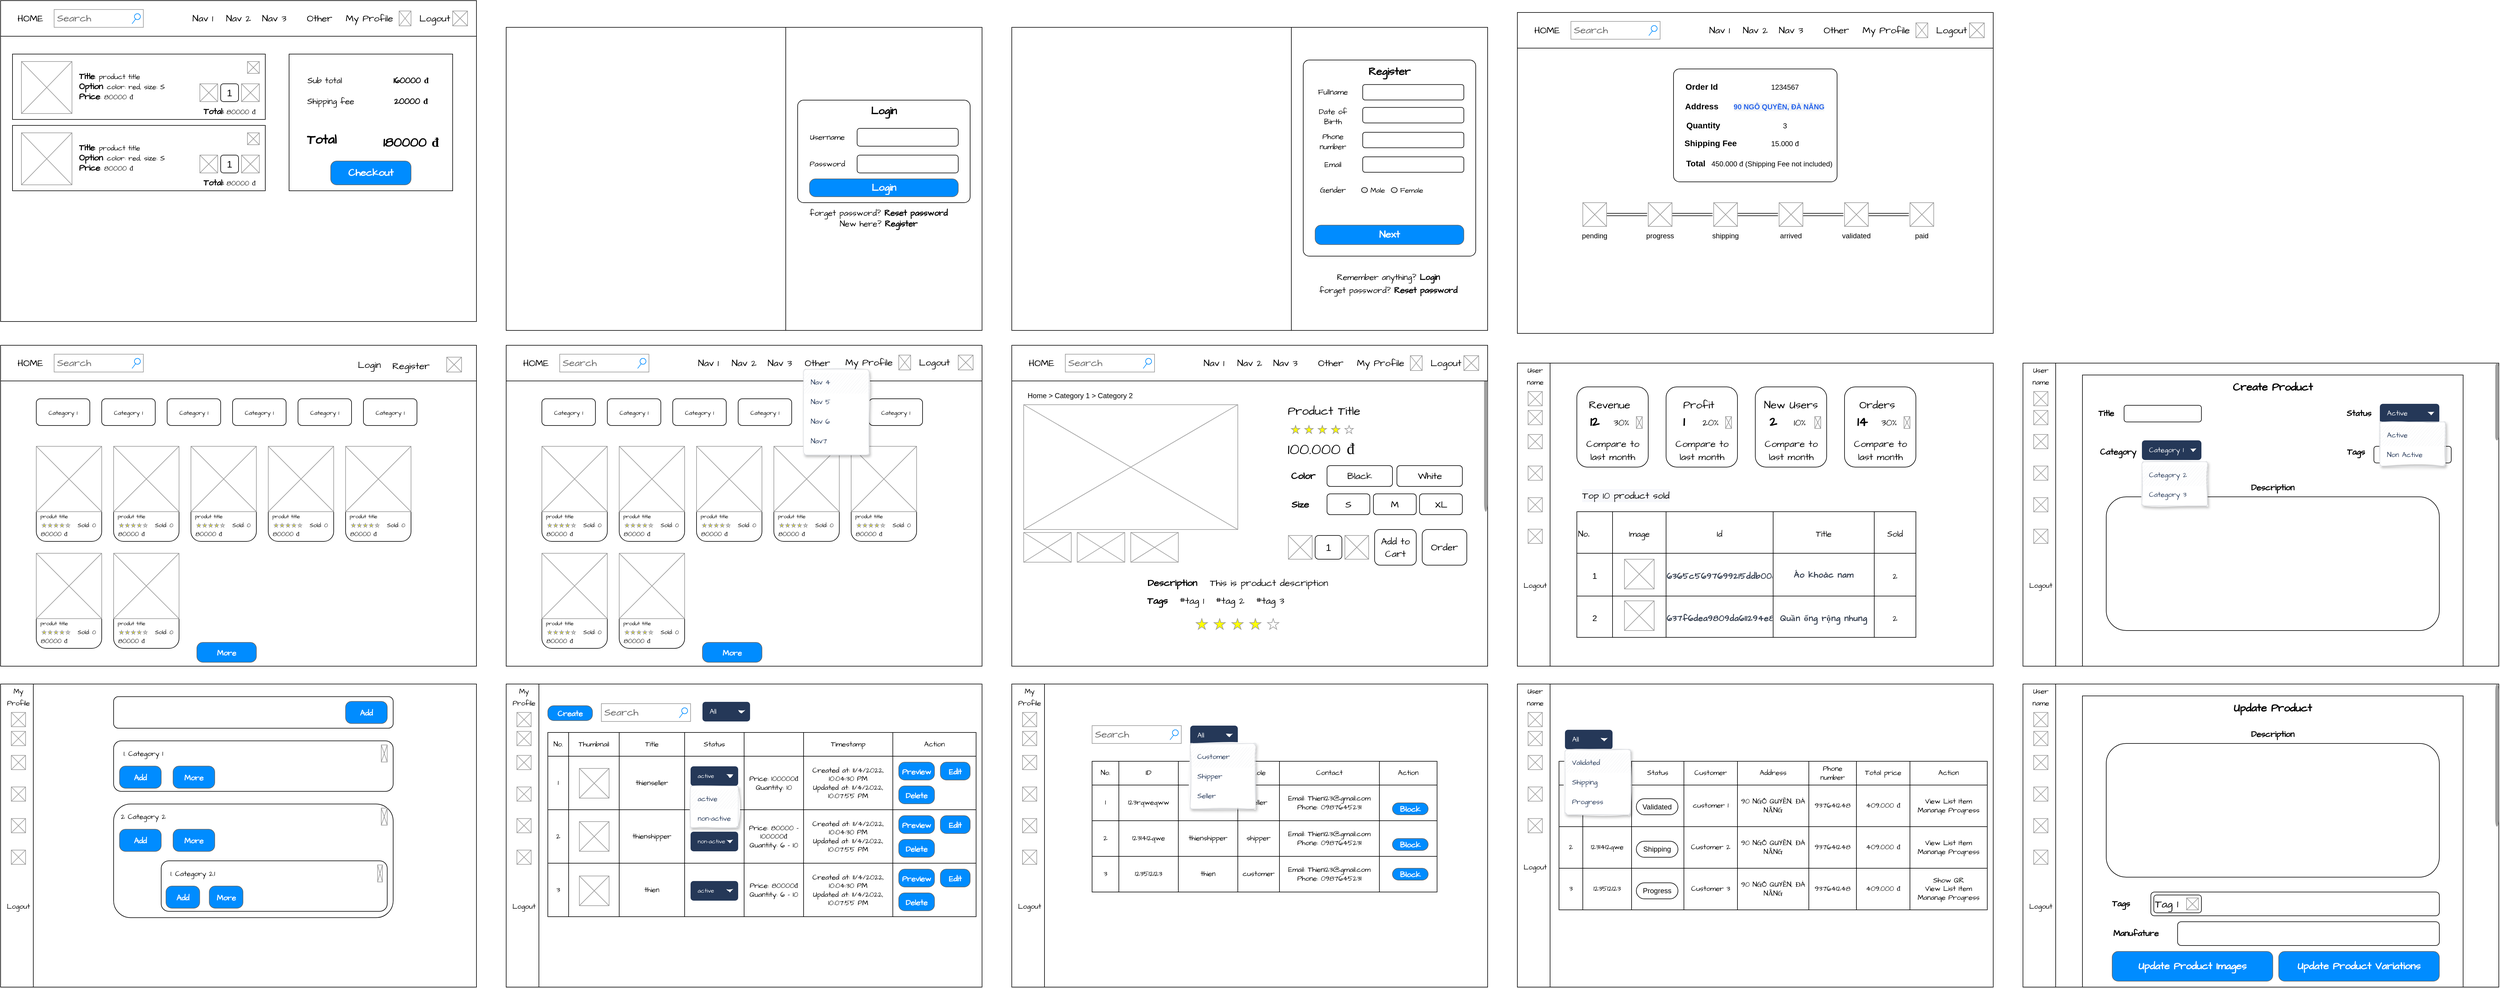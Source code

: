 <mxfile>
    <diagram id="z3iPduqkyedRbjNZe-Hy" name="PC/Tablet">
        <mxGraphModel dx="684" dy="1352" grid="0" gridSize="10" guides="1" tooltips="1" connect="1" arrows="1" fold="1" page="0" pageScale="1" pageWidth="850" pageHeight="1100" math="0" shadow="0">
            <root>
                <mxCell id="0"/>
                <mxCell id="1" parent="0"/>
                <mxCell id="73" value="" style="group" parent="1" vertex="1" connectable="0">
                    <mxGeometry x="850" width="800" height="540" as="geometry"/>
                </mxCell>
                <mxCell id="74" value="" style="rounded=0;whiteSpace=wrap;html=1;fontFamily=Architects Daughter;fontSource=https%3A%2F%2Ffonts.googleapis.com%2Fcss%3Ffamily%3DArchitects%2BDaughter;" parent="73" vertex="1">
                    <mxGeometry y="60" width="800" height="480" as="geometry"/>
                </mxCell>
                <mxCell id="75" value="" style="rounded=0;whiteSpace=wrap;html=1;fontFamily=Architects Daughter;fontSource=https%3A%2F%2Ffonts.googleapis.com%2Fcss%3Ffamily%3DArchitects%2BDaughter;fontSize=16;" parent="73" vertex="1">
                    <mxGeometry width="800" height="60" as="geometry"/>
                </mxCell>
                <mxCell id="76" value="&lt;font face=&quot;Architects Daughter&quot; data-font-src=&quot;https://fonts.googleapis.com/css?family=Architects+Daughter&quot; style=&quot;font-size: 16px;&quot;&gt;HOME&lt;/font&gt;" style="text;html=1;strokeColor=none;fillColor=none;align=center;verticalAlign=middle;whiteSpace=wrap;rounded=0;fontSize=16;" parent="73" vertex="1">
                    <mxGeometry x="20" y="15" width="60" height="30" as="geometry"/>
                </mxCell>
                <mxCell id="77" value="&lt;font face=&quot;Architects Daughter&quot; data-font-src=&quot;https://fonts.googleapis.com/css?family=Architects+Daughter&quot; style=&quot;font-size: 16px&quot;&gt;Nav 1&lt;/font&gt;" style="text;html=1;strokeColor=none;fillColor=none;align=center;verticalAlign=middle;whiteSpace=wrap;rounded=0;fontSize=16;" parent="73" vertex="1">
                    <mxGeometry x="315" y="15" width="50" height="30" as="geometry"/>
                </mxCell>
                <mxCell id="78" value="&lt;font face=&quot;Architects Daughter&quot; data-font-src=&quot;https://fonts.googleapis.com/css?family=Architects+Daughter&quot; style=&quot;font-size: 16px&quot;&gt;Logout&lt;/font&gt;" style="text;html=1;strokeColor=none;fillColor=none;align=center;verticalAlign=middle;whiteSpace=wrap;rounded=0;fontSize=16;" parent="73" vertex="1">
                    <mxGeometry x="690" y="13.5" width="60" height="30" as="geometry"/>
                </mxCell>
                <mxCell id="79" value="" style="verticalLabelPosition=bottom;shadow=0;dashed=0;align=center;html=1;verticalAlign=top;strokeWidth=1;shape=mxgraph.mockup.graphics.simpleIcon;strokeColor=#999999;fontFamily=Architects Daughter;fontSource=https%3A%2F%2Ffonts.googleapis.com%2Fcss%3Ffamily%3DArchitects%2BDaughter;fontSize=9;aspect=fixed;" parent="73" vertex="1">
                    <mxGeometry x="760" y="16.5" width="25" height="25" as="geometry"/>
                </mxCell>
                <mxCell id="80" value="" style="group" parent="73" vertex="1" connectable="0">
                    <mxGeometry x="60" y="170" width="110" height="160" as="geometry"/>
                </mxCell>
                <mxCell id="81" value="" style="rounded=1;whiteSpace=wrap;html=1;fontFamily=Architects Daughter;fontSource=https%3A%2F%2Ffonts.googleapis.com%2Fcss%3Ffamily%3DArchitects%2BDaughter;fontSize=9;" parent="80" vertex="1">
                    <mxGeometry width="110" height="160" as="geometry"/>
                </mxCell>
                <mxCell id="82" value="" style="verticalLabelPosition=bottom;shadow=0;dashed=0;align=center;html=1;verticalAlign=top;strokeWidth=1;shape=mxgraph.mockup.graphics.simpleIcon;strokeColor=#999999;fontFamily=Architects Daughter;fontSource=https%3A%2F%2Ffonts.googleapis.com%2Fcss%3Ffamily%3DArchitects%2BDaughter;fontSize=9;" parent="80" vertex="1">
                    <mxGeometry width="110" height="110" as="geometry"/>
                </mxCell>
                <mxCell id="83" value="&lt;font face=&quot;Architects Daughter&quot; data-font-src=&quot;https://fonts.googleapis.com/css?family=Architects+Daughter&quot; style=&quot;font-size: 9px&quot;&gt;produt title&lt;/font&gt;" style="text;html=1;strokeColor=none;fillColor=none;align=center;verticalAlign=middle;whiteSpace=wrap;rounded=0;fontSize=16;" parent="80" vertex="1">
                    <mxGeometry y="100" width="60" height="30" as="geometry"/>
                </mxCell>
                <mxCell id="84" value="&lt;font face=&quot;Architects Daughter&quot; data-font-src=&quot;https://fonts.googleapis.com/css?family=Architects+Daughter&quot; style=&quot;font-size: 11px&quot;&gt;80000 đ&lt;/font&gt;" style="text;html=1;strokeColor=none;fillColor=none;align=center;verticalAlign=middle;whiteSpace=wrap;rounded=0;fontSize=16;" parent="80" vertex="1">
                    <mxGeometry y="130" width="60" height="30" as="geometry"/>
                </mxCell>
                <mxCell id="85" value="&lt;font face=&quot;Architects Daughter&quot; data-font-src=&quot;https://fonts.googleapis.com/css?family=Architects+Daughter&quot; style=&quot;font-size: 10px&quot;&gt;Sold: 0&lt;/font&gt;" style="text;html=1;strokeColor=none;fillColor=none;align=center;verticalAlign=middle;whiteSpace=wrap;rounded=0;fontSize=16;" parent="80" vertex="1">
                    <mxGeometry x="60" y="120" width="50" height="20" as="geometry"/>
                </mxCell>
                <mxCell id="137" value="" style="verticalLabelPosition=bottom;shadow=0;dashed=0;align=center;html=1;verticalAlign=top;strokeWidth=1;shape=mxgraph.mockup.misc.rating;strokeColor=#999999;fillColor=#ffff00;emptyFillColor=#ffffff;grade=4;ratingScale=5;ratingStyle=star;fontFamily=Architects Daughter;fontSource=https%3A%2F%2Ffonts.googleapis.com%2Fcss%3Ffamily%3DArchitects%2BDaughter;fontSize=13;aspect=fixed;" parent="80" vertex="1">
                    <mxGeometry x="10" y="130" width="50" height="6.67" as="geometry"/>
                </mxCell>
                <mxCell id="87" value="" style="group" parent="73" vertex="1" connectable="0">
                    <mxGeometry x="320" y="170" width="110" height="160" as="geometry"/>
                </mxCell>
                <mxCell id="88" value="" style="rounded=1;whiteSpace=wrap;html=1;fontFamily=Architects Daughter;fontSource=https%3A%2F%2Ffonts.googleapis.com%2Fcss%3Ffamily%3DArchitects%2BDaughter;fontSize=9;" parent="87" vertex="1">
                    <mxGeometry width="110" height="160" as="geometry"/>
                </mxCell>
                <mxCell id="89" value="" style="verticalLabelPosition=bottom;shadow=0;dashed=0;align=center;html=1;verticalAlign=top;strokeWidth=1;shape=mxgraph.mockup.graphics.simpleIcon;strokeColor=#999999;fontFamily=Architects Daughter;fontSource=https%3A%2F%2Ffonts.googleapis.com%2Fcss%3Ffamily%3DArchitects%2BDaughter;fontSize=9;" parent="87" vertex="1">
                    <mxGeometry width="110" height="110" as="geometry"/>
                </mxCell>
                <mxCell id="90" value="&lt;font face=&quot;Architects Daughter&quot; data-font-src=&quot;https://fonts.googleapis.com/css?family=Architects+Daughter&quot; style=&quot;font-size: 9px&quot;&gt;produt title&lt;/font&gt;" style="text;html=1;strokeColor=none;fillColor=none;align=center;verticalAlign=middle;whiteSpace=wrap;rounded=0;fontSize=16;" parent="87" vertex="1">
                    <mxGeometry y="100" width="60" height="30" as="geometry"/>
                </mxCell>
                <mxCell id="91" value="&lt;font face=&quot;Architects Daughter&quot; data-font-src=&quot;https://fonts.googleapis.com/css?family=Architects+Daughter&quot; style=&quot;font-size: 11px&quot;&gt;80000 đ&lt;/font&gt;" style="text;html=1;strokeColor=none;fillColor=none;align=center;verticalAlign=middle;whiteSpace=wrap;rounded=0;fontSize=16;" parent="87" vertex="1">
                    <mxGeometry y="130" width="60" height="30" as="geometry"/>
                </mxCell>
                <mxCell id="92" value="&lt;font face=&quot;Architects Daughter&quot; data-font-src=&quot;https://fonts.googleapis.com/css?family=Architects+Daughter&quot; style=&quot;font-size: 10px&quot;&gt;Sold: 0&lt;/font&gt;" style="text;html=1;strokeColor=none;fillColor=none;align=center;verticalAlign=middle;whiteSpace=wrap;rounded=0;fontSize=16;" parent="87" vertex="1">
                    <mxGeometry x="60" y="120" width="50" height="20" as="geometry"/>
                </mxCell>
                <mxCell id="141" value="" style="verticalLabelPosition=bottom;shadow=0;dashed=0;align=center;html=1;verticalAlign=top;strokeWidth=1;shape=mxgraph.mockup.misc.rating;strokeColor=#999999;fillColor=#ffff00;emptyFillColor=#ffffff;grade=4;ratingScale=5;ratingStyle=star;fontFamily=Architects Daughter;fontSource=https%3A%2F%2Ffonts.googleapis.com%2Fcss%3Ffamily%3DArchitects%2BDaughter;fontSize=13;aspect=fixed;" parent="87" vertex="1">
                    <mxGeometry x="10" y="130" width="50" height="6.67" as="geometry"/>
                </mxCell>
                <mxCell id="94" value="" style="group" parent="73" vertex="1" connectable="0">
                    <mxGeometry x="190" y="170" width="110" height="160" as="geometry"/>
                </mxCell>
                <mxCell id="95" value="" style="rounded=1;whiteSpace=wrap;html=1;fontFamily=Architects Daughter;fontSource=https%3A%2F%2Ffonts.googleapis.com%2Fcss%3Ffamily%3DArchitects%2BDaughter;fontSize=9;" parent="94" vertex="1">
                    <mxGeometry width="110" height="160" as="geometry"/>
                </mxCell>
                <mxCell id="96" value="" style="verticalLabelPosition=bottom;shadow=0;dashed=0;align=center;html=1;verticalAlign=top;strokeWidth=1;shape=mxgraph.mockup.graphics.simpleIcon;strokeColor=#999999;fontFamily=Architects Daughter;fontSource=https%3A%2F%2Ffonts.googleapis.com%2Fcss%3Ffamily%3DArchitects%2BDaughter;fontSize=9;" parent="94" vertex="1">
                    <mxGeometry width="110" height="110" as="geometry"/>
                </mxCell>
                <mxCell id="97" value="&lt;font face=&quot;Architects Daughter&quot; data-font-src=&quot;https://fonts.googleapis.com/css?family=Architects+Daughter&quot; style=&quot;font-size: 9px&quot;&gt;produt title&lt;/font&gt;" style="text;html=1;strokeColor=none;fillColor=none;align=center;verticalAlign=middle;whiteSpace=wrap;rounded=0;fontSize=16;" parent="94" vertex="1">
                    <mxGeometry y="100" width="60" height="30" as="geometry"/>
                </mxCell>
                <mxCell id="98" value="&lt;font face=&quot;Architects Daughter&quot; data-font-src=&quot;https://fonts.googleapis.com/css?family=Architects+Daughter&quot; style=&quot;font-size: 11px&quot;&gt;80000 đ&lt;/font&gt;" style="text;html=1;strokeColor=none;fillColor=none;align=center;verticalAlign=middle;whiteSpace=wrap;rounded=0;fontSize=16;" parent="94" vertex="1">
                    <mxGeometry y="130" width="60" height="30" as="geometry"/>
                </mxCell>
                <mxCell id="99" value="&lt;font face=&quot;Architects Daughter&quot; data-font-src=&quot;https://fonts.googleapis.com/css?family=Architects+Daughter&quot; style=&quot;font-size: 10px&quot;&gt;Sold: 0&lt;/font&gt;" style="text;html=1;strokeColor=none;fillColor=none;align=center;verticalAlign=middle;whiteSpace=wrap;rounded=0;fontSize=16;" parent="94" vertex="1">
                    <mxGeometry x="60" y="120" width="50" height="20" as="geometry"/>
                </mxCell>
                <mxCell id="140" value="" style="verticalLabelPosition=bottom;shadow=0;dashed=0;align=center;html=1;verticalAlign=top;strokeWidth=1;shape=mxgraph.mockup.misc.rating;strokeColor=#999999;fillColor=#ffff00;emptyFillColor=#ffffff;grade=4;ratingScale=5;ratingStyle=star;fontFamily=Architects Daughter;fontSource=https%3A%2F%2Ffonts.googleapis.com%2Fcss%3Ffamily%3DArchitects%2BDaughter;fontSize=13;aspect=fixed;" parent="94" vertex="1">
                    <mxGeometry x="10" y="130" width="50" height="6.67" as="geometry"/>
                </mxCell>
                <mxCell id="101" value="Category 1" style="rounded=1;whiteSpace=wrap;html=1;fontFamily=Architects Daughter;fontSource=https%3A%2F%2Ffonts.googleapis.com%2Fcss%3Ffamily%3DArchitects%2BDaughter;fontSize=10;aspect=fixed;" parent="73" vertex="1">
                    <mxGeometry x="60" y="90" width="90" height="45" as="geometry"/>
                </mxCell>
                <mxCell id="102" value="Category 1" style="rounded=1;whiteSpace=wrap;html=1;fontFamily=Architects Daughter;fontSource=https%3A%2F%2Ffonts.googleapis.com%2Fcss%3Ffamily%3DArchitects%2BDaughter;fontSize=10;aspect=fixed;" parent="73" vertex="1">
                    <mxGeometry x="170" y="90" width="90" height="45" as="geometry"/>
                </mxCell>
                <mxCell id="103" value="Category 1" style="rounded=1;whiteSpace=wrap;html=1;fontFamily=Architects Daughter;fontSource=https%3A%2F%2Ffonts.googleapis.com%2Fcss%3Ffamily%3DArchitects%2BDaughter;fontSize=10;aspect=fixed;" parent="73" vertex="1">
                    <mxGeometry x="280" y="90" width="90" height="45" as="geometry"/>
                </mxCell>
                <mxCell id="104" value="Category 1" style="rounded=1;whiteSpace=wrap;html=1;fontFamily=Architects Daughter;fontSource=https%3A%2F%2Ffonts.googleapis.com%2Fcss%3Ffamily%3DArchitects%2BDaughter;fontSize=10;aspect=fixed;" parent="73" vertex="1">
                    <mxGeometry x="390" y="90" width="90" height="45" as="geometry"/>
                </mxCell>
                <mxCell id="105" value="Category 1" style="rounded=1;whiteSpace=wrap;html=1;fontFamily=Architects Daughter;fontSource=https%3A%2F%2Ffonts.googleapis.com%2Fcss%3Ffamily%3DArchitects%2BDaughter;fontSize=10;aspect=fixed;" parent="73" vertex="1">
                    <mxGeometry x="500" y="90" width="90" height="45" as="geometry"/>
                </mxCell>
                <mxCell id="106" value="Category 1" style="rounded=1;whiteSpace=wrap;html=1;fontFamily=Architects Daughter;fontSource=https%3A%2F%2Ffonts.googleapis.com%2Fcss%3Ffamily%3DArchitects%2BDaughter;fontSize=10;aspect=fixed;" parent="73" vertex="1">
                    <mxGeometry x="610" y="90" width="90" height="45" as="geometry"/>
                </mxCell>
                <mxCell id="107" value="" style="group" parent="73" vertex="1" connectable="0">
                    <mxGeometry x="450" y="170" width="110" height="160" as="geometry"/>
                </mxCell>
                <mxCell id="108" value="" style="rounded=1;whiteSpace=wrap;html=1;fontFamily=Architects Daughter;fontSource=https%3A%2F%2Ffonts.googleapis.com%2Fcss%3Ffamily%3DArchitects%2BDaughter;fontSize=9;" parent="107" vertex="1">
                    <mxGeometry width="110" height="160" as="geometry"/>
                </mxCell>
                <mxCell id="109" value="" style="verticalLabelPosition=bottom;shadow=0;dashed=0;align=center;html=1;verticalAlign=top;strokeWidth=1;shape=mxgraph.mockup.graphics.simpleIcon;strokeColor=#999999;fontFamily=Architects Daughter;fontSource=https%3A%2F%2Ffonts.googleapis.com%2Fcss%3Ffamily%3DArchitects%2BDaughter;fontSize=9;" parent="107" vertex="1">
                    <mxGeometry width="110" height="110" as="geometry"/>
                </mxCell>
                <mxCell id="110" value="&lt;font face=&quot;Architects Daughter&quot; data-font-src=&quot;https://fonts.googleapis.com/css?family=Architects+Daughter&quot; style=&quot;font-size: 9px&quot;&gt;produt title&lt;/font&gt;" style="text;html=1;strokeColor=none;fillColor=none;align=center;verticalAlign=middle;whiteSpace=wrap;rounded=0;fontSize=16;" parent="107" vertex="1">
                    <mxGeometry y="100" width="60" height="30" as="geometry"/>
                </mxCell>
                <mxCell id="111" value="&lt;font face=&quot;Architects Daughter&quot; data-font-src=&quot;https://fonts.googleapis.com/css?family=Architects+Daughter&quot; style=&quot;font-size: 11px&quot;&gt;80000 đ&lt;/font&gt;" style="text;html=1;strokeColor=none;fillColor=none;align=center;verticalAlign=middle;whiteSpace=wrap;rounded=0;fontSize=16;" parent="107" vertex="1">
                    <mxGeometry y="130" width="60" height="30" as="geometry"/>
                </mxCell>
                <mxCell id="112" value="&lt;font face=&quot;Architects Daughter&quot; data-font-src=&quot;https://fonts.googleapis.com/css?family=Architects+Daughter&quot; style=&quot;font-size: 10px&quot;&gt;Sold: 0&lt;/font&gt;" style="text;html=1;strokeColor=none;fillColor=none;align=center;verticalAlign=middle;whiteSpace=wrap;rounded=0;fontSize=16;" parent="107" vertex="1">
                    <mxGeometry x="60" y="120" width="50" height="20" as="geometry"/>
                </mxCell>
                <mxCell id="142" value="" style="verticalLabelPosition=bottom;shadow=0;dashed=0;align=center;html=1;verticalAlign=top;strokeWidth=1;shape=mxgraph.mockup.misc.rating;strokeColor=#999999;fillColor=#ffff00;emptyFillColor=#ffffff;grade=4;ratingScale=5;ratingStyle=star;fontFamily=Architects Daughter;fontSource=https%3A%2F%2Ffonts.googleapis.com%2Fcss%3Ffamily%3DArchitects%2BDaughter;fontSize=13;aspect=fixed;" parent="107" vertex="1">
                    <mxGeometry x="10" y="130" width="50" height="6.67" as="geometry"/>
                </mxCell>
                <mxCell id="114" value="" style="group" parent="73" vertex="1" connectable="0">
                    <mxGeometry x="580" y="170" width="110" height="160" as="geometry"/>
                </mxCell>
                <mxCell id="115" value="" style="rounded=1;whiteSpace=wrap;html=1;fontFamily=Architects Daughter;fontSource=https%3A%2F%2Ffonts.googleapis.com%2Fcss%3Ffamily%3DArchitects%2BDaughter;fontSize=9;" parent="114" vertex="1">
                    <mxGeometry width="110" height="160" as="geometry"/>
                </mxCell>
                <mxCell id="116" value="" style="verticalLabelPosition=bottom;shadow=0;dashed=0;align=center;html=1;verticalAlign=top;strokeWidth=1;shape=mxgraph.mockup.graphics.simpleIcon;strokeColor=#999999;fontFamily=Architects Daughter;fontSource=https%3A%2F%2Ffonts.googleapis.com%2Fcss%3Ffamily%3DArchitects%2BDaughter;fontSize=9;" parent="114" vertex="1">
                    <mxGeometry width="110" height="110" as="geometry"/>
                </mxCell>
                <mxCell id="117" value="&lt;font face=&quot;Architects Daughter&quot; data-font-src=&quot;https://fonts.googleapis.com/css?family=Architects+Daughter&quot; style=&quot;font-size: 9px&quot;&gt;produt title&lt;/font&gt;" style="text;html=1;strokeColor=none;fillColor=none;align=center;verticalAlign=middle;whiteSpace=wrap;rounded=0;fontSize=16;" parent="114" vertex="1">
                    <mxGeometry y="100" width="60" height="30" as="geometry"/>
                </mxCell>
                <mxCell id="118" value="&lt;font face=&quot;Architects Daughter&quot; data-font-src=&quot;https://fonts.googleapis.com/css?family=Architects+Daughter&quot; style=&quot;font-size: 11px&quot;&gt;80000 đ&lt;/font&gt;" style="text;html=1;strokeColor=none;fillColor=none;align=center;verticalAlign=middle;whiteSpace=wrap;rounded=0;fontSize=16;" parent="114" vertex="1">
                    <mxGeometry y="130" width="60" height="30" as="geometry"/>
                </mxCell>
                <mxCell id="119" value="&lt;font face=&quot;Architects Daughter&quot; data-font-src=&quot;https://fonts.googleapis.com/css?family=Architects+Daughter&quot; style=&quot;font-size: 10px&quot;&gt;Sold: 0&lt;/font&gt;" style="text;html=1;strokeColor=none;fillColor=none;align=center;verticalAlign=middle;whiteSpace=wrap;rounded=0;fontSize=16;" parent="114" vertex="1">
                    <mxGeometry x="60" y="120" width="50" height="20" as="geometry"/>
                </mxCell>
                <mxCell id="143" value="" style="verticalLabelPosition=bottom;shadow=0;dashed=0;align=center;html=1;verticalAlign=top;strokeWidth=1;shape=mxgraph.mockup.misc.rating;strokeColor=#999999;fillColor=#ffff00;emptyFillColor=#ffffff;grade=4;ratingScale=5;ratingStyle=star;fontFamily=Architects Daughter;fontSource=https%3A%2F%2Ffonts.googleapis.com%2Fcss%3Ffamily%3DArchitects%2BDaughter;fontSize=13;aspect=fixed;" parent="114" vertex="1">
                    <mxGeometry x="10" y="130" width="50" height="6.67" as="geometry"/>
                </mxCell>
                <mxCell id="121" value="" style="group" parent="73" vertex="1" connectable="0">
                    <mxGeometry x="60" y="350" width="110" height="160" as="geometry"/>
                </mxCell>
                <mxCell id="122" value="" style="rounded=1;whiteSpace=wrap;html=1;fontFamily=Architects Daughter;fontSource=https%3A%2F%2Ffonts.googleapis.com%2Fcss%3Ffamily%3DArchitects%2BDaughter;fontSize=9;" parent="121" vertex="1">
                    <mxGeometry width="110" height="160" as="geometry"/>
                </mxCell>
                <mxCell id="123" value="" style="verticalLabelPosition=bottom;shadow=0;dashed=0;align=center;html=1;verticalAlign=top;strokeWidth=1;shape=mxgraph.mockup.graphics.simpleIcon;strokeColor=#999999;fontFamily=Architects Daughter;fontSource=https%3A%2F%2Ffonts.googleapis.com%2Fcss%3Ffamily%3DArchitects%2BDaughter;fontSize=9;" parent="121" vertex="1">
                    <mxGeometry width="110" height="110" as="geometry"/>
                </mxCell>
                <mxCell id="124" value="&lt;font face=&quot;Architects Daughter&quot; data-font-src=&quot;https://fonts.googleapis.com/css?family=Architects+Daughter&quot; style=&quot;font-size: 9px&quot;&gt;produt title&lt;/font&gt;" style="text;html=1;strokeColor=none;fillColor=none;align=center;verticalAlign=middle;whiteSpace=wrap;rounded=0;fontSize=16;" parent="121" vertex="1">
                    <mxGeometry y="100" width="60" height="30" as="geometry"/>
                </mxCell>
                <mxCell id="125" value="&lt;font face=&quot;Architects Daughter&quot; data-font-src=&quot;https://fonts.googleapis.com/css?family=Architects+Daughter&quot; style=&quot;font-size: 11px&quot;&gt;80000 đ&lt;/font&gt;" style="text;html=1;strokeColor=none;fillColor=none;align=center;verticalAlign=middle;whiteSpace=wrap;rounded=0;fontSize=16;" parent="121" vertex="1">
                    <mxGeometry y="130" width="60" height="30" as="geometry"/>
                </mxCell>
                <mxCell id="126" value="&lt;font face=&quot;Architects Daughter&quot; data-font-src=&quot;https://fonts.googleapis.com/css?family=Architects+Daughter&quot; style=&quot;font-size: 10px&quot;&gt;Sold: 0&lt;/font&gt;" style="text;html=1;strokeColor=none;fillColor=none;align=center;verticalAlign=middle;whiteSpace=wrap;rounded=0;fontSize=16;" parent="121" vertex="1">
                    <mxGeometry x="60" y="120" width="50" height="20" as="geometry"/>
                </mxCell>
                <mxCell id="144" value="" style="verticalLabelPosition=bottom;shadow=0;dashed=0;align=center;html=1;verticalAlign=top;strokeWidth=1;shape=mxgraph.mockup.misc.rating;strokeColor=#999999;fillColor=#ffff00;emptyFillColor=#ffffff;grade=4;ratingScale=5;ratingStyle=star;fontFamily=Architects Daughter;fontSource=https%3A%2F%2Ffonts.googleapis.com%2Fcss%3Ffamily%3DArchitects%2BDaughter;fontSize=13;aspect=fixed;" parent="121" vertex="1">
                    <mxGeometry x="10" y="130" width="50" height="6.67" as="geometry"/>
                </mxCell>
                <mxCell id="128" value="" style="group" parent="73" vertex="1" connectable="0">
                    <mxGeometry x="190" y="350" width="110" height="160" as="geometry"/>
                </mxCell>
                <mxCell id="129" value="" style="rounded=1;whiteSpace=wrap;html=1;fontFamily=Architects Daughter;fontSource=https%3A%2F%2Ffonts.googleapis.com%2Fcss%3Ffamily%3DArchitects%2BDaughter;fontSize=9;" parent="128" vertex="1">
                    <mxGeometry width="110" height="160" as="geometry"/>
                </mxCell>
                <mxCell id="130" value="" style="verticalLabelPosition=bottom;shadow=0;dashed=0;align=center;html=1;verticalAlign=top;strokeWidth=1;shape=mxgraph.mockup.graphics.simpleIcon;strokeColor=#999999;fontFamily=Architects Daughter;fontSource=https%3A%2F%2Ffonts.googleapis.com%2Fcss%3Ffamily%3DArchitects%2BDaughter;fontSize=9;" parent="128" vertex="1">
                    <mxGeometry width="110" height="110" as="geometry"/>
                </mxCell>
                <mxCell id="131" value="&lt;font face=&quot;Architects Daughter&quot; data-font-src=&quot;https://fonts.googleapis.com/css?family=Architects+Daughter&quot; style=&quot;font-size: 9px&quot;&gt;produt title&lt;/font&gt;" style="text;html=1;strokeColor=none;fillColor=none;align=center;verticalAlign=middle;whiteSpace=wrap;rounded=0;fontSize=16;" parent="128" vertex="1">
                    <mxGeometry y="100" width="60" height="30" as="geometry"/>
                </mxCell>
                <mxCell id="132" value="&lt;font face=&quot;Architects Daughter&quot; data-font-src=&quot;https://fonts.googleapis.com/css?family=Architects+Daughter&quot; style=&quot;font-size: 11px&quot;&gt;80000 đ&lt;/font&gt;" style="text;html=1;strokeColor=none;fillColor=none;align=center;verticalAlign=middle;whiteSpace=wrap;rounded=0;fontSize=16;" parent="128" vertex="1">
                    <mxGeometry y="130" width="60" height="30" as="geometry"/>
                </mxCell>
                <mxCell id="133" value="&lt;font face=&quot;Architects Daughter&quot; data-font-src=&quot;https://fonts.googleapis.com/css?family=Architects+Daughter&quot; style=&quot;font-size: 10px&quot;&gt;Sold: 0&lt;/font&gt;" style="text;html=1;strokeColor=none;fillColor=none;align=center;verticalAlign=middle;whiteSpace=wrap;rounded=0;fontSize=16;" parent="128" vertex="1">
                    <mxGeometry x="60" y="120" width="50" height="20" as="geometry"/>
                </mxCell>
                <mxCell id="145" value="" style="verticalLabelPosition=bottom;shadow=0;dashed=0;align=center;html=1;verticalAlign=top;strokeWidth=1;shape=mxgraph.mockup.misc.rating;strokeColor=#999999;fillColor=#ffff00;emptyFillColor=#ffffff;grade=4;ratingScale=5;ratingStyle=star;fontFamily=Architects Daughter;fontSource=https%3A%2F%2Ffonts.googleapis.com%2Fcss%3Ffamily%3DArchitects%2BDaughter;fontSize=13;aspect=fixed;" parent="128" vertex="1">
                    <mxGeometry x="10" y="130" width="50" height="6.67" as="geometry"/>
                </mxCell>
                <mxCell id="135" value="Search" style="strokeWidth=1;shadow=0;dashed=0;align=center;html=1;shape=mxgraph.mockup.forms.searchBox;strokeColor=#999999;mainText=;strokeColor2=#008cff;fontColor=#666666;fontSize=17;align=left;spacingLeft=3;fontFamily=Architects Daughter;fontSource=https%3A%2F%2Ffonts.googleapis.com%2Fcss%3Ffamily%3DArchitects%2BDaughter;" parent="73" vertex="1">
                    <mxGeometry x="90" y="15" width="150" height="30" as="geometry"/>
                </mxCell>
                <mxCell id="136" value="&lt;font style=&quot;font-size: 13px&quot;&gt;More&lt;/font&gt;" style="strokeWidth=1;shadow=0;dashed=0;align=center;html=1;shape=mxgraph.mockup.buttons.button;strokeColor=#666666;fontColor=#ffffff;mainText=;buttonStyle=round;fontSize=17;fontStyle=1;fillColor=#008cff;whiteSpace=wrap;fontFamily=Architects Daughter;fontSource=https%3A%2F%2Ffonts.googleapis.com%2Fcss%3Ffamily%3DArchitects%2BDaughter;aspect=fixed;" parent="73" vertex="1">
                    <mxGeometry x="330" y="500" width="100" height="33.33" as="geometry"/>
                </mxCell>
                <mxCell id="210" value="&lt;font face=&quot;Architects Daughter&quot; data-font-src=&quot;https://fonts.googleapis.com/css?family=Architects+Daughter&quot; style=&quot;font-size: 16px&quot;&gt;Nav 2&lt;/font&gt;" style="text;html=1;strokeColor=none;fillColor=none;align=center;verticalAlign=middle;whiteSpace=wrap;rounded=0;fontSize=16;" parent="73" vertex="1">
                    <mxGeometry x="370" y="15" width="60" height="30" as="geometry"/>
                </mxCell>
                <mxCell id="211" value="&lt;font face=&quot;Architects Daughter&quot; data-font-src=&quot;https://fonts.googleapis.com/css?family=Architects+Daughter&quot; style=&quot;font-size: 16px&quot;&gt;Nav 3&lt;/font&gt;" style="text;html=1;strokeColor=none;fillColor=none;align=center;verticalAlign=middle;whiteSpace=wrap;rounded=0;fontSize=16;" parent="73" vertex="1">
                    <mxGeometry x="430" y="15" width="60" height="30" as="geometry"/>
                </mxCell>
                <mxCell id="214" value="&lt;font style=&quot;font-size: 16px&quot;&gt;Other&lt;/font&gt;" style="rounded=1;html=1;align=left;fontSize=12;spacingLeft=10;sketch=0;hachureGap=4;pointerEvents=0;fontFamily=Architects Daughter;fontSource=https%3A%2F%2Ffonts.googleapis.com%2Fcss%3Ffamily%3DArchitects%2BDaughter;strokeColor=none;" parent="73" vertex="1">
                    <mxGeometry x="490" y="13.5" width="85" height="33" as="geometry"/>
                </mxCell>
                <mxCell id="215" value="" style="shape=triangle;direction=south;fillColor=#ffffff;strokeColor=none;html=1;sketch=1;hachureGap=4;pointerEvents=0;fontFamily=Architects Daughter;fontSource=https%3A%2F%2Ffonts.googleapis.com%2Fcss%3Ffamily%3DArchitects%2BDaughter;fontSize=20;" parent="214" vertex="1">
                    <mxGeometry x="1" y="0.5" width="12" height="6" relative="1" as="geometry">
                        <mxPoint x="-20" y="-3" as="offset"/>
                    </mxGeometry>
                </mxCell>
                <mxCell id="282" value="" style="shape=triangle;direction=south;fillColor=#ffffff;strokeColor=none;html=1;sketch=1;hachureGap=4;pointerEvents=0;fontFamily=Architects Daughter;fontSource=https%3A%2F%2Ffonts.googleapis.com%2Fcss%3Ffamily%3DArchitects%2BDaughter;fontSize=20;" parent="214" vertex="1">
                    <mxGeometry x="1" y="0.5" width="12" height="6" relative="1" as="geometry">
                        <mxPoint x="820" y="1" as="offset"/>
                    </mxGeometry>
                </mxCell>
                <mxCell id="216" value="" style="rounded=1;fillColor=#ffffff;strokeColor=#DFE1E5;shadow=1;html=1;arcSize=4;sketch=1;hachureGap=4;pointerEvents=0;fontFamily=Architects Daughter;fontSource=https%3A%2F%2Ffonts.googleapis.com%2Fcss%3Ffamily%3DArchitects%2BDaughter;fontSize=20;" parent="73" vertex="1">
                    <mxGeometry x="500" y="40.5" width="110" height="144" as="geometry"/>
                </mxCell>
                <mxCell id="217" value="Nav 4" style="rounded=0;fillColor=#F4F5F7;strokeColor=none;shadow=0;html=1;align=left;fontSize=12;spacingLeft=10;fontColor=#253858;resizeWidth=1;sketch=1;hachureGap=4;pointerEvents=0;fontFamily=Architects Daughter;fontSource=https%3A%2F%2Ffonts.googleapis.com%2Fcss%3Ffamily%3DArchitects%2BDaughter;" parent="216" vertex="1">
                    <mxGeometry width="110" height="33" relative="1" as="geometry">
                        <mxPoint y="6" as="offset"/>
                    </mxGeometry>
                </mxCell>
                <mxCell id="218" value="Nav 5" style="rounded=0;fillColor=none;strokeColor=none;shadow=0;html=1;align=left;fontSize=12;spacingLeft=10;fontColor=#253858;resizeWidth=1;sketch=1;hachureGap=4;pointerEvents=0;fontFamily=Architects Daughter;fontSource=https%3A%2F%2Ffonts.googleapis.com%2Fcss%3Ffamily%3DArchitects%2BDaughter;" parent="216" vertex="1">
                    <mxGeometry width="110" height="33" relative="1" as="geometry">
                        <mxPoint y="39" as="offset"/>
                    </mxGeometry>
                </mxCell>
                <mxCell id="219" value="Nav 6" style="rounded=0;fillColor=none;strokeColor=none;shadow=0;html=1;align=left;fontSize=12;spacingLeft=10;fontColor=#253858;resizeWidth=1;sketch=1;hachureGap=4;pointerEvents=0;fontFamily=Architects Daughter;fontSource=https%3A%2F%2Ffonts.googleapis.com%2Fcss%3Ffamily%3DArchitects%2BDaughter;" parent="216" vertex="1">
                    <mxGeometry width="110" height="33" relative="1" as="geometry">
                        <mxPoint y="72" as="offset"/>
                    </mxGeometry>
                </mxCell>
                <mxCell id="220" value="Nav7" style="rounded=0;fillColor=none;strokeColor=none;shadow=0;html=1;align=left;fontSize=12;spacingLeft=10;fontColor=#253858;resizeWidth=1;sketch=1;hachureGap=4;pointerEvents=0;fontFamily=Architects Daughter;fontSource=https%3A%2F%2Ffonts.googleapis.com%2Fcss%3Ffamily%3DArchitects%2BDaughter;" parent="216" vertex="1">
                    <mxGeometry width="110" height="33" relative="1" as="geometry">
                        <mxPoint y="105" as="offset"/>
                    </mxGeometry>
                </mxCell>
                <mxCell id="278" value="&lt;font face=&quot;Architects Daughter&quot; data-font-src=&quot;https://fonts.googleapis.com/css?family=Architects+Daughter&quot; style=&quot;font-size: 16px&quot;&gt;My Profile&lt;/font&gt;" style="text;html=1;strokeColor=none;fillColor=none;align=center;verticalAlign=middle;whiteSpace=wrap;rounded=0;fontSize=16;" parent="73" vertex="1">
                    <mxGeometry x="560" y="13.5" width="100" height="30" as="geometry"/>
                </mxCell>
                <mxCell id="279" value="" style="verticalLabelPosition=bottom;shadow=0;dashed=0;align=center;html=1;verticalAlign=top;strokeWidth=1;shape=mxgraph.mockup.graphics.simpleIcon;strokeColor=#999999;fontFamily=Architects Daughter;fontSource=https%3A%2F%2Ffonts.googleapis.com%2Fcss%3Ffamily%3DArchitects%2BDaughter;fontSize=9;" parent="73" vertex="1">
                    <mxGeometry x="660" y="16.5" width="20" height="25" as="geometry"/>
                </mxCell>
                <mxCell id="146" value="" style="group" parent="1" vertex="1" connectable="0">
                    <mxGeometry width="800" height="540" as="geometry"/>
                </mxCell>
                <mxCell id="147" value="" style="rounded=0;whiteSpace=wrap;html=1;fontFamily=Architects Daughter;fontSource=https%3A%2F%2Ffonts.googleapis.com%2Fcss%3Ffamily%3DArchitects%2BDaughter;" parent="146" vertex="1">
                    <mxGeometry y="60" width="800" height="480" as="geometry"/>
                </mxCell>
                <mxCell id="148" value="" style="rounded=0;whiteSpace=wrap;html=1;fontFamily=Architects Daughter;fontSource=https%3A%2F%2Ffonts.googleapis.com%2Fcss%3Ffamily%3DArchitects%2BDaughter;fontSize=16;" parent="146" vertex="1">
                    <mxGeometry width="800" height="60" as="geometry"/>
                </mxCell>
                <mxCell id="149" value="&lt;font face=&quot;Architects Daughter&quot; data-font-src=&quot;https://fonts.googleapis.com/css?family=Architects+Daughter&quot; style=&quot;font-size: 16px;&quot;&gt;HOME&lt;/font&gt;" style="text;html=1;strokeColor=none;fillColor=none;align=center;verticalAlign=middle;whiteSpace=wrap;rounded=0;fontSize=16;" parent="146" vertex="1">
                    <mxGeometry x="20" y="15" width="60" height="30" as="geometry"/>
                </mxCell>
                <mxCell id="150" value="&lt;font face=&quot;Architects Daughter&quot; data-font-src=&quot;https://fonts.googleapis.com/css?family=Architects+Daughter&quot; style=&quot;font-size: 16px&quot;&gt;Login&lt;/font&gt;" style="text;html=1;strokeColor=none;fillColor=none;align=center;verticalAlign=middle;whiteSpace=wrap;rounded=0;fontSize=16;" parent="146" vertex="1">
                    <mxGeometry x="590" y="17.5" width="60" height="30" as="geometry"/>
                </mxCell>
                <mxCell id="151" value="&lt;font face=&quot;Architects Daughter&quot; data-font-src=&quot;https://fonts.googleapis.com/css?family=Architects+Daughter&quot; style=&quot;font-size: 16px&quot;&gt;Register&lt;/font&gt;" style="text;html=1;strokeColor=none;fillColor=none;align=center;verticalAlign=middle;whiteSpace=wrap;rounded=0;fontSize=16;" parent="146" vertex="1">
                    <mxGeometry x="660" y="20" width="60" height="30" as="geometry"/>
                </mxCell>
                <mxCell id="152" value="" style="verticalLabelPosition=bottom;shadow=0;dashed=0;align=center;html=1;verticalAlign=top;strokeWidth=1;shape=mxgraph.mockup.graphics.simpleIcon;strokeColor=#999999;fontFamily=Architects Daughter;fontSource=https%3A%2F%2Ffonts.googleapis.com%2Fcss%3Ffamily%3DArchitects%2BDaughter;fontSize=9;aspect=fixed;" parent="146" vertex="1">
                    <mxGeometry x="750" y="20" width="25" height="25" as="geometry"/>
                </mxCell>
                <mxCell id="153" value="" style="group" parent="146" vertex="1" connectable="0">
                    <mxGeometry x="60" y="170" width="110" height="160" as="geometry"/>
                </mxCell>
                <mxCell id="154" value="" style="rounded=1;whiteSpace=wrap;html=1;fontFamily=Architects Daughter;fontSource=https%3A%2F%2Ffonts.googleapis.com%2Fcss%3Ffamily%3DArchitects%2BDaughter;fontSize=9;" parent="153" vertex="1">
                    <mxGeometry width="110" height="160" as="geometry"/>
                </mxCell>
                <mxCell id="155" value="" style="verticalLabelPosition=bottom;shadow=0;dashed=0;align=center;html=1;verticalAlign=top;strokeWidth=1;shape=mxgraph.mockup.graphics.simpleIcon;strokeColor=#999999;fontFamily=Architects Daughter;fontSource=https%3A%2F%2Ffonts.googleapis.com%2Fcss%3Ffamily%3DArchitects%2BDaughter;fontSize=9;" parent="153" vertex="1">
                    <mxGeometry width="110" height="110" as="geometry"/>
                </mxCell>
                <mxCell id="156" value="&lt;font face=&quot;Architects Daughter&quot; data-font-src=&quot;https://fonts.googleapis.com/css?family=Architects+Daughter&quot; style=&quot;font-size: 9px&quot;&gt;produt title&lt;/font&gt;" style="text;html=1;strokeColor=none;fillColor=none;align=center;verticalAlign=middle;whiteSpace=wrap;rounded=0;fontSize=16;" parent="153" vertex="1">
                    <mxGeometry y="100" width="60" height="30" as="geometry"/>
                </mxCell>
                <mxCell id="157" value="&lt;font face=&quot;Architects Daughter&quot; data-font-src=&quot;https://fonts.googleapis.com/css?family=Architects+Daughter&quot; style=&quot;font-size: 11px&quot;&gt;80000 đ&lt;/font&gt;" style="text;html=1;strokeColor=none;fillColor=none;align=center;verticalAlign=middle;whiteSpace=wrap;rounded=0;fontSize=16;" parent="153" vertex="1">
                    <mxGeometry y="130" width="60" height="30" as="geometry"/>
                </mxCell>
                <mxCell id="158" value="&lt;font face=&quot;Architects Daughter&quot; data-font-src=&quot;https://fonts.googleapis.com/css?family=Architects+Daughter&quot; style=&quot;font-size: 10px&quot;&gt;Sold: 0&lt;/font&gt;" style="text;html=1;strokeColor=none;fillColor=none;align=center;verticalAlign=middle;whiteSpace=wrap;rounded=0;fontSize=16;" parent="153" vertex="1">
                    <mxGeometry x="60" y="120" width="50" height="20" as="geometry"/>
                </mxCell>
                <mxCell id="159" value="" style="verticalLabelPosition=bottom;shadow=0;dashed=0;align=center;html=1;verticalAlign=top;strokeWidth=1;shape=mxgraph.mockup.misc.rating;strokeColor=#999999;fillColor=#ffff00;emptyFillColor=#ffffff;grade=4;ratingScale=5;ratingStyle=star;fontFamily=Architects Daughter;fontSource=https%3A%2F%2Ffonts.googleapis.com%2Fcss%3Ffamily%3DArchitects%2BDaughter;fontSize=13;aspect=fixed;" parent="153" vertex="1">
                    <mxGeometry x="10" y="130" width="50" height="6.67" as="geometry"/>
                </mxCell>
                <mxCell id="160" value="" style="group" parent="146" vertex="1" connectable="0">
                    <mxGeometry x="320" y="170" width="110" height="160" as="geometry"/>
                </mxCell>
                <mxCell id="161" value="" style="rounded=1;whiteSpace=wrap;html=1;fontFamily=Architects Daughter;fontSource=https%3A%2F%2Ffonts.googleapis.com%2Fcss%3Ffamily%3DArchitects%2BDaughter;fontSize=9;" parent="160" vertex="1">
                    <mxGeometry width="110" height="160" as="geometry"/>
                </mxCell>
                <mxCell id="162" value="" style="verticalLabelPosition=bottom;shadow=0;dashed=0;align=center;html=1;verticalAlign=top;strokeWidth=1;shape=mxgraph.mockup.graphics.simpleIcon;strokeColor=#999999;fontFamily=Architects Daughter;fontSource=https%3A%2F%2Ffonts.googleapis.com%2Fcss%3Ffamily%3DArchitects%2BDaughter;fontSize=9;" parent="160" vertex="1">
                    <mxGeometry width="110" height="110" as="geometry"/>
                </mxCell>
                <mxCell id="163" value="&lt;font face=&quot;Architects Daughter&quot; data-font-src=&quot;https://fonts.googleapis.com/css?family=Architects+Daughter&quot; style=&quot;font-size: 9px&quot;&gt;produt title&lt;/font&gt;" style="text;html=1;strokeColor=none;fillColor=none;align=center;verticalAlign=middle;whiteSpace=wrap;rounded=0;fontSize=16;" parent="160" vertex="1">
                    <mxGeometry y="100" width="60" height="30" as="geometry"/>
                </mxCell>
                <mxCell id="164" value="&lt;font face=&quot;Architects Daughter&quot; data-font-src=&quot;https://fonts.googleapis.com/css?family=Architects+Daughter&quot; style=&quot;font-size: 11px&quot;&gt;80000 đ&lt;/font&gt;" style="text;html=1;strokeColor=none;fillColor=none;align=center;verticalAlign=middle;whiteSpace=wrap;rounded=0;fontSize=16;" parent="160" vertex="1">
                    <mxGeometry y="130" width="60" height="30" as="geometry"/>
                </mxCell>
                <mxCell id="165" value="&lt;font face=&quot;Architects Daughter&quot; data-font-src=&quot;https://fonts.googleapis.com/css?family=Architects+Daughter&quot; style=&quot;font-size: 10px&quot;&gt;Sold: 0&lt;/font&gt;" style="text;html=1;strokeColor=none;fillColor=none;align=center;verticalAlign=middle;whiteSpace=wrap;rounded=0;fontSize=16;" parent="160" vertex="1">
                    <mxGeometry x="60" y="120" width="50" height="20" as="geometry"/>
                </mxCell>
                <mxCell id="166" value="" style="verticalLabelPosition=bottom;shadow=0;dashed=0;align=center;html=1;verticalAlign=top;strokeWidth=1;shape=mxgraph.mockup.misc.rating;strokeColor=#999999;fillColor=#ffff00;emptyFillColor=#ffffff;grade=4;ratingScale=5;ratingStyle=star;fontFamily=Architects Daughter;fontSource=https%3A%2F%2Ffonts.googleapis.com%2Fcss%3Ffamily%3DArchitects%2BDaughter;fontSize=13;aspect=fixed;" parent="160" vertex="1">
                    <mxGeometry x="10" y="130" width="50" height="6.67" as="geometry"/>
                </mxCell>
                <mxCell id="167" value="" style="group" parent="146" vertex="1" connectable="0">
                    <mxGeometry x="190" y="170" width="110" height="160" as="geometry"/>
                </mxCell>
                <mxCell id="168" value="" style="rounded=1;whiteSpace=wrap;html=1;fontFamily=Architects Daughter;fontSource=https%3A%2F%2Ffonts.googleapis.com%2Fcss%3Ffamily%3DArchitects%2BDaughter;fontSize=9;" parent="167" vertex="1">
                    <mxGeometry width="110" height="160" as="geometry"/>
                </mxCell>
                <mxCell id="169" value="" style="verticalLabelPosition=bottom;shadow=0;dashed=0;align=center;html=1;verticalAlign=top;strokeWidth=1;shape=mxgraph.mockup.graphics.simpleIcon;strokeColor=#999999;fontFamily=Architects Daughter;fontSource=https%3A%2F%2Ffonts.googleapis.com%2Fcss%3Ffamily%3DArchitects%2BDaughter;fontSize=9;" parent="167" vertex="1">
                    <mxGeometry width="110" height="110" as="geometry"/>
                </mxCell>
                <mxCell id="170" value="&lt;font face=&quot;Architects Daughter&quot; data-font-src=&quot;https://fonts.googleapis.com/css?family=Architects+Daughter&quot; style=&quot;font-size: 9px&quot;&gt;produt title&lt;/font&gt;" style="text;html=1;strokeColor=none;fillColor=none;align=center;verticalAlign=middle;whiteSpace=wrap;rounded=0;fontSize=16;" parent="167" vertex="1">
                    <mxGeometry y="100" width="60" height="30" as="geometry"/>
                </mxCell>
                <mxCell id="171" value="&lt;font face=&quot;Architects Daughter&quot; data-font-src=&quot;https://fonts.googleapis.com/css?family=Architects+Daughter&quot; style=&quot;font-size: 11px&quot;&gt;80000 đ&lt;/font&gt;" style="text;html=1;strokeColor=none;fillColor=none;align=center;verticalAlign=middle;whiteSpace=wrap;rounded=0;fontSize=16;" parent="167" vertex="1">
                    <mxGeometry y="130" width="60" height="30" as="geometry"/>
                </mxCell>
                <mxCell id="172" value="&lt;font face=&quot;Architects Daughter&quot; data-font-src=&quot;https://fonts.googleapis.com/css?family=Architects+Daughter&quot; style=&quot;font-size: 10px&quot;&gt;Sold: 0&lt;/font&gt;" style="text;html=1;strokeColor=none;fillColor=none;align=center;verticalAlign=middle;whiteSpace=wrap;rounded=0;fontSize=16;" parent="167" vertex="1">
                    <mxGeometry x="60" y="120" width="50" height="20" as="geometry"/>
                </mxCell>
                <mxCell id="173" value="" style="verticalLabelPosition=bottom;shadow=0;dashed=0;align=center;html=1;verticalAlign=top;strokeWidth=1;shape=mxgraph.mockup.misc.rating;strokeColor=#999999;fillColor=#ffff00;emptyFillColor=#ffffff;grade=4;ratingScale=5;ratingStyle=star;fontFamily=Architects Daughter;fontSource=https%3A%2F%2Ffonts.googleapis.com%2Fcss%3Ffamily%3DArchitects%2BDaughter;fontSize=13;aspect=fixed;" parent="167" vertex="1">
                    <mxGeometry x="10" y="130" width="50" height="6.67" as="geometry"/>
                </mxCell>
                <mxCell id="174" value="Category 1" style="rounded=1;whiteSpace=wrap;html=1;fontFamily=Architects Daughter;fontSource=https%3A%2F%2Ffonts.googleapis.com%2Fcss%3Ffamily%3DArchitects%2BDaughter;fontSize=10;aspect=fixed;" parent="146" vertex="1">
                    <mxGeometry x="60" y="90" width="90" height="45" as="geometry"/>
                </mxCell>
                <mxCell id="175" value="Category 1" style="rounded=1;whiteSpace=wrap;html=1;fontFamily=Architects Daughter;fontSource=https%3A%2F%2Ffonts.googleapis.com%2Fcss%3Ffamily%3DArchitects%2BDaughter;fontSize=10;aspect=fixed;" parent="146" vertex="1">
                    <mxGeometry x="170" y="90" width="90" height="45" as="geometry"/>
                </mxCell>
                <mxCell id="176" value="Category 1" style="rounded=1;whiteSpace=wrap;html=1;fontFamily=Architects Daughter;fontSource=https%3A%2F%2Ffonts.googleapis.com%2Fcss%3Ffamily%3DArchitects%2BDaughter;fontSize=10;aspect=fixed;" parent="146" vertex="1">
                    <mxGeometry x="280" y="90" width="90" height="45" as="geometry"/>
                </mxCell>
                <mxCell id="177" value="Category 1" style="rounded=1;whiteSpace=wrap;html=1;fontFamily=Architects Daughter;fontSource=https%3A%2F%2Ffonts.googleapis.com%2Fcss%3Ffamily%3DArchitects%2BDaughter;fontSize=10;aspect=fixed;" parent="146" vertex="1">
                    <mxGeometry x="390" y="90" width="90" height="45" as="geometry"/>
                </mxCell>
                <mxCell id="178" value="Category 1" style="rounded=1;whiteSpace=wrap;html=1;fontFamily=Architects Daughter;fontSource=https%3A%2F%2Ffonts.googleapis.com%2Fcss%3Ffamily%3DArchitects%2BDaughter;fontSize=10;aspect=fixed;" parent="146" vertex="1">
                    <mxGeometry x="500" y="90" width="90" height="45" as="geometry"/>
                </mxCell>
                <mxCell id="179" value="Category 1" style="rounded=1;whiteSpace=wrap;html=1;fontFamily=Architects Daughter;fontSource=https%3A%2F%2Ffonts.googleapis.com%2Fcss%3Ffamily%3DArchitects%2BDaughter;fontSize=10;aspect=fixed;" parent="146" vertex="1">
                    <mxGeometry x="610" y="90" width="90" height="45" as="geometry"/>
                </mxCell>
                <mxCell id="180" value="" style="group" parent="146" vertex="1" connectable="0">
                    <mxGeometry x="450" y="170" width="110" height="160" as="geometry"/>
                </mxCell>
                <mxCell id="181" value="" style="rounded=1;whiteSpace=wrap;html=1;fontFamily=Architects Daughter;fontSource=https%3A%2F%2Ffonts.googleapis.com%2Fcss%3Ffamily%3DArchitects%2BDaughter;fontSize=9;" parent="180" vertex="1">
                    <mxGeometry width="110" height="160" as="geometry"/>
                </mxCell>
                <mxCell id="182" value="" style="verticalLabelPosition=bottom;shadow=0;dashed=0;align=center;html=1;verticalAlign=top;strokeWidth=1;shape=mxgraph.mockup.graphics.simpleIcon;strokeColor=#999999;fontFamily=Architects Daughter;fontSource=https%3A%2F%2Ffonts.googleapis.com%2Fcss%3Ffamily%3DArchitects%2BDaughter;fontSize=9;" parent="180" vertex="1">
                    <mxGeometry width="110" height="110" as="geometry"/>
                </mxCell>
                <mxCell id="183" value="&lt;font face=&quot;Architects Daughter&quot; data-font-src=&quot;https://fonts.googleapis.com/css?family=Architects+Daughter&quot; style=&quot;font-size: 9px&quot;&gt;produt title&lt;/font&gt;" style="text;html=1;strokeColor=none;fillColor=none;align=center;verticalAlign=middle;whiteSpace=wrap;rounded=0;fontSize=16;" parent="180" vertex="1">
                    <mxGeometry y="100" width="60" height="30" as="geometry"/>
                </mxCell>
                <mxCell id="184" value="&lt;font face=&quot;Architects Daughter&quot; data-font-src=&quot;https://fonts.googleapis.com/css?family=Architects+Daughter&quot; style=&quot;font-size: 11px&quot;&gt;80000 đ&lt;/font&gt;" style="text;html=1;strokeColor=none;fillColor=none;align=center;verticalAlign=middle;whiteSpace=wrap;rounded=0;fontSize=16;" parent="180" vertex="1">
                    <mxGeometry y="130" width="60" height="30" as="geometry"/>
                </mxCell>
                <mxCell id="185" value="&lt;font face=&quot;Architects Daughter&quot; data-font-src=&quot;https://fonts.googleapis.com/css?family=Architects+Daughter&quot; style=&quot;font-size: 10px&quot;&gt;Sold: 0&lt;/font&gt;" style="text;html=1;strokeColor=none;fillColor=none;align=center;verticalAlign=middle;whiteSpace=wrap;rounded=0;fontSize=16;" parent="180" vertex="1">
                    <mxGeometry x="60" y="120" width="50" height="20" as="geometry"/>
                </mxCell>
                <mxCell id="186" value="" style="verticalLabelPosition=bottom;shadow=0;dashed=0;align=center;html=1;verticalAlign=top;strokeWidth=1;shape=mxgraph.mockup.misc.rating;strokeColor=#999999;fillColor=#ffff00;emptyFillColor=#ffffff;grade=4;ratingScale=5;ratingStyle=star;fontFamily=Architects Daughter;fontSource=https%3A%2F%2Ffonts.googleapis.com%2Fcss%3Ffamily%3DArchitects%2BDaughter;fontSize=13;aspect=fixed;" parent="180" vertex="1">
                    <mxGeometry x="10" y="130" width="50" height="6.67" as="geometry"/>
                </mxCell>
                <mxCell id="187" value="" style="group" parent="146" vertex="1" connectable="0">
                    <mxGeometry x="580" y="170" width="110" height="160" as="geometry"/>
                </mxCell>
                <mxCell id="188" value="" style="rounded=1;whiteSpace=wrap;html=1;fontFamily=Architects Daughter;fontSource=https%3A%2F%2Ffonts.googleapis.com%2Fcss%3Ffamily%3DArchitects%2BDaughter;fontSize=9;" parent="187" vertex="1">
                    <mxGeometry width="110" height="160" as="geometry"/>
                </mxCell>
                <mxCell id="189" value="" style="verticalLabelPosition=bottom;shadow=0;dashed=0;align=center;html=1;verticalAlign=top;strokeWidth=1;shape=mxgraph.mockup.graphics.simpleIcon;strokeColor=#999999;fontFamily=Architects Daughter;fontSource=https%3A%2F%2Ffonts.googleapis.com%2Fcss%3Ffamily%3DArchitects%2BDaughter;fontSize=9;" parent="187" vertex="1">
                    <mxGeometry width="110" height="110" as="geometry"/>
                </mxCell>
                <mxCell id="190" value="&lt;font face=&quot;Architects Daughter&quot; data-font-src=&quot;https://fonts.googleapis.com/css?family=Architects+Daughter&quot; style=&quot;font-size: 9px&quot;&gt;produt title&lt;/font&gt;" style="text;html=1;strokeColor=none;fillColor=none;align=center;verticalAlign=middle;whiteSpace=wrap;rounded=0;fontSize=16;" parent="187" vertex="1">
                    <mxGeometry y="100" width="60" height="30" as="geometry"/>
                </mxCell>
                <mxCell id="191" value="&lt;font face=&quot;Architects Daughter&quot; data-font-src=&quot;https://fonts.googleapis.com/css?family=Architects+Daughter&quot; style=&quot;font-size: 11px&quot;&gt;80000 đ&lt;/font&gt;" style="text;html=1;strokeColor=none;fillColor=none;align=center;verticalAlign=middle;whiteSpace=wrap;rounded=0;fontSize=16;" parent="187" vertex="1">
                    <mxGeometry y="130" width="60" height="30" as="geometry"/>
                </mxCell>
                <mxCell id="192" value="&lt;font face=&quot;Architects Daughter&quot; data-font-src=&quot;https://fonts.googleapis.com/css?family=Architects+Daughter&quot; style=&quot;font-size: 10px&quot;&gt;Sold: 0&lt;/font&gt;" style="text;html=1;strokeColor=none;fillColor=none;align=center;verticalAlign=middle;whiteSpace=wrap;rounded=0;fontSize=16;" parent="187" vertex="1">
                    <mxGeometry x="60" y="120" width="50" height="20" as="geometry"/>
                </mxCell>
                <mxCell id="193" value="" style="verticalLabelPosition=bottom;shadow=0;dashed=0;align=center;html=1;verticalAlign=top;strokeWidth=1;shape=mxgraph.mockup.misc.rating;strokeColor=#999999;fillColor=#ffff00;emptyFillColor=#ffffff;grade=4;ratingScale=5;ratingStyle=star;fontFamily=Architects Daughter;fontSource=https%3A%2F%2Ffonts.googleapis.com%2Fcss%3Ffamily%3DArchitects%2BDaughter;fontSize=13;aspect=fixed;" parent="187" vertex="1">
                    <mxGeometry x="10" y="130" width="50" height="6.67" as="geometry"/>
                </mxCell>
                <mxCell id="194" value="" style="group" parent="146" vertex="1" connectable="0">
                    <mxGeometry x="60" y="350" width="110" height="160" as="geometry"/>
                </mxCell>
                <mxCell id="195" value="" style="rounded=1;whiteSpace=wrap;html=1;fontFamily=Architects Daughter;fontSource=https%3A%2F%2Ffonts.googleapis.com%2Fcss%3Ffamily%3DArchitects%2BDaughter;fontSize=9;" parent="194" vertex="1">
                    <mxGeometry width="110" height="160" as="geometry"/>
                </mxCell>
                <mxCell id="196" value="" style="verticalLabelPosition=bottom;shadow=0;dashed=0;align=center;html=1;verticalAlign=top;strokeWidth=1;shape=mxgraph.mockup.graphics.simpleIcon;strokeColor=#999999;fontFamily=Architects Daughter;fontSource=https%3A%2F%2Ffonts.googleapis.com%2Fcss%3Ffamily%3DArchitects%2BDaughter;fontSize=9;" parent="194" vertex="1">
                    <mxGeometry width="110" height="110" as="geometry"/>
                </mxCell>
                <mxCell id="197" value="&lt;font face=&quot;Architects Daughter&quot; data-font-src=&quot;https://fonts.googleapis.com/css?family=Architects+Daughter&quot; style=&quot;font-size: 9px&quot;&gt;produt title&lt;/font&gt;" style="text;html=1;strokeColor=none;fillColor=none;align=center;verticalAlign=middle;whiteSpace=wrap;rounded=0;fontSize=16;" parent="194" vertex="1">
                    <mxGeometry y="100" width="60" height="30" as="geometry"/>
                </mxCell>
                <mxCell id="198" value="&lt;font face=&quot;Architects Daughter&quot; data-font-src=&quot;https://fonts.googleapis.com/css?family=Architects+Daughter&quot; style=&quot;font-size: 11px&quot;&gt;80000 đ&lt;/font&gt;" style="text;html=1;strokeColor=none;fillColor=none;align=center;verticalAlign=middle;whiteSpace=wrap;rounded=0;fontSize=16;" parent="194" vertex="1">
                    <mxGeometry y="130" width="60" height="30" as="geometry"/>
                </mxCell>
                <mxCell id="199" value="&lt;font face=&quot;Architects Daughter&quot; data-font-src=&quot;https://fonts.googleapis.com/css?family=Architects+Daughter&quot; style=&quot;font-size: 10px&quot;&gt;Sold: 0&lt;/font&gt;" style="text;html=1;strokeColor=none;fillColor=none;align=center;verticalAlign=middle;whiteSpace=wrap;rounded=0;fontSize=16;" parent="194" vertex="1">
                    <mxGeometry x="60" y="120" width="50" height="20" as="geometry"/>
                </mxCell>
                <mxCell id="200" value="" style="verticalLabelPosition=bottom;shadow=0;dashed=0;align=center;html=1;verticalAlign=top;strokeWidth=1;shape=mxgraph.mockup.misc.rating;strokeColor=#999999;fillColor=#ffff00;emptyFillColor=#ffffff;grade=4;ratingScale=5;ratingStyle=star;fontFamily=Architects Daughter;fontSource=https%3A%2F%2Ffonts.googleapis.com%2Fcss%3Ffamily%3DArchitects%2BDaughter;fontSize=13;aspect=fixed;" parent="194" vertex="1">
                    <mxGeometry x="10" y="130" width="50" height="6.67" as="geometry"/>
                </mxCell>
                <mxCell id="201" value="" style="group" parent="146" vertex="1" connectable="0">
                    <mxGeometry x="190" y="350" width="110" height="160" as="geometry"/>
                </mxCell>
                <mxCell id="202" value="" style="rounded=1;whiteSpace=wrap;html=1;fontFamily=Architects Daughter;fontSource=https%3A%2F%2Ffonts.googleapis.com%2Fcss%3Ffamily%3DArchitects%2BDaughter;fontSize=9;" parent="201" vertex="1">
                    <mxGeometry width="110" height="160" as="geometry"/>
                </mxCell>
                <mxCell id="203" value="" style="verticalLabelPosition=bottom;shadow=0;dashed=0;align=center;html=1;verticalAlign=top;strokeWidth=1;shape=mxgraph.mockup.graphics.simpleIcon;strokeColor=#999999;fontFamily=Architects Daughter;fontSource=https%3A%2F%2Ffonts.googleapis.com%2Fcss%3Ffamily%3DArchitects%2BDaughter;fontSize=9;" parent="201" vertex="1">
                    <mxGeometry width="110" height="110" as="geometry"/>
                </mxCell>
                <mxCell id="204" value="&lt;font face=&quot;Architects Daughter&quot; data-font-src=&quot;https://fonts.googleapis.com/css?family=Architects+Daughter&quot; style=&quot;font-size: 9px&quot;&gt;produt title&lt;/font&gt;" style="text;html=1;strokeColor=none;fillColor=none;align=center;verticalAlign=middle;whiteSpace=wrap;rounded=0;fontSize=16;" parent="201" vertex="1">
                    <mxGeometry y="100" width="60" height="30" as="geometry"/>
                </mxCell>
                <mxCell id="205" value="&lt;font face=&quot;Architects Daughter&quot; data-font-src=&quot;https://fonts.googleapis.com/css?family=Architects+Daughter&quot; style=&quot;font-size: 11px&quot;&gt;80000 đ&lt;/font&gt;" style="text;html=1;strokeColor=none;fillColor=none;align=center;verticalAlign=middle;whiteSpace=wrap;rounded=0;fontSize=16;" parent="201" vertex="1">
                    <mxGeometry y="130" width="60" height="30" as="geometry"/>
                </mxCell>
                <mxCell id="206" value="&lt;font face=&quot;Architects Daughter&quot; data-font-src=&quot;https://fonts.googleapis.com/css?family=Architects+Daughter&quot; style=&quot;font-size: 10px&quot;&gt;Sold: 0&lt;/font&gt;" style="text;html=1;strokeColor=none;fillColor=none;align=center;verticalAlign=middle;whiteSpace=wrap;rounded=0;fontSize=16;" parent="201" vertex="1">
                    <mxGeometry x="60" y="120" width="50" height="20" as="geometry"/>
                </mxCell>
                <mxCell id="207" value="" style="verticalLabelPosition=bottom;shadow=0;dashed=0;align=center;html=1;verticalAlign=top;strokeWidth=1;shape=mxgraph.mockup.misc.rating;strokeColor=#999999;fillColor=#ffff00;emptyFillColor=#ffffff;grade=4;ratingScale=5;ratingStyle=star;fontFamily=Architects Daughter;fontSource=https%3A%2F%2Ffonts.googleapis.com%2Fcss%3Ffamily%3DArchitects%2BDaughter;fontSize=13;aspect=fixed;" parent="201" vertex="1">
                    <mxGeometry x="10" y="130" width="50" height="6.67" as="geometry"/>
                </mxCell>
                <mxCell id="208" value="Search" style="strokeWidth=1;shadow=0;dashed=0;align=center;html=1;shape=mxgraph.mockup.forms.searchBox;strokeColor=#999999;mainText=;strokeColor2=#008cff;fontColor=#666666;fontSize=17;align=left;spacingLeft=3;fontFamily=Architects Daughter;fontSource=https%3A%2F%2Ffonts.googleapis.com%2Fcss%3Ffamily%3DArchitects%2BDaughter;" parent="146" vertex="1">
                    <mxGeometry x="90" y="15" width="150" height="30" as="geometry"/>
                </mxCell>
                <mxCell id="209" value="&lt;font style=&quot;font-size: 13px&quot;&gt;More&lt;/font&gt;" style="strokeWidth=1;shadow=0;dashed=0;align=center;html=1;shape=mxgraph.mockup.buttons.button;strokeColor=#666666;fontColor=#ffffff;mainText=;buttonStyle=round;fontSize=17;fontStyle=1;fillColor=#008cff;whiteSpace=wrap;fontFamily=Architects Daughter;fontSource=https%3A%2F%2Ffonts.googleapis.com%2Fcss%3Ffamily%3DArchitects%2BDaughter;aspect=fixed;" parent="146" vertex="1">
                    <mxGeometry x="330" y="500" width="100" height="33.33" as="geometry"/>
                </mxCell>
                <mxCell id="38Af3TUaUoZvXV7AJe1_-256" value="" style="group" parent="1" vertex="1" connectable="0">
                    <mxGeometry y="570" width="800" height="510" as="geometry"/>
                </mxCell>
                <mxCell id="5fgrBU0DOx5SP2AM58qz-220" value="" style="rounded=0;whiteSpace=wrap;html=1;fontFamily=Architects Daughter;fontSource=https%3A%2F%2Ffonts.googleapis.com%2Fcss%3Ffamily%3DArchitects%2BDaughter;" parent="38Af3TUaUoZvXV7AJe1_-256" vertex="1">
                    <mxGeometry width="800" height="510" as="geometry"/>
                </mxCell>
                <mxCell id="38Af3TUaUoZvXV7AJe1_-255" value="" style="rounded=1;whiteSpace=wrap;html=1;fontFamily=Architects Daughter;fontSource=https%3A%2F%2Ffonts.googleapis.com%2Fcss%3Ffamily%3DArchitects%2BDaughter;" parent="38Af3TUaUoZvXV7AJe1_-256" vertex="1">
                    <mxGeometry x="190" y="21.25" width="470" height="53.125" as="geometry"/>
                </mxCell>
                <mxCell id="38Af3TUaUoZvXV7AJe1_-220" value="" style="group" parent="38Af3TUaUoZvXV7AJe1_-256" vertex="1" connectable="0">
                    <mxGeometry width="60" height="510" as="geometry"/>
                </mxCell>
                <mxCell id="38Af3TUaUoZvXV7AJe1_-221" value="" style="rounded=0;whiteSpace=wrap;html=1;fontFamily=Architects Daughter;fontSource=https%3A%2F%2Ffonts.googleapis.com%2Fcss%3Ffamily%3DArchitects%2BDaughter;fontSize=16;" parent="38Af3TUaUoZvXV7AJe1_-220" vertex="1">
                    <mxGeometry width="55" height="510" as="geometry"/>
                </mxCell>
                <mxCell id="38Af3TUaUoZvXV7AJe1_-222" value="" style="verticalLabelPosition=bottom;shadow=0;dashed=0;align=center;html=1;verticalAlign=top;strokeWidth=1;shape=mxgraph.mockup.graphics.simpleIcon;strokeColor=#999999;fontFamily=Architects Daughter;fontSource=https%3A%2F%2Ffonts.googleapis.com%2Fcss%3Ffamily%3DArchitects%2BDaughter;fontSize=16;aspect=fixed;" parent="38Af3TUaUoZvXV7AJe1_-220" vertex="1">
                    <mxGeometry x="18" y="47.812" width="24" height="24" as="geometry"/>
                </mxCell>
                <mxCell id="38Af3TUaUoZvXV7AJe1_-223" value="&lt;font style=&quot;font-size: 12px&quot;&gt;My Profile&lt;/font&gt;" style="text;html=1;strokeColor=none;fillColor=none;align=center;verticalAlign=middle;whiteSpace=wrap;rounded=0;fontFamily=Architects Daughter;fontSource=https%3A%2F%2Ffonts.googleapis.com%2Fcss%3Ffamily%3DArchitects%2BDaughter;fontSize=16;" parent="38Af3TUaUoZvXV7AJe1_-220" vertex="1">
                    <mxGeometry x="5" y="5.312" width="50" height="31.875" as="geometry"/>
                </mxCell>
                <mxCell id="38Af3TUaUoZvXV7AJe1_-224" value="" style="verticalLabelPosition=bottom;shadow=0;dashed=0;align=center;html=1;verticalAlign=top;strokeWidth=1;shape=mxgraph.mockup.graphics.simpleIcon;strokeColor=#999999;fontFamily=Architects Daughter;fontSource=https%3A%2F%2Ffonts.googleapis.com%2Fcss%3Ffamily%3DArchitects%2BDaughter;fontSize=16;aspect=fixed;" parent="38Af3TUaUoZvXV7AJe1_-220" vertex="1">
                    <mxGeometry x="18" y="79.688" width="24" height="24" as="geometry"/>
                </mxCell>
                <mxCell id="38Af3TUaUoZvXV7AJe1_-225" value="" style="verticalLabelPosition=bottom;shadow=0;dashed=0;align=center;html=1;verticalAlign=top;strokeWidth=1;shape=mxgraph.mockup.graphics.simpleIcon;strokeColor=#999999;fontFamily=Architects Daughter;fontSource=https%3A%2F%2Ffonts.googleapis.com%2Fcss%3Ffamily%3DArchitects%2BDaughter;fontSize=16;aspect=fixed;" parent="38Af3TUaUoZvXV7AJe1_-220" vertex="1">
                    <mxGeometry x="18" y="120.062" width="24" height="24" as="geometry"/>
                </mxCell>
                <mxCell id="38Af3TUaUoZvXV7AJe1_-226" value="" style="verticalLabelPosition=bottom;shadow=0;dashed=0;align=center;html=1;verticalAlign=top;strokeWidth=1;shape=mxgraph.mockup.graphics.simpleIcon;strokeColor=#999999;fontFamily=Architects Daughter;fontSource=https%3A%2F%2Ffonts.googleapis.com%2Fcss%3Ffamily%3DArchitects%2BDaughter;fontSize=16;aspect=fixed;" parent="38Af3TUaUoZvXV7AJe1_-220" vertex="1">
                    <mxGeometry x="18" y="173.188" width="24" height="24" as="geometry"/>
                </mxCell>
                <mxCell id="38Af3TUaUoZvXV7AJe1_-227" value="" style="verticalLabelPosition=bottom;shadow=0;dashed=0;align=center;html=1;verticalAlign=top;strokeWidth=1;shape=mxgraph.mockup.graphics.simpleIcon;strokeColor=#999999;fontFamily=Architects Daughter;fontSource=https%3A%2F%2Ffonts.googleapis.com%2Fcss%3Ffamily%3DArchitects%2BDaughter;fontSize=16;aspect=fixed;" parent="38Af3TUaUoZvXV7AJe1_-220" vertex="1">
                    <mxGeometry x="18" y="226.312" width="24" height="24" as="geometry"/>
                </mxCell>
                <mxCell id="38Af3TUaUoZvXV7AJe1_-228" value="" style="verticalLabelPosition=bottom;shadow=0;dashed=0;align=center;html=1;verticalAlign=top;strokeWidth=1;shape=mxgraph.mockup.graphics.simpleIcon;strokeColor=#999999;fontFamily=Architects Daughter;fontSource=https%3A%2F%2Ffonts.googleapis.com%2Fcss%3Ffamily%3DArchitects%2BDaughter;fontSize=16;aspect=fixed;" parent="38Af3TUaUoZvXV7AJe1_-220" vertex="1">
                    <mxGeometry x="18" y="279.438" width="24" height="24" as="geometry"/>
                </mxCell>
                <mxCell id="38Af3TUaUoZvXV7AJe1_-229" value="&lt;font face=&quot;Architects Daughter&quot; data-font-src=&quot;https://fonts.googleapis.com/css?family=Architects+Daughter&quot; style=&quot;font-size: 12px&quot;&gt;Logout&lt;/font&gt;" style="text;html=1;strokeColor=none;fillColor=none;align=center;verticalAlign=middle;whiteSpace=wrap;rounded=0;fontSize=16;" parent="38Af3TUaUoZvXV7AJe1_-220" vertex="1">
                    <mxGeometry y="355.938" width="60" height="31.875" as="geometry"/>
                </mxCell>
                <mxCell id="38Af3TUaUoZvXV7AJe1_-237" value="" style="group" parent="38Af3TUaUoZvXV7AJe1_-256" vertex="1" connectable="0">
                    <mxGeometry x="190" y="95.625" width="470" height="85" as="geometry"/>
                </mxCell>
                <mxCell id="38Af3TUaUoZvXV7AJe1_-230" value="" style="rounded=1;whiteSpace=wrap;html=1;" parent="38Af3TUaUoZvXV7AJe1_-237" vertex="1">
                    <mxGeometry width="470" height="85" as="geometry"/>
                </mxCell>
                <mxCell id="38Af3TUaUoZvXV7AJe1_-231" value="&lt;font face=&quot;Architects Daughter&quot; data-font-src=&quot;https://fonts.googleapis.com/css?family=Architects+Daughter&quot;&gt;1. Category 1&lt;/font&gt;" style="text;html=1;strokeColor=none;fillColor=none;align=center;verticalAlign=middle;whiteSpace=wrap;rounded=0;" parent="38Af3TUaUoZvXV7AJe1_-237" vertex="1">
                    <mxGeometry x="10" y="10.625" width="80" height="21.25" as="geometry"/>
                </mxCell>
                <mxCell id="38Af3TUaUoZvXV7AJe1_-232" value="&lt;font style=&quot;font-size: 13px&quot;&gt;Add&lt;/font&gt;" style="strokeWidth=1;shadow=0;dashed=0;align=center;html=1;shape=mxgraph.mockup.buttons.button;strokeColor=#666666;fontColor=#ffffff;mainText=;buttonStyle=round;fontSize=17;fontStyle=1;fillColor=#008cff;whiteSpace=wrap;fontFamily=Architects Daughter;fontSource=https%3A%2F%2Ffonts.googleapis.com%2Fcss%3Ffamily%3DArchitects%2BDaughter;" parent="38Af3TUaUoZvXV7AJe1_-237" vertex="1">
                    <mxGeometry x="10" y="42.5" width="70" height="37.188" as="geometry"/>
                </mxCell>
                <mxCell id="38Af3TUaUoZvXV7AJe1_-233" value="&lt;font style=&quot;font-size: 13px&quot;&gt;More&lt;/font&gt;" style="strokeWidth=1;shadow=0;dashed=0;align=center;html=1;shape=mxgraph.mockup.buttons.button;strokeColor=#666666;fontColor=#ffffff;mainText=;buttonStyle=round;fontSize=17;fontStyle=1;fillColor=#008cff;whiteSpace=wrap;fontFamily=Architects Daughter;fontSource=https%3A%2F%2Ffonts.googleapis.com%2Fcss%3Ffamily%3DArchitects%2BDaughter;" parent="38Af3TUaUoZvXV7AJe1_-237" vertex="1">
                    <mxGeometry x="100" y="42.5" width="70" height="37.188" as="geometry"/>
                </mxCell>
                <mxCell id="38Af3TUaUoZvXV7AJe1_-236" value="" style="verticalLabelPosition=bottom;shadow=0;dashed=0;align=center;html=1;verticalAlign=top;strokeWidth=1;shape=mxgraph.mockup.graphics.simpleIcon;strokeColor=#999999;fontFamily=Architects Daughter;fontSource=https%3A%2F%2Ffonts.googleapis.com%2Fcss%3Ffamily%3DArchitects%2BDaughter;" parent="38Af3TUaUoZvXV7AJe1_-237" vertex="1">
                    <mxGeometry x="450" y="6.906" width="10" height="28.688" as="geometry"/>
                </mxCell>
                <mxCell id="38Af3TUaUoZvXV7AJe1_-238" value="" style="group" parent="38Af3TUaUoZvXV7AJe1_-256" vertex="1" connectable="0">
                    <mxGeometry x="190" y="201.875" width="470" height="191.25" as="geometry"/>
                </mxCell>
                <mxCell id="38Af3TUaUoZvXV7AJe1_-239" value="" style="rounded=1;whiteSpace=wrap;html=1;" parent="38Af3TUaUoZvXV7AJe1_-238" vertex="1">
                    <mxGeometry width="470" height="191.25" as="geometry"/>
                </mxCell>
                <mxCell id="38Af3TUaUoZvXV7AJe1_-240" value="&lt;font face=&quot;Architects Daughter&quot; data-font-src=&quot;https://fonts.googleapis.com/css?family=Architects+Daughter&quot;&gt;2 Category 2&lt;/font&gt;" style="text;html=1;strokeColor=none;fillColor=none;align=center;verticalAlign=middle;whiteSpace=wrap;rounded=0;" parent="38Af3TUaUoZvXV7AJe1_-238" vertex="1">
                    <mxGeometry x="10" y="10.625" width="80" height="21.25" as="geometry"/>
                </mxCell>
                <mxCell id="38Af3TUaUoZvXV7AJe1_-241" value="&lt;font style=&quot;font-size: 13px&quot;&gt;Add&lt;/font&gt;" style="strokeWidth=1;shadow=0;dashed=0;align=center;html=1;shape=mxgraph.mockup.buttons.button;strokeColor=#666666;fontColor=#ffffff;mainText=;buttonStyle=round;fontSize=17;fontStyle=1;fillColor=#008cff;whiteSpace=wrap;fontFamily=Architects Daughter;fontSource=https%3A%2F%2Ffonts.googleapis.com%2Fcss%3Ffamily%3DArchitects%2BDaughter;" parent="38Af3TUaUoZvXV7AJe1_-238" vertex="1">
                    <mxGeometry x="10" y="42.5" width="70" height="37.188" as="geometry"/>
                </mxCell>
                <mxCell id="38Af3TUaUoZvXV7AJe1_-242" value="&lt;font style=&quot;font-size: 13px&quot;&gt;More&lt;/font&gt;" style="strokeWidth=1;shadow=0;dashed=0;align=center;html=1;shape=mxgraph.mockup.buttons.button;strokeColor=#666666;fontColor=#ffffff;mainText=;buttonStyle=round;fontSize=17;fontStyle=1;fillColor=#008cff;whiteSpace=wrap;fontFamily=Architects Daughter;fontSource=https%3A%2F%2Ffonts.googleapis.com%2Fcss%3Ffamily%3DArchitects%2BDaughter;" parent="38Af3TUaUoZvXV7AJe1_-238" vertex="1">
                    <mxGeometry x="100" y="42.5" width="70" height="37.188" as="geometry"/>
                </mxCell>
                <mxCell id="38Af3TUaUoZvXV7AJe1_-243" value="" style="verticalLabelPosition=bottom;shadow=0;dashed=0;align=center;html=1;verticalAlign=top;strokeWidth=1;shape=mxgraph.mockup.graphics.simpleIcon;strokeColor=#999999;fontFamily=Architects Daughter;fontSource=https%3A%2F%2Ffonts.googleapis.com%2Fcss%3Ffamily%3DArchitects%2BDaughter;" parent="38Af3TUaUoZvXV7AJe1_-238" vertex="1">
                    <mxGeometry x="450" y="6.906" width="10" height="28.688" as="geometry"/>
                </mxCell>
                <mxCell id="38Af3TUaUoZvXV7AJe1_-245" value="" style="group" parent="38Af3TUaUoZvXV7AJe1_-238" vertex="1" connectable="0">
                    <mxGeometry x="80" y="95.625" width="380" height="85" as="geometry"/>
                </mxCell>
                <mxCell id="38Af3TUaUoZvXV7AJe1_-246" value="" style="rounded=1;whiteSpace=wrap;html=1;" parent="38Af3TUaUoZvXV7AJe1_-245" vertex="1">
                    <mxGeometry width="380" height="85" as="geometry"/>
                </mxCell>
                <mxCell id="38Af3TUaUoZvXV7AJe1_-247" value="&lt;font face=&quot;Architects Daughter&quot; data-font-src=&quot;https://fonts.googleapis.com/css?family=Architects+Daughter&quot;&gt;1. Category 2.1&lt;/font&gt;" style="text;html=1;strokeColor=none;fillColor=none;align=center;verticalAlign=middle;whiteSpace=wrap;rounded=0;" parent="38Af3TUaUoZvXV7AJe1_-245" vertex="1">
                    <mxGeometry x="8.09" y="10.625" width="90" height="21.25" as="geometry"/>
                </mxCell>
                <mxCell id="38Af3TUaUoZvXV7AJe1_-248" value="&lt;font style=&quot;font-size: 13px&quot;&gt;Add&lt;/font&gt;" style="strokeWidth=1;shadow=0;dashed=0;align=center;html=1;shape=mxgraph.mockup.buttons.button;strokeColor=#666666;fontColor=#ffffff;mainText=;buttonStyle=round;fontSize=17;fontStyle=1;fillColor=#008cff;whiteSpace=wrap;fontFamily=Architects Daughter;fontSource=https%3A%2F%2Ffonts.googleapis.com%2Fcss%3Ffamily%3DArchitects%2BDaughter;" parent="38Af3TUaUoZvXV7AJe1_-245" vertex="1">
                    <mxGeometry x="8.085" y="42.5" width="56.596" height="37.188" as="geometry"/>
                </mxCell>
                <mxCell id="38Af3TUaUoZvXV7AJe1_-249" value="&lt;font style=&quot;font-size: 13px&quot;&gt;More&lt;/font&gt;" style="strokeWidth=1;shadow=0;dashed=0;align=center;html=1;shape=mxgraph.mockup.buttons.button;strokeColor=#666666;fontColor=#ffffff;mainText=;buttonStyle=round;fontSize=17;fontStyle=1;fillColor=#008cff;whiteSpace=wrap;fontFamily=Architects Daughter;fontSource=https%3A%2F%2Ffonts.googleapis.com%2Fcss%3Ffamily%3DArchitects%2BDaughter;" parent="38Af3TUaUoZvXV7AJe1_-245" vertex="1">
                    <mxGeometry x="80.851" y="42.5" width="56.596" height="37.188" as="geometry"/>
                </mxCell>
                <mxCell id="38Af3TUaUoZvXV7AJe1_-250" value="" style="verticalLabelPosition=bottom;shadow=0;dashed=0;align=center;html=1;verticalAlign=top;strokeWidth=1;shape=mxgraph.mockup.graphics.simpleIcon;strokeColor=#999999;fontFamily=Architects Daughter;fontSource=https%3A%2F%2Ffonts.googleapis.com%2Fcss%3Ffamily%3DArchitects%2BDaughter;" parent="38Af3TUaUoZvXV7AJe1_-245" vertex="1">
                    <mxGeometry x="363.83" y="6.906" width="8.085" height="28.688" as="geometry"/>
                </mxCell>
                <mxCell id="38Af3TUaUoZvXV7AJe1_-254" value="&lt;font style=&quot;font-size: 13px&quot;&gt;Add&lt;/font&gt;" style="strokeWidth=1;shadow=0;dashed=0;align=center;html=1;shape=mxgraph.mockup.buttons.button;strokeColor=#666666;fontColor=#ffffff;mainText=;buttonStyle=round;fontSize=17;fontStyle=1;fillColor=#008cff;whiteSpace=wrap;fontFamily=Architects Daughter;fontSource=https%3A%2F%2Ffonts.googleapis.com%2Fcss%3Ffamily%3DArchitects%2BDaughter;" parent="38Af3TUaUoZvXV7AJe1_-256" vertex="1">
                    <mxGeometry x="580" y="29.219" width="70" height="37.188" as="geometry"/>
                </mxCell>
                <mxCell id="TPhC6ME8_WdMZklG3ev2-220" value="" style="rounded=0;whiteSpace=wrap;html=1;fontFamily=Architects Daughter;fontSource=https%3A%2F%2Ffonts.googleapis.com%2Fcss%3Ffamily%3DArchitects%2BDaughter;" parent="1" vertex="1">
                    <mxGeometry x="850" y="570" width="800" height="510" as="geometry"/>
                </mxCell>
                <mxCell id="TPhC6ME8_WdMZklG3ev2-221" value="" style="group" parent="1" vertex="1" connectable="0">
                    <mxGeometry x="850" y="570" width="60" height="510" as="geometry"/>
                </mxCell>
                <mxCell id="TPhC6ME8_WdMZklG3ev2-222" value="" style="rounded=0;whiteSpace=wrap;html=1;fontFamily=Architects Daughter;fontSource=https%3A%2F%2Ffonts.googleapis.com%2Fcss%3Ffamily%3DArchitects%2BDaughter;fontSize=16;" parent="TPhC6ME8_WdMZklG3ev2-221" vertex="1">
                    <mxGeometry width="55" height="510" as="geometry"/>
                </mxCell>
                <mxCell id="TPhC6ME8_WdMZklG3ev2-223" value="" style="verticalLabelPosition=bottom;shadow=0;dashed=0;align=center;html=1;verticalAlign=top;strokeWidth=1;shape=mxgraph.mockup.graphics.simpleIcon;strokeColor=#999999;fontFamily=Architects Daughter;fontSource=https%3A%2F%2Ffonts.googleapis.com%2Fcss%3Ffamily%3DArchitects%2BDaughter;fontSize=16;aspect=fixed;" parent="TPhC6ME8_WdMZklG3ev2-221" vertex="1">
                    <mxGeometry x="18" y="47.812" width="24" height="24" as="geometry"/>
                </mxCell>
                <mxCell id="TPhC6ME8_WdMZklG3ev2-224" value="&lt;font style=&quot;font-size: 12px&quot;&gt;My Profile&lt;/font&gt;" style="text;html=1;strokeColor=none;fillColor=none;align=center;verticalAlign=middle;whiteSpace=wrap;rounded=0;fontFamily=Architects Daughter;fontSource=https%3A%2F%2Ffonts.googleapis.com%2Fcss%3Ffamily%3DArchitects%2BDaughter;fontSize=16;" parent="TPhC6ME8_WdMZklG3ev2-221" vertex="1">
                    <mxGeometry x="5" y="5.312" width="50" height="31.875" as="geometry"/>
                </mxCell>
                <mxCell id="TPhC6ME8_WdMZklG3ev2-225" value="" style="verticalLabelPosition=bottom;shadow=0;dashed=0;align=center;html=1;verticalAlign=top;strokeWidth=1;shape=mxgraph.mockup.graphics.simpleIcon;strokeColor=#999999;fontFamily=Architects Daughter;fontSource=https%3A%2F%2Ffonts.googleapis.com%2Fcss%3Ffamily%3DArchitects%2BDaughter;fontSize=16;aspect=fixed;" parent="TPhC6ME8_WdMZklG3ev2-221" vertex="1">
                    <mxGeometry x="18" y="79.688" width="24" height="24" as="geometry"/>
                </mxCell>
                <mxCell id="TPhC6ME8_WdMZklG3ev2-226" value="" style="verticalLabelPosition=bottom;shadow=0;dashed=0;align=center;html=1;verticalAlign=top;strokeWidth=1;shape=mxgraph.mockup.graphics.simpleIcon;strokeColor=#999999;fontFamily=Architects Daughter;fontSource=https%3A%2F%2Ffonts.googleapis.com%2Fcss%3Ffamily%3DArchitects%2BDaughter;fontSize=16;aspect=fixed;" parent="TPhC6ME8_WdMZklG3ev2-221" vertex="1">
                    <mxGeometry x="18" y="120.062" width="24" height="24" as="geometry"/>
                </mxCell>
                <mxCell id="TPhC6ME8_WdMZklG3ev2-227" value="" style="verticalLabelPosition=bottom;shadow=0;dashed=0;align=center;html=1;verticalAlign=top;strokeWidth=1;shape=mxgraph.mockup.graphics.simpleIcon;strokeColor=#999999;fontFamily=Architects Daughter;fontSource=https%3A%2F%2Ffonts.googleapis.com%2Fcss%3Ffamily%3DArchitects%2BDaughter;fontSize=16;aspect=fixed;" parent="TPhC6ME8_WdMZklG3ev2-221" vertex="1">
                    <mxGeometry x="18" y="173.188" width="24" height="24" as="geometry"/>
                </mxCell>
                <mxCell id="TPhC6ME8_WdMZklG3ev2-228" value="" style="verticalLabelPosition=bottom;shadow=0;dashed=0;align=center;html=1;verticalAlign=top;strokeWidth=1;shape=mxgraph.mockup.graphics.simpleIcon;strokeColor=#999999;fontFamily=Architects Daughter;fontSource=https%3A%2F%2Ffonts.googleapis.com%2Fcss%3Ffamily%3DArchitects%2BDaughter;fontSize=16;aspect=fixed;" parent="TPhC6ME8_WdMZklG3ev2-221" vertex="1">
                    <mxGeometry x="18" y="226.312" width="24" height="24" as="geometry"/>
                </mxCell>
                <mxCell id="TPhC6ME8_WdMZklG3ev2-229" value="" style="verticalLabelPosition=bottom;shadow=0;dashed=0;align=center;html=1;verticalAlign=top;strokeWidth=1;shape=mxgraph.mockup.graphics.simpleIcon;strokeColor=#999999;fontFamily=Architects Daughter;fontSource=https%3A%2F%2Ffonts.googleapis.com%2Fcss%3Ffamily%3DArchitects%2BDaughter;fontSize=16;aspect=fixed;" parent="TPhC6ME8_WdMZklG3ev2-221" vertex="1">
                    <mxGeometry x="18" y="279.438" width="24" height="24" as="geometry"/>
                </mxCell>
                <mxCell id="TPhC6ME8_WdMZklG3ev2-230" value="&lt;font face=&quot;Architects Daughter&quot; data-font-src=&quot;https://fonts.googleapis.com/css?family=Architects+Daughter&quot; style=&quot;font-size: 12px&quot;&gt;Logout&lt;/font&gt;" style="text;html=1;strokeColor=none;fillColor=none;align=center;verticalAlign=middle;whiteSpace=wrap;rounded=0;fontSize=16;" parent="TPhC6ME8_WdMZklG3ev2-221" vertex="1">
                    <mxGeometry y="355.938" width="60" height="31.875" as="geometry"/>
                </mxCell>
                <mxCell id="TPhC6ME8_WdMZklG3ev2-284" value="" style="shape=table;html=1;whiteSpace=wrap;startSize=0;container=1;collapsible=0;childLayout=tableLayout;labelBackgroundColor=none;fontFamily=Architects Daughter;fontSource=https%3A%2F%2Ffonts.googleapis.com%2Fcss%3Ffamily%3DArchitects%2BDaughter;" parent="1" vertex="1">
                    <mxGeometry x="920" y="651.5" width="720" height="310" as="geometry"/>
                </mxCell>
                <mxCell id="TPhC6ME8_WdMZklG3ev2-285" value="" style="shape=partialRectangle;html=1;whiteSpace=wrap;collapsible=0;dropTarget=0;pointerEvents=0;fillColor=none;top=0;left=0;bottom=0;right=0;points=[[0,0.5],[1,0.5]];portConstraint=eastwest;labelBackgroundColor=none;fontFamily=Architects Daughter;fontSource=https%3A%2F%2Ffonts.googleapis.com%2Fcss%3Ffamily%3DArchitects%2BDaughter;" parent="TPhC6ME8_WdMZklG3ev2-284" vertex="1">
                    <mxGeometry width="720" height="40" as="geometry"/>
                </mxCell>
                <mxCell id="TPhC6ME8_WdMZklG3ev2-300" value="No." style="shape=partialRectangle;html=1;whiteSpace=wrap;connectable=0;fillColor=none;top=0;left=0;bottom=0;right=0;overflow=hidden;pointerEvents=1;labelBackgroundColor=none;fontFamily=Architects Daughter;fontSource=https%3A%2F%2Ffonts.googleapis.com%2Fcss%3Ffamily%3DArchitects%2BDaughter;" parent="TPhC6ME8_WdMZklG3ev2-285" vertex="1">
                    <mxGeometry width="35" height="40" as="geometry">
                        <mxRectangle width="35" height="40" as="alternateBounds"/>
                    </mxGeometry>
                </mxCell>
                <mxCell id="TPhC6ME8_WdMZklG3ev2-286" value="Thumbnail" style="shape=partialRectangle;html=1;whiteSpace=wrap;connectable=0;fillColor=none;top=0;left=0;bottom=0;right=0;overflow=hidden;pointerEvents=1;labelBackgroundColor=none;fontFamily=Architects Daughter;fontSource=https%3A%2F%2Ffonts.googleapis.com%2Fcss%3Ffamily%3DArchitects%2BDaughter;" parent="TPhC6ME8_WdMZklG3ev2-285" vertex="1">
                    <mxGeometry x="35" width="85" height="40" as="geometry">
                        <mxRectangle width="85" height="40" as="alternateBounds"/>
                    </mxGeometry>
                </mxCell>
                <mxCell id="TPhC6ME8_WdMZklG3ev2-287" value="Title" style="shape=partialRectangle;html=1;whiteSpace=wrap;connectable=0;fillColor=none;top=0;left=0;bottom=0;right=0;overflow=hidden;pointerEvents=1;labelBackgroundColor=none;fontFamily=Architects Daughter;fontSource=https%3A%2F%2Ffonts.googleapis.com%2Fcss%3Ffamily%3DArchitects%2BDaughter;" parent="TPhC6ME8_WdMZklG3ev2-285" vertex="1">
                    <mxGeometry x="120" width="110" height="40" as="geometry">
                        <mxRectangle width="110" height="40" as="alternateBounds"/>
                    </mxGeometry>
                </mxCell>
                <mxCell id="TPhC6ME8_WdMZklG3ev2-288" value="Status" style="shape=partialRectangle;html=1;whiteSpace=wrap;connectable=0;fillColor=none;top=0;left=0;bottom=0;right=0;overflow=hidden;pointerEvents=1;labelBackgroundColor=none;fontFamily=Architects Daughter;fontSource=https%3A%2F%2Ffonts.googleapis.com%2Fcss%3Ffamily%3DArchitects%2BDaughter;" parent="TPhC6ME8_WdMZklG3ev2-285" vertex="1">
                    <mxGeometry x="230" width="100" height="40" as="geometry">
                        <mxRectangle width="100" height="40" as="alternateBounds"/>
                    </mxGeometry>
                </mxCell>
                <mxCell id="TPhC6ME8_WdMZklG3ev2-413" style="shape=partialRectangle;html=1;whiteSpace=wrap;connectable=0;fillColor=none;top=0;left=0;bottom=0;right=0;overflow=hidden;pointerEvents=1;labelBackgroundColor=none;fontFamily=Architects Daughter;fontSource=https%3A%2F%2Ffonts.googleapis.com%2Fcss%3Ffamily%3DArchitects%2BDaughter;" parent="TPhC6ME8_WdMZklG3ev2-285" vertex="1">
                    <mxGeometry x="330" width="100" height="40" as="geometry">
                        <mxRectangle width="100" height="40" as="alternateBounds"/>
                    </mxGeometry>
                </mxCell>
                <mxCell id="TPhC6ME8_WdMZklG3ev2-309" value="Timestamp" style="shape=partialRectangle;html=1;whiteSpace=wrap;connectable=0;fillColor=none;top=0;left=0;bottom=0;right=0;overflow=hidden;pointerEvents=1;labelBackgroundColor=none;fontFamily=Architects Daughter;fontSource=https%3A%2F%2Ffonts.googleapis.com%2Fcss%3Ffamily%3DArchitects%2BDaughter;" parent="TPhC6ME8_WdMZklG3ev2-285" vertex="1">
                    <mxGeometry x="430" width="150" height="40" as="geometry">
                        <mxRectangle width="150" height="40" as="alternateBounds"/>
                    </mxGeometry>
                </mxCell>
                <mxCell id="TPhC6ME8_WdMZklG3ev2-313" value="Action" style="shape=partialRectangle;html=1;whiteSpace=wrap;connectable=0;fillColor=none;top=0;left=0;bottom=0;right=0;overflow=hidden;pointerEvents=1;labelBackgroundColor=none;fontFamily=Architects Daughter;fontSource=https%3A%2F%2Ffonts.googleapis.com%2Fcss%3Ffamily%3DArchitects%2BDaughter;" parent="TPhC6ME8_WdMZklG3ev2-285" vertex="1">
                    <mxGeometry x="580" width="140" height="40" as="geometry">
                        <mxRectangle width="140" height="40" as="alternateBounds"/>
                    </mxGeometry>
                </mxCell>
                <mxCell id="TPhC6ME8_WdMZklG3ev2-289" value="" style="shape=partialRectangle;html=1;whiteSpace=wrap;collapsible=0;dropTarget=0;pointerEvents=0;fillColor=none;top=0;left=0;bottom=0;right=0;points=[[0,0.5],[1,0.5]];portConstraint=eastwest;labelBackgroundColor=none;fontFamily=Architects Daughter;fontSource=https%3A%2F%2Ffonts.googleapis.com%2Fcss%3Ffamily%3DArchitects%2BDaughter;" parent="TPhC6ME8_WdMZklG3ev2-284" vertex="1">
                    <mxGeometry y="40" width="720" height="90" as="geometry"/>
                </mxCell>
                <mxCell id="TPhC6ME8_WdMZklG3ev2-301" value="1" style="shape=partialRectangle;html=1;whiteSpace=wrap;connectable=0;fillColor=none;top=0;left=0;bottom=0;right=0;overflow=hidden;pointerEvents=1;labelBackgroundColor=none;fontFamily=Architects Daughter;fontSource=https%3A%2F%2Ffonts.googleapis.com%2Fcss%3Ffamily%3DArchitects%2BDaughter;" parent="TPhC6ME8_WdMZklG3ev2-289" vertex="1">
                    <mxGeometry width="35" height="90" as="geometry">
                        <mxRectangle width="35" height="90" as="alternateBounds"/>
                    </mxGeometry>
                </mxCell>
                <mxCell id="TPhC6ME8_WdMZklG3ev2-290" value="" style="shape=partialRectangle;html=1;whiteSpace=wrap;connectable=0;fillColor=none;top=0;left=0;bottom=0;right=0;overflow=hidden;pointerEvents=1;labelBackgroundColor=none;fontFamily=Architects Daughter;fontSource=https%3A%2F%2Ffonts.googleapis.com%2Fcss%3Ffamily%3DArchitects%2BDaughter;" parent="TPhC6ME8_WdMZklG3ev2-289" vertex="1">
                    <mxGeometry x="35" width="85" height="90" as="geometry">
                        <mxRectangle width="85" height="90" as="alternateBounds"/>
                    </mxGeometry>
                </mxCell>
                <mxCell id="TPhC6ME8_WdMZklG3ev2-291" value="thienseller" style="shape=partialRectangle;html=1;whiteSpace=wrap;connectable=0;fillColor=none;top=0;left=0;bottom=0;right=0;overflow=hidden;pointerEvents=1;labelBackgroundColor=none;fontFamily=Architects Daughter;fontSource=https%3A%2F%2Ffonts.googleapis.com%2Fcss%3Ffamily%3DArchitects%2BDaughter;" parent="TPhC6ME8_WdMZklG3ev2-289" vertex="1">
                    <mxGeometry x="120" width="110" height="90" as="geometry">
                        <mxRectangle width="110" height="90" as="alternateBounds"/>
                    </mxGeometry>
                </mxCell>
                <mxCell id="TPhC6ME8_WdMZklG3ev2-292" value="" style="shape=partialRectangle;html=1;whiteSpace=wrap;connectable=0;fillColor=none;top=0;left=0;bottom=0;right=0;overflow=hidden;pointerEvents=1;labelBackgroundColor=none;fontFamily=Architects Daughter;fontSource=https%3A%2F%2Ffonts.googleapis.com%2Fcss%3Ffamily%3DArchitects%2BDaughter;" parent="TPhC6ME8_WdMZklG3ev2-289" vertex="1">
                    <mxGeometry x="230" width="100" height="90" as="geometry">
                        <mxRectangle width="100" height="90" as="alternateBounds"/>
                    </mxGeometry>
                </mxCell>
                <mxCell id="TPhC6ME8_WdMZklG3ev2-414" value="Price: 100000đ&lt;br&gt;Quantity: 10" style="shape=partialRectangle;html=1;whiteSpace=wrap;connectable=0;fillColor=none;top=0;left=0;bottom=0;right=0;overflow=hidden;pointerEvents=1;labelBackgroundColor=none;fontFamily=Architects Daughter;fontSource=https%3A%2F%2Ffonts.googleapis.com%2Fcss%3Ffamily%3DArchitects%2BDaughter;" parent="TPhC6ME8_WdMZklG3ev2-289" vertex="1">
                    <mxGeometry x="330" width="100" height="90" as="geometry">
                        <mxRectangle width="100" height="90" as="alternateBounds"/>
                    </mxGeometry>
                </mxCell>
                <mxCell id="TPhC6ME8_WdMZklG3ev2-310" value="&lt;div&gt;Created at: 11/4/2022, 10:04:30 PM&lt;/div&gt;&lt;div&gt;Updated at: 11/4/2022, 10:07:55 PM&lt;/div&gt;" style="shape=partialRectangle;html=1;whiteSpace=wrap;connectable=0;fillColor=none;top=0;left=0;bottom=0;right=0;overflow=hidden;pointerEvents=1;labelBackgroundColor=none;fontFamily=Architects Daughter;fontSource=https%3A%2F%2Ffonts.googleapis.com%2Fcss%3Ffamily%3DArchitects%2BDaughter;" parent="TPhC6ME8_WdMZklG3ev2-289" vertex="1">
                    <mxGeometry x="430" width="150" height="90" as="geometry">
                        <mxRectangle width="150" height="90" as="alternateBounds"/>
                    </mxGeometry>
                </mxCell>
                <mxCell id="TPhC6ME8_WdMZklG3ev2-314" style="shape=partialRectangle;html=1;whiteSpace=wrap;connectable=0;fillColor=none;top=0;left=0;bottom=0;right=0;overflow=hidden;pointerEvents=1;labelBackgroundColor=none;fontFamily=Architects Daughter;fontSource=https%3A%2F%2Ffonts.googleapis.com%2Fcss%3Ffamily%3DArchitects%2BDaughter;" parent="TPhC6ME8_WdMZklG3ev2-289" vertex="1">
                    <mxGeometry x="580" width="140" height="90" as="geometry">
                        <mxRectangle width="140" height="90" as="alternateBounds"/>
                    </mxGeometry>
                </mxCell>
                <mxCell id="TPhC6ME8_WdMZklG3ev2-293" value="" style="shape=partialRectangle;html=1;whiteSpace=wrap;collapsible=0;dropTarget=0;pointerEvents=0;fillColor=none;top=0;left=0;bottom=0;right=0;points=[[0,0.5],[1,0.5]];portConstraint=eastwest;labelBackgroundColor=none;fontFamily=Architects Daughter;fontSource=https%3A%2F%2Ffonts.googleapis.com%2Fcss%3Ffamily%3DArchitects%2BDaughter;" parent="TPhC6ME8_WdMZklG3ev2-284" vertex="1">
                    <mxGeometry y="130" width="720" height="90" as="geometry"/>
                </mxCell>
                <mxCell id="TPhC6ME8_WdMZklG3ev2-302" value="2" style="shape=partialRectangle;html=1;whiteSpace=wrap;connectable=0;fillColor=none;top=0;left=0;bottom=0;right=0;overflow=hidden;pointerEvents=1;labelBackgroundColor=none;fontFamily=Architects Daughter;fontSource=https%3A%2F%2Ffonts.googleapis.com%2Fcss%3Ffamily%3DArchitects%2BDaughter;" parent="TPhC6ME8_WdMZklG3ev2-293" vertex="1">
                    <mxGeometry width="35" height="90" as="geometry">
                        <mxRectangle width="35" height="90" as="alternateBounds"/>
                    </mxGeometry>
                </mxCell>
                <mxCell id="TPhC6ME8_WdMZklG3ev2-294" value="" style="shape=partialRectangle;html=1;whiteSpace=wrap;connectable=0;fillColor=none;top=0;left=0;bottom=0;right=0;overflow=hidden;pointerEvents=1;labelBackgroundColor=none;fontFamily=Architects Daughter;fontSource=https%3A%2F%2Ffonts.googleapis.com%2Fcss%3Ffamily%3DArchitects%2BDaughter;" parent="TPhC6ME8_WdMZklG3ev2-293" vertex="1">
                    <mxGeometry x="35" width="85" height="90" as="geometry">
                        <mxRectangle width="85" height="90" as="alternateBounds"/>
                    </mxGeometry>
                </mxCell>
                <mxCell id="TPhC6ME8_WdMZklG3ev2-295" value="thienshipper" style="shape=partialRectangle;html=1;whiteSpace=wrap;connectable=0;fillColor=none;top=0;left=0;bottom=0;right=0;overflow=hidden;pointerEvents=1;labelBackgroundColor=none;fontFamily=Architects Daughter;fontSource=https%3A%2F%2Ffonts.googleapis.com%2Fcss%3Ffamily%3DArchitects%2BDaughter;" parent="TPhC6ME8_WdMZklG3ev2-293" vertex="1">
                    <mxGeometry x="120" width="110" height="90" as="geometry">
                        <mxRectangle width="110" height="90" as="alternateBounds"/>
                    </mxGeometry>
                </mxCell>
                <mxCell id="TPhC6ME8_WdMZklG3ev2-296" value="" style="shape=partialRectangle;html=1;whiteSpace=wrap;connectable=0;fillColor=none;top=0;left=0;bottom=0;right=0;overflow=hidden;pointerEvents=1;labelBackgroundColor=none;fontFamily=Architects Daughter;fontSource=https%3A%2F%2Ffonts.googleapis.com%2Fcss%3Ffamily%3DArchitects%2BDaughter;" parent="TPhC6ME8_WdMZklG3ev2-293" vertex="1">
                    <mxGeometry x="230" width="100" height="90" as="geometry">
                        <mxRectangle width="100" height="90" as="alternateBounds"/>
                    </mxGeometry>
                </mxCell>
                <mxCell id="TPhC6ME8_WdMZklG3ev2-415" value="Price: 80000 - 100000đ&lt;br&gt;Quantity: 6 - 10" style="shape=partialRectangle;html=1;whiteSpace=wrap;connectable=0;fillColor=none;top=0;left=0;bottom=0;right=0;overflow=hidden;pointerEvents=1;labelBackgroundColor=none;fontFamily=Architects Daughter;fontSource=https%3A%2F%2Ffonts.googleapis.com%2Fcss%3Ffamily%3DArchitects%2BDaughter;" parent="TPhC6ME8_WdMZklG3ev2-293" vertex="1">
                    <mxGeometry x="330" width="100" height="90" as="geometry">
                        <mxRectangle width="100" height="90" as="alternateBounds"/>
                    </mxGeometry>
                </mxCell>
                <mxCell id="TPhC6ME8_WdMZklG3ev2-311" value="&lt;div&gt;Created at: 11/4/2022, 10:04:30 PM&lt;/div&gt;&lt;div&gt;Updated at: 11/4/2022, 10:07:55 PM&lt;/div&gt;" style="shape=partialRectangle;html=1;whiteSpace=wrap;connectable=0;fillColor=none;top=0;left=0;bottom=0;right=0;overflow=hidden;pointerEvents=1;labelBackgroundColor=none;fontFamily=Architects Daughter;fontSource=https%3A%2F%2Ffonts.googleapis.com%2Fcss%3Ffamily%3DArchitects%2BDaughter;" parent="TPhC6ME8_WdMZklG3ev2-293" vertex="1">
                    <mxGeometry x="430" width="150" height="90" as="geometry">
                        <mxRectangle width="150" height="90" as="alternateBounds"/>
                    </mxGeometry>
                </mxCell>
                <mxCell id="TPhC6ME8_WdMZklG3ev2-315" style="shape=partialRectangle;html=1;whiteSpace=wrap;connectable=0;fillColor=none;top=0;left=0;bottom=0;right=0;overflow=hidden;pointerEvents=1;labelBackgroundColor=none;fontFamily=Architects Daughter;fontSource=https%3A%2F%2Ffonts.googleapis.com%2Fcss%3Ffamily%3DArchitects%2BDaughter;" parent="TPhC6ME8_WdMZklG3ev2-293" vertex="1">
                    <mxGeometry x="580" width="140" height="90" as="geometry">
                        <mxRectangle width="140" height="90" as="alternateBounds"/>
                    </mxGeometry>
                </mxCell>
                <mxCell id="TPhC6ME8_WdMZklG3ev2-303" style="shape=partialRectangle;html=1;whiteSpace=wrap;collapsible=0;dropTarget=0;pointerEvents=0;fillColor=none;top=0;left=0;bottom=0;right=0;points=[[0,0.5],[1,0.5]];portConstraint=eastwest;labelBackgroundColor=none;fontFamily=Architects Daughter;fontSource=https%3A%2F%2Ffonts.googleapis.com%2Fcss%3Ffamily%3DArchitects%2BDaughter;" parent="TPhC6ME8_WdMZklG3ev2-284" vertex="1">
                    <mxGeometry y="220" width="720" height="90" as="geometry"/>
                </mxCell>
                <mxCell id="TPhC6ME8_WdMZklG3ev2-304" value="3" style="shape=partialRectangle;html=1;whiteSpace=wrap;connectable=0;fillColor=none;top=0;left=0;bottom=0;right=0;overflow=hidden;pointerEvents=1;labelBackgroundColor=none;fontFamily=Architects Daughter;fontSource=https%3A%2F%2Ffonts.googleapis.com%2Fcss%3Ffamily%3DArchitects%2BDaughter;" parent="TPhC6ME8_WdMZklG3ev2-303" vertex="1">
                    <mxGeometry width="35" height="90" as="geometry">
                        <mxRectangle width="35" height="90" as="alternateBounds"/>
                    </mxGeometry>
                </mxCell>
                <mxCell id="TPhC6ME8_WdMZklG3ev2-305" value="" style="shape=partialRectangle;html=1;whiteSpace=wrap;connectable=0;fillColor=none;top=0;left=0;bottom=0;right=0;overflow=hidden;pointerEvents=1;labelBackgroundColor=none;fontFamily=Architects Daughter;fontSource=https%3A%2F%2Ffonts.googleapis.com%2Fcss%3Ffamily%3DArchitects%2BDaughter;" parent="TPhC6ME8_WdMZklG3ev2-303" vertex="1">
                    <mxGeometry x="35" width="85" height="90" as="geometry">
                        <mxRectangle width="85" height="90" as="alternateBounds"/>
                    </mxGeometry>
                </mxCell>
                <mxCell id="TPhC6ME8_WdMZklG3ev2-306" value="thien" style="shape=partialRectangle;html=1;whiteSpace=wrap;connectable=0;fillColor=none;top=0;left=0;bottom=0;right=0;overflow=hidden;pointerEvents=1;labelBackgroundColor=none;fontFamily=Architects Daughter;fontSource=https%3A%2F%2Ffonts.googleapis.com%2Fcss%3Ffamily%3DArchitects%2BDaughter;" parent="TPhC6ME8_WdMZklG3ev2-303" vertex="1">
                    <mxGeometry x="120" width="110" height="90" as="geometry">
                        <mxRectangle width="110" height="90" as="alternateBounds"/>
                    </mxGeometry>
                </mxCell>
                <mxCell id="TPhC6ME8_WdMZklG3ev2-307" value="" style="shape=partialRectangle;html=1;whiteSpace=wrap;connectable=0;fillColor=none;top=0;left=0;bottom=0;right=0;overflow=hidden;pointerEvents=1;labelBackgroundColor=none;fontFamily=Architects Daughter;fontSource=https%3A%2F%2Ffonts.googleapis.com%2Fcss%3Ffamily%3DArchitects%2BDaughter;" parent="TPhC6ME8_WdMZklG3ev2-303" vertex="1">
                    <mxGeometry x="230" width="100" height="90" as="geometry">
                        <mxRectangle width="100" height="90" as="alternateBounds"/>
                    </mxGeometry>
                </mxCell>
                <mxCell id="TPhC6ME8_WdMZklG3ev2-416" value="Price: 80000đ&lt;br&gt;Quantity: 6 - 10" style="shape=partialRectangle;html=1;whiteSpace=wrap;connectable=0;fillColor=none;top=0;left=0;bottom=0;right=0;overflow=hidden;pointerEvents=1;labelBackgroundColor=none;fontFamily=Architects Daughter;fontSource=https%3A%2F%2Ffonts.googleapis.com%2Fcss%3Ffamily%3DArchitects%2BDaughter;" parent="TPhC6ME8_WdMZklG3ev2-303" vertex="1">
                    <mxGeometry x="330" width="100" height="90" as="geometry">
                        <mxRectangle width="100" height="90" as="alternateBounds"/>
                    </mxGeometry>
                </mxCell>
                <mxCell id="TPhC6ME8_WdMZklG3ev2-312" value="&lt;div&gt;Created at: 11/4/2022, 10:04:30 PM&lt;/div&gt;&lt;div&gt;Updated at: 11/4/2022, 10:07:55 PM&lt;/div&gt;" style="shape=partialRectangle;html=1;whiteSpace=wrap;connectable=0;fillColor=none;top=0;left=0;bottom=0;right=0;overflow=hidden;pointerEvents=1;labelBackgroundColor=none;fontFamily=Architects Daughter;fontSource=https%3A%2F%2Ffonts.googleapis.com%2Fcss%3Ffamily%3DArchitects%2BDaughter;" parent="TPhC6ME8_WdMZklG3ev2-303" vertex="1">
                    <mxGeometry x="430" width="150" height="90" as="geometry">
                        <mxRectangle width="150" height="90" as="alternateBounds"/>
                    </mxGeometry>
                </mxCell>
                <mxCell id="TPhC6ME8_WdMZklG3ev2-316" style="shape=partialRectangle;html=1;whiteSpace=wrap;connectable=0;fillColor=none;top=0;left=0;bottom=0;right=0;overflow=hidden;pointerEvents=1;labelBackgroundColor=none;fontFamily=Architects Daughter;fontSource=https%3A%2F%2Ffonts.googleapis.com%2Fcss%3Ffamily%3DArchitects%2BDaughter;" parent="TPhC6ME8_WdMZklG3ev2-303" vertex="1">
                    <mxGeometry x="580" width="140" height="90" as="geometry">
                        <mxRectangle width="140" height="90" as="alternateBounds"/>
                    </mxGeometry>
                </mxCell>
                <mxCell id="TPhC6ME8_WdMZklG3ev2-319" value="&lt;span style=&quot;font-size: 13px&quot;&gt;Preview&lt;/span&gt;" style="strokeWidth=1;shadow=0;dashed=0;align=center;html=1;shape=mxgraph.mockup.buttons.button;strokeColor=#666666;fontColor=#ffffff;mainText=;buttonStyle=round;fontSize=17;fontStyle=1;fillColor=#008cff;whiteSpace=wrap;fontFamily=Architects Daughter;fontSource=https%3A%2F%2Ffonts.googleapis.com%2Fcss%3Ffamily%3DArchitects%2BDaughter;" parent="1" vertex="1">
                    <mxGeometry x="1510" y="701.5" width="60" height="30" as="geometry"/>
                </mxCell>
                <mxCell id="TPhC6ME8_WdMZklG3ev2-321" value="Search" style="strokeWidth=1;shadow=0;dashed=0;align=center;html=1;shape=mxgraph.mockup.forms.searchBox;strokeColor=#999999;mainText=;strokeColor2=#008cff;fontColor=#666666;fontSize=17;align=left;spacingLeft=3;labelBackgroundColor=none;fontFamily=Architects Daughter;fontSource=https%3A%2F%2Ffonts.googleapis.com%2Fcss%3Ffamily%3DArchitects%2BDaughter;" parent="1" vertex="1">
                    <mxGeometry x="1010" y="603" width="150" height="30" as="geometry"/>
                </mxCell>
                <mxCell id="TPhC6ME8_WdMZklG3ev2-323" value="All" style="rounded=1;fillColor=#253858;strokeColor=none;html=1;fontColor=#ffffff;align=left;fontSize=12;spacingLeft=10;sketch=0;hachureGap=4;pointerEvents=0;fontFamily=Architects Daughter;fontSource=https%3A%2F%2Ffonts.googleapis.com%2Fcss%3Ffamily%3DArchitects%2BDaughter;labelBackgroundColor=none;" parent="1" vertex="1">
                    <mxGeometry x="1180" y="600" width="80" height="33" as="geometry"/>
                </mxCell>
                <mxCell id="TPhC6ME8_WdMZklG3ev2-324" value="" style="shape=triangle;direction=south;fillColor=#ffffff;strokeColor=none;html=1;sketch=1;hachureGap=4;pointerEvents=0;fontFamily=Architects Daughter;fontSource=https%3A%2F%2Ffonts.googleapis.com%2Fcss%3Ffamily%3DArchitects%2BDaughter;fontSize=20;labelBackgroundColor=none;" parent="TPhC6ME8_WdMZklG3ev2-323" vertex="1">
                    <mxGeometry x="1" y="0.5" width="12" height="6" relative="1" as="geometry">
                        <mxPoint x="-20" y="-3" as="offset"/>
                    </mxGeometry>
                </mxCell>
                <mxCell id="TPhC6ME8_WdMZklG3ev2-333" value="" style="rounded=0;whiteSpace=wrap;html=1;fontFamily=Architects Daughter;fontSource=https%3A%2F%2Ffonts.googleapis.com%2Fcss%3Ffamily%3DArchitects%2BDaughter;" parent="1" vertex="1">
                    <mxGeometry x="1700" y="570" width="800" height="510" as="geometry"/>
                </mxCell>
                <mxCell id="TPhC6ME8_WdMZklG3ev2-334" value="" style="group" parent="1" vertex="1" connectable="0">
                    <mxGeometry x="1700" y="570" width="60" height="510" as="geometry"/>
                </mxCell>
                <mxCell id="TPhC6ME8_WdMZklG3ev2-335" value="" style="rounded=0;whiteSpace=wrap;html=1;fontFamily=Architects Daughter;fontSource=https%3A%2F%2Ffonts.googleapis.com%2Fcss%3Ffamily%3DArchitects%2BDaughter;fontSize=16;" parent="TPhC6ME8_WdMZklG3ev2-334" vertex="1">
                    <mxGeometry width="55" height="510" as="geometry"/>
                </mxCell>
                <mxCell id="TPhC6ME8_WdMZklG3ev2-336" value="" style="verticalLabelPosition=bottom;shadow=0;dashed=0;align=center;html=1;verticalAlign=top;strokeWidth=1;shape=mxgraph.mockup.graphics.simpleIcon;strokeColor=#999999;fontFamily=Architects Daughter;fontSource=https%3A%2F%2Ffonts.googleapis.com%2Fcss%3Ffamily%3DArchitects%2BDaughter;fontSize=16;aspect=fixed;" parent="TPhC6ME8_WdMZklG3ev2-334" vertex="1">
                    <mxGeometry x="18" y="47.812" width="24" height="24" as="geometry"/>
                </mxCell>
                <mxCell id="TPhC6ME8_WdMZklG3ev2-337" value="&lt;font style=&quot;font-size: 12px&quot;&gt;My Profile&lt;/font&gt;" style="text;html=1;strokeColor=none;fillColor=none;align=center;verticalAlign=middle;whiteSpace=wrap;rounded=0;fontFamily=Architects Daughter;fontSource=https%3A%2F%2Ffonts.googleapis.com%2Fcss%3Ffamily%3DArchitects%2BDaughter;fontSize=16;" parent="TPhC6ME8_WdMZklG3ev2-334" vertex="1">
                    <mxGeometry x="5" y="5.312" width="50" height="31.875" as="geometry"/>
                </mxCell>
                <mxCell id="TPhC6ME8_WdMZklG3ev2-338" value="" style="verticalLabelPosition=bottom;shadow=0;dashed=0;align=center;html=1;verticalAlign=top;strokeWidth=1;shape=mxgraph.mockup.graphics.simpleIcon;strokeColor=#999999;fontFamily=Architects Daughter;fontSource=https%3A%2F%2Ffonts.googleapis.com%2Fcss%3Ffamily%3DArchitects%2BDaughter;fontSize=16;aspect=fixed;" parent="TPhC6ME8_WdMZklG3ev2-334" vertex="1">
                    <mxGeometry x="18" y="79.688" width="24" height="24" as="geometry"/>
                </mxCell>
                <mxCell id="TPhC6ME8_WdMZklG3ev2-339" value="" style="verticalLabelPosition=bottom;shadow=0;dashed=0;align=center;html=1;verticalAlign=top;strokeWidth=1;shape=mxgraph.mockup.graphics.simpleIcon;strokeColor=#999999;fontFamily=Architects Daughter;fontSource=https%3A%2F%2Ffonts.googleapis.com%2Fcss%3Ffamily%3DArchitects%2BDaughter;fontSize=16;aspect=fixed;" parent="TPhC6ME8_WdMZklG3ev2-334" vertex="1">
                    <mxGeometry x="18" y="120.062" width="24" height="24" as="geometry"/>
                </mxCell>
                <mxCell id="TPhC6ME8_WdMZklG3ev2-340" value="" style="verticalLabelPosition=bottom;shadow=0;dashed=0;align=center;html=1;verticalAlign=top;strokeWidth=1;shape=mxgraph.mockup.graphics.simpleIcon;strokeColor=#999999;fontFamily=Architects Daughter;fontSource=https%3A%2F%2Ffonts.googleapis.com%2Fcss%3Ffamily%3DArchitects%2BDaughter;fontSize=16;aspect=fixed;" parent="TPhC6ME8_WdMZklG3ev2-334" vertex="1">
                    <mxGeometry x="18" y="173.188" width="24" height="24" as="geometry"/>
                </mxCell>
                <mxCell id="TPhC6ME8_WdMZklG3ev2-341" value="" style="verticalLabelPosition=bottom;shadow=0;dashed=0;align=center;html=1;verticalAlign=top;strokeWidth=1;shape=mxgraph.mockup.graphics.simpleIcon;strokeColor=#999999;fontFamily=Architects Daughter;fontSource=https%3A%2F%2Ffonts.googleapis.com%2Fcss%3Ffamily%3DArchitects%2BDaughter;fontSize=16;aspect=fixed;" parent="TPhC6ME8_WdMZklG3ev2-334" vertex="1">
                    <mxGeometry x="18" y="226.312" width="24" height="24" as="geometry"/>
                </mxCell>
                <mxCell id="TPhC6ME8_WdMZklG3ev2-342" value="" style="verticalLabelPosition=bottom;shadow=0;dashed=0;align=center;html=1;verticalAlign=top;strokeWidth=1;shape=mxgraph.mockup.graphics.simpleIcon;strokeColor=#999999;fontFamily=Architects Daughter;fontSource=https%3A%2F%2Ffonts.googleapis.com%2Fcss%3Ffamily%3DArchitects%2BDaughter;fontSize=16;aspect=fixed;" parent="TPhC6ME8_WdMZklG3ev2-334" vertex="1">
                    <mxGeometry x="18" y="279.438" width="24" height="24" as="geometry"/>
                </mxCell>
                <mxCell id="TPhC6ME8_WdMZklG3ev2-343" value="&lt;font face=&quot;Architects Daughter&quot; data-font-src=&quot;https://fonts.googleapis.com/css?family=Architects+Daughter&quot; style=&quot;font-size: 12px&quot;&gt;Logout&lt;/font&gt;" style="text;html=1;strokeColor=none;fillColor=none;align=center;verticalAlign=middle;whiteSpace=wrap;rounded=0;fontSize=16;" parent="TPhC6ME8_WdMZklG3ev2-334" vertex="1">
                    <mxGeometry y="355.938" width="60" height="31.875" as="geometry"/>
                </mxCell>
                <mxCell id="TPhC6ME8_WdMZklG3ev2-344" value="" style="shape=table;html=1;whiteSpace=wrap;startSize=0;container=1;collapsible=0;childLayout=tableLayout;labelBackgroundColor=none;fontFamily=Architects Daughter;fontSource=https%3A%2F%2Ffonts.googleapis.com%2Fcss%3Ffamily%3DArchitects%2BDaughter;" parent="1" vertex="1">
                    <mxGeometry x="1835" y="700" width="580" height="220.0" as="geometry"/>
                </mxCell>
                <mxCell id="TPhC6ME8_WdMZklG3ev2-345" value="" style="shape=partialRectangle;html=1;whiteSpace=wrap;collapsible=0;dropTarget=0;pointerEvents=0;fillColor=none;top=0;left=0;bottom=0;right=0;points=[[0,0.5],[1,0.5]];portConstraint=eastwest;labelBackgroundColor=none;fontFamily=Architects Daughter;fontSource=https%3A%2F%2Ffonts.googleapis.com%2Fcss%3Ffamily%3DArchitects%2BDaughter;" parent="TPhC6ME8_WdMZklG3ev2-344" vertex="1">
                    <mxGeometry width="580" height="40" as="geometry"/>
                </mxCell>
                <mxCell id="TPhC6ME8_WdMZklG3ev2-346" value="No." style="shape=partialRectangle;html=1;whiteSpace=wrap;connectable=0;fillColor=none;top=0;left=0;bottom=0;right=0;overflow=hidden;pointerEvents=1;labelBackgroundColor=none;fontFamily=Architects Daughter;fontSource=https%3A%2F%2Ffonts.googleapis.com%2Fcss%3Ffamily%3DArchitects%2BDaughter;" parent="TPhC6ME8_WdMZklG3ev2-345" vertex="1">
                    <mxGeometry width="45" height="40" as="geometry">
                        <mxRectangle width="45" height="40" as="alternateBounds"/>
                    </mxGeometry>
                </mxCell>
                <mxCell id="TPhC6ME8_WdMZklG3ev2-347" value="ID" style="shape=partialRectangle;html=1;whiteSpace=wrap;connectable=0;fillColor=none;top=0;left=0;bottom=0;right=0;overflow=hidden;pointerEvents=1;labelBackgroundColor=none;fontFamily=Architects Daughter;fontSource=https%3A%2F%2Ffonts.googleapis.com%2Fcss%3Ffamily%3DArchitects%2BDaughter;" parent="TPhC6ME8_WdMZklG3ev2-345" vertex="1">
                    <mxGeometry x="45" width="100" height="40" as="geometry">
                        <mxRectangle width="100" height="40" as="alternateBounds"/>
                    </mxGeometry>
                </mxCell>
                <mxCell id="TPhC6ME8_WdMZklG3ev2-348" value="Username" style="shape=partialRectangle;html=1;whiteSpace=wrap;connectable=0;fillColor=none;top=0;left=0;bottom=0;right=0;overflow=hidden;pointerEvents=1;labelBackgroundColor=none;fontFamily=Architects Daughter;fontSource=https%3A%2F%2Ffonts.googleapis.com%2Fcss%3Ffamily%3DArchitects%2BDaughter;" parent="TPhC6ME8_WdMZklG3ev2-345" vertex="1">
                    <mxGeometry x="145" width="100" height="40" as="geometry">
                        <mxRectangle width="100" height="40" as="alternateBounds"/>
                    </mxGeometry>
                </mxCell>
                <mxCell id="TPhC6ME8_WdMZklG3ev2-349" value="Role" style="shape=partialRectangle;html=1;whiteSpace=wrap;connectable=0;fillColor=none;top=0;left=0;bottom=0;right=0;overflow=hidden;pointerEvents=1;labelBackgroundColor=none;fontFamily=Architects Daughter;fontSource=https%3A%2F%2Ffonts.googleapis.com%2Fcss%3Ffamily%3DArchitects%2BDaughter;" parent="TPhC6ME8_WdMZklG3ev2-345" vertex="1">
                    <mxGeometry x="245" width="70" height="40" as="geometry">
                        <mxRectangle width="70" height="40" as="alternateBounds"/>
                    </mxGeometry>
                </mxCell>
                <mxCell id="TPhC6ME8_WdMZklG3ev2-350" value="Contact" style="shape=partialRectangle;html=1;whiteSpace=wrap;connectable=0;fillColor=none;top=0;left=0;bottom=0;right=0;overflow=hidden;pointerEvents=1;labelBackgroundColor=none;fontFamily=Architects Daughter;fontSource=https%3A%2F%2Ffonts.googleapis.com%2Fcss%3Ffamily%3DArchitects%2BDaughter;" parent="TPhC6ME8_WdMZklG3ev2-345" vertex="1">
                    <mxGeometry x="315" width="168" height="40" as="geometry">
                        <mxRectangle width="168" height="40" as="alternateBounds"/>
                    </mxGeometry>
                </mxCell>
                <mxCell id="TPhC6ME8_WdMZklG3ev2-351" value="Action" style="shape=partialRectangle;html=1;whiteSpace=wrap;connectable=0;fillColor=none;top=0;left=0;bottom=0;right=0;overflow=hidden;pointerEvents=1;labelBackgroundColor=none;fontFamily=Architects Daughter;fontSource=https%3A%2F%2Ffonts.googleapis.com%2Fcss%3Ffamily%3DArchitects%2BDaughter;" parent="TPhC6ME8_WdMZklG3ev2-345" vertex="1">
                    <mxGeometry x="483" width="97" height="40" as="geometry">
                        <mxRectangle width="97" height="40" as="alternateBounds"/>
                    </mxGeometry>
                </mxCell>
                <mxCell id="TPhC6ME8_WdMZklG3ev2-352" value="" style="shape=partialRectangle;html=1;whiteSpace=wrap;collapsible=0;dropTarget=0;pointerEvents=0;fillColor=none;top=0;left=0;bottom=0;right=0;points=[[0,0.5],[1,0.5]];portConstraint=eastwest;labelBackgroundColor=none;fontFamily=Architects Daughter;fontSource=https%3A%2F%2Ffonts.googleapis.com%2Fcss%3Ffamily%3DArchitects%2BDaughter;" parent="TPhC6ME8_WdMZklG3ev2-344" vertex="1">
                    <mxGeometry y="40" width="580" height="60" as="geometry"/>
                </mxCell>
                <mxCell id="TPhC6ME8_WdMZklG3ev2-353" value="1" style="shape=partialRectangle;html=1;whiteSpace=wrap;connectable=0;fillColor=none;top=0;left=0;bottom=0;right=0;overflow=hidden;pointerEvents=1;labelBackgroundColor=none;fontFamily=Architects Daughter;fontSource=https%3A%2F%2Ffonts.googleapis.com%2Fcss%3Ffamily%3DArchitects%2BDaughter;" parent="TPhC6ME8_WdMZklG3ev2-352" vertex="1">
                    <mxGeometry width="45" height="60" as="geometry">
                        <mxRectangle width="45" height="60" as="alternateBounds"/>
                    </mxGeometry>
                </mxCell>
                <mxCell id="TPhC6ME8_WdMZklG3ev2-354" value="123rqweqww" style="shape=partialRectangle;html=1;whiteSpace=wrap;connectable=0;fillColor=none;top=0;left=0;bottom=0;right=0;overflow=hidden;pointerEvents=1;labelBackgroundColor=none;fontFamily=Architects Daughter;fontSource=https%3A%2F%2Ffonts.googleapis.com%2Fcss%3Ffamily%3DArchitects%2BDaughter;" parent="TPhC6ME8_WdMZklG3ev2-352" vertex="1">
                    <mxGeometry x="45" width="100" height="60" as="geometry">
                        <mxRectangle width="100" height="60" as="alternateBounds"/>
                    </mxGeometry>
                </mxCell>
                <mxCell id="TPhC6ME8_WdMZklG3ev2-355" value="thienseller" style="shape=partialRectangle;html=1;whiteSpace=wrap;connectable=0;fillColor=none;top=0;left=0;bottom=0;right=0;overflow=hidden;pointerEvents=1;labelBackgroundColor=none;fontFamily=Architects Daughter;fontSource=https%3A%2F%2Ffonts.googleapis.com%2Fcss%3Ffamily%3DArchitects%2BDaughter;" parent="TPhC6ME8_WdMZklG3ev2-352" vertex="1">
                    <mxGeometry x="145" width="100" height="60" as="geometry">
                        <mxRectangle width="100" height="60" as="alternateBounds"/>
                    </mxGeometry>
                </mxCell>
                <mxCell id="TPhC6ME8_WdMZklG3ev2-356" value="seller" style="shape=partialRectangle;html=1;whiteSpace=wrap;connectable=0;fillColor=none;top=0;left=0;bottom=0;right=0;overflow=hidden;pointerEvents=1;labelBackgroundColor=none;fontFamily=Architects Daughter;fontSource=https%3A%2F%2Ffonts.googleapis.com%2Fcss%3Ffamily%3DArchitects%2BDaughter;" parent="TPhC6ME8_WdMZklG3ev2-352" vertex="1">
                    <mxGeometry x="245" width="70" height="60" as="geometry">
                        <mxRectangle width="70" height="60" as="alternateBounds"/>
                    </mxGeometry>
                </mxCell>
                <mxCell id="TPhC6ME8_WdMZklG3ev2-357" value="Email: Thien123@gmail.com&lt;br&gt;Phone: 0987645231" style="shape=partialRectangle;html=1;whiteSpace=wrap;connectable=0;fillColor=none;top=0;left=0;bottom=0;right=0;overflow=hidden;pointerEvents=1;labelBackgroundColor=none;fontFamily=Architects Daughter;fontSource=https%3A%2F%2Ffonts.googleapis.com%2Fcss%3Ffamily%3DArchitects%2BDaughter;" parent="TPhC6ME8_WdMZklG3ev2-352" vertex="1">
                    <mxGeometry x="315" width="168" height="60" as="geometry">
                        <mxRectangle width="168" height="60" as="alternateBounds"/>
                    </mxGeometry>
                </mxCell>
                <mxCell id="TPhC6ME8_WdMZklG3ev2-358" style="shape=partialRectangle;html=1;whiteSpace=wrap;connectable=0;fillColor=none;top=0;left=0;bottom=0;right=0;overflow=hidden;pointerEvents=1;labelBackgroundColor=none;fontFamily=Architects Daughter;fontSource=https%3A%2F%2Ffonts.googleapis.com%2Fcss%3Ffamily%3DArchitects%2BDaughter;" parent="TPhC6ME8_WdMZklG3ev2-352" vertex="1">
                    <mxGeometry x="483" width="97" height="60" as="geometry">
                        <mxRectangle width="97" height="60" as="alternateBounds"/>
                    </mxGeometry>
                </mxCell>
                <mxCell id="TPhC6ME8_WdMZklG3ev2-359" value="" style="shape=partialRectangle;html=1;whiteSpace=wrap;collapsible=0;dropTarget=0;pointerEvents=0;fillColor=none;top=0;left=0;bottom=0;right=0;points=[[0,0.5],[1,0.5]];portConstraint=eastwest;labelBackgroundColor=none;fontFamily=Architects Daughter;fontSource=https%3A%2F%2Ffonts.googleapis.com%2Fcss%3Ffamily%3DArchitects%2BDaughter;" parent="TPhC6ME8_WdMZklG3ev2-344" vertex="1">
                    <mxGeometry y="100" width="580" height="60" as="geometry"/>
                </mxCell>
                <mxCell id="TPhC6ME8_WdMZklG3ev2-360" value="2" style="shape=partialRectangle;html=1;whiteSpace=wrap;connectable=0;fillColor=none;top=0;left=0;bottom=0;right=0;overflow=hidden;pointerEvents=1;labelBackgroundColor=none;fontFamily=Architects Daughter;fontSource=https%3A%2F%2Ffonts.googleapis.com%2Fcss%3Ffamily%3DArchitects%2BDaughter;" parent="TPhC6ME8_WdMZklG3ev2-359" vertex="1">
                    <mxGeometry width="45" height="60" as="geometry">
                        <mxRectangle width="45" height="60" as="alternateBounds"/>
                    </mxGeometry>
                </mxCell>
                <mxCell id="TPhC6ME8_WdMZklG3ev2-361" value="1231412qwe" style="shape=partialRectangle;html=1;whiteSpace=wrap;connectable=0;fillColor=none;top=0;left=0;bottom=0;right=0;overflow=hidden;pointerEvents=1;labelBackgroundColor=none;fontFamily=Architects Daughter;fontSource=https%3A%2F%2Ffonts.googleapis.com%2Fcss%3Ffamily%3DArchitects%2BDaughter;" parent="TPhC6ME8_WdMZklG3ev2-359" vertex="1">
                    <mxGeometry x="45" width="100" height="60" as="geometry">
                        <mxRectangle width="100" height="60" as="alternateBounds"/>
                    </mxGeometry>
                </mxCell>
                <mxCell id="TPhC6ME8_WdMZklG3ev2-362" value="thienshipper" style="shape=partialRectangle;html=1;whiteSpace=wrap;connectable=0;fillColor=none;top=0;left=0;bottom=0;right=0;overflow=hidden;pointerEvents=1;labelBackgroundColor=none;fontFamily=Architects Daughter;fontSource=https%3A%2F%2Ffonts.googleapis.com%2Fcss%3Ffamily%3DArchitects%2BDaughter;" parent="TPhC6ME8_WdMZklG3ev2-359" vertex="1">
                    <mxGeometry x="145" width="100" height="60" as="geometry">
                        <mxRectangle width="100" height="60" as="alternateBounds"/>
                    </mxGeometry>
                </mxCell>
                <mxCell id="TPhC6ME8_WdMZklG3ev2-363" value="shipper" style="shape=partialRectangle;html=1;whiteSpace=wrap;connectable=0;fillColor=none;top=0;left=0;bottom=0;right=0;overflow=hidden;pointerEvents=1;labelBackgroundColor=none;fontFamily=Architects Daughter;fontSource=https%3A%2F%2Ffonts.googleapis.com%2Fcss%3Ffamily%3DArchitects%2BDaughter;" parent="TPhC6ME8_WdMZklG3ev2-359" vertex="1">
                    <mxGeometry x="245" width="70" height="60" as="geometry">
                        <mxRectangle width="70" height="60" as="alternateBounds"/>
                    </mxGeometry>
                </mxCell>
                <mxCell id="TPhC6ME8_WdMZklG3ev2-364" value="&lt;span&gt;Email: Thien123@gmail.com&lt;/span&gt;&lt;br&gt;&lt;span&gt;Phone: 0987645231&lt;/span&gt;" style="shape=partialRectangle;html=1;whiteSpace=wrap;connectable=0;fillColor=none;top=0;left=0;bottom=0;right=0;overflow=hidden;pointerEvents=1;labelBackgroundColor=none;fontFamily=Architects Daughter;fontSource=https%3A%2F%2Ffonts.googleapis.com%2Fcss%3Ffamily%3DArchitects%2BDaughter;" parent="TPhC6ME8_WdMZklG3ev2-359" vertex="1">
                    <mxGeometry x="315" width="168" height="60" as="geometry">
                        <mxRectangle width="168" height="60" as="alternateBounds"/>
                    </mxGeometry>
                </mxCell>
                <mxCell id="TPhC6ME8_WdMZklG3ev2-365" style="shape=partialRectangle;html=1;whiteSpace=wrap;connectable=0;fillColor=none;top=0;left=0;bottom=0;right=0;overflow=hidden;pointerEvents=1;labelBackgroundColor=none;fontFamily=Architects Daughter;fontSource=https%3A%2F%2Ffonts.googleapis.com%2Fcss%3Ffamily%3DArchitects%2BDaughter;" parent="TPhC6ME8_WdMZklG3ev2-359" vertex="1">
                    <mxGeometry x="483" width="97" height="60" as="geometry">
                        <mxRectangle width="97" height="60" as="alternateBounds"/>
                    </mxGeometry>
                </mxCell>
                <mxCell id="TPhC6ME8_WdMZklG3ev2-366" style="shape=partialRectangle;html=1;whiteSpace=wrap;collapsible=0;dropTarget=0;pointerEvents=0;fillColor=none;top=0;left=0;bottom=0;right=0;points=[[0,0.5],[1,0.5]];portConstraint=eastwest;labelBackgroundColor=none;fontFamily=Architects Daughter;fontSource=https%3A%2F%2Ffonts.googleapis.com%2Fcss%3Ffamily%3DArchitects%2BDaughter;" parent="TPhC6ME8_WdMZklG3ev2-344" vertex="1">
                    <mxGeometry y="160" width="580" height="60" as="geometry"/>
                </mxCell>
                <mxCell id="TPhC6ME8_WdMZklG3ev2-367" value="3" style="shape=partialRectangle;html=1;whiteSpace=wrap;connectable=0;fillColor=none;top=0;left=0;bottom=0;right=0;overflow=hidden;pointerEvents=1;labelBackgroundColor=none;fontFamily=Architects Daughter;fontSource=https%3A%2F%2Ffonts.googleapis.com%2Fcss%3Ffamily%3DArchitects%2BDaughter;" parent="TPhC6ME8_WdMZklG3ev2-366" vertex="1">
                    <mxGeometry width="45" height="60" as="geometry">
                        <mxRectangle width="45" height="60" as="alternateBounds"/>
                    </mxGeometry>
                </mxCell>
                <mxCell id="TPhC6ME8_WdMZklG3ev2-368" value="123512123" style="shape=partialRectangle;html=1;whiteSpace=wrap;connectable=0;fillColor=none;top=0;left=0;bottom=0;right=0;overflow=hidden;pointerEvents=1;labelBackgroundColor=none;fontFamily=Architects Daughter;fontSource=https%3A%2F%2Ffonts.googleapis.com%2Fcss%3Ffamily%3DArchitects%2BDaughter;" parent="TPhC6ME8_WdMZklG3ev2-366" vertex="1">
                    <mxGeometry x="45" width="100" height="60" as="geometry">
                        <mxRectangle width="100" height="60" as="alternateBounds"/>
                    </mxGeometry>
                </mxCell>
                <mxCell id="TPhC6ME8_WdMZklG3ev2-369" value="thien" style="shape=partialRectangle;html=1;whiteSpace=wrap;connectable=0;fillColor=none;top=0;left=0;bottom=0;right=0;overflow=hidden;pointerEvents=1;labelBackgroundColor=none;fontFamily=Architects Daughter;fontSource=https%3A%2F%2Ffonts.googleapis.com%2Fcss%3Ffamily%3DArchitects%2BDaughter;" parent="TPhC6ME8_WdMZklG3ev2-366" vertex="1">
                    <mxGeometry x="145" width="100" height="60" as="geometry">
                        <mxRectangle width="100" height="60" as="alternateBounds"/>
                    </mxGeometry>
                </mxCell>
                <mxCell id="TPhC6ME8_WdMZklG3ev2-370" value="customer" style="shape=partialRectangle;html=1;whiteSpace=wrap;connectable=0;fillColor=none;top=0;left=0;bottom=0;right=0;overflow=hidden;pointerEvents=1;labelBackgroundColor=none;fontFamily=Architects Daughter;fontSource=https%3A%2F%2Ffonts.googleapis.com%2Fcss%3Ffamily%3DArchitects%2BDaughter;" parent="TPhC6ME8_WdMZklG3ev2-366" vertex="1">
                    <mxGeometry x="245" width="70" height="60" as="geometry">
                        <mxRectangle width="70" height="60" as="alternateBounds"/>
                    </mxGeometry>
                </mxCell>
                <mxCell id="TPhC6ME8_WdMZklG3ev2-371" value="&lt;span&gt;Email: Thien123@gmail.com&lt;/span&gt;&lt;br&gt;&lt;span&gt;Phone: 0987645231&lt;/span&gt;" style="shape=partialRectangle;html=1;whiteSpace=wrap;connectable=0;fillColor=none;top=0;left=0;bottom=0;right=0;overflow=hidden;pointerEvents=1;labelBackgroundColor=none;fontFamily=Architects Daughter;fontSource=https%3A%2F%2Ffonts.googleapis.com%2Fcss%3Ffamily%3DArchitects%2BDaughter;" parent="TPhC6ME8_WdMZklG3ev2-366" vertex="1">
                    <mxGeometry x="315" width="168" height="60" as="geometry">
                        <mxRectangle width="168" height="60" as="alternateBounds"/>
                    </mxGeometry>
                </mxCell>
                <mxCell id="TPhC6ME8_WdMZklG3ev2-372" style="shape=partialRectangle;html=1;whiteSpace=wrap;connectable=0;fillColor=none;top=0;left=0;bottom=0;right=0;overflow=hidden;pointerEvents=1;labelBackgroundColor=none;fontFamily=Architects Daughter;fontSource=https%3A%2F%2Ffonts.googleapis.com%2Fcss%3Ffamily%3DArchitects%2BDaughter;" parent="TPhC6ME8_WdMZklG3ev2-366" vertex="1">
                    <mxGeometry x="483" width="97" height="60" as="geometry">
                        <mxRectangle width="97" height="60" as="alternateBounds"/>
                    </mxGeometry>
                </mxCell>
                <mxCell id="TPhC6ME8_WdMZklG3ev2-373" value="&lt;font style=&quot;font-size: 13px&quot;&gt;Block&lt;/font&gt;" style="strokeWidth=1;shadow=0;dashed=0;align=center;html=1;shape=mxgraph.mockup.buttons.button;strokeColor=#666666;fontColor=#ffffff;mainText=;buttonStyle=round;fontSize=17;fontStyle=1;fillColor=#008cff;whiteSpace=wrap;fontFamily=Architects Daughter;fontSource=https%3A%2F%2Ffonts.googleapis.com%2Fcss%3Ffamily%3DArchitects%2BDaughter;aspect=fixed;" parent="1" vertex="1">
                    <mxGeometry x="2340" y="770" width="60" height="20" as="geometry"/>
                </mxCell>
                <mxCell id="TPhC6ME8_WdMZklG3ev2-374" value="&lt;font style=&quot;font-size: 13px&quot;&gt;Block&lt;/font&gt;" style="strokeWidth=1;shadow=0;dashed=0;align=center;html=1;shape=mxgraph.mockup.buttons.button;strokeColor=#666666;fontColor=#ffffff;mainText=;buttonStyle=round;fontSize=17;fontStyle=1;fillColor=#008cff;whiteSpace=wrap;fontFamily=Architects Daughter;fontSource=https%3A%2F%2Ffonts.googleapis.com%2Fcss%3Ffamily%3DArchitects%2BDaughter;aspect=fixed;" parent="1" vertex="1">
                    <mxGeometry x="2340" y="830" width="60" height="20" as="geometry"/>
                </mxCell>
                <mxCell id="TPhC6ME8_WdMZklG3ev2-375" value="Search" style="strokeWidth=1;shadow=0;dashed=0;align=center;html=1;shape=mxgraph.mockup.forms.searchBox;strokeColor=#999999;mainText=;strokeColor2=#008cff;fontColor=#666666;fontSize=17;align=left;spacingLeft=3;labelBackgroundColor=none;fontFamily=Architects Daughter;fontSource=https%3A%2F%2Ffonts.googleapis.com%2Fcss%3Ffamily%3DArchitects%2BDaughter;" parent="1" vertex="1">
                    <mxGeometry x="1835" y="640" width="150" height="30" as="geometry"/>
                </mxCell>
                <mxCell id="TPhC6ME8_WdMZklG3ev2-376" value="All" style="rounded=1;fillColor=#253858;strokeColor=none;html=1;fontColor=#ffffff;align=left;fontSize=12;spacingLeft=10;sketch=0;hachureGap=4;pointerEvents=0;fontFamily=Architects Daughter;fontSource=https%3A%2F%2Ffonts.googleapis.com%2Fcss%3Ffamily%3DArchitects%2BDaughter;labelBackgroundColor=none;" parent="1" vertex="1">
                    <mxGeometry x="2000" y="640" width="80" height="33" as="geometry"/>
                </mxCell>
                <mxCell id="TPhC6ME8_WdMZklG3ev2-377" value="" style="shape=triangle;direction=south;fillColor=#ffffff;strokeColor=none;html=1;sketch=1;hachureGap=4;pointerEvents=0;fontFamily=Architects Daughter;fontSource=https%3A%2F%2Ffonts.googleapis.com%2Fcss%3Ffamily%3DArchitects%2BDaughter;fontSize=20;labelBackgroundColor=none;" parent="TPhC6ME8_WdMZklG3ev2-376" vertex="1">
                    <mxGeometry x="1" y="0.5" width="12" height="6" relative="1" as="geometry">
                        <mxPoint x="-20" y="-3" as="offset"/>
                    </mxGeometry>
                </mxCell>
                <mxCell id="TPhC6ME8_WdMZklG3ev2-378" value="" style="rounded=1;fillColor=#ffffff;strokeColor=#DFE1E5;shadow=1;html=1;arcSize=4;sketch=1;hachureGap=4;pointerEvents=0;fontFamily=Architects Daughter;fontSource=https%3A%2F%2Ffonts.googleapis.com%2Fcss%3Ffamily%3DArchitects%2BDaughter;fontSize=20;labelBackgroundColor=none;" parent="1" vertex="1">
                    <mxGeometry x="2000" y="670" width="110" height="110" as="geometry"/>
                </mxCell>
                <mxCell id="TPhC6ME8_WdMZklG3ev2-379" value="Customer" style="rounded=0;fillColor=#F4F5F7;strokeColor=none;shadow=0;html=1;align=left;fontSize=12;spacingLeft=10;fontColor=#253858;resizeWidth=1;sketch=1;hachureGap=4;pointerEvents=0;fontFamily=Architects Daughter;fontSource=https%3A%2F%2Ffonts.googleapis.com%2Fcss%3Ffamily%3DArchitects%2BDaughter;labelBackgroundColor=none;" parent="TPhC6ME8_WdMZklG3ev2-378" vertex="1">
                    <mxGeometry width="110" height="33" relative="1" as="geometry">
                        <mxPoint y="6" as="offset"/>
                    </mxGeometry>
                </mxCell>
                <mxCell id="TPhC6ME8_WdMZklG3ev2-380" value="Shipper" style="rounded=0;fillColor=none;strokeColor=none;shadow=0;html=1;align=left;fontSize=12;spacingLeft=10;fontColor=#253858;resizeWidth=1;sketch=1;hachureGap=4;pointerEvents=0;fontFamily=Architects Daughter;fontSource=https%3A%2F%2Ffonts.googleapis.com%2Fcss%3Ffamily%3DArchitects%2BDaughter;labelBackgroundColor=none;" parent="TPhC6ME8_WdMZklG3ev2-378" vertex="1">
                    <mxGeometry width="110" height="33" relative="1" as="geometry">
                        <mxPoint y="39" as="offset"/>
                    </mxGeometry>
                </mxCell>
                <mxCell id="TPhC6ME8_WdMZklG3ev2-381" value="Seller" style="rounded=0;fillColor=none;strokeColor=none;shadow=0;html=1;align=left;fontSize=12;spacingLeft=10;fontColor=#253858;resizeWidth=1;sketch=1;hachureGap=4;pointerEvents=0;fontFamily=Architects Daughter;fontSource=https%3A%2F%2Ffonts.googleapis.com%2Fcss%3Ffamily%3DArchitects%2BDaughter;labelBackgroundColor=none;" parent="TPhC6ME8_WdMZklG3ev2-378" vertex="1">
                    <mxGeometry width="110" height="33" relative="1" as="geometry">
                        <mxPoint y="72" as="offset"/>
                    </mxGeometry>
                </mxCell>
                <mxCell id="TPhC6ME8_WdMZklG3ev2-382" value="&lt;font style=&quot;font-size: 13px&quot;&gt;Block&lt;/font&gt;" style="strokeWidth=1;shadow=0;dashed=0;align=center;html=1;shape=mxgraph.mockup.buttons.button;strokeColor=#666666;fontColor=#ffffff;mainText=;buttonStyle=round;fontSize=17;fontStyle=1;fillColor=#008cff;whiteSpace=wrap;fontFamily=Architects Daughter;fontSource=https%3A%2F%2Ffonts.googleapis.com%2Fcss%3Ffamily%3DArchitects%2BDaughter;aspect=fixed;" parent="1" vertex="1">
                    <mxGeometry x="2340" y="880" width="60" height="20" as="geometry"/>
                </mxCell>
                <mxCell id="TPhC6ME8_WdMZklG3ev2-383" value="&lt;font style=&quot;font-size: 13px&quot;&gt;Create&lt;/font&gt;" style="strokeWidth=1;shadow=0;dashed=0;align=center;html=1;shape=mxgraph.mockup.buttons.button;strokeColor=#666666;fontColor=#ffffff;mainText=;buttonStyle=round;fontSize=17;fontStyle=1;fillColor=#008cff;whiteSpace=wrap;fontFamily=Architects Daughter;fontSource=https%3A%2F%2Ffonts.googleapis.com%2Fcss%3Ffamily%3DArchitects%2BDaughter;aspect=fixed;" parent="1" vertex="1">
                    <mxGeometry x="920" y="606.5" width="75" height="25" as="geometry"/>
                </mxCell>
                <mxCell id="TPhC6ME8_WdMZklG3ev2-397" value="&lt;font style=&quot;font-size: 10px&quot;&gt;active&lt;/font&gt;" style="rounded=1;fillColor=#253858;strokeColor=none;html=1;fontColor=#ffffff;align=left;fontSize=12;spacingLeft=10;sketch=0;hachureGap=4;pointerEvents=0;fontFamily=Architects Daughter;fontSource=https%3A%2F%2Ffonts.googleapis.com%2Fcss%3Ffamily%3DArchitects%2BDaughter;labelBackgroundColor=none;" parent="1" vertex="1">
                    <mxGeometry x="1160" y="708.5" width="80" height="33" as="geometry"/>
                </mxCell>
                <mxCell id="TPhC6ME8_WdMZklG3ev2-398" value="" style="shape=triangle;direction=south;fillColor=#ffffff;strokeColor=none;html=1;sketch=1;hachureGap=4;pointerEvents=0;fontFamily=Architects Daughter;fontSource=https%3A%2F%2Ffonts.googleapis.com%2Fcss%3Ffamily%3DArchitects%2BDaughter;fontSize=20;labelBackgroundColor=none;" parent="TPhC6ME8_WdMZklG3ev2-397" vertex="1">
                    <mxGeometry x="1" y="0.5" width="12" height="6" relative="1" as="geometry">
                        <mxPoint x="-20" y="-3" as="offset"/>
                    </mxGeometry>
                </mxCell>
                <mxCell id="TPhC6ME8_WdMZklG3ev2-399" value="&lt;font style=&quot;font-size: 10px&quot;&gt;non-active&lt;/font&gt;" style="rounded=1;fillColor=#253858;strokeColor=none;html=1;fontColor=#ffffff;align=left;fontSize=12;spacingLeft=10;sketch=0;hachureGap=4;pointerEvents=0;fontFamily=Architects Daughter;fontSource=https%3A%2F%2Ffonts.googleapis.com%2Fcss%3Ffamily%3DArchitects%2BDaughter;labelBackgroundColor=none;" parent="1" vertex="1">
                    <mxGeometry x="1160" y="818.5" width="80" height="33" as="geometry"/>
                </mxCell>
                <mxCell id="TPhC6ME8_WdMZklG3ev2-400" value="" style="shape=triangle;direction=south;fillColor=#ffffff;strokeColor=none;html=1;sketch=1;hachureGap=4;pointerEvents=0;fontFamily=Architects Daughter;fontSource=https%3A%2F%2Ffonts.googleapis.com%2Fcss%3Ffamily%3DArchitects%2BDaughter;fontSize=20;labelBackgroundColor=none;" parent="TPhC6ME8_WdMZklG3ev2-399" vertex="1">
                    <mxGeometry x="1" y="0.5" width="12" height="6" relative="1" as="geometry">
                        <mxPoint x="-20" y="-3" as="offset"/>
                    </mxGeometry>
                </mxCell>
                <mxCell id="TPhC6ME8_WdMZklG3ev2-401" value="&lt;font style=&quot;font-size: 10px&quot;&gt;active&lt;/font&gt;" style="rounded=1;fillColor=#253858;strokeColor=none;html=1;fontColor=#ffffff;align=left;fontSize=12;spacingLeft=10;sketch=0;hachureGap=4;pointerEvents=0;fontFamily=Architects Daughter;fontSource=https%3A%2F%2Ffonts.googleapis.com%2Fcss%3Ffamily%3DArchitects%2BDaughter;labelBackgroundColor=none;" parent="1" vertex="1">
                    <mxGeometry x="1160" y="901.5" width="80" height="33" as="geometry"/>
                </mxCell>
                <mxCell id="TPhC6ME8_WdMZklG3ev2-402" value="" style="shape=triangle;direction=south;fillColor=#ffffff;strokeColor=none;html=1;sketch=1;hachureGap=4;pointerEvents=0;fontFamily=Architects Daughter;fontSource=https%3A%2F%2Ffonts.googleapis.com%2Fcss%3Ffamily%3DArchitects%2BDaughter;fontSize=20;labelBackgroundColor=none;" parent="TPhC6ME8_WdMZklG3ev2-401" vertex="1">
                    <mxGeometry x="1" y="0.5" width="12" height="6" relative="1" as="geometry">
                        <mxPoint x="-20" y="-3" as="offset"/>
                    </mxGeometry>
                </mxCell>
                <mxCell id="TPhC6ME8_WdMZklG3ev2-325" value="" style="rounded=1;fillColor=#ffffff;strokeColor=#DFE1E5;shadow=1;html=1;arcSize=4;sketch=1;hachureGap=4;pointerEvents=0;fontFamily=Architects Daughter;fontSource=https%3A%2F%2Ffonts.googleapis.com%2Fcss%3Ffamily%3DArchitects%2BDaughter;fontSize=20;labelBackgroundColor=none;" parent="1" vertex="1">
                    <mxGeometry x="1160" y="741.5" width="80" height="70" as="geometry"/>
                </mxCell>
                <mxCell id="TPhC6ME8_WdMZklG3ev2-326" value="active" style="rounded=0;fillColor=#F4F5F7;strokeColor=none;shadow=0;html=1;align=left;fontSize=12;spacingLeft=10;fontColor=#253858;resizeWidth=1;sketch=1;hachureGap=4;pointerEvents=0;fontFamily=Architects Daughter;fontSource=https%3A%2F%2Ffonts.googleapis.com%2Fcss%3Ffamily%3DArchitects%2BDaughter;labelBackgroundColor=none;" parent="TPhC6ME8_WdMZklG3ev2-325" vertex="1">
                    <mxGeometry width="80" height="33" relative="1" as="geometry">
                        <mxPoint y="6" as="offset"/>
                    </mxGeometry>
                </mxCell>
                <mxCell id="TPhC6ME8_WdMZklG3ev2-327" value="non-active" style="rounded=0;fillColor=none;strokeColor=none;shadow=0;html=1;align=left;fontSize=12;spacingLeft=10;fontColor=#253858;resizeWidth=1;sketch=1;hachureGap=4;pointerEvents=0;fontFamily=Architects Daughter;fontSource=https%3A%2F%2Ffonts.googleapis.com%2Fcss%3Ffamily%3DArchitects%2BDaughter;labelBackgroundColor=none;" parent="TPhC6ME8_WdMZklG3ev2-325" vertex="1">
                    <mxGeometry width="80" height="33" relative="1" as="geometry">
                        <mxPoint y="39" as="offset"/>
                    </mxGeometry>
                </mxCell>
                <mxCell id="TPhC6ME8_WdMZklG3ev2-403" value="&lt;span style=&quot;font-size: 13px&quot;&gt;Edit&lt;/span&gt;" style="strokeWidth=1;shadow=0;dashed=0;align=center;html=1;shape=mxgraph.mockup.buttons.button;strokeColor=#666666;fontColor=#ffffff;mainText=;buttonStyle=round;fontSize=17;fontStyle=1;fillColor=#008cff;whiteSpace=wrap;fontFamily=Architects Daughter;fontSource=https%3A%2F%2Ffonts.googleapis.com%2Fcss%3Ffamily%3DArchitects%2BDaughter;" parent="1" vertex="1">
                    <mxGeometry x="1580" y="701.5" width="50" height="30" as="geometry"/>
                </mxCell>
                <mxCell id="TPhC6ME8_WdMZklG3ev2-404" value="&lt;span style=&quot;font-size: 13px&quot;&gt;Delete&lt;/span&gt;" style="strokeWidth=1;shadow=0;dashed=0;align=center;html=1;shape=mxgraph.mockup.buttons.button;strokeColor=#666666;fontColor=#ffffff;mainText=;buttonStyle=round;fontSize=17;fontStyle=1;fillColor=#008cff;whiteSpace=wrap;fontFamily=Architects Daughter;fontSource=https%3A%2F%2Ffonts.googleapis.com%2Fcss%3Ffamily%3DArchitects%2BDaughter;" parent="1" vertex="1">
                    <mxGeometry x="1510" y="741.5" width="60" height="30" as="geometry"/>
                </mxCell>
                <mxCell id="TPhC6ME8_WdMZklG3ev2-405" value="&lt;span style=&quot;font-size: 13px&quot;&gt;Preview&lt;/span&gt;" style="strokeWidth=1;shadow=0;dashed=0;align=center;html=1;shape=mxgraph.mockup.buttons.button;strokeColor=#666666;fontColor=#ffffff;mainText=;buttonStyle=round;fontSize=17;fontStyle=1;fillColor=#008cff;whiteSpace=wrap;fontFamily=Architects Daughter;fontSource=https%3A%2F%2Ffonts.googleapis.com%2Fcss%3Ffamily%3DArchitects%2BDaughter;" parent="1" vertex="1">
                    <mxGeometry x="1510" y="791.5" width="60" height="30" as="geometry"/>
                </mxCell>
                <mxCell id="TPhC6ME8_WdMZklG3ev2-406" value="&lt;span style=&quot;font-size: 13px&quot;&gt;Edit&lt;/span&gt;" style="strokeWidth=1;shadow=0;dashed=0;align=center;html=1;shape=mxgraph.mockup.buttons.button;strokeColor=#666666;fontColor=#ffffff;mainText=;buttonStyle=round;fontSize=17;fontStyle=1;fillColor=#008cff;whiteSpace=wrap;fontFamily=Architects Daughter;fontSource=https%3A%2F%2Ffonts.googleapis.com%2Fcss%3Ffamily%3DArchitects%2BDaughter;" parent="1" vertex="1">
                    <mxGeometry x="1580" y="791.5" width="50" height="30" as="geometry"/>
                </mxCell>
                <mxCell id="TPhC6ME8_WdMZklG3ev2-407" value="&lt;span style=&quot;font-size: 13px&quot;&gt;Delete&lt;/span&gt;" style="strokeWidth=1;shadow=0;dashed=0;align=center;html=1;shape=mxgraph.mockup.buttons.button;strokeColor=#666666;fontColor=#ffffff;mainText=;buttonStyle=round;fontSize=17;fontStyle=1;fillColor=#008cff;whiteSpace=wrap;fontFamily=Architects Daughter;fontSource=https%3A%2F%2Ffonts.googleapis.com%2Fcss%3Ffamily%3DArchitects%2BDaughter;" parent="1" vertex="1">
                    <mxGeometry x="1510" y="831.5" width="60" height="30" as="geometry"/>
                </mxCell>
                <mxCell id="TPhC6ME8_WdMZklG3ev2-408" value="&lt;span style=&quot;font-size: 13px&quot;&gt;Preview&lt;/span&gt;" style="strokeWidth=1;shadow=0;dashed=0;align=center;html=1;shape=mxgraph.mockup.buttons.button;strokeColor=#666666;fontColor=#ffffff;mainText=;buttonStyle=round;fontSize=17;fontStyle=1;fillColor=#008cff;whiteSpace=wrap;fontFamily=Architects Daughter;fontSource=https%3A%2F%2Ffonts.googleapis.com%2Fcss%3Ffamily%3DArchitects%2BDaughter;" parent="1" vertex="1">
                    <mxGeometry x="1510" y="881.5" width="60" height="30" as="geometry"/>
                </mxCell>
                <mxCell id="TPhC6ME8_WdMZklG3ev2-409" value="&lt;span style=&quot;font-size: 13px&quot;&gt;Edit&lt;/span&gt;" style="strokeWidth=1;shadow=0;dashed=0;align=center;html=1;shape=mxgraph.mockup.buttons.button;strokeColor=#666666;fontColor=#ffffff;mainText=;buttonStyle=round;fontSize=17;fontStyle=1;fillColor=#008cff;whiteSpace=wrap;fontFamily=Architects Daughter;fontSource=https%3A%2F%2Ffonts.googleapis.com%2Fcss%3Ffamily%3DArchitects%2BDaughter;" parent="1" vertex="1">
                    <mxGeometry x="1580" y="881.5" width="50" height="30" as="geometry"/>
                </mxCell>
                <mxCell id="TPhC6ME8_WdMZklG3ev2-410" value="&lt;span style=&quot;font-size: 13px&quot;&gt;Delete&lt;/span&gt;" style="strokeWidth=1;shadow=0;dashed=0;align=center;html=1;shape=mxgraph.mockup.buttons.button;strokeColor=#666666;fontColor=#ffffff;mainText=;buttonStyle=round;fontSize=17;fontStyle=1;fillColor=#008cff;whiteSpace=wrap;fontFamily=Architects Daughter;fontSource=https%3A%2F%2Ffonts.googleapis.com%2Fcss%3Ffamily%3DArchitects%2BDaughter;" parent="1" vertex="1">
                    <mxGeometry x="1510" y="921.5" width="60" height="30" as="geometry"/>
                </mxCell>
                <mxCell id="6TiMgStuEf7leSfzbuuZ-221" value="" style="rounded=0;whiteSpace=wrap;html=1;fontFamily=Architects Daughter;fontSource=https%3A%2F%2Ffonts.googleapis.com%2Fcss%3Ffamily%3DArchitects%2BDaughter;" parent="1" vertex="1">
                    <mxGeometry x="2550" y="570" width="800" height="510" as="geometry"/>
                </mxCell>
                <mxCell id="6TiMgStuEf7leSfzbuuZ-222" value="" style="group" parent="1" vertex="1" connectable="0">
                    <mxGeometry x="2550" y="570" width="60" height="510" as="geometry"/>
                </mxCell>
                <mxCell id="6TiMgStuEf7leSfzbuuZ-223" value="" style="rounded=0;whiteSpace=wrap;html=1;fontFamily=Architects Daughter;fontSource=https%3A%2F%2Ffonts.googleapis.com%2Fcss%3Ffamily%3DArchitects%2BDaughter;fontSize=16;" parent="6TiMgStuEf7leSfzbuuZ-222" vertex="1">
                    <mxGeometry width="55" height="510" as="geometry"/>
                </mxCell>
                <mxCell id="6TiMgStuEf7leSfzbuuZ-224" value="" style="verticalLabelPosition=bottom;shadow=0;dashed=0;align=center;html=1;verticalAlign=top;strokeWidth=1;shape=mxgraph.mockup.graphics.simpleIcon;strokeColor=#999999;fontFamily=Architects Daughter;fontSource=https%3A%2F%2Ffonts.googleapis.com%2Fcss%3Ffamily%3DArchitects%2BDaughter;fontSize=16;aspect=fixed;" parent="6TiMgStuEf7leSfzbuuZ-222" vertex="1">
                    <mxGeometry x="18" y="47.812" width="24" height="24" as="geometry"/>
                </mxCell>
                <mxCell id="6TiMgStuEf7leSfzbuuZ-225" value="&lt;font style=&quot;font-size: 12px&quot;&gt;User name&lt;/font&gt;" style="text;html=1;strokeColor=none;fillColor=none;align=center;verticalAlign=middle;whiteSpace=wrap;rounded=0;fontFamily=Architects Daughter;fontSource=https%3A%2F%2Ffonts.googleapis.com%2Fcss%3Ffamily%3DArchitects%2BDaughter;fontSize=16;" parent="6TiMgStuEf7leSfzbuuZ-222" vertex="1">
                    <mxGeometry x="5" y="5.312" width="50" height="31.875" as="geometry"/>
                </mxCell>
                <mxCell id="6TiMgStuEf7leSfzbuuZ-226" value="" style="verticalLabelPosition=bottom;shadow=0;dashed=0;align=center;html=1;verticalAlign=top;strokeWidth=1;shape=mxgraph.mockup.graphics.simpleIcon;strokeColor=#999999;fontFamily=Architects Daughter;fontSource=https%3A%2F%2Ffonts.googleapis.com%2Fcss%3Ffamily%3DArchitects%2BDaughter;fontSize=16;aspect=fixed;" parent="6TiMgStuEf7leSfzbuuZ-222" vertex="1">
                    <mxGeometry x="18" y="79.688" width="24" height="24" as="geometry"/>
                </mxCell>
                <mxCell id="6TiMgStuEf7leSfzbuuZ-227" value="" style="verticalLabelPosition=bottom;shadow=0;dashed=0;align=center;html=1;verticalAlign=top;strokeWidth=1;shape=mxgraph.mockup.graphics.simpleIcon;strokeColor=#999999;fontFamily=Architects Daughter;fontSource=https%3A%2F%2Ffonts.googleapis.com%2Fcss%3Ffamily%3DArchitects%2BDaughter;fontSize=16;aspect=fixed;" parent="6TiMgStuEf7leSfzbuuZ-222" vertex="1">
                    <mxGeometry x="18" y="120.062" width="24" height="24" as="geometry"/>
                </mxCell>
                <mxCell id="6TiMgStuEf7leSfzbuuZ-228" value="" style="verticalLabelPosition=bottom;shadow=0;dashed=0;align=center;html=1;verticalAlign=top;strokeWidth=1;shape=mxgraph.mockup.graphics.simpleIcon;strokeColor=#999999;fontFamily=Architects Daughter;fontSource=https%3A%2F%2Ffonts.googleapis.com%2Fcss%3Ffamily%3DArchitects%2BDaughter;fontSize=16;aspect=fixed;" parent="6TiMgStuEf7leSfzbuuZ-222" vertex="1">
                    <mxGeometry x="18" y="173.188" width="24" height="24" as="geometry"/>
                </mxCell>
                <mxCell id="6TiMgStuEf7leSfzbuuZ-229" value="" style="verticalLabelPosition=bottom;shadow=0;dashed=0;align=center;html=1;verticalAlign=top;strokeWidth=1;shape=mxgraph.mockup.graphics.simpleIcon;strokeColor=#999999;fontFamily=Architects Daughter;fontSource=https%3A%2F%2Ffonts.googleapis.com%2Fcss%3Ffamily%3DArchitects%2BDaughter;fontSize=16;aspect=fixed;" parent="6TiMgStuEf7leSfzbuuZ-222" vertex="1">
                    <mxGeometry x="18" y="226.312" width="24" height="24" as="geometry"/>
                </mxCell>
                <mxCell id="6TiMgStuEf7leSfzbuuZ-231" value="&lt;font face=&quot;Architects Daughter&quot; data-font-src=&quot;https://fonts.googleapis.com/css?family=Architects+Daughter&quot; style=&quot;font-size: 12px&quot;&gt;Logout&lt;/font&gt;" style="text;html=1;strokeColor=none;fillColor=none;align=center;verticalAlign=middle;whiteSpace=wrap;rounded=0;fontSize=16;" parent="6TiMgStuEf7leSfzbuuZ-222" vertex="1">
                    <mxGeometry y="289.998" width="60" height="31.875" as="geometry"/>
                </mxCell>
                <mxCell id="6TiMgStuEf7leSfzbuuZ-232" value="" style="shape=table;html=1;whiteSpace=wrap;startSize=0;container=1;collapsible=0;childLayout=tableLayout;labelBackgroundColor=none;fontFamily=Architects Daughter;fontSource=https%3A%2F%2Ffonts.googleapis.com%2Fcss%3Ffamily%3DArchitects%2BDaughter;" parent="1" vertex="1">
                    <mxGeometry x="2620" y="700" width="720" height="250" as="geometry"/>
                </mxCell>
                <mxCell id="6TiMgStuEf7leSfzbuuZ-233" value="" style="shape=partialRectangle;html=1;whiteSpace=wrap;collapsible=0;dropTarget=0;pointerEvents=0;fillColor=none;top=0;left=0;bottom=0;right=0;points=[[0,0.5],[1,0.5]];portConstraint=eastwest;labelBackgroundColor=none;fontFamily=Architects Daughter;fontSource=https%3A%2F%2Ffonts.googleapis.com%2Fcss%3Ffamily%3DArchitects%2BDaughter;" parent="6TiMgStuEf7leSfzbuuZ-232" vertex="1">
                    <mxGeometry width="720" height="40" as="geometry"/>
                </mxCell>
                <mxCell id="6TiMgStuEf7leSfzbuuZ-234" value="No." style="shape=partialRectangle;html=1;whiteSpace=wrap;connectable=0;fillColor=none;top=0;left=0;bottom=0;right=0;overflow=hidden;pointerEvents=1;labelBackgroundColor=none;fontFamily=Architects Daughter;fontSource=https%3A%2F%2Ffonts.googleapis.com%2Fcss%3Ffamily%3DArchitects%2BDaughter;" parent="6TiMgStuEf7leSfzbuuZ-233" vertex="1">
                    <mxGeometry width="40" height="40" as="geometry">
                        <mxRectangle width="40" height="40" as="alternateBounds"/>
                    </mxGeometry>
                </mxCell>
                <mxCell id="6TiMgStuEf7leSfzbuuZ-235" value="Order ID" style="shape=partialRectangle;html=1;whiteSpace=wrap;connectable=0;fillColor=none;top=0;left=0;bottom=0;right=0;overflow=hidden;pointerEvents=1;labelBackgroundColor=none;fontFamily=Architects Daughter;fontSource=https%3A%2F%2Ffonts.googleapis.com%2Fcss%3Ffamily%3DArchitects%2BDaughter;" parent="6TiMgStuEf7leSfzbuuZ-233" vertex="1">
                    <mxGeometry x="40" width="82" height="40" as="geometry">
                        <mxRectangle width="82" height="40" as="alternateBounds"/>
                    </mxGeometry>
                </mxCell>
                <mxCell id="6TiMgStuEf7leSfzbuuZ-236" value="Status" style="shape=partialRectangle;html=1;whiteSpace=wrap;connectable=0;fillColor=none;top=0;left=0;bottom=0;right=0;overflow=hidden;pointerEvents=1;labelBackgroundColor=none;fontFamily=Architects Daughter;fontSource=https%3A%2F%2Ffonts.googleapis.com%2Fcss%3Ffamily%3DArchitects%2BDaughter;" parent="6TiMgStuEf7leSfzbuuZ-233" vertex="1">
                    <mxGeometry x="122" width="88" height="40" as="geometry">
                        <mxRectangle width="88" height="40" as="alternateBounds"/>
                    </mxGeometry>
                </mxCell>
                <mxCell id="6TiMgStuEf7leSfzbuuZ-237" value="Customer" style="shape=partialRectangle;html=1;whiteSpace=wrap;connectable=0;fillColor=none;top=0;left=0;bottom=0;right=0;overflow=hidden;pointerEvents=1;labelBackgroundColor=none;fontFamily=Architects Daughter;fontSource=https%3A%2F%2Ffonts.googleapis.com%2Fcss%3Ffamily%3DArchitects%2BDaughter;" parent="6TiMgStuEf7leSfzbuuZ-233" vertex="1">
                    <mxGeometry x="210" width="90" height="40" as="geometry">
                        <mxRectangle width="90" height="40" as="alternateBounds"/>
                    </mxGeometry>
                </mxCell>
                <mxCell id="6TiMgStuEf7leSfzbuuZ-238" value="Address" style="shape=partialRectangle;html=1;whiteSpace=wrap;connectable=0;fillColor=none;top=0;left=0;bottom=0;right=0;overflow=hidden;pointerEvents=1;labelBackgroundColor=none;fontFamily=Architects Daughter;fontSource=https%3A%2F%2Ffonts.googleapis.com%2Fcss%3Ffamily%3DArchitects%2BDaughter;" parent="6TiMgStuEf7leSfzbuuZ-233" vertex="1">
                    <mxGeometry x="300" width="120" height="40" as="geometry">
                        <mxRectangle width="120" height="40" as="alternateBounds"/>
                    </mxGeometry>
                </mxCell>
                <mxCell id="6TiMgStuEf7leSfzbuuZ-275" value="Phone number" style="shape=partialRectangle;html=1;whiteSpace=wrap;connectable=0;fillColor=none;top=0;left=0;bottom=0;right=0;overflow=hidden;pointerEvents=1;labelBackgroundColor=none;fontFamily=Architects Daughter;fontSource=https%3A%2F%2Ffonts.googleapis.com%2Fcss%3Ffamily%3DArchitects%2BDaughter;" parent="6TiMgStuEf7leSfzbuuZ-233" vertex="1">
                    <mxGeometry x="420" width="80" height="40" as="geometry">
                        <mxRectangle width="80" height="40" as="alternateBounds"/>
                    </mxGeometry>
                </mxCell>
                <mxCell id="6TiMgStuEf7leSfzbuuZ-279" value="Total price" style="shape=partialRectangle;html=1;whiteSpace=wrap;connectable=0;fillColor=none;top=0;left=0;bottom=0;right=0;overflow=hidden;pointerEvents=1;labelBackgroundColor=none;fontFamily=Architects Daughter;fontSource=https%3A%2F%2Ffonts.googleapis.com%2Fcss%3Ffamily%3DArchitects%2BDaughter;" parent="6TiMgStuEf7leSfzbuuZ-233" vertex="1">
                    <mxGeometry x="500" width="90" height="40" as="geometry">
                        <mxRectangle width="90" height="40" as="alternateBounds"/>
                    </mxGeometry>
                </mxCell>
                <mxCell id="6TiMgStuEf7leSfzbuuZ-239" value="Action" style="shape=partialRectangle;html=1;whiteSpace=wrap;connectable=0;fillColor=none;top=0;left=0;bottom=0;right=0;overflow=hidden;pointerEvents=1;labelBackgroundColor=none;fontFamily=Architects Daughter;fontSource=https%3A%2F%2Ffonts.googleapis.com%2Fcss%3Ffamily%3DArchitects%2BDaughter;" parent="6TiMgStuEf7leSfzbuuZ-233" vertex="1">
                    <mxGeometry x="590" width="130" height="40" as="geometry">
                        <mxRectangle width="130" height="40" as="alternateBounds"/>
                    </mxGeometry>
                </mxCell>
                <mxCell id="6TiMgStuEf7leSfzbuuZ-240" value="" style="shape=partialRectangle;html=1;whiteSpace=wrap;collapsible=0;dropTarget=0;pointerEvents=0;fillColor=none;top=0;left=0;bottom=0;right=0;points=[[0,0.5],[1,0.5]];portConstraint=eastwest;labelBackgroundColor=none;fontFamily=Architects Daughter;fontSource=https%3A%2F%2Ffonts.googleapis.com%2Fcss%3Ffamily%3DArchitects%2BDaughter;" parent="6TiMgStuEf7leSfzbuuZ-232" vertex="1">
                    <mxGeometry y="40" width="720" height="70" as="geometry"/>
                </mxCell>
                <mxCell id="6TiMgStuEf7leSfzbuuZ-241" value="1" style="shape=partialRectangle;html=1;whiteSpace=wrap;connectable=0;fillColor=none;top=0;left=0;bottom=0;right=0;overflow=hidden;pointerEvents=1;labelBackgroundColor=none;fontFamily=Architects Daughter;fontSource=https%3A%2F%2Ffonts.googleapis.com%2Fcss%3Ffamily%3DArchitects%2BDaughter;" parent="6TiMgStuEf7leSfzbuuZ-240" vertex="1">
                    <mxGeometry width="40" height="70" as="geometry">
                        <mxRectangle width="40" height="70" as="alternateBounds"/>
                    </mxGeometry>
                </mxCell>
                <mxCell id="6TiMgStuEf7leSfzbuuZ-242" value="123rqweqww" style="shape=partialRectangle;html=1;whiteSpace=wrap;connectable=0;fillColor=none;top=0;left=0;bottom=0;right=0;overflow=hidden;pointerEvents=1;labelBackgroundColor=none;fontFamily=Architects Daughter;fontSource=https%3A%2F%2Ffonts.googleapis.com%2Fcss%3Ffamily%3DArchitects%2BDaughter;" parent="6TiMgStuEf7leSfzbuuZ-240" vertex="1">
                    <mxGeometry x="40" width="82" height="70" as="geometry">
                        <mxRectangle width="82" height="70" as="alternateBounds"/>
                    </mxGeometry>
                </mxCell>
                <mxCell id="6TiMgStuEf7leSfzbuuZ-243" value="" style="shape=partialRectangle;html=1;whiteSpace=wrap;connectable=0;fillColor=none;top=0;left=0;bottom=0;right=0;overflow=hidden;pointerEvents=1;labelBackgroundColor=none;fontFamily=Architects Daughter;fontSource=https%3A%2F%2Ffonts.googleapis.com%2Fcss%3Ffamily%3DArchitects%2BDaughter;" parent="6TiMgStuEf7leSfzbuuZ-240" vertex="1">
                    <mxGeometry x="122" width="88" height="70" as="geometry">
                        <mxRectangle width="88" height="70" as="alternateBounds"/>
                    </mxGeometry>
                </mxCell>
                <mxCell id="6TiMgStuEf7leSfzbuuZ-244" value="customer 1" style="shape=partialRectangle;html=1;whiteSpace=wrap;connectable=0;fillColor=none;top=0;left=0;bottom=0;right=0;overflow=hidden;pointerEvents=1;labelBackgroundColor=none;fontFamily=Architects Daughter;fontSource=https%3A%2F%2Ffonts.googleapis.com%2Fcss%3Ffamily%3DArchitects%2BDaughter;" parent="6TiMgStuEf7leSfzbuuZ-240" vertex="1">
                    <mxGeometry x="210" width="90" height="70" as="geometry">
                        <mxRectangle width="90" height="70" as="alternateBounds"/>
                    </mxGeometry>
                </mxCell>
                <mxCell id="6TiMgStuEf7leSfzbuuZ-245" value="90 NGÔ QUYỀN, ĐÀ NẴNG" style="shape=partialRectangle;html=1;whiteSpace=wrap;connectable=0;fillColor=none;top=0;left=0;bottom=0;right=0;overflow=hidden;pointerEvents=1;labelBackgroundColor=none;fontFamily=Architects Daughter;fontSource=https%3A%2F%2Ffonts.googleapis.com%2Fcss%3Ffamily%3DArchitects%2BDaughter;" parent="6TiMgStuEf7leSfzbuuZ-240" vertex="1">
                    <mxGeometry x="300" width="120" height="70" as="geometry">
                        <mxRectangle width="120" height="70" as="alternateBounds"/>
                    </mxGeometry>
                </mxCell>
                <mxCell id="6TiMgStuEf7leSfzbuuZ-276" value="937641248" style="shape=partialRectangle;html=1;whiteSpace=wrap;connectable=0;fillColor=none;top=0;left=0;bottom=0;right=0;overflow=hidden;pointerEvents=1;labelBackgroundColor=none;fontFamily=Architects Daughter;fontSource=https%3A%2F%2Ffonts.googleapis.com%2Fcss%3Ffamily%3DArchitects%2BDaughter;" parent="6TiMgStuEf7leSfzbuuZ-240" vertex="1">
                    <mxGeometry x="420" width="80" height="70" as="geometry">
                        <mxRectangle width="80" height="70" as="alternateBounds"/>
                    </mxGeometry>
                </mxCell>
                <mxCell id="6TiMgStuEf7leSfzbuuZ-280" value="409.000 đ" style="shape=partialRectangle;html=1;whiteSpace=wrap;connectable=0;fillColor=none;top=0;left=0;bottom=0;right=0;overflow=hidden;pointerEvents=1;labelBackgroundColor=none;fontFamily=Architects Daughter;fontSource=https%3A%2F%2Ffonts.googleapis.com%2Fcss%3Ffamily%3DArchitects%2BDaughter;" parent="6TiMgStuEf7leSfzbuuZ-240" vertex="1">
                    <mxGeometry x="500" width="90" height="70" as="geometry">
                        <mxRectangle width="90" height="70" as="alternateBounds"/>
                    </mxGeometry>
                </mxCell>
                <mxCell id="6TiMgStuEf7leSfzbuuZ-246" value="&lt;span&gt;View List Item&lt;/span&gt;&lt;br&gt;&lt;span&gt;Manange Progress&lt;/span&gt;" style="shape=partialRectangle;html=1;whiteSpace=wrap;connectable=0;fillColor=none;top=0;left=0;bottom=0;right=0;overflow=hidden;pointerEvents=1;labelBackgroundColor=none;fontFamily=Architects Daughter;fontSource=https%3A%2F%2Ffonts.googleapis.com%2Fcss%3Ffamily%3DArchitects%2BDaughter;" parent="6TiMgStuEf7leSfzbuuZ-240" vertex="1">
                    <mxGeometry x="590" width="130" height="70" as="geometry">
                        <mxRectangle width="130" height="70" as="alternateBounds"/>
                    </mxGeometry>
                </mxCell>
                <mxCell id="6TiMgStuEf7leSfzbuuZ-247" value="" style="shape=partialRectangle;html=1;whiteSpace=wrap;collapsible=0;dropTarget=0;pointerEvents=0;fillColor=none;top=0;left=0;bottom=0;right=0;points=[[0,0.5],[1,0.5]];portConstraint=eastwest;labelBackgroundColor=none;fontFamily=Architects Daughter;fontSource=https%3A%2F%2Ffonts.googleapis.com%2Fcss%3Ffamily%3DArchitects%2BDaughter;" parent="6TiMgStuEf7leSfzbuuZ-232" vertex="1">
                    <mxGeometry y="110" width="720" height="70" as="geometry"/>
                </mxCell>
                <mxCell id="6TiMgStuEf7leSfzbuuZ-248" value="2" style="shape=partialRectangle;html=1;whiteSpace=wrap;connectable=0;fillColor=none;top=0;left=0;bottom=0;right=0;overflow=hidden;pointerEvents=1;labelBackgroundColor=none;fontFamily=Architects Daughter;fontSource=https%3A%2F%2Ffonts.googleapis.com%2Fcss%3Ffamily%3DArchitects%2BDaughter;" parent="6TiMgStuEf7leSfzbuuZ-247" vertex="1">
                    <mxGeometry width="40" height="70" as="geometry">
                        <mxRectangle width="40" height="70" as="alternateBounds"/>
                    </mxGeometry>
                </mxCell>
                <mxCell id="6TiMgStuEf7leSfzbuuZ-249" value="1231412qwe" style="shape=partialRectangle;html=1;whiteSpace=wrap;connectable=0;fillColor=none;top=0;left=0;bottom=0;right=0;overflow=hidden;pointerEvents=1;labelBackgroundColor=none;fontFamily=Architects Daughter;fontSource=https%3A%2F%2Ffonts.googleapis.com%2Fcss%3Ffamily%3DArchitects%2BDaughter;" parent="6TiMgStuEf7leSfzbuuZ-247" vertex="1">
                    <mxGeometry x="40" width="82" height="70" as="geometry">
                        <mxRectangle width="82" height="70" as="alternateBounds"/>
                    </mxGeometry>
                </mxCell>
                <mxCell id="6TiMgStuEf7leSfzbuuZ-250" value="" style="shape=partialRectangle;html=1;whiteSpace=wrap;connectable=0;fillColor=none;top=0;left=0;bottom=0;right=0;overflow=hidden;pointerEvents=1;labelBackgroundColor=none;fontFamily=Architects Daughter;fontSource=https%3A%2F%2Ffonts.googleapis.com%2Fcss%3Ffamily%3DArchitects%2BDaughter;" parent="6TiMgStuEf7leSfzbuuZ-247" vertex="1">
                    <mxGeometry x="122" width="88" height="70" as="geometry">
                        <mxRectangle width="88" height="70" as="alternateBounds"/>
                    </mxGeometry>
                </mxCell>
                <mxCell id="6TiMgStuEf7leSfzbuuZ-251" value="Customer 2" style="shape=partialRectangle;html=1;whiteSpace=wrap;connectable=0;fillColor=none;top=0;left=0;bottom=0;right=0;overflow=hidden;pointerEvents=1;labelBackgroundColor=none;fontFamily=Architects Daughter;fontSource=https%3A%2F%2Ffonts.googleapis.com%2Fcss%3Ffamily%3DArchitects%2BDaughter;" parent="6TiMgStuEf7leSfzbuuZ-247" vertex="1">
                    <mxGeometry x="210" width="90" height="70" as="geometry">
                        <mxRectangle width="90" height="70" as="alternateBounds"/>
                    </mxGeometry>
                </mxCell>
                <mxCell id="6TiMgStuEf7leSfzbuuZ-252" value="90 NGÔ QUYỀN, ĐÀ NẴNG" style="shape=partialRectangle;html=1;whiteSpace=wrap;connectable=0;fillColor=none;top=0;left=0;bottom=0;right=0;overflow=hidden;pointerEvents=1;labelBackgroundColor=none;fontFamily=Architects Daughter;fontSource=https%3A%2F%2Ffonts.googleapis.com%2Fcss%3Ffamily%3DArchitects%2BDaughter;" parent="6TiMgStuEf7leSfzbuuZ-247" vertex="1">
                    <mxGeometry x="300" width="120" height="70" as="geometry">
                        <mxRectangle width="120" height="70" as="alternateBounds"/>
                    </mxGeometry>
                </mxCell>
                <mxCell id="6TiMgStuEf7leSfzbuuZ-277" value="937641248" style="shape=partialRectangle;html=1;whiteSpace=wrap;connectable=0;fillColor=none;top=0;left=0;bottom=0;right=0;overflow=hidden;pointerEvents=1;labelBackgroundColor=none;fontFamily=Architects Daughter;fontSource=https%3A%2F%2Ffonts.googleapis.com%2Fcss%3Ffamily%3DArchitects%2BDaughter;" parent="6TiMgStuEf7leSfzbuuZ-247" vertex="1">
                    <mxGeometry x="420" width="80" height="70" as="geometry">
                        <mxRectangle width="80" height="70" as="alternateBounds"/>
                    </mxGeometry>
                </mxCell>
                <mxCell id="6TiMgStuEf7leSfzbuuZ-281" value="409.000 đ" style="shape=partialRectangle;html=1;whiteSpace=wrap;connectable=0;fillColor=none;top=0;left=0;bottom=0;right=0;overflow=hidden;pointerEvents=1;labelBackgroundColor=none;fontFamily=Architects Daughter;fontSource=https%3A%2F%2Ffonts.googleapis.com%2Fcss%3Ffamily%3DArchitects%2BDaughter;" parent="6TiMgStuEf7leSfzbuuZ-247" vertex="1">
                    <mxGeometry x="500" width="90" height="70" as="geometry">
                        <mxRectangle width="90" height="70" as="alternateBounds"/>
                    </mxGeometry>
                </mxCell>
                <mxCell id="6TiMgStuEf7leSfzbuuZ-253" value="&lt;span&gt;View List Item&lt;/span&gt;&lt;br&gt;&lt;span&gt;Manange Progress&lt;/span&gt;" style="shape=partialRectangle;html=1;whiteSpace=wrap;connectable=0;fillColor=none;top=0;left=0;bottom=0;right=0;overflow=hidden;pointerEvents=1;labelBackgroundColor=none;fontFamily=Architects Daughter;fontSource=https%3A%2F%2Ffonts.googleapis.com%2Fcss%3Ffamily%3DArchitects%2BDaughter;" parent="6TiMgStuEf7leSfzbuuZ-247" vertex="1">
                    <mxGeometry x="590" width="130" height="70" as="geometry">
                        <mxRectangle width="130" height="70" as="alternateBounds"/>
                    </mxGeometry>
                </mxCell>
                <mxCell id="6TiMgStuEf7leSfzbuuZ-254" style="shape=partialRectangle;html=1;whiteSpace=wrap;collapsible=0;dropTarget=0;pointerEvents=0;fillColor=none;top=0;left=0;bottom=0;right=0;points=[[0,0.5],[1,0.5]];portConstraint=eastwest;labelBackgroundColor=none;fontFamily=Architects Daughter;fontSource=https%3A%2F%2Ffonts.googleapis.com%2Fcss%3Ffamily%3DArchitects%2BDaughter;" parent="6TiMgStuEf7leSfzbuuZ-232" vertex="1">
                    <mxGeometry y="180" width="720" height="70" as="geometry"/>
                </mxCell>
                <mxCell id="6TiMgStuEf7leSfzbuuZ-255" value="3" style="shape=partialRectangle;html=1;whiteSpace=wrap;connectable=0;fillColor=none;top=0;left=0;bottom=0;right=0;overflow=hidden;pointerEvents=1;labelBackgroundColor=none;fontFamily=Architects Daughter;fontSource=https%3A%2F%2Ffonts.googleapis.com%2Fcss%3Ffamily%3DArchitects%2BDaughter;" parent="6TiMgStuEf7leSfzbuuZ-254" vertex="1">
                    <mxGeometry width="40" height="70" as="geometry">
                        <mxRectangle width="40" height="70" as="alternateBounds"/>
                    </mxGeometry>
                </mxCell>
                <mxCell id="6TiMgStuEf7leSfzbuuZ-256" value="123512123" style="shape=partialRectangle;html=1;whiteSpace=wrap;connectable=0;fillColor=none;top=0;left=0;bottom=0;right=0;overflow=hidden;pointerEvents=1;labelBackgroundColor=none;fontFamily=Architects Daughter;fontSource=https%3A%2F%2Ffonts.googleapis.com%2Fcss%3Ffamily%3DArchitects%2BDaughter;" parent="6TiMgStuEf7leSfzbuuZ-254" vertex="1">
                    <mxGeometry x="40" width="82" height="70" as="geometry">
                        <mxRectangle width="82" height="70" as="alternateBounds"/>
                    </mxGeometry>
                </mxCell>
                <mxCell id="6TiMgStuEf7leSfzbuuZ-257" value="" style="shape=partialRectangle;html=1;whiteSpace=wrap;connectable=0;fillColor=none;top=0;left=0;bottom=0;right=0;overflow=hidden;pointerEvents=1;labelBackgroundColor=none;fontFamily=Architects Daughter;fontSource=https%3A%2F%2Ffonts.googleapis.com%2Fcss%3Ffamily%3DArchitects%2BDaughter;" parent="6TiMgStuEf7leSfzbuuZ-254" vertex="1">
                    <mxGeometry x="122" width="88" height="70" as="geometry">
                        <mxRectangle width="88" height="70" as="alternateBounds"/>
                    </mxGeometry>
                </mxCell>
                <mxCell id="6TiMgStuEf7leSfzbuuZ-258" value="Customer 3" style="shape=partialRectangle;html=1;whiteSpace=wrap;connectable=0;fillColor=none;top=0;left=0;bottom=0;right=0;overflow=hidden;pointerEvents=1;labelBackgroundColor=none;fontFamily=Architects Daughter;fontSource=https%3A%2F%2Ffonts.googleapis.com%2Fcss%3Ffamily%3DArchitects%2BDaughter;" parent="6TiMgStuEf7leSfzbuuZ-254" vertex="1">
                    <mxGeometry x="210" width="90" height="70" as="geometry">
                        <mxRectangle width="90" height="70" as="alternateBounds"/>
                    </mxGeometry>
                </mxCell>
                <mxCell id="6TiMgStuEf7leSfzbuuZ-259" value="90 NGÔ QUYỀN, ĐÀ NẴNG" style="shape=partialRectangle;html=1;whiteSpace=wrap;connectable=0;fillColor=none;top=0;left=0;bottom=0;right=0;overflow=hidden;pointerEvents=1;labelBackgroundColor=none;fontFamily=Architects Daughter;fontSource=https%3A%2F%2Ffonts.googleapis.com%2Fcss%3Ffamily%3DArchitects%2BDaughter;" parent="6TiMgStuEf7leSfzbuuZ-254" vertex="1">
                    <mxGeometry x="300" width="120" height="70" as="geometry">
                        <mxRectangle width="120" height="70" as="alternateBounds"/>
                    </mxGeometry>
                </mxCell>
                <mxCell id="6TiMgStuEf7leSfzbuuZ-278" value="937641248" style="shape=partialRectangle;html=1;whiteSpace=wrap;connectable=0;fillColor=none;top=0;left=0;bottom=0;right=0;overflow=hidden;pointerEvents=1;labelBackgroundColor=none;fontFamily=Architects Daughter;fontSource=https%3A%2F%2Ffonts.googleapis.com%2Fcss%3Ffamily%3DArchitects%2BDaughter;" parent="6TiMgStuEf7leSfzbuuZ-254" vertex="1">
                    <mxGeometry x="420" width="80" height="70" as="geometry">
                        <mxRectangle width="80" height="70" as="alternateBounds"/>
                    </mxGeometry>
                </mxCell>
                <mxCell id="6TiMgStuEf7leSfzbuuZ-282" value="409.000 đ" style="shape=partialRectangle;html=1;whiteSpace=wrap;connectable=0;fillColor=none;top=0;left=0;bottom=0;right=0;overflow=hidden;pointerEvents=1;labelBackgroundColor=none;fontFamily=Architects Daughter;fontSource=https%3A%2F%2Ffonts.googleapis.com%2Fcss%3Ffamily%3DArchitects%2BDaughter;" parent="6TiMgStuEf7leSfzbuuZ-254" vertex="1">
                    <mxGeometry x="500" width="90" height="70" as="geometry">
                        <mxRectangle width="90" height="70" as="alternateBounds"/>
                    </mxGeometry>
                </mxCell>
                <mxCell id="6TiMgStuEf7leSfzbuuZ-260" value="Show QR&lt;br&gt;View List Item&lt;br&gt;Manange Progress" style="shape=partialRectangle;html=1;whiteSpace=wrap;connectable=0;fillColor=none;top=0;left=0;bottom=0;right=0;overflow=hidden;pointerEvents=1;labelBackgroundColor=none;fontFamily=Architects Daughter;fontSource=https%3A%2F%2Ffonts.googleapis.com%2Fcss%3Ffamily%3DArchitects%2BDaughter;" parent="6TiMgStuEf7leSfzbuuZ-254" vertex="1">
                    <mxGeometry x="590" width="130" height="70" as="geometry">
                        <mxRectangle width="130" height="70" as="alternateBounds"/>
                    </mxGeometry>
                </mxCell>
                <mxCell id="6TiMgStuEf7leSfzbuuZ-264" value="All" style="rounded=1;fillColor=#253858;strokeColor=none;html=1;fontColor=#ffffff;align=left;fontSize=12;spacingLeft=10;sketch=0;hachureGap=4;pointerEvents=0;fontFamily=Architects Daughter;fontSource=https%3A%2F%2Ffonts.googleapis.com%2Fcss%3Ffamily%3DArchitects%2BDaughter;labelBackgroundColor=none;" parent="1" vertex="1">
                    <mxGeometry x="2630" y="647" width="80" height="33" as="geometry"/>
                </mxCell>
                <mxCell id="6TiMgStuEf7leSfzbuuZ-265" value="" style="shape=triangle;direction=south;fillColor=#ffffff;strokeColor=none;html=1;sketch=1;hachureGap=4;pointerEvents=0;fontFamily=Architects Daughter;fontSource=https%3A%2F%2Ffonts.googleapis.com%2Fcss%3Ffamily%3DArchitects%2BDaughter;fontSize=20;labelBackgroundColor=none;" parent="6TiMgStuEf7leSfzbuuZ-264" vertex="1">
                    <mxGeometry x="1" y="0.5" width="12" height="6" relative="1" as="geometry">
                        <mxPoint x="-20" y="-3" as="offset"/>
                    </mxGeometry>
                </mxCell>
                <mxCell id="6TiMgStuEf7leSfzbuuZ-266" value="" style="rounded=1;fillColor=#ffffff;strokeColor=#DFE1E5;shadow=1;html=1;arcSize=4;sketch=1;hachureGap=4;pointerEvents=0;fontFamily=Architects Daughter;fontSource=https%3A%2F%2Ffonts.googleapis.com%2Fcss%3Ffamily%3DArchitects%2BDaughter;fontSize=20;labelBackgroundColor=none;" parent="1" vertex="1">
                    <mxGeometry x="2630" y="680" width="110" height="110" as="geometry"/>
                </mxCell>
                <mxCell id="6TiMgStuEf7leSfzbuuZ-267" value="Validated" style="rounded=0;fillColor=#F4F5F7;strokeColor=none;shadow=0;html=1;align=left;fontSize=12;spacingLeft=10;fontColor=#253858;resizeWidth=1;sketch=1;hachureGap=4;pointerEvents=0;fontFamily=Architects Daughter;fontSource=https%3A%2F%2Ffonts.googleapis.com%2Fcss%3Ffamily%3DArchitects%2BDaughter;labelBackgroundColor=none;" parent="6TiMgStuEf7leSfzbuuZ-266" vertex="1">
                    <mxGeometry width="110" height="33" relative="1" as="geometry">
                        <mxPoint y="6" as="offset"/>
                    </mxGeometry>
                </mxCell>
                <mxCell id="6TiMgStuEf7leSfzbuuZ-268" value="Shipping" style="rounded=0;fillColor=none;strokeColor=none;shadow=0;html=1;align=left;fontSize=12;spacingLeft=10;fontColor=#253858;resizeWidth=1;sketch=1;hachureGap=4;pointerEvents=0;fontFamily=Architects Daughter;fontSource=https%3A%2F%2Ffonts.googleapis.com%2Fcss%3Ffamily%3DArchitects%2BDaughter;labelBackgroundColor=none;" parent="6TiMgStuEf7leSfzbuuZ-266" vertex="1">
                    <mxGeometry width="110" height="33" relative="1" as="geometry">
                        <mxPoint y="39" as="offset"/>
                    </mxGeometry>
                </mxCell>
                <mxCell id="6TiMgStuEf7leSfzbuuZ-269" value="Progress" style="rounded=0;fillColor=none;strokeColor=none;shadow=0;html=1;align=left;fontSize=12;spacingLeft=10;fontColor=#253858;resizeWidth=1;sketch=1;hachureGap=4;pointerEvents=0;fontFamily=Architects Daughter;fontSource=https%3A%2F%2Ffonts.googleapis.com%2Fcss%3Ffamily%3DArchitects%2BDaughter;labelBackgroundColor=none;" parent="6TiMgStuEf7leSfzbuuZ-266" vertex="1">
                    <mxGeometry width="110" height="33" relative="1" as="geometry">
                        <mxPoint y="72" as="offset"/>
                    </mxGeometry>
                </mxCell>
                <mxCell id="6TiMgStuEf7leSfzbuuZ-271" value="Validated" style="rounded=1;whiteSpace=wrap;html=1;arcSize=50;absoluteArcSize=1;" parent="1" vertex="1">
                    <mxGeometry x="2750" y="763" width="70" height="27" as="geometry"/>
                </mxCell>
                <mxCell id="6TiMgStuEf7leSfzbuuZ-272" value="Shipping" style="rounded=1;whiteSpace=wrap;html=1;arcSize=50;absoluteArcSize=1;" parent="1" vertex="1">
                    <mxGeometry x="2750" y="834.5" width="70" height="27" as="geometry"/>
                </mxCell>
                <mxCell id="6TiMgStuEf7leSfzbuuZ-273" value="Progress" style="rounded=1;whiteSpace=wrap;html=1;arcSize=50;absoluteArcSize=1;" parent="1" vertex="1">
                    <mxGeometry x="2750" y="904.5" width="70" height="27" as="geometry"/>
                </mxCell>
                <mxCell id="221" value="" style="rounded=0;whiteSpace=wrap;html=1;fontFamily=Architects Daughter;fontSource=https%3A%2F%2Ffonts.googleapis.com%2Fcss%3Ffamily%3DArchitects%2BDaughter;" parent="1" vertex="1">
                    <mxGeometry x="1700" y="60" width="800" height="480" as="geometry"/>
                </mxCell>
                <mxCell id="233" value="Home &amp;gt; Category 1 &amp;gt; Category 2" style="text;html=1;strokeColor=none;fillColor=none;align=center;verticalAlign=middle;whiteSpace=wrap;rounded=0;" parent="1" vertex="1">
                    <mxGeometry x="1720" y="75" width="190" height="20" as="geometry"/>
                </mxCell>
                <mxCell id="235" value="" style="verticalLabelPosition=bottom;shadow=0;dashed=0;align=center;html=1;verticalAlign=top;strokeWidth=1;shape=mxgraph.mockup.graphics.simpleIcon;strokeColor=#999999;" parent="1" vertex="1">
                    <mxGeometry x="1720" y="100" width="360" height="210" as="geometry"/>
                </mxCell>
                <mxCell id="236" value="" style="verticalLabelPosition=bottom;shadow=0;dashed=0;align=center;html=1;verticalAlign=top;strokeWidth=1;shape=mxgraph.mockup.graphics.simpleIcon;strokeColor=#999999;" parent="1" vertex="1">
                    <mxGeometry x="1720" y="315" width="80" height="50" as="geometry"/>
                </mxCell>
                <mxCell id="237" value="" style="verticalLabelPosition=bottom;shadow=0;dashed=0;align=center;html=1;verticalAlign=top;strokeWidth=1;shape=mxgraph.mockup.graphics.simpleIcon;strokeColor=#999999;" parent="1" vertex="1">
                    <mxGeometry x="1810" y="315" width="80" height="50" as="geometry"/>
                </mxCell>
                <mxCell id="238" value="" style="verticalLabelPosition=bottom;shadow=0;dashed=0;align=center;html=1;verticalAlign=top;strokeWidth=1;shape=mxgraph.mockup.graphics.simpleIcon;strokeColor=#999999;" parent="1" vertex="1">
                    <mxGeometry x="1900" y="315" width="80" height="50" as="geometry"/>
                </mxCell>
                <mxCell id="239" value="&lt;font face=&quot;Architects Daughter&quot; data-font-src=&quot;https://fonts.googleapis.com/css?family=Architects+Daughter&quot;&gt;Product Title&lt;/font&gt;" style="text;html=1;strokeColor=none;fillColor=none;align=center;verticalAlign=middle;whiteSpace=wrap;rounded=0;fontSize=20;" parent="1" vertex="1">
                    <mxGeometry x="2160" y="95" width="130" height="30" as="geometry"/>
                </mxCell>
                <mxCell id="240" value="" style="verticalLabelPosition=bottom;shadow=0;dashed=0;align=center;html=1;verticalAlign=top;strokeWidth=1;shape=mxgraph.mockup.misc.rating;strokeColor=#999999;fillColor=#ffff00;emptyFillColor=#ffffff;grade=4;ratingScale=5;ratingStyle=star;fontSize=20;" parent="1" vertex="1">
                    <mxGeometry x="2170" y="135" width="110" height="15" as="geometry"/>
                </mxCell>
                <mxCell id="241" value="&lt;font face=&quot;Architects Daughter&quot; data-font-src=&quot;https://fonts.googleapis.com/css?family=Architects+Daughter&quot;&gt;100.000 đ&lt;/font&gt;" style="text;html=1;strokeColor=none;fillColor=none;align=center;verticalAlign=middle;whiteSpace=wrap;rounded=0;fontSize=26;" parent="1" vertex="1">
                    <mxGeometry x="2160" y="160" width="120" height="30" as="geometry"/>
                </mxCell>
                <mxCell id="243" value="&lt;b style=&quot;font-size: 16px&quot;&gt;&lt;font face=&quot;Architects Daughter&quot; data-font-src=&quot;https://fonts.googleapis.com/css?family=Architects+Daughter&quot;&gt;Color&lt;/font&gt;&lt;/b&gt;" style="text;html=1;strokeColor=none;fillColor=none;align=center;verticalAlign=middle;whiteSpace=wrap;rounded=0;fontSize=16;" parent="1" vertex="1">
                    <mxGeometry x="2160" y="210" width="60" height="20" as="geometry"/>
                </mxCell>
                <mxCell id="245" value="&lt;b style=&quot;font-size: 16px&quot;&gt;&lt;font face=&quot;Architects Daughter&quot; data-font-src=&quot;https://fonts.googleapis.com/css?family=Architects+Daughter&quot;&gt;Size&lt;/font&gt;&lt;/b&gt;" style="text;html=1;strokeColor=none;fillColor=none;align=center;verticalAlign=middle;whiteSpace=wrap;rounded=0;fontSize=16;" parent="1" vertex="1">
                    <mxGeometry x="2160" y="257.5" width="50" height="20" as="geometry"/>
                </mxCell>
                <mxCell id="246" value="&lt;font face=&quot;Architects Daughter&quot; data-font-src=&quot;https://fonts.googleapis.com/css?family=Architects+Daughter&quot;&gt;Black&lt;/font&gt;" style="rounded=1;whiteSpace=wrap;html=1;fontSize=16;" parent="1" vertex="1">
                    <mxGeometry x="2230" y="202.5" width="110" height="35" as="geometry"/>
                </mxCell>
                <mxCell id="247" value="&lt;font face=&quot;Architects Daughter&quot; data-font-src=&quot;https://fonts.googleapis.com/css?family=Architects+Daughter&quot;&gt;White&lt;/font&gt;" style="rounded=1;whiteSpace=wrap;html=1;fontSize=16;" parent="1" vertex="1">
                    <mxGeometry x="2347.5" y="202.5" width="110" height="35" as="geometry"/>
                </mxCell>
                <mxCell id="248" value="&lt;font face=&quot;Architects Daughter&quot; data-font-src=&quot;https://fonts.googleapis.com/css?family=Architects+Daughter&quot;&gt;S&lt;/font&gt;" style="rounded=1;whiteSpace=wrap;html=1;fontSize=16;" parent="1" vertex="1">
                    <mxGeometry x="2230" y="250" width="72" height="35" as="geometry"/>
                </mxCell>
                <mxCell id="251" value="&lt;font face=&quot;Architects Daughter&quot; data-font-src=&quot;https://fonts.googleapis.com/css?family=Architects+Daughter&quot;&gt;M&lt;/font&gt;" style="rounded=1;whiteSpace=wrap;html=1;fontSize=16;" parent="1" vertex="1">
                    <mxGeometry x="2308" y="250" width="72" height="35" as="geometry"/>
                </mxCell>
                <mxCell id="252" value="&lt;font face=&quot;Architects Daughter&quot; data-font-src=&quot;https://fonts.googleapis.com/css?family=Architects+Daughter&quot;&gt;XL&lt;/font&gt;" style="rounded=1;whiteSpace=wrap;html=1;fontSize=16;" parent="1" vertex="1">
                    <mxGeometry x="2385.5" y="250" width="72" height="35" as="geometry"/>
                </mxCell>
                <mxCell id="253" value="1" style="rounded=1;whiteSpace=wrap;html=1;fontSize=16;" parent="1" vertex="1">
                    <mxGeometry x="2210" y="320" width="45" height="40" as="geometry"/>
                </mxCell>
                <mxCell id="254" value="" style="verticalLabelPosition=bottom;shadow=0;dashed=0;align=center;html=1;verticalAlign=top;strokeWidth=1;shape=mxgraph.mockup.graphics.simpleIcon;strokeColor=#999999;fontSize=16;aspect=fixed;" parent="1" vertex="1">
                    <mxGeometry x="2165" y="320" width="40" height="40" as="geometry"/>
                </mxCell>
                <mxCell id="255" value="" style="verticalLabelPosition=bottom;shadow=0;dashed=0;align=center;html=1;verticalAlign=top;strokeWidth=1;shape=mxgraph.mockup.graphics.simpleIcon;strokeColor=#999999;fontSize=16;aspect=fixed;" parent="1" vertex="1">
                    <mxGeometry x="2260" y="320" width="40" height="40" as="geometry"/>
                </mxCell>
                <mxCell id="256" value="&lt;font face=&quot;Architects Daughter&quot; data-font-src=&quot;https://fonts.googleapis.com/css?family=Architects+Daughter&quot;&gt;Add to Cart&lt;/font&gt;" style="rounded=1;whiteSpace=wrap;html=1;fontSize=16;" parent="1" vertex="1">
                    <mxGeometry x="2310" y="310" width="70" height="60" as="geometry"/>
                </mxCell>
                <mxCell id="257" value="&lt;font face=&quot;Architects Daughter&quot; data-font-src=&quot;https://fonts.googleapis.com/css?family=Architects+Daughter&quot;&gt;Order&lt;/font&gt;" style="rounded=1;whiteSpace=wrap;html=1;fontSize=16;" parent="1" vertex="1">
                    <mxGeometry x="2390" y="310" width="75" height="60" as="geometry"/>
                </mxCell>
                <mxCell id="258" value="&lt;b style=&quot;font-size: 16px&quot;&gt;&lt;font face=&quot;Architects Daughter&quot; data-font-src=&quot;https://fonts.googleapis.com/css?family=Architects+Daughter&quot;&gt;Description&lt;/font&gt;&lt;/b&gt;" style="text;html=1;strokeColor=none;fillColor=none;align=center;verticalAlign=middle;whiteSpace=wrap;rounded=0;fontSize=16;" parent="1" vertex="1">
                    <mxGeometry x="1920" y="390" width="100" height="20" as="geometry"/>
                </mxCell>
                <mxCell id="259" value="&lt;font face=&quot;Architects Daughter&quot; data-font-src=&quot;https://fonts.googleapis.com/css?family=Architects+Daughter&quot;&gt;This is product description&lt;/font&gt;" style="text;html=1;strokeColor=none;fillColor=none;align=center;verticalAlign=middle;whiteSpace=wrap;rounded=0;fontSize=16;" parent="1" vertex="1">
                    <mxGeometry x="2025" y="390" width="215" height="20" as="geometry"/>
                </mxCell>
                <mxCell id="260" value="&lt;b style=&quot;font-size: 16px&quot;&gt;&lt;font face=&quot;Architects Daughter&quot; data-font-src=&quot;https://fonts.googleapis.com/css?family=Architects+Daughter&quot;&gt;Tags&lt;/font&gt;&lt;/b&gt;" style="text;html=1;strokeColor=none;fillColor=none;align=center;verticalAlign=middle;whiteSpace=wrap;rounded=0;fontSize=16;" parent="1" vertex="1">
                    <mxGeometry x="1920" y="420" width="50" height="20" as="geometry"/>
                </mxCell>
                <mxCell id="262" value="&lt;font face=&quot;Architects Daughter&quot; data-font-src=&quot;https://fonts.googleapis.com/css?family=Architects+Daughter&quot;&gt;#tag 1&amp;nbsp; &amp;nbsp;#tag 2&amp;nbsp; &amp;nbsp;#tag 3&lt;/font&gt;" style="text;html=1;strokeColor=none;fillColor=none;align=center;verticalAlign=middle;whiteSpace=wrap;rounded=0;fontSize=16;" parent="1" vertex="1">
                    <mxGeometry x="1975" y="420" width="190" height="20" as="geometry"/>
                </mxCell>
                <mxCell id="263" value="" style="verticalLabelPosition=bottom;shadow=0;dashed=0;align=center;html=1;verticalAlign=top;strokeWidth=1;shape=mxgraph.mockup.misc.rating;strokeColor=#999999;fillColor=#ffff00;emptyFillColor=#ffffff;grade=4;ratingScale=5;ratingStyle=star;fontSize=20;" parent="1" vertex="1">
                    <mxGeometry x="2010" y="460" width="150" height="20" as="geometry"/>
                </mxCell>
                <mxCell id="266" value="" style="html=1;verticalLabelPosition=bottom;labelBackgroundColor=#ffffff;verticalAlign=top;shadow=0;dashed=0;strokeWidth=2;shape=mxgraph.ios7.misc.scroll_(vertical);fillColor=#a0a0a0;" parent="1" vertex="1">
                    <mxGeometry x="2494" width="6" height="280" as="geometry"/>
                </mxCell>
                <mxCell id="6fLrCcAU3AQawC2_wz9H-266" value="" style="verticalLabelPosition=bottom;shadow=0;dashed=0;align=center;html=1;verticalAlign=top;strokeWidth=1;shape=mxgraph.mockup.graphics.simpleIcon;strokeColor=#999999;" parent="1" vertex="1">
                    <mxGeometry x="973" y="712" width="50" height="50" as="geometry"/>
                </mxCell>
                <mxCell id="6fLrCcAU3AQawC2_wz9H-269" value="" style="verticalLabelPosition=bottom;shadow=0;dashed=0;align=center;html=1;verticalAlign=top;strokeWidth=1;shape=mxgraph.mockup.graphics.simpleIcon;strokeColor=#999999;" parent="1" vertex="1">
                    <mxGeometry x="973" y="801.5" width="50" height="50" as="geometry"/>
                </mxCell>
                <mxCell id="6fLrCcAU3AQawC2_wz9H-270" value="" style="verticalLabelPosition=bottom;shadow=0;dashed=0;align=center;html=1;verticalAlign=top;strokeWidth=1;shape=mxgraph.mockup.graphics.simpleIcon;strokeColor=#999999;" parent="1" vertex="1">
                    <mxGeometry x="973" y="893" width="50" height="50" as="geometry"/>
                </mxCell>
                <mxCell id="267" value="" style="rounded=0;whiteSpace=wrap;html=1;fontFamily=Architects Daughter;fontSource=https%3A%2F%2Ffonts.googleapis.com%2Fcss%3Ffamily%3DArchitects%2BDaughter;" parent="1" vertex="1">
                    <mxGeometry x="2550" y="30" width="800" height="510" as="geometry"/>
                </mxCell>
                <mxCell id="268" value="" style="group" parent="1" vertex="1" connectable="0">
                    <mxGeometry x="2550" y="30" width="60" height="510" as="geometry"/>
                </mxCell>
                <mxCell id="269" value="" style="rounded=0;whiteSpace=wrap;html=1;fontFamily=Architects Daughter;fontSource=https%3A%2F%2Ffonts.googleapis.com%2Fcss%3Ffamily%3DArchitects%2BDaughter;fontSize=16;" parent="268" vertex="1">
                    <mxGeometry width="55" height="510" as="geometry"/>
                </mxCell>
                <mxCell id="270" value="" style="verticalLabelPosition=bottom;shadow=0;dashed=0;align=center;html=1;verticalAlign=top;strokeWidth=1;shape=mxgraph.mockup.graphics.simpleIcon;strokeColor=#999999;fontFamily=Architects Daughter;fontSource=https%3A%2F%2Ffonts.googleapis.com%2Fcss%3Ffamily%3DArchitects%2BDaughter;fontSize=16;aspect=fixed;" parent="268" vertex="1">
                    <mxGeometry x="18" y="47.812" width="24" height="24" as="geometry"/>
                </mxCell>
                <mxCell id="271" value="&lt;font style=&quot;font-size: 12px&quot;&gt;User name&lt;/font&gt;" style="text;html=1;strokeColor=none;fillColor=none;align=center;verticalAlign=middle;whiteSpace=wrap;rounded=0;fontFamily=Architects Daughter;fontSource=https%3A%2F%2Ffonts.googleapis.com%2Fcss%3Ffamily%3DArchitects%2BDaughter;fontSize=16;" parent="268" vertex="1">
                    <mxGeometry x="5" y="5.312" width="50" height="31.875" as="geometry"/>
                </mxCell>
                <mxCell id="272" value="" style="verticalLabelPosition=bottom;shadow=0;dashed=0;align=center;html=1;verticalAlign=top;strokeWidth=1;shape=mxgraph.mockup.graphics.simpleIcon;strokeColor=#999999;fontFamily=Architects Daughter;fontSource=https%3A%2F%2Ffonts.googleapis.com%2Fcss%3Ffamily%3DArchitects%2BDaughter;fontSize=16;aspect=fixed;" parent="268" vertex="1">
                    <mxGeometry x="18" y="79.688" width="24" height="24" as="geometry"/>
                </mxCell>
                <mxCell id="273" value="" style="verticalLabelPosition=bottom;shadow=0;dashed=0;align=center;html=1;verticalAlign=top;strokeWidth=1;shape=mxgraph.mockup.graphics.simpleIcon;strokeColor=#999999;fontFamily=Architects Daughter;fontSource=https%3A%2F%2Ffonts.googleapis.com%2Fcss%3Ffamily%3DArchitects%2BDaughter;fontSize=16;aspect=fixed;" parent="268" vertex="1">
                    <mxGeometry x="18" y="120.062" width="24" height="24" as="geometry"/>
                </mxCell>
                <mxCell id="274" value="" style="verticalLabelPosition=bottom;shadow=0;dashed=0;align=center;html=1;verticalAlign=top;strokeWidth=1;shape=mxgraph.mockup.graphics.simpleIcon;strokeColor=#999999;fontFamily=Architects Daughter;fontSource=https%3A%2F%2Ffonts.googleapis.com%2Fcss%3Ffamily%3DArchitects%2BDaughter;fontSize=16;aspect=fixed;" parent="268" vertex="1">
                    <mxGeometry x="18" y="173.188" width="24" height="24" as="geometry"/>
                </mxCell>
                <mxCell id="275" value="" style="verticalLabelPosition=bottom;shadow=0;dashed=0;align=center;html=1;verticalAlign=top;strokeWidth=1;shape=mxgraph.mockup.graphics.simpleIcon;strokeColor=#999999;fontFamily=Architects Daughter;fontSource=https%3A%2F%2Ffonts.googleapis.com%2Fcss%3Ffamily%3DArchitects%2BDaughter;fontSize=16;aspect=fixed;" parent="268" vertex="1">
                    <mxGeometry x="18" y="226.312" width="24" height="24" as="geometry"/>
                </mxCell>
                <mxCell id="276" value="" style="verticalLabelPosition=bottom;shadow=0;dashed=0;align=center;html=1;verticalAlign=top;strokeWidth=1;shape=mxgraph.mockup.graphics.simpleIcon;strokeColor=#999999;fontFamily=Architects Daughter;fontSource=https%3A%2F%2Ffonts.googleapis.com%2Fcss%3Ffamily%3DArchitects%2BDaughter;fontSize=16;aspect=fixed;" parent="268" vertex="1">
                    <mxGeometry x="18" y="279.438" width="24" height="24" as="geometry"/>
                </mxCell>
                <mxCell id="277" value="&lt;font face=&quot;Architects Daughter&quot; data-font-src=&quot;https://fonts.googleapis.com/css?family=Architects+Daughter&quot; style=&quot;font-size: 12px&quot;&gt;Logout&lt;/font&gt;" style="text;html=1;strokeColor=none;fillColor=none;align=center;verticalAlign=middle;whiteSpace=wrap;rounded=0;fontSize=16;" parent="268" vertex="1">
                    <mxGeometry y="355.938" width="60" height="31.875" as="geometry"/>
                </mxCell>
                <mxCell id="291" value="" style="group" parent="1" vertex="1" connectable="0">
                    <mxGeometry x="2650" y="70" width="120" height="135" as="geometry"/>
                </mxCell>
                <mxCell id="285" value="" style="rounded=1;whiteSpace=wrap;html=1;" parent="291" vertex="1">
                    <mxGeometry width="120" height="135" as="geometry"/>
                </mxCell>
                <mxCell id="286" value="&lt;font style=&quot;font-size: 18px&quot; face=&quot;Architects Daughter&quot; data-font-src=&quot;https://fonts.googleapis.com/css?family=Architects+Daughter&quot;&gt;Revenue&lt;/font&gt;" style="text;html=1;strokeColor=none;fillColor=none;align=center;verticalAlign=middle;whiteSpace=wrap;rounded=0;" parent="291" vertex="1">
                    <mxGeometry x="10" y="20" width="90" height="20" as="geometry"/>
                </mxCell>
                <mxCell id="287" value="&lt;font style=&quot;font-size: 16px&quot; face=&quot;Architects Daughter&quot; data-font-src=&quot;https://fonts.googleapis.com/css?family=Architects+Daughter&quot;&gt;30%&lt;/font&gt;" style="text;html=1;strokeColor=none;fillColor=none;align=center;verticalAlign=middle;whiteSpace=wrap;rounded=0;" parent="291" vertex="1">
                    <mxGeometry x="50" y="50" width="50" height="20" as="geometry"/>
                </mxCell>
                <mxCell id="288" value="" style="verticalLabelPosition=bottom;shadow=0;dashed=0;align=center;html=1;verticalAlign=top;strokeWidth=1;shape=mxgraph.mockup.graphics.simpleIcon;strokeColor=#999999;fontSize=18;" parent="291" vertex="1">
                    <mxGeometry x="100" y="50" width="10" height="20" as="geometry"/>
                </mxCell>
                <mxCell id="289" value="&lt;font size=&quot;1&quot; face=&quot;Architects Daughter&quot; data-font-src=&quot;https://fonts.googleapis.com/css?family=Architects+Daughter&quot;&gt;&lt;b style=&quot;font-size: 22px&quot;&gt;12&lt;/b&gt;&lt;/font&gt;" style="text;html=1;strokeColor=none;fillColor=none;align=center;verticalAlign=middle;whiteSpace=wrap;rounded=0;fontSize=18;" parent="291" vertex="1">
                    <mxGeometry x="10" y="45" width="40" height="30" as="geometry"/>
                </mxCell>
                <mxCell id="290" value="&lt;font style=&quot;font-size: 16px&quot; face=&quot;Architects Daughter&quot; data-font-src=&quot;https://fonts.googleapis.com/css?family=Architects+Daughter&quot;&gt;Compare to last month&lt;/font&gt;" style="text;html=1;strokeColor=none;fillColor=none;align=center;verticalAlign=middle;whiteSpace=wrap;rounded=0;fontSize=18;" parent="291" vertex="1">
                    <mxGeometry x="12.5" y="77.5" width="95" height="57.5" as="geometry"/>
                </mxCell>
                <mxCell id="292" value="" style="group" parent="1" vertex="1" connectable="0">
                    <mxGeometry x="2800" y="70" width="120" height="135" as="geometry"/>
                </mxCell>
                <mxCell id="293" value="" style="rounded=1;whiteSpace=wrap;html=1;" parent="292" vertex="1">
                    <mxGeometry width="120" height="135" as="geometry"/>
                </mxCell>
                <mxCell id="294" value="&lt;font style=&quot;font-size: 18px&quot; face=&quot;Architects Daughter&quot; data-font-src=&quot;https://fonts.googleapis.com/css?family=Architects+Daughter&quot;&gt;Profit&lt;/font&gt;" style="text;html=1;strokeColor=none;fillColor=none;align=center;verticalAlign=middle;whiteSpace=wrap;rounded=0;" parent="292" vertex="1">
                    <mxGeometry x="10" y="20" width="90" height="20" as="geometry"/>
                </mxCell>
                <mxCell id="295" value="&lt;font style=&quot;font-size: 16px&quot; face=&quot;Architects Daughter&quot; data-font-src=&quot;https://fonts.googleapis.com/css?family=Architects+Daughter&quot;&gt;20%&lt;/font&gt;" style="text;html=1;strokeColor=none;fillColor=none;align=center;verticalAlign=middle;whiteSpace=wrap;rounded=0;" parent="292" vertex="1">
                    <mxGeometry x="50" y="50" width="50" height="20" as="geometry"/>
                </mxCell>
                <mxCell id="296" value="" style="verticalLabelPosition=bottom;shadow=0;dashed=0;align=center;html=1;verticalAlign=top;strokeWidth=1;shape=mxgraph.mockup.graphics.simpleIcon;strokeColor=#999999;fontSize=18;" parent="292" vertex="1">
                    <mxGeometry x="100" y="50" width="10" height="20" as="geometry"/>
                </mxCell>
                <mxCell id="297" value="&lt;font size=&quot;1&quot; face=&quot;Architects Daughter&quot; data-font-src=&quot;https://fonts.googleapis.com/css?family=Architects+Daughter&quot;&gt;&lt;b style=&quot;font-size: 22px&quot;&gt;1&lt;/b&gt;&lt;/font&gt;" style="text;html=1;strokeColor=none;fillColor=none;align=center;verticalAlign=middle;whiteSpace=wrap;rounded=0;fontSize=18;" parent="292" vertex="1">
                    <mxGeometry x="10" y="45" width="40" height="30" as="geometry"/>
                </mxCell>
                <mxCell id="298" value="&lt;font style=&quot;font-size: 16px&quot; face=&quot;Architects Daughter&quot; data-font-src=&quot;https://fonts.googleapis.com/css?family=Architects+Daughter&quot;&gt;Compare to last month&lt;/font&gt;" style="text;html=1;strokeColor=none;fillColor=none;align=center;verticalAlign=middle;whiteSpace=wrap;rounded=0;fontSize=18;" parent="292" vertex="1">
                    <mxGeometry x="12.5" y="77.5" width="95" height="57.5" as="geometry"/>
                </mxCell>
                <mxCell id="299" value="" style="group" parent="1" vertex="1" connectable="0">
                    <mxGeometry x="2950" y="70" width="120" height="135" as="geometry"/>
                </mxCell>
                <mxCell id="300" value="" style="rounded=1;whiteSpace=wrap;html=1;" parent="299" vertex="1">
                    <mxGeometry width="120" height="135" as="geometry"/>
                </mxCell>
                <mxCell id="301" value="&lt;font style=&quot;font-size: 18px&quot; face=&quot;Architects Daughter&quot; data-font-src=&quot;https://fonts.googleapis.com/css?family=Architects+Daughter&quot;&gt;New Users&lt;/font&gt;" style="text;html=1;strokeColor=none;fillColor=none;align=center;verticalAlign=middle;whiteSpace=wrap;rounded=0;" parent="299" vertex="1">
                    <mxGeometry x="10" y="20" width="100" height="20" as="geometry"/>
                </mxCell>
                <mxCell id="302" value="&lt;font style=&quot;font-size: 16px&quot; face=&quot;Architects Daughter&quot; data-font-src=&quot;https://fonts.googleapis.com/css?family=Architects+Daughter&quot;&gt;10%&lt;/font&gt;" style="text;html=1;strokeColor=none;fillColor=none;align=center;verticalAlign=middle;whiteSpace=wrap;rounded=0;" parent="299" vertex="1">
                    <mxGeometry x="50" y="50" width="50" height="20" as="geometry"/>
                </mxCell>
                <mxCell id="303" value="" style="verticalLabelPosition=bottom;shadow=0;dashed=0;align=center;html=1;verticalAlign=top;strokeWidth=1;shape=mxgraph.mockup.graphics.simpleIcon;strokeColor=#999999;fontSize=18;" parent="299" vertex="1">
                    <mxGeometry x="100" y="50" width="10" height="20" as="geometry"/>
                </mxCell>
                <mxCell id="304" value="&lt;font size=&quot;1&quot; face=&quot;Architects Daughter&quot; data-font-src=&quot;https://fonts.googleapis.com/css?family=Architects+Daughter&quot;&gt;&lt;b style=&quot;font-size: 22px&quot;&gt;2&lt;/b&gt;&lt;/font&gt;" style="text;html=1;strokeColor=none;fillColor=none;align=center;verticalAlign=middle;whiteSpace=wrap;rounded=0;fontSize=18;" parent="299" vertex="1">
                    <mxGeometry x="10" y="45" width="40" height="30" as="geometry"/>
                </mxCell>
                <mxCell id="305" value="&lt;font style=&quot;font-size: 16px&quot; face=&quot;Architects Daughter&quot; data-font-src=&quot;https://fonts.googleapis.com/css?family=Architects+Daughter&quot;&gt;Compare to last month&lt;/font&gt;" style="text;html=1;strokeColor=none;fillColor=none;align=center;verticalAlign=middle;whiteSpace=wrap;rounded=0;fontSize=18;" parent="299" vertex="1">
                    <mxGeometry x="12.5" y="77.5" width="95" height="57.5" as="geometry"/>
                </mxCell>
                <mxCell id="306" value="" style="group" parent="1" vertex="1" connectable="0">
                    <mxGeometry x="3100" y="70" width="120" height="135" as="geometry"/>
                </mxCell>
                <mxCell id="307" value="" style="rounded=1;whiteSpace=wrap;html=1;" parent="306" vertex="1">
                    <mxGeometry width="120" height="135" as="geometry"/>
                </mxCell>
                <mxCell id="308" value="&lt;font style=&quot;font-size: 18px&quot; face=&quot;Architects Daughter&quot; data-font-src=&quot;https://fonts.googleapis.com/css?family=Architects+Daughter&quot;&gt;Orders&lt;/font&gt;" style="text;html=1;strokeColor=none;fillColor=none;align=center;verticalAlign=middle;whiteSpace=wrap;rounded=0;" parent="306" vertex="1">
                    <mxGeometry x="10" y="20" width="90" height="20" as="geometry"/>
                </mxCell>
                <mxCell id="309" value="&lt;font style=&quot;font-size: 16px&quot; face=&quot;Architects Daughter&quot; data-font-src=&quot;https://fonts.googleapis.com/css?family=Architects+Daughter&quot;&gt;30%&lt;/font&gt;" style="text;html=1;strokeColor=none;fillColor=none;align=center;verticalAlign=middle;whiteSpace=wrap;rounded=0;" parent="306" vertex="1">
                    <mxGeometry x="50" y="50" width="50" height="20" as="geometry"/>
                </mxCell>
                <mxCell id="310" value="" style="verticalLabelPosition=bottom;shadow=0;dashed=0;align=center;html=1;verticalAlign=top;strokeWidth=1;shape=mxgraph.mockup.graphics.simpleIcon;strokeColor=#999999;fontSize=18;" parent="306" vertex="1">
                    <mxGeometry x="100" y="50" width="10" height="20" as="geometry"/>
                </mxCell>
                <mxCell id="311" value="&lt;b&gt;&lt;font style=&quot;font-size: 22px&quot; face=&quot;Architects Daughter&quot; data-font-src=&quot;https://fonts.googleapis.com/css?family=Architects+Daughter&quot;&gt;14&lt;/font&gt;&lt;/b&gt;" style="text;html=1;strokeColor=none;fillColor=none;align=center;verticalAlign=middle;whiteSpace=wrap;rounded=0;fontSize=18;" parent="306" vertex="1">
                    <mxGeometry x="10" y="45" width="40" height="30" as="geometry"/>
                </mxCell>
                <mxCell id="312" value="&lt;font style=&quot;font-size: 16px&quot; face=&quot;Architects Daughter&quot; data-font-src=&quot;https://fonts.googleapis.com/css?family=Architects+Daughter&quot;&gt;Compare to last month&lt;/font&gt;" style="text;html=1;strokeColor=none;fillColor=none;align=center;verticalAlign=middle;whiteSpace=wrap;rounded=0;fontSize=18;" parent="306" vertex="1">
                    <mxGeometry x="12.5" y="77.5" width="95" height="57.5" as="geometry"/>
                </mxCell>
                <mxCell id="313" value="" style="shape=table;html=1;whiteSpace=wrap;startSize=0;container=1;collapsible=0;childLayout=tableLayout;fontSize=14;" parent="1" vertex="1">
                    <mxGeometry x="2650" y="280" width="570" height="211.5" as="geometry"/>
                </mxCell>
                <mxCell id="314" value="" style="shape=partialRectangle;html=1;whiteSpace=wrap;collapsible=0;dropTarget=0;pointerEvents=0;fillColor=none;top=0;left=0;bottom=0;right=0;points=[[0,0.5],[1,0.5]];portConstraint=eastwest;fontSize=22;" parent="313" vertex="1">
                    <mxGeometry width="570" height="70" as="geometry"/>
                </mxCell>
                <mxCell id="315" value="&lt;font face=&quot;Architects Daughter&quot; data-font-src=&quot;https://fonts.googleapis.com/css?family=Architects+Daughter&quot;&gt;&lt;font style=&quot;font-size: 14px&quot;&gt;No&lt;/font&gt;.&lt;/font&gt;" style="shape=partialRectangle;html=1;whiteSpace=wrap;connectable=0;fillColor=none;top=0;left=0;bottom=0;right=0;overflow=hidden;pointerEvents=1;fontSize=22;align=left;" parent="314" vertex="1">
                    <mxGeometry width="60" height="70" as="geometry">
                        <mxRectangle width="60" height="70" as="alternateBounds"/>
                    </mxGeometry>
                </mxCell>
                <mxCell id="316" value="&lt;font style=&quot;font-size: 14px&quot; face=&quot;Architects Daughter&quot; data-font-src=&quot;https://fonts.googleapis.com/css?family=Architects+Daughter&quot;&gt;Image&lt;/font&gt;" style="shape=partialRectangle;html=1;whiteSpace=wrap;connectable=0;fillColor=none;top=0;left=0;bottom=0;right=0;overflow=hidden;pointerEvents=1;fontSize=22;" parent="314" vertex="1">
                    <mxGeometry x="60" width="90" height="70" as="geometry">
                        <mxRectangle width="90" height="70" as="alternateBounds"/>
                    </mxGeometry>
                </mxCell>
                <mxCell id="329" value="&lt;font style=&quot;font-size: 14px&quot; face=&quot;Architects Daughter&quot; data-font-src=&quot;https://fonts.googleapis.com/css?family=Architects+Daughter&quot;&gt;Id&lt;/font&gt;" style="shape=partialRectangle;html=1;whiteSpace=wrap;connectable=0;fillColor=none;top=0;left=0;bottom=0;right=0;overflow=hidden;pointerEvents=1;fontSize=22;" parent="314" vertex="1">
                    <mxGeometry x="150" width="180" height="70" as="geometry">
                        <mxRectangle width="180" height="70" as="alternateBounds"/>
                    </mxGeometry>
                </mxCell>
                <mxCell id="326" value="&lt;font style=&quot;font-size: 14px&quot; face=&quot;Architects Daughter&quot; data-font-src=&quot;https://fonts.googleapis.com/css?family=Architects+Daughter&quot;&gt;Title&lt;/font&gt;" style="shape=partialRectangle;html=1;whiteSpace=wrap;connectable=0;fillColor=none;top=0;left=0;bottom=0;right=0;overflow=hidden;pointerEvents=1;fontSize=22;" parent="314" vertex="1">
                    <mxGeometry x="330" width="170" height="70" as="geometry">
                        <mxRectangle width="170" height="70" as="alternateBounds"/>
                    </mxGeometry>
                </mxCell>
                <mxCell id="317" value="&lt;font style=&quot;font-size: 14px&quot; face=&quot;Architects Daughter&quot; data-font-src=&quot;https://fonts.googleapis.com/css?family=Architects+Daughter&quot;&gt;Sold&lt;/font&gt;" style="shape=partialRectangle;html=1;whiteSpace=wrap;connectable=0;fillColor=none;top=0;left=0;bottom=0;right=0;overflow=hidden;pointerEvents=1;fontSize=22;" parent="314" vertex="1">
                    <mxGeometry x="500" width="70" height="70" as="geometry">
                        <mxRectangle width="70" height="70" as="alternateBounds"/>
                    </mxGeometry>
                </mxCell>
                <mxCell id="318" value="" style="shape=partialRectangle;html=1;whiteSpace=wrap;collapsible=0;dropTarget=0;pointerEvents=0;fillColor=none;top=0;left=0;bottom=0;right=0;points=[[0,0.5],[1,0.5]];portConstraint=eastwest;fontSize=22;" parent="313" vertex="1">
                    <mxGeometry y="70" width="570" height="72" as="geometry"/>
                </mxCell>
                <mxCell id="319" value="&lt;font style=&quot;font-size: 14px&quot;&gt;1&lt;/font&gt;" style="shape=partialRectangle;html=1;whiteSpace=wrap;connectable=0;fillColor=none;top=0;left=0;bottom=0;right=0;overflow=hidden;pointerEvents=1;fontSize=22;" parent="318" vertex="1">
                    <mxGeometry width="60" height="72" as="geometry">
                        <mxRectangle width="60" height="72" as="alternateBounds"/>
                    </mxGeometry>
                </mxCell>
                <mxCell id="320" value="" style="shape=partialRectangle;html=1;whiteSpace=wrap;connectable=0;fillColor=none;top=0;left=0;bottom=0;right=0;overflow=hidden;pointerEvents=1;fontSize=22;" parent="318" vertex="1">
                    <mxGeometry x="60" width="90" height="72" as="geometry">
                        <mxRectangle width="90" height="72" as="alternateBounds"/>
                    </mxGeometry>
                </mxCell>
                <mxCell id="330" value="&lt;span style=&quot;color: rgb(55 , 65 , 81) ; font-family: , &amp;#34;blinkmacsystemfont&amp;#34; , &amp;#34;segoe ui&amp;#34; , &amp;#34;roboto&amp;#34; , &amp;#34;oxygen&amp;#34; , &amp;#34;ubuntu&amp;#34; , &amp;#34;cantarell&amp;#34; , &amp;#34;fira sans&amp;#34; , &amp;#34;droid sans&amp;#34; , &amp;#34;helvetica neue&amp;#34; , sans-serif ; font-size: 14px ; font-weight: 600 ; letter-spacing: 0.7px ; text-align: left ; background-color: rgb(255 , 255 , 255)&quot;&gt;&lt;font face=&quot;Architects Daughter&quot; data-font-src=&quot;https://fonts.googleapis.com/css?family=Architects+Daughter&quot;&gt;6365c5697699215ddb00e68e&lt;/font&gt;&lt;/span&gt;" style="shape=partialRectangle;html=1;whiteSpace=wrap;connectable=0;fillColor=none;top=0;left=0;bottom=0;right=0;overflow=hidden;pointerEvents=1;fontSize=22;" parent="318" vertex="1">
                    <mxGeometry x="150" width="180" height="72" as="geometry">
                        <mxRectangle width="180" height="72" as="alternateBounds"/>
                    </mxGeometry>
                </mxCell>
                <mxCell id="327" value="&lt;span style=&quot;color: rgb(55 , 65 , 81) ; font-family: , &amp;#34;blinkmacsystemfont&amp;#34; , &amp;#34;segoe ui&amp;#34; , &amp;#34;roboto&amp;#34; , &amp;#34;oxygen&amp;#34; , &amp;#34;ubuntu&amp;#34; , &amp;#34;cantarell&amp;#34; , &amp;#34;fira sans&amp;#34; , &amp;#34;droid sans&amp;#34; , &amp;#34;helvetica neue&amp;#34; , sans-serif ; font-weight: 600 ; letter-spacing: 0.7px ; text-align: left ; background-color: rgb(255 , 255 , 255)&quot;&gt;&lt;font face=&quot;Architects Daughter&quot; data-font-src=&quot;https://fonts.googleapis.com/css?family=Architects+Daughter&quot;&gt;Áo khoác nam&lt;/font&gt;&lt;/span&gt;" style="shape=partialRectangle;html=1;whiteSpace=wrap;connectable=0;fillColor=none;top=0;left=0;bottom=0;right=0;overflow=hidden;pointerEvents=1;fontSize=14;" parent="318" vertex="1">
                    <mxGeometry x="330" width="170" height="72" as="geometry">
                        <mxRectangle width="170" height="72" as="alternateBounds"/>
                    </mxGeometry>
                </mxCell>
                <mxCell id="321" value="&lt;font style=&quot;font-size: 14px&quot; face=&quot;Architects Daughter&quot; data-font-src=&quot;https://fonts.googleapis.com/css?family=Architects+Daughter&quot;&gt;2&lt;/font&gt;" style="shape=partialRectangle;html=1;whiteSpace=wrap;connectable=0;fillColor=none;top=0;left=0;bottom=0;right=0;overflow=hidden;pointerEvents=1;fontSize=22;" parent="318" vertex="1">
                    <mxGeometry x="500" width="70" height="72" as="geometry">
                        <mxRectangle width="70" height="72" as="alternateBounds"/>
                    </mxGeometry>
                </mxCell>
                <mxCell id="332" style="shape=partialRectangle;html=1;whiteSpace=wrap;collapsible=0;dropTarget=0;pointerEvents=0;fillColor=none;top=0;left=0;bottom=0;right=0;points=[[0,0.5],[1,0.5]];portConstraint=eastwest;fontSize=22;" parent="313" vertex="1">
                    <mxGeometry y="142" width="570" height="70" as="geometry"/>
                </mxCell>
                <mxCell id="333" value="&lt;font style=&quot;font-size: 14px&quot;&gt;2&lt;/font&gt;" style="shape=partialRectangle;html=1;whiteSpace=wrap;connectable=0;fillColor=none;top=0;left=0;bottom=0;right=0;overflow=hidden;pointerEvents=1;fontSize=22;" parent="332" vertex="1">
                    <mxGeometry width="60" height="70" as="geometry">
                        <mxRectangle width="60" height="70" as="alternateBounds"/>
                    </mxGeometry>
                </mxCell>
                <mxCell id="334" style="shape=partialRectangle;html=1;whiteSpace=wrap;connectable=0;fillColor=none;top=0;left=0;bottom=0;right=0;overflow=hidden;pointerEvents=1;fontSize=22;" parent="332" vertex="1">
                    <mxGeometry x="60" width="90" height="70" as="geometry">
                        <mxRectangle width="90" height="70" as="alternateBounds"/>
                    </mxGeometry>
                </mxCell>
                <mxCell id="335" value="&lt;span style=&quot;color: rgb(55 , 65 , 81) ; font-family: , &amp;#34;blinkmacsystemfont&amp;#34; , &amp;#34;segoe ui&amp;#34; , &amp;#34;roboto&amp;#34; , &amp;#34;oxygen&amp;#34; , &amp;#34;ubuntu&amp;#34; , &amp;#34;cantarell&amp;#34; , &amp;#34;fira sans&amp;#34; , &amp;#34;droid sans&amp;#34; , &amp;#34;helvetica neue&amp;#34; , sans-serif ; font-size: 14px ; font-weight: 600 ; letter-spacing: 0.7px ; text-align: left ; background-color: rgb(255 , 255 , 255)&quot;&gt;&lt;font face=&quot;Architects Daughter&quot; data-font-src=&quot;https://fonts.googleapis.com/css?family=Architects+Daughter&quot;&gt;637f6dea9809da611294e840&lt;/font&gt;&lt;/span&gt;" style="shape=partialRectangle;html=1;whiteSpace=wrap;connectable=0;fillColor=none;top=0;left=0;bottom=0;right=0;overflow=hidden;pointerEvents=1;fontSize=22;" parent="332" vertex="1">
                    <mxGeometry x="150" width="180" height="70" as="geometry">
                        <mxRectangle width="180" height="70" as="alternateBounds"/>
                    </mxGeometry>
                </mxCell>
                <mxCell id="336" value="&lt;span style=&quot;color: rgb(55 , 65 , 81) ; font-family: , &amp;#34;blinkmacsystemfont&amp;#34; , &amp;#34;segoe ui&amp;#34; , &amp;#34;roboto&amp;#34; , &amp;#34;oxygen&amp;#34; , &amp;#34;ubuntu&amp;#34; , &amp;#34;cantarell&amp;#34; , &amp;#34;fira sans&amp;#34; , &amp;#34;droid sans&amp;#34; , &amp;#34;helvetica neue&amp;#34; , sans-serif ; font-size: 14px ; font-weight: 600 ; letter-spacing: 0.7px ; text-align: left ; background-color: rgb(255 , 255 , 255)&quot;&gt;&lt;font face=&quot;Architects Daughter&quot; data-font-src=&quot;https://fonts.googleapis.com/css?family=Architects+Daughter&quot;&gt;Quần ống rộng nhung&lt;/font&gt;&lt;/span&gt;" style="shape=partialRectangle;html=1;whiteSpace=wrap;connectable=0;fillColor=none;top=0;left=0;bottom=0;right=0;overflow=hidden;pointerEvents=1;fontSize=22;" parent="332" vertex="1">
                    <mxGeometry x="330" width="170" height="70" as="geometry">
                        <mxRectangle width="170" height="70" as="alternateBounds"/>
                    </mxGeometry>
                </mxCell>
                <mxCell id="337" value="&lt;font style=&quot;font-size: 14px&quot; face=&quot;Architects Daughter&quot; data-font-src=&quot;https://fonts.googleapis.com/css?family=Architects+Daughter&quot;&gt;2&lt;/font&gt;" style="shape=partialRectangle;html=1;whiteSpace=wrap;connectable=0;fillColor=none;top=0;left=0;bottom=0;right=0;overflow=hidden;pointerEvents=1;fontSize=22;" parent="332" vertex="1">
                    <mxGeometry x="500" width="70" height="70" as="geometry">
                        <mxRectangle width="70" height="70" as="alternateBounds"/>
                    </mxGeometry>
                </mxCell>
                <mxCell id="344" value="" style="verticalLabelPosition=bottom;shadow=0;dashed=0;align=center;html=1;verticalAlign=top;strokeWidth=1;shape=mxgraph.mockup.graphics.simpleIcon;strokeColor=#999999;fontSize=14;" parent="1" vertex="1">
                    <mxGeometry x="2730" y="360" width="50" height="50" as="geometry"/>
                </mxCell>
                <mxCell id="345" value="" style="verticalLabelPosition=bottom;shadow=0;dashed=0;align=center;html=1;verticalAlign=top;strokeWidth=1;shape=mxgraph.mockup.graphics.simpleIcon;strokeColor=#999999;fontSize=14;" parent="1" vertex="1">
                    <mxGeometry x="2730" y="430" width="50" height="50" as="geometry"/>
                </mxCell>
                <mxCell id="347" value="&lt;span style=&quot;font-family: , &amp;#34;blinkmacsystemfont&amp;#34; , &amp;#34;segoe ui&amp;#34; , &amp;#34;roboto&amp;#34; , &amp;#34;oxygen&amp;#34; , &amp;#34;ubuntu&amp;#34; , &amp;#34;cantarell&amp;#34; , &amp;#34;fira sans&amp;#34; , &amp;#34;droid sans&amp;#34; , &amp;#34;helvetica neue&amp;#34; , sans-serif ; font-size: medium ; background-color: rgb(246 , 247 , 251)&quot;&gt;Top 10 product sold&lt;/span&gt;" style="text;html=1;strokeColor=none;fillColor=none;align=center;verticalAlign=middle;whiteSpace=wrap;rounded=0;fontFamily=Architects Daughter;fontSource=https%3A%2F%2Ffonts.googleapis.com%2Fcss%3Ffamily%3DArchitects%2BDaughter;fontSize=14;" parent="1" vertex="1">
                    <mxGeometry x="2650" y="237.5" width="165" height="30" as="geometry"/>
                </mxCell>
                <mxCell id="ID23ha3HdY-GsRpYKV21-347" value="" style="rounded=0;whiteSpace=wrap;html=1;fontFamily=Architects Daughter;fontSource=https%3A%2F%2Ffonts.googleapis.com%2Fcss%3Ffamily%3DArchitects%2BDaughter;" parent="1" vertex="1">
                    <mxGeometry x="3400" y="30" width="800" height="510" as="geometry"/>
                </mxCell>
                <mxCell id="ID23ha3HdY-GsRpYKV21-348" value="" style="group" parent="1" vertex="1" connectable="0">
                    <mxGeometry x="3400" y="30" width="60" height="510" as="geometry"/>
                </mxCell>
                <mxCell id="ID23ha3HdY-GsRpYKV21-349" value="" style="rounded=0;whiteSpace=wrap;html=1;fontFamily=Architects Daughter;fontSource=https%3A%2F%2Ffonts.googleapis.com%2Fcss%3Ffamily%3DArchitects%2BDaughter;fontSize=16;" parent="ID23ha3HdY-GsRpYKV21-348" vertex="1">
                    <mxGeometry width="55" height="510" as="geometry"/>
                </mxCell>
                <mxCell id="ID23ha3HdY-GsRpYKV21-350" value="" style="verticalLabelPosition=bottom;shadow=0;dashed=0;align=center;html=1;verticalAlign=top;strokeWidth=1;shape=mxgraph.mockup.graphics.simpleIcon;strokeColor=#999999;fontFamily=Architects Daughter;fontSource=https%3A%2F%2Ffonts.googleapis.com%2Fcss%3Ffamily%3DArchitects%2BDaughter;fontSize=16;aspect=fixed;" parent="ID23ha3HdY-GsRpYKV21-348" vertex="1">
                    <mxGeometry x="18" y="47.812" width="24" height="24" as="geometry"/>
                </mxCell>
                <mxCell id="ID23ha3HdY-GsRpYKV21-351" value="&lt;font style=&quot;font-size: 12px&quot;&gt;User name&lt;/font&gt;" style="text;html=1;strokeColor=none;fillColor=none;align=center;verticalAlign=middle;whiteSpace=wrap;rounded=0;fontFamily=Architects Daughter;fontSource=https%3A%2F%2Ffonts.googleapis.com%2Fcss%3Ffamily%3DArchitects%2BDaughter;fontSize=16;" parent="ID23ha3HdY-GsRpYKV21-348" vertex="1">
                    <mxGeometry x="5" y="5.312" width="50" height="31.875" as="geometry"/>
                </mxCell>
                <mxCell id="ID23ha3HdY-GsRpYKV21-352" value="" style="verticalLabelPosition=bottom;shadow=0;dashed=0;align=center;html=1;verticalAlign=top;strokeWidth=1;shape=mxgraph.mockup.graphics.simpleIcon;strokeColor=#999999;fontFamily=Architects Daughter;fontSource=https%3A%2F%2Ffonts.googleapis.com%2Fcss%3Ffamily%3DArchitects%2BDaughter;fontSize=16;aspect=fixed;" parent="ID23ha3HdY-GsRpYKV21-348" vertex="1">
                    <mxGeometry x="18" y="79.688" width="24" height="24" as="geometry"/>
                </mxCell>
                <mxCell id="ID23ha3HdY-GsRpYKV21-353" value="" style="verticalLabelPosition=bottom;shadow=0;dashed=0;align=center;html=1;verticalAlign=top;strokeWidth=1;shape=mxgraph.mockup.graphics.simpleIcon;strokeColor=#999999;fontFamily=Architects Daughter;fontSource=https%3A%2F%2Ffonts.googleapis.com%2Fcss%3Ffamily%3DArchitects%2BDaughter;fontSize=16;aspect=fixed;" parent="ID23ha3HdY-GsRpYKV21-348" vertex="1">
                    <mxGeometry x="18" y="120.062" width="24" height="24" as="geometry"/>
                </mxCell>
                <mxCell id="ID23ha3HdY-GsRpYKV21-354" value="" style="verticalLabelPosition=bottom;shadow=0;dashed=0;align=center;html=1;verticalAlign=top;strokeWidth=1;shape=mxgraph.mockup.graphics.simpleIcon;strokeColor=#999999;fontFamily=Architects Daughter;fontSource=https%3A%2F%2Ffonts.googleapis.com%2Fcss%3Ffamily%3DArchitects%2BDaughter;fontSize=16;aspect=fixed;" parent="ID23ha3HdY-GsRpYKV21-348" vertex="1">
                    <mxGeometry x="18" y="173.188" width="24" height="24" as="geometry"/>
                </mxCell>
                <mxCell id="ID23ha3HdY-GsRpYKV21-355" value="" style="verticalLabelPosition=bottom;shadow=0;dashed=0;align=center;html=1;verticalAlign=top;strokeWidth=1;shape=mxgraph.mockup.graphics.simpleIcon;strokeColor=#999999;fontFamily=Architects Daughter;fontSource=https%3A%2F%2Ffonts.googleapis.com%2Fcss%3Ffamily%3DArchitects%2BDaughter;fontSize=16;aspect=fixed;" parent="ID23ha3HdY-GsRpYKV21-348" vertex="1">
                    <mxGeometry x="18" y="226.312" width="24" height="24" as="geometry"/>
                </mxCell>
                <mxCell id="ID23ha3HdY-GsRpYKV21-356" value="" style="verticalLabelPosition=bottom;shadow=0;dashed=0;align=center;html=1;verticalAlign=top;strokeWidth=1;shape=mxgraph.mockup.graphics.simpleIcon;strokeColor=#999999;fontFamily=Architects Daughter;fontSource=https%3A%2F%2Ffonts.googleapis.com%2Fcss%3Ffamily%3DArchitects%2BDaughter;fontSize=16;aspect=fixed;" parent="ID23ha3HdY-GsRpYKV21-348" vertex="1">
                    <mxGeometry x="18" y="279.438" width="24" height="24" as="geometry"/>
                </mxCell>
                <mxCell id="ID23ha3HdY-GsRpYKV21-357" value="&lt;font face=&quot;Architects Daughter&quot; data-font-src=&quot;https://fonts.googleapis.com/css?family=Architects+Daughter&quot; style=&quot;font-size: 12px&quot;&gt;Logout&lt;/font&gt;" style="text;html=1;strokeColor=none;fillColor=none;align=center;verticalAlign=middle;whiteSpace=wrap;rounded=0;fontSize=16;" parent="ID23ha3HdY-GsRpYKV21-348" vertex="1">
                    <mxGeometry y="355.938" width="60" height="31.875" as="geometry"/>
                </mxCell>
                <mxCell id="ID23ha3HdY-GsRpYKV21-359" value="" style="shape=partialRectangle;whiteSpace=wrap;html=1;bottom=0;right=1;left=1;top=1;fillColor=none;routingCenterX=-0.5;" parent="1" vertex="1">
                    <mxGeometry x="3500" y="50" width="640" height="490" as="geometry"/>
                </mxCell>
                <mxCell id="ID23ha3HdY-GsRpYKV21-360" value="&lt;font style=&quot;font-size: 14px&quot; face=&quot;Architects Daughter&quot; data-font-src=&quot;https://fonts.googleapis.com/css?family=Architects+Daughter&quot;&gt;&lt;b&gt;Title&lt;/b&gt;&lt;/font&gt;" style="text;html=1;strokeColor=none;fillColor=none;align=center;verticalAlign=middle;whiteSpace=wrap;rounded=0;" parent="1" vertex="1">
                    <mxGeometry x="3520" y="105" width="40" height="20" as="geometry"/>
                </mxCell>
                <mxCell id="ID23ha3HdY-GsRpYKV21-361" value="" style="rounded=1;whiteSpace=wrap;html=1;" parent="1" vertex="1">
                    <mxGeometry x="3570" y="101" width="130" height="28" as="geometry"/>
                </mxCell>
                <mxCell id="ID23ha3HdY-GsRpYKV21-362" value="&lt;font style=&quot;font-size: 14px&quot; face=&quot;Architects Daughter&quot; data-font-src=&quot;https://fonts.googleapis.com/css?family=Architects+Daughter&quot;&gt;&lt;b&gt;Status&lt;/b&gt;&lt;/font&gt;" style="text;html=1;strokeColor=none;fillColor=none;align=center;verticalAlign=middle;whiteSpace=wrap;rounded=0;" parent="1" vertex="1">
                    <mxGeometry x="3945" y="105" width="40" height="20" as="geometry"/>
                </mxCell>
                <mxCell id="ID23ha3HdY-GsRpYKV21-380" value="Active" style="rounded=1;fillColor=#253858;strokeColor=none;html=1;fontColor=#ffffff;align=left;fontSize=12;spacingLeft=10;sketch=0;hachureGap=4;pointerEvents=0;fontFamily=Architects Daughter;fontSource=https%3A%2F%2Ffonts.googleapis.com%2Fcss%3Ffamily%3DArchitects%2BDaughter;" parent="1" vertex="1">
                    <mxGeometry x="4000" y="98.5" width="100" height="33" as="geometry"/>
                </mxCell>
                <mxCell id="ID23ha3HdY-GsRpYKV21-381" value="" style="shape=triangle;direction=south;fillColor=#ffffff;strokeColor=none;html=1;sketch=1;hachureGap=4;pointerEvents=0;fontFamily=Architects Daughter;fontSource=https%3A%2F%2Ffonts.googleapis.com%2Fcss%3Ffamily%3DArchitects%2BDaughter;fontSize=20;" parent="ID23ha3HdY-GsRpYKV21-380" vertex="1">
                    <mxGeometry x="1" y="0.5" width="12" height="6" relative="1" as="geometry">
                        <mxPoint x="-20" y="-3" as="offset"/>
                    </mxGeometry>
                </mxCell>
                <mxCell id="ID23ha3HdY-GsRpYKV21-387" value="&lt;font style=&quot;font-size: 14px&quot; face=&quot;Architects Daughter&quot; data-font-src=&quot;https://fonts.googleapis.com/css?family=Architects+Daughter&quot;&gt;&lt;b&gt;Category&lt;/b&gt;&lt;/font&gt;" style="text;html=1;strokeColor=none;fillColor=none;align=center;verticalAlign=middle;whiteSpace=wrap;rounded=0;" parent="1" vertex="1">
                    <mxGeometry x="3520" y="170" width="80" height="20" as="geometry"/>
                </mxCell>
                <mxCell id="ID23ha3HdY-GsRpYKV21-397" value="Category 1" style="rounded=1;fillColor=#253858;strokeColor=none;html=1;fontColor=#ffffff;align=left;fontSize=12;spacingLeft=10;sketch=0;hachureGap=4;pointerEvents=0;fontFamily=Architects Daughter;fontSource=https%3A%2F%2Ffonts.googleapis.com%2Fcss%3Ffamily%3DArchitects%2BDaughter;" parent="1" vertex="1">
                    <mxGeometry x="3600" y="160" width="100" height="33" as="geometry"/>
                </mxCell>
                <mxCell id="ID23ha3HdY-GsRpYKV21-398" value="" style="shape=triangle;direction=south;fillColor=#ffffff;strokeColor=none;html=1;sketch=1;hachureGap=4;pointerEvents=0;fontFamily=Architects Daughter;fontSource=https%3A%2F%2Ffonts.googleapis.com%2Fcss%3Ffamily%3DArchitects%2BDaughter;fontSize=20;" parent="ID23ha3HdY-GsRpYKV21-397" vertex="1">
                    <mxGeometry x="1" y="0.5" width="12" height="6" relative="1" as="geometry">
                        <mxPoint x="-20" y="-3" as="offset"/>
                    </mxGeometry>
                </mxCell>
                <mxCell id="ID23ha3HdY-GsRpYKV21-404" value="&lt;font style=&quot;font-size: 14px&quot; face=&quot;Architects Daughter&quot; data-font-src=&quot;https://fonts.googleapis.com/css?family=Architects+Daughter&quot;&gt;&lt;b&gt;Tags&lt;/b&gt;&lt;/font&gt;" style="text;html=1;strokeColor=none;fillColor=none;align=center;verticalAlign=middle;whiteSpace=wrap;rounded=0;" parent="1" vertex="1">
                    <mxGeometry x="3935" y="170" width="50" height="20" as="geometry"/>
                </mxCell>
                <mxCell id="ID23ha3HdY-GsRpYKV21-405" value="" style="rounded=1;whiteSpace=wrap;html=1;" parent="1" vertex="1">
                    <mxGeometry x="3990" y="170" width="130" height="28" as="geometry"/>
                </mxCell>
                <mxCell id="ID23ha3HdY-GsRpYKV21-382" value="" style="rounded=1;fillColor=#ffffff;strokeColor=#DFE1E5;shadow=1;html=1;arcSize=4;sketch=1;hachureGap=4;pointerEvents=0;fontFamily=Architects Daughter;fontSource=https%3A%2F%2Ffonts.googleapis.com%2Fcss%3Ffamily%3DArchitects%2BDaughter;fontSize=20;" parent="1" vertex="1">
                    <mxGeometry x="4000" y="129" width="110" height="74" as="geometry"/>
                </mxCell>
                <mxCell id="ID23ha3HdY-GsRpYKV21-383" value="Active" style="rounded=0;fillColor=#F4F5F7;strokeColor=none;shadow=0;html=1;align=left;fontSize=12;spacingLeft=10;fontColor=#253858;resizeWidth=1;sketch=1;hachureGap=4;pointerEvents=0;fontFamily=Architects Daughter;fontSource=https%3A%2F%2Ffonts.googleapis.com%2Fcss%3Ffamily%3DArchitects%2BDaughter;" parent="ID23ha3HdY-GsRpYKV21-382" vertex="1">
                    <mxGeometry width="110" height="33" relative="1" as="geometry">
                        <mxPoint y="6" as="offset"/>
                    </mxGeometry>
                </mxCell>
                <mxCell id="ID23ha3HdY-GsRpYKV21-384" value="Non Active" style="rounded=0;fillColor=none;strokeColor=none;shadow=0;html=1;align=left;fontSize=12;spacingLeft=10;fontColor=#253858;resizeWidth=1;sketch=1;hachureGap=4;pointerEvents=0;fontFamily=Architects Daughter;fontSource=https%3A%2F%2Ffonts.googleapis.com%2Fcss%3Ffamily%3DArchitects%2BDaughter;" parent="ID23ha3HdY-GsRpYKV21-382" vertex="1">
                    <mxGeometry width="110" height="33" relative="1" as="geometry">
                        <mxPoint y="39" as="offset"/>
                    </mxGeometry>
                </mxCell>
                <mxCell id="ID23ha3HdY-GsRpYKV21-406" value="&lt;font style=&quot;font-size: 14px&quot; face=&quot;Architects Daughter&quot; data-font-src=&quot;https://fonts.googleapis.com/css?family=Architects+Daughter&quot;&gt;&lt;b&gt;Description&lt;/b&gt;&lt;/font&gt;" style="text;html=1;strokeColor=none;fillColor=none;align=center;verticalAlign=middle;whiteSpace=wrap;rounded=0;" parent="1" vertex="1">
                    <mxGeometry x="3780" y="230" width="80" height="20" as="geometry"/>
                </mxCell>
                <mxCell id="ID23ha3HdY-GsRpYKV21-407" value="" style="rounded=1;whiteSpace=wrap;html=1;fontFamily=Architects Daughter;fontSource=https%3A%2F%2Ffonts.googleapis.com%2Fcss%3Ffamily%3DArchitects%2BDaughter;fontSize=14;" parent="1" vertex="1">
                    <mxGeometry x="3540" y="255" width="560" height="225" as="geometry"/>
                </mxCell>
                <mxCell id="ID23ha3HdY-GsRpYKV21-399" value="" style="rounded=1;fillColor=#ffffff;strokeColor=#DFE1E5;shadow=1;html=1;arcSize=4;sketch=1;hachureGap=4;pointerEvents=0;fontFamily=Architects Daughter;fontSource=https%3A%2F%2Ffonts.googleapis.com%2Fcss%3Ffamily%3DArchitects%2BDaughter;fontSize=20;" parent="1" vertex="1">
                    <mxGeometry x="3600" y="196" width="110" height="74" as="geometry"/>
                </mxCell>
                <mxCell id="ID23ha3HdY-GsRpYKV21-400" value="Category 2" style="rounded=0;fillColor=#F4F5F7;strokeColor=none;shadow=0;html=1;align=left;fontSize=12;spacingLeft=10;fontColor=#253858;resizeWidth=1;sketch=1;hachureGap=4;pointerEvents=0;fontFamily=Architects Daughter;fontSource=https%3A%2F%2Ffonts.googleapis.com%2Fcss%3Ffamily%3DArchitects%2BDaughter;" parent="ID23ha3HdY-GsRpYKV21-399" vertex="1">
                    <mxGeometry width="110" height="33" relative="1" as="geometry">
                        <mxPoint y="6" as="offset"/>
                    </mxGeometry>
                </mxCell>
                <mxCell id="ID23ha3HdY-GsRpYKV21-401" value="Category 3" style="rounded=0;fillColor=none;strokeColor=none;shadow=0;html=1;align=left;fontSize=12;spacingLeft=10;fontColor=#253858;resizeWidth=1;sketch=1;hachureGap=4;pointerEvents=0;fontFamily=Architects Daughter;fontSource=https%3A%2F%2Ffonts.googleapis.com%2Fcss%3Ffamily%3DArchitects%2BDaughter;" parent="ID23ha3HdY-GsRpYKV21-399" vertex="1">
                    <mxGeometry width="110" height="33" relative="1" as="geometry">
                        <mxPoint y="39" as="offset"/>
                    </mxGeometry>
                </mxCell>
                <mxCell id="ID23ha3HdY-GsRpYKV21-408" value="&lt;font face=&quot;Architects Daughter&quot; data-font-src=&quot;https://fonts.googleapis.com/css?family=Architects+Daughter&quot; size=&quot;1&quot;&gt;&lt;b style=&quot;font-size: 18px&quot;&gt;Create Product&lt;/b&gt;&lt;/font&gt;" style="text;html=1;strokeColor=none;fillColor=none;align=center;verticalAlign=middle;whiteSpace=wrap;rounded=0;" parent="1" vertex="1">
                    <mxGeometry x="3745" y="60" width="150" height="20" as="geometry"/>
                </mxCell>
                <mxCell id="ID23ha3HdY-GsRpYKV21-409" value="" style="html=1;verticalLabelPosition=bottom;labelBackgroundColor=#ffffff;verticalAlign=top;shadow=0;dashed=0;strokeWidth=2;shape=mxgraph.ios7.misc.scroll_(vertical);fillColor=#a0a0a0;fontFamily=Architects Daughter;fontSource=https%3A%2F%2Ffonts.googleapis.com%2Fcss%3Ffamily%3DArchitects%2BDaughter;fontSize=18;" parent="1" vertex="1">
                    <mxGeometry x="4194" y="30" width="6" height="130" as="geometry"/>
                </mxCell>
                <mxCell id="ID23ha3HdY-GsRpYKV21-410" value="" style="rounded=0;whiteSpace=wrap;html=1;fontFamily=Architects Daughter;fontSource=https%3A%2F%2Ffonts.googleapis.com%2Fcss%3Ffamily%3DArchitects%2BDaughter;" parent="1" vertex="1">
                    <mxGeometry x="3400" y="570" width="800" height="510" as="geometry"/>
                </mxCell>
                <mxCell id="ID23ha3HdY-GsRpYKV21-411" value="" style="group" parent="1" vertex="1" connectable="0">
                    <mxGeometry x="3400" y="570" width="60" height="510" as="geometry"/>
                </mxCell>
                <mxCell id="ID23ha3HdY-GsRpYKV21-412" value="" style="rounded=0;whiteSpace=wrap;html=1;fontFamily=Architects Daughter;fontSource=https%3A%2F%2Ffonts.googleapis.com%2Fcss%3Ffamily%3DArchitects%2BDaughter;fontSize=16;" parent="ID23ha3HdY-GsRpYKV21-411" vertex="1">
                    <mxGeometry width="55" height="510" as="geometry"/>
                </mxCell>
                <mxCell id="ID23ha3HdY-GsRpYKV21-413" value="" style="verticalLabelPosition=bottom;shadow=0;dashed=0;align=center;html=1;verticalAlign=top;strokeWidth=1;shape=mxgraph.mockup.graphics.simpleIcon;strokeColor=#999999;fontFamily=Architects Daughter;fontSource=https%3A%2F%2Ffonts.googleapis.com%2Fcss%3Ffamily%3DArchitects%2BDaughter;fontSize=16;aspect=fixed;" parent="ID23ha3HdY-GsRpYKV21-411" vertex="1">
                    <mxGeometry x="18" y="47.812" width="24" height="24" as="geometry"/>
                </mxCell>
                <mxCell id="ID23ha3HdY-GsRpYKV21-414" value="&lt;font style=&quot;font-size: 12px&quot;&gt;User name&lt;/font&gt;" style="text;html=1;strokeColor=none;fillColor=none;align=center;verticalAlign=middle;whiteSpace=wrap;rounded=0;fontFamily=Architects Daughter;fontSource=https%3A%2F%2Ffonts.googleapis.com%2Fcss%3Ffamily%3DArchitects%2BDaughter;fontSize=16;" parent="ID23ha3HdY-GsRpYKV21-411" vertex="1">
                    <mxGeometry x="5" y="5.312" width="50" height="31.875" as="geometry"/>
                </mxCell>
                <mxCell id="ID23ha3HdY-GsRpYKV21-415" value="" style="verticalLabelPosition=bottom;shadow=0;dashed=0;align=center;html=1;verticalAlign=top;strokeWidth=1;shape=mxgraph.mockup.graphics.simpleIcon;strokeColor=#999999;fontFamily=Architects Daughter;fontSource=https%3A%2F%2Ffonts.googleapis.com%2Fcss%3Ffamily%3DArchitects%2BDaughter;fontSize=16;aspect=fixed;" parent="ID23ha3HdY-GsRpYKV21-411" vertex="1">
                    <mxGeometry x="18" y="79.688" width="24" height="24" as="geometry"/>
                </mxCell>
                <mxCell id="ID23ha3HdY-GsRpYKV21-416" value="" style="verticalLabelPosition=bottom;shadow=0;dashed=0;align=center;html=1;verticalAlign=top;strokeWidth=1;shape=mxgraph.mockup.graphics.simpleIcon;strokeColor=#999999;fontFamily=Architects Daughter;fontSource=https%3A%2F%2Ffonts.googleapis.com%2Fcss%3Ffamily%3DArchitects%2BDaughter;fontSize=16;aspect=fixed;" parent="ID23ha3HdY-GsRpYKV21-411" vertex="1">
                    <mxGeometry x="18" y="120.062" width="24" height="24" as="geometry"/>
                </mxCell>
                <mxCell id="ID23ha3HdY-GsRpYKV21-417" value="" style="verticalLabelPosition=bottom;shadow=0;dashed=0;align=center;html=1;verticalAlign=top;strokeWidth=1;shape=mxgraph.mockup.graphics.simpleIcon;strokeColor=#999999;fontFamily=Architects Daughter;fontSource=https%3A%2F%2Ffonts.googleapis.com%2Fcss%3Ffamily%3DArchitects%2BDaughter;fontSize=16;aspect=fixed;" parent="ID23ha3HdY-GsRpYKV21-411" vertex="1">
                    <mxGeometry x="18" y="173.188" width="24" height="24" as="geometry"/>
                </mxCell>
                <mxCell id="ID23ha3HdY-GsRpYKV21-418" value="" style="verticalLabelPosition=bottom;shadow=0;dashed=0;align=center;html=1;verticalAlign=top;strokeWidth=1;shape=mxgraph.mockup.graphics.simpleIcon;strokeColor=#999999;fontFamily=Architects Daughter;fontSource=https%3A%2F%2Ffonts.googleapis.com%2Fcss%3Ffamily%3DArchitects%2BDaughter;fontSize=16;aspect=fixed;" parent="ID23ha3HdY-GsRpYKV21-411" vertex="1">
                    <mxGeometry x="18" y="226.312" width="24" height="24" as="geometry"/>
                </mxCell>
                <mxCell id="ID23ha3HdY-GsRpYKV21-419" value="" style="verticalLabelPosition=bottom;shadow=0;dashed=0;align=center;html=1;verticalAlign=top;strokeWidth=1;shape=mxgraph.mockup.graphics.simpleIcon;strokeColor=#999999;fontFamily=Architects Daughter;fontSource=https%3A%2F%2Ffonts.googleapis.com%2Fcss%3Ffamily%3DArchitects%2BDaughter;fontSize=16;aspect=fixed;" parent="ID23ha3HdY-GsRpYKV21-411" vertex="1">
                    <mxGeometry x="18" y="279.438" width="24" height="24" as="geometry"/>
                </mxCell>
                <mxCell id="ID23ha3HdY-GsRpYKV21-420" value="&lt;font face=&quot;Architects Daughter&quot; data-font-src=&quot;https://fonts.googleapis.com/css?family=Architects+Daughter&quot; style=&quot;font-size: 12px&quot;&gt;Logout&lt;/font&gt;" style="text;html=1;strokeColor=none;fillColor=none;align=center;verticalAlign=middle;whiteSpace=wrap;rounded=0;fontSize=16;" parent="ID23ha3HdY-GsRpYKV21-411" vertex="1">
                    <mxGeometry y="355.938" width="60" height="31.875" as="geometry"/>
                </mxCell>
                <mxCell id="ID23ha3HdY-GsRpYKV21-421" value="" style="shape=partialRectangle;whiteSpace=wrap;html=1;bottom=0;right=1;left=1;top=1;fillColor=none;routingCenterX=-0.5;" parent="1" vertex="1">
                    <mxGeometry x="3500" y="590" width="640" height="490" as="geometry"/>
                </mxCell>
                <mxCell id="ID23ha3HdY-GsRpYKV21-422" value="&lt;font face=&quot;Architects Daughter&quot; data-font-src=&quot;https://fonts.googleapis.com/css?family=Architects+Daughter&quot; size=&quot;1&quot;&gt;&lt;b style=&quot;font-size: 18px&quot;&gt;Update Product&lt;/b&gt;&lt;/font&gt;" style="text;html=1;strokeColor=none;fillColor=none;align=center;verticalAlign=middle;whiteSpace=wrap;rounded=0;" parent="1" vertex="1">
                    <mxGeometry x="3745" y="600" width="150" height="20" as="geometry"/>
                </mxCell>
                <mxCell id="ID23ha3HdY-GsRpYKV21-423" value="&lt;font style=&quot;font-size: 14px&quot; face=&quot;Architects Daughter&quot; data-font-src=&quot;https://fonts.googleapis.com/css?family=Architects+Daughter&quot;&gt;&lt;b&gt;Description&lt;/b&gt;&lt;/font&gt;" style="text;html=1;strokeColor=none;fillColor=none;align=center;verticalAlign=middle;whiteSpace=wrap;rounded=0;" parent="1" vertex="1">
                    <mxGeometry x="3780" y="645" width="80" height="20" as="geometry"/>
                </mxCell>
                <mxCell id="ID23ha3HdY-GsRpYKV21-424" value="" style="rounded=1;whiteSpace=wrap;html=1;fontFamily=Architects Daughter;fontSource=https%3A%2F%2Ffonts.googleapis.com%2Fcss%3Ffamily%3DArchitects%2BDaughter;fontSize=14;" parent="1" vertex="1">
                    <mxGeometry x="3540" y="670" width="560" height="225" as="geometry"/>
                </mxCell>
                <mxCell id="ID23ha3HdY-GsRpYKV21-425" value="&lt;font style=&quot;font-size: 14px&quot; face=&quot;Architects Daughter&quot; data-font-src=&quot;https://fonts.googleapis.com/css?family=Architects+Daughter&quot;&gt;&lt;b&gt;Tags&lt;/b&gt;&lt;/font&gt;" style="text;html=1;strokeColor=none;fillColor=none;align=center;verticalAlign=middle;whiteSpace=wrap;rounded=0;" parent="1" vertex="1">
                    <mxGeometry x="3540" y="930" width="50" height="20" as="geometry"/>
                </mxCell>
                <mxCell id="ID23ha3HdY-GsRpYKV21-426" value="" style="rounded=1;whiteSpace=wrap;html=1;" parent="1" vertex="1">
                    <mxGeometry x="3615" y="920" width="485" height="40" as="geometry"/>
                </mxCell>
                <mxCell id="ID23ha3HdY-GsRpYKV21-429" value="" style="group" parent="1" vertex="1" connectable="0">
                    <mxGeometry x="3620" y="925" width="80" height="30" as="geometry"/>
                </mxCell>
                <mxCell id="ID23ha3HdY-GsRpYKV21-427" value="Tag 1" style="rounded=1;whiteSpace=wrap;html=1;fontFamily=Architects Daughter;fontSource=https%3A%2F%2Ffonts.googleapis.com%2Fcss%3Ffamily%3DArchitects%2BDaughter;fontSize=18;align=left;" parent="ID23ha3HdY-GsRpYKV21-429" vertex="1">
                    <mxGeometry width="80" height="30" as="geometry"/>
                </mxCell>
                <mxCell id="ID23ha3HdY-GsRpYKV21-428" value="" style="verticalLabelPosition=bottom;shadow=0;dashed=0;align=center;html=1;verticalAlign=top;strokeWidth=1;shape=mxgraph.mockup.graphics.simpleIcon;strokeColor=#999999;fontFamily=Architects Daughter;fontSource=https%3A%2F%2Ffonts.googleapis.com%2Fcss%3Ffamily%3DArchitects%2BDaughter;fontSize=18;aspect=fixed;" parent="ID23ha3HdY-GsRpYKV21-429" vertex="1">
                    <mxGeometry x="55" y="5" width="20" height="20" as="geometry"/>
                </mxCell>
                <mxCell id="ID23ha3HdY-GsRpYKV21-433" value="&lt;font style=&quot;font-size: 14px&quot; face=&quot;Architects Daughter&quot; data-font-src=&quot;https://fonts.googleapis.com/css?family=Architects+Daughter&quot;&gt;&lt;b&gt;Manufature&lt;/b&gt;&lt;/font&gt;" style="text;html=1;strokeColor=none;fillColor=none;align=center;verticalAlign=middle;whiteSpace=wrap;rounded=0;" parent="1" vertex="1">
                    <mxGeometry x="3550" y="980" width="80" height="20" as="geometry"/>
                </mxCell>
                <mxCell id="ID23ha3HdY-GsRpYKV21-434" value="" style="rounded=1;whiteSpace=wrap;html=1;" parent="1" vertex="1">
                    <mxGeometry x="3660" y="970" width="440" height="40" as="geometry"/>
                </mxCell>
                <mxCell id="ID23ha3HdY-GsRpYKV21-435" value="" style="html=1;verticalLabelPosition=bottom;labelBackgroundColor=#ffffff;verticalAlign=top;shadow=0;dashed=0;strokeWidth=2;shape=mxgraph.ios7.misc.scroll_(vertical);fillColor=#a0a0a0;fontFamily=Architects Daughter;fontSource=https%3A%2F%2Ffonts.googleapis.com%2Fcss%3Ffamily%3DArchitects%2BDaughter;fontSize=18;" parent="1" vertex="1">
                    <mxGeometry x="4194" y="570" width="6" height="240" as="geometry"/>
                </mxCell>
                <mxCell id="ID23ha3HdY-GsRpYKV21-437" value="Update Product Images" style="strokeWidth=1;shadow=0;dashed=0;align=center;html=1;shape=mxgraph.mockup.buttons.button;strokeColor=#666666;fontColor=#ffffff;mainText=;buttonStyle=round;fontSize=17;fontStyle=1;fillColor=#008cff;whiteSpace=wrap;fontFamily=Architects Daughter;fontSource=https%3A%2F%2Ffonts.googleapis.com%2Fcss%3Ffamily%3DArchitects%2BDaughter;" parent="1" vertex="1">
                    <mxGeometry x="3550" y="1020" width="270" height="50" as="geometry"/>
                </mxCell>
                <mxCell id="ID23ha3HdY-GsRpYKV21-438" value="Update Product Variations" style="strokeWidth=1;shadow=0;dashed=0;align=center;html=1;shape=mxgraph.mockup.buttons.button;strokeColor=#666666;fontColor=#ffffff;mainText=;buttonStyle=round;fontSize=17;fontStyle=1;fillColor=#008cff;whiteSpace=wrap;fontFamily=Architects Daughter;fontSource=https%3A%2F%2Ffonts.googleapis.com%2Fcss%3Ffamily%3DArchitects%2BDaughter;" parent="1" vertex="1">
                    <mxGeometry x="3830" y="1020" width="270" height="50" as="geometry"/>
                </mxCell>
                <mxCell id="DINb1ov2aK7tJ0q19X7N-411" value="" style="rounded=0;whiteSpace=wrap;html=1;fontFamily=Architects Daughter;fontSource=https%3A%2F%2Ffonts.googleapis.com%2Fcss%3Ffamily%3DArchitects%2BDaughter;" parent="1" vertex="1">
                    <mxGeometry y="-520" width="800" height="480" as="geometry"/>
                </mxCell>
                <mxCell id="DINb1ov2aK7tJ0q19X7N-415" value="" style="group" parent="1" vertex="1" connectable="0">
                    <mxGeometry x="1700" width="800" height="60" as="geometry"/>
                </mxCell>
                <mxCell id="223" value="" style="rounded=0;whiteSpace=wrap;html=1;fontFamily=Architects Daughter;fontSource=https%3A%2F%2Ffonts.googleapis.com%2Fcss%3Ffamily%3DArchitects%2BDaughter;fontSize=16;" parent="DINb1ov2aK7tJ0q19X7N-415" vertex="1">
                    <mxGeometry width="800" height="60" as="geometry"/>
                </mxCell>
                <mxCell id="224" value="&lt;font face=&quot;Architects Daughter&quot; data-font-src=&quot;https://fonts.googleapis.com/css?family=Architects+Daughter&quot; style=&quot;font-size: 16px;&quot;&gt;HOME&lt;/font&gt;" style="text;html=1;strokeColor=none;fillColor=none;align=center;verticalAlign=middle;whiteSpace=wrap;rounded=0;fontSize=16;" parent="DINb1ov2aK7tJ0q19X7N-415" vertex="1">
                    <mxGeometry x="20" y="15" width="60" height="30" as="geometry"/>
                </mxCell>
                <mxCell id="225" value="&lt;font face=&quot;Architects Daughter&quot; data-font-src=&quot;https://fonts.googleapis.com/css?family=Architects+Daughter&quot; style=&quot;font-size: 16px&quot;&gt;Nav 1&lt;/font&gt;" style="text;html=1;strokeColor=none;fillColor=none;align=center;verticalAlign=middle;whiteSpace=wrap;rounded=0;fontSize=16;" parent="DINb1ov2aK7tJ0q19X7N-415" vertex="1">
                    <mxGeometry x="315" y="15" width="50" height="30" as="geometry"/>
                </mxCell>
                <mxCell id="228" value="Search" style="strokeWidth=1;shadow=0;dashed=0;align=center;html=1;shape=mxgraph.mockup.forms.searchBox;strokeColor=#999999;mainText=;strokeColor2=#008cff;fontColor=#666666;fontSize=17;align=left;spacingLeft=3;fontFamily=Architects Daughter;fontSource=https%3A%2F%2Ffonts.googleapis.com%2Fcss%3Ffamily%3DArchitects%2BDaughter;" parent="DINb1ov2aK7tJ0q19X7N-415" vertex="1">
                    <mxGeometry x="90" y="15" width="150" height="30" as="geometry"/>
                </mxCell>
                <mxCell id="229" value="&lt;font face=&quot;Architects Daughter&quot; data-font-src=&quot;https://fonts.googleapis.com/css?family=Architects+Daughter&quot; style=&quot;font-size: 16px&quot;&gt;Nav 2&lt;/font&gt;" style="text;html=1;strokeColor=none;fillColor=none;align=center;verticalAlign=middle;whiteSpace=wrap;rounded=0;fontSize=16;" parent="DINb1ov2aK7tJ0q19X7N-415" vertex="1">
                    <mxGeometry x="370" y="15" width="60" height="30" as="geometry"/>
                </mxCell>
                <mxCell id="230" value="&lt;font face=&quot;Architects Daughter&quot; data-font-src=&quot;https://fonts.googleapis.com/css?family=Architects+Daughter&quot; style=&quot;font-size: 16px&quot;&gt;Nav 3&lt;/font&gt;" style="text;html=1;strokeColor=none;fillColor=none;align=center;verticalAlign=middle;whiteSpace=wrap;rounded=0;fontSize=16;" parent="DINb1ov2aK7tJ0q19X7N-415" vertex="1">
                    <mxGeometry x="430" y="15" width="60" height="30" as="geometry"/>
                </mxCell>
                <mxCell id="231" value="&lt;font style=&quot;font-size: 16px&quot;&gt;Other&lt;/font&gt;" style="rounded=1;html=1;align=left;fontSize=12;spacingLeft=10;sketch=0;hachureGap=4;pointerEvents=0;fontFamily=Architects Daughter;fontSource=https%3A%2F%2Ffonts.googleapis.com%2Fcss%3Ffamily%3DArchitects%2BDaughter;strokeColor=none;" parent="DINb1ov2aK7tJ0q19X7N-415" vertex="1">
                    <mxGeometry x="502.5" y="13.5" width="85" height="33" as="geometry"/>
                </mxCell>
                <mxCell id="232" value="" style="shape=triangle;direction=south;fillColor=#ffffff;strokeColor=none;html=1;sketch=1;hachureGap=4;pointerEvents=0;fontFamily=Architects Daughter;fontSource=https%3A%2F%2Ffonts.googleapis.com%2Fcss%3Ffamily%3DArchitects%2BDaughter;fontSize=20;" parent="231" vertex="1">
                    <mxGeometry x="1" y="0.5" width="12" height="6" relative="1" as="geometry">
                        <mxPoint x="-20" y="-3" as="offset"/>
                    </mxGeometry>
                </mxCell>
                <mxCell id="283" value="&lt;font face=&quot;Architects Daughter&quot; data-font-src=&quot;https://fonts.googleapis.com/css?family=Architects+Daughter&quot; style=&quot;font-size: 16px&quot;&gt;My Profile&lt;/font&gt;" style="text;html=1;strokeColor=none;fillColor=none;align=center;verticalAlign=middle;whiteSpace=wrap;rounded=0;fontSize=16;" parent="DINb1ov2aK7tJ0q19X7N-415" vertex="1">
                    <mxGeometry x="570" y="15" width="100" height="30" as="geometry"/>
                </mxCell>
                <mxCell id="284" value="" style="verticalLabelPosition=bottom;shadow=0;dashed=0;align=center;html=1;verticalAlign=top;strokeWidth=1;shape=mxgraph.mockup.graphics.simpleIcon;strokeColor=#999999;fontFamily=Architects Daughter;fontSource=https%3A%2F%2Ffonts.googleapis.com%2Fcss%3Ffamily%3DArchitects%2BDaughter;fontSize=9;" parent="DINb1ov2aK7tJ0q19X7N-415" vertex="1">
                    <mxGeometry x="670" y="17.5" width="20" height="25" as="geometry"/>
                </mxCell>
                <mxCell id="280" value="&lt;font face=&quot;Architects Daughter&quot; data-font-src=&quot;https://fonts.googleapis.com/css?family=Architects+Daughter&quot; style=&quot;font-size: 16px&quot;&gt;Logout&lt;/font&gt;" style="text;html=1;strokeColor=none;fillColor=none;align=center;verticalAlign=middle;whiteSpace=wrap;rounded=0;fontSize=16;" parent="DINb1ov2aK7tJ0q19X7N-415" vertex="1">
                    <mxGeometry x="700" y="15" width="60" height="30" as="geometry"/>
                </mxCell>
                <mxCell id="281" value="" style="verticalLabelPosition=bottom;shadow=0;dashed=0;align=center;html=1;verticalAlign=top;strokeWidth=1;shape=mxgraph.mockup.graphics.simpleIcon;strokeColor=#999999;fontFamily=Architects Daughter;fontSource=https%3A%2F%2Ffonts.googleapis.com%2Fcss%3Ffamily%3DArchitects%2BDaughter;fontSize=9;aspect=fixed;" parent="DINb1ov2aK7tJ0q19X7N-415" vertex="1">
                    <mxGeometry x="760" y="17.5" width="25" height="25" as="geometry"/>
                </mxCell>
                <mxCell id="DINb1ov2aK7tJ0q19X7N-416" value="" style="group" parent="1" vertex="1" connectable="0">
                    <mxGeometry y="-580" width="800" height="60" as="geometry"/>
                </mxCell>
                <mxCell id="DINb1ov2aK7tJ0q19X7N-417" value="" style="rounded=0;whiteSpace=wrap;html=1;fontFamily=Architects Daughter;fontSource=https%3A%2F%2Ffonts.googleapis.com%2Fcss%3Ffamily%3DArchitects%2BDaughter;fontSize=16;" parent="DINb1ov2aK7tJ0q19X7N-416" vertex="1">
                    <mxGeometry width="800" height="60" as="geometry"/>
                </mxCell>
                <mxCell id="DINb1ov2aK7tJ0q19X7N-418" value="&lt;font face=&quot;Architects Daughter&quot; data-font-src=&quot;https://fonts.googleapis.com/css?family=Architects+Daughter&quot; style=&quot;font-size: 16px;&quot;&gt;HOME&lt;/font&gt;" style="text;html=1;strokeColor=none;fillColor=none;align=center;verticalAlign=middle;whiteSpace=wrap;rounded=0;fontSize=16;" parent="DINb1ov2aK7tJ0q19X7N-416" vertex="1">
                    <mxGeometry x="20" y="15" width="60" height="30" as="geometry"/>
                </mxCell>
                <mxCell id="DINb1ov2aK7tJ0q19X7N-419" value="&lt;font face=&quot;Architects Daughter&quot; data-font-src=&quot;https://fonts.googleapis.com/css?family=Architects+Daughter&quot; style=&quot;font-size: 16px&quot;&gt;Nav 1&lt;/font&gt;" style="text;html=1;strokeColor=none;fillColor=none;align=center;verticalAlign=middle;whiteSpace=wrap;rounded=0;fontSize=16;" parent="DINb1ov2aK7tJ0q19X7N-416" vertex="1">
                    <mxGeometry x="315" y="15" width="50" height="30" as="geometry"/>
                </mxCell>
                <mxCell id="DINb1ov2aK7tJ0q19X7N-420" value="Search" style="strokeWidth=1;shadow=0;dashed=0;align=center;html=1;shape=mxgraph.mockup.forms.searchBox;strokeColor=#999999;mainText=;strokeColor2=#008cff;fontColor=#666666;fontSize=17;align=left;spacingLeft=3;fontFamily=Architects Daughter;fontSource=https%3A%2F%2Ffonts.googleapis.com%2Fcss%3Ffamily%3DArchitects%2BDaughter;" parent="DINb1ov2aK7tJ0q19X7N-416" vertex="1">
                    <mxGeometry x="90" y="15" width="150" height="30" as="geometry"/>
                </mxCell>
                <mxCell id="DINb1ov2aK7tJ0q19X7N-421" value="&lt;font face=&quot;Architects Daughter&quot; data-font-src=&quot;https://fonts.googleapis.com/css?family=Architects+Daughter&quot; style=&quot;font-size: 16px&quot;&gt;Nav 2&lt;/font&gt;" style="text;html=1;strokeColor=none;fillColor=none;align=center;verticalAlign=middle;whiteSpace=wrap;rounded=0;fontSize=16;" parent="DINb1ov2aK7tJ0q19X7N-416" vertex="1">
                    <mxGeometry x="370" y="15" width="60" height="30" as="geometry"/>
                </mxCell>
                <mxCell id="DINb1ov2aK7tJ0q19X7N-422" value="&lt;font face=&quot;Architects Daughter&quot; data-font-src=&quot;https://fonts.googleapis.com/css?family=Architects+Daughter&quot; style=&quot;font-size: 16px&quot;&gt;Nav 3&lt;/font&gt;" style="text;html=1;strokeColor=none;fillColor=none;align=center;verticalAlign=middle;whiteSpace=wrap;rounded=0;fontSize=16;" parent="DINb1ov2aK7tJ0q19X7N-416" vertex="1">
                    <mxGeometry x="430" y="15" width="60" height="30" as="geometry"/>
                </mxCell>
                <mxCell id="DINb1ov2aK7tJ0q19X7N-423" value="&lt;font style=&quot;font-size: 16px&quot;&gt;Other&lt;/font&gt;" style="rounded=1;html=1;align=left;fontSize=12;spacingLeft=10;sketch=0;hachureGap=4;pointerEvents=0;fontFamily=Architects Daughter;fontSource=https%3A%2F%2Ffonts.googleapis.com%2Fcss%3Ffamily%3DArchitects%2BDaughter;strokeColor=none;" parent="DINb1ov2aK7tJ0q19X7N-416" vertex="1">
                    <mxGeometry x="502.5" y="13.5" width="85" height="33" as="geometry"/>
                </mxCell>
                <mxCell id="DINb1ov2aK7tJ0q19X7N-424" value="" style="shape=triangle;direction=south;fillColor=#ffffff;strokeColor=none;html=1;sketch=1;hachureGap=4;pointerEvents=0;fontFamily=Architects Daughter;fontSource=https%3A%2F%2Ffonts.googleapis.com%2Fcss%3Ffamily%3DArchitects%2BDaughter;fontSize=20;" parent="DINb1ov2aK7tJ0q19X7N-423" vertex="1">
                    <mxGeometry x="1" y="0.5" width="12" height="6" relative="1" as="geometry">
                        <mxPoint x="-20" y="-3" as="offset"/>
                    </mxGeometry>
                </mxCell>
                <mxCell id="DINb1ov2aK7tJ0q19X7N-425" value="&lt;font face=&quot;Architects Daughter&quot; data-font-src=&quot;https://fonts.googleapis.com/css?family=Architects+Daughter&quot; style=&quot;font-size: 16px&quot;&gt;My Profile&lt;/font&gt;" style="text;html=1;strokeColor=none;fillColor=none;align=center;verticalAlign=middle;whiteSpace=wrap;rounded=0;fontSize=16;" parent="DINb1ov2aK7tJ0q19X7N-416" vertex="1">
                    <mxGeometry x="570" y="15" width="100" height="30" as="geometry"/>
                </mxCell>
                <mxCell id="DINb1ov2aK7tJ0q19X7N-426" value="" style="verticalLabelPosition=bottom;shadow=0;dashed=0;align=center;html=1;verticalAlign=top;strokeWidth=1;shape=mxgraph.mockup.graphics.simpleIcon;strokeColor=#999999;fontFamily=Architects Daughter;fontSource=https%3A%2F%2Ffonts.googleapis.com%2Fcss%3Ffamily%3DArchitects%2BDaughter;fontSize=9;" parent="DINb1ov2aK7tJ0q19X7N-416" vertex="1">
                    <mxGeometry x="670" y="17.5" width="20" height="25" as="geometry"/>
                </mxCell>
                <mxCell id="DINb1ov2aK7tJ0q19X7N-427" value="&lt;font face=&quot;Architects Daughter&quot; data-font-src=&quot;https://fonts.googleapis.com/css?family=Architects+Daughter&quot; style=&quot;font-size: 16px&quot;&gt;Logout&lt;/font&gt;" style="text;html=1;strokeColor=none;fillColor=none;align=center;verticalAlign=middle;whiteSpace=wrap;rounded=0;fontSize=16;" parent="DINb1ov2aK7tJ0q19X7N-416" vertex="1">
                    <mxGeometry x="700" y="15" width="60" height="30" as="geometry"/>
                </mxCell>
                <mxCell id="DINb1ov2aK7tJ0q19X7N-428" value="" style="verticalLabelPosition=bottom;shadow=0;dashed=0;align=center;html=1;verticalAlign=top;strokeWidth=1;shape=mxgraph.mockup.graphics.simpleIcon;strokeColor=#999999;fontFamily=Architects Daughter;fontSource=https%3A%2F%2Ffonts.googleapis.com%2Fcss%3Ffamily%3DArchitects%2BDaughter;fontSize=9;aspect=fixed;" parent="DINb1ov2aK7tJ0q19X7N-416" vertex="1">
                    <mxGeometry x="760" y="17.5" width="25" height="25" as="geometry"/>
                </mxCell>
                <mxCell id="ALzyXmavYCivW_eMlv2E-351" value="" style="group" parent="1" vertex="1" connectable="0">
                    <mxGeometry x="20" y="-490" width="425" height="110" as="geometry"/>
                </mxCell>
                <mxCell id="DINb1ov2aK7tJ0q19X7N-431" value="" style="rounded=0;whiteSpace=wrap;html=1;" parent="ALzyXmavYCivW_eMlv2E-351" vertex="1">
                    <mxGeometry width="425" height="110" as="geometry"/>
                </mxCell>
                <mxCell id="DINb1ov2aK7tJ0q19X7N-432" value="" style="verticalLabelPosition=bottom;shadow=0;dashed=0;align=center;html=1;verticalAlign=top;strokeWidth=1;shape=mxgraph.mockup.graphics.simpleIcon;strokeColor=#999999;" parent="ALzyXmavYCivW_eMlv2E-351" vertex="1">
                    <mxGeometry x="15" y="12.5" width="85" height="87.5" as="geometry"/>
                </mxCell>
                <mxCell id="DINb1ov2aK7tJ0q19X7N-433" value="&lt;font face=&quot;Architects Daughter&quot; data-font-src=&quot;https://fonts.googleapis.com/css?family=Architects+Daughter&quot;&gt;&lt;b&gt;&lt;font style=&quot;font-size: 14px&quot;&gt;Title&lt;/font&gt;&lt;/b&gt;: product title&lt;br&gt;&lt;b&gt;&lt;font style=&quot;font-size: 14px&quot;&gt;Option&lt;/font&gt;&lt;/b&gt;: color: red, size: S&lt;br&gt;&lt;b&gt;&lt;font style=&quot;font-size: 14px&quot;&gt;Price&lt;/font&gt;&lt;/b&gt;: 80000 đ&lt;br&gt;&lt;/font&gt;" style="text;html=1;strokeColor=none;fillColor=none;align=left;verticalAlign=middle;whiteSpace=wrap;rounded=0;" parent="ALzyXmavYCivW_eMlv2E-351" vertex="1">
                    <mxGeometry x="110" y="30" width="160" height="50" as="geometry"/>
                </mxCell>
                <mxCell id="ALzyXmavYCivW_eMlv2E-347" value="1" style="rounded=1;whiteSpace=wrap;html=1;fontSize=16;" parent="ALzyXmavYCivW_eMlv2E-351" vertex="1">
                    <mxGeometry x="350" y="50" width="30" height="30" as="geometry"/>
                </mxCell>
                <mxCell id="ALzyXmavYCivW_eMlv2E-348" value="" style="verticalLabelPosition=bottom;shadow=0;dashed=0;align=center;html=1;verticalAlign=top;strokeWidth=1;shape=mxgraph.mockup.graphics.simpleIcon;strokeColor=#999999;fontFamily=Architects Daughter;fontSource=https%3A%2F%2Ffonts.googleapis.com%2Fcss%3Ffamily%3DArchitects%2BDaughter;fontSize=14;" parent="ALzyXmavYCivW_eMlv2E-351" vertex="1">
                    <mxGeometry x="315" y="50" width="30" height="30" as="geometry"/>
                </mxCell>
                <mxCell id="ALzyXmavYCivW_eMlv2E-349" value="" style="verticalLabelPosition=bottom;shadow=0;dashed=0;align=center;html=1;verticalAlign=top;strokeWidth=1;shape=mxgraph.mockup.graphics.simpleIcon;strokeColor=#999999;fontFamily=Architects Daughter;fontSource=https%3A%2F%2Ffonts.googleapis.com%2Fcss%3Ffamily%3DArchitects%2BDaughter;fontSize=14;" parent="ALzyXmavYCivW_eMlv2E-351" vertex="1">
                    <mxGeometry x="385" y="50" width="30" height="30" as="geometry"/>
                </mxCell>
                <mxCell id="ALzyXmavYCivW_eMlv2E-350" value="" style="verticalLabelPosition=bottom;shadow=0;dashed=0;align=center;html=1;verticalAlign=top;strokeWidth=1;shape=mxgraph.mockup.graphics.simpleIcon;strokeColor=#999999;fontFamily=Architects Daughter;fontSource=https%3A%2F%2Ffonts.googleapis.com%2Fcss%3Ffamily%3DArchitects%2BDaughter;fontSize=14;" parent="ALzyXmavYCivW_eMlv2E-351" vertex="1">
                    <mxGeometry x="395" y="12.5" width="20" height="20" as="geometry"/>
                </mxCell>
                <mxCell id="ALzyXmavYCivW_eMlv2E-369" value="&lt;font style=&quot;font-size: 14px&quot;&gt;&lt;b&gt;Total:&lt;/b&gt;&lt;/font&gt;&lt;font style=&quot;font-size: 12px&quot;&gt; 80000 đ&lt;/font&gt;" style="text;html=1;strokeColor=none;fillColor=none;align=center;verticalAlign=middle;whiteSpace=wrap;rounded=0;fontFamily=Architects Daughter;fontSource=https%3A%2F%2Ffonts.googleapis.com%2Fcss%3Ffamily%3DArchitects%2BDaughter;fontSize=22;" parent="ALzyXmavYCivW_eMlv2E-351" vertex="1">
                    <mxGeometry x="315" y="80" width="100" height="30" as="geometry"/>
                </mxCell>
                <mxCell id="ALzyXmavYCivW_eMlv2E-361" value="" style="rounded=0;whiteSpace=wrap;html=1;fontFamily=Architects Daughter;fontSource=https%3A%2F%2Ffonts.googleapis.com%2Fcss%3Ffamily%3DArchitects%2BDaughter;fontSize=14;" parent="1" vertex="1">
                    <mxGeometry x="485" y="-490" width="275" height="230" as="geometry"/>
                </mxCell>
                <mxCell id="ALzyXmavYCivW_eMlv2E-362" value="Sub total" style="text;html=1;strokeColor=none;fillColor=none;align=center;verticalAlign=middle;whiteSpace=wrap;rounded=0;fontFamily=Architects Daughter;fontSource=https%3A%2F%2Ffonts.googleapis.com%2Fcss%3Ffamily%3DArchitects%2BDaughter;fontSize=14;" parent="1" vertex="1">
                    <mxGeometry x="510" y="-455" width="70" height="20" as="geometry"/>
                </mxCell>
                <mxCell id="ALzyXmavYCivW_eMlv2E-363" value="&lt;b&gt;160000 đ&lt;/b&gt;" style="text;html=1;strokeColor=none;fillColor=none;align=center;verticalAlign=middle;whiteSpace=wrap;rounded=0;fontFamily=Architects Daughter;fontSource=https%3A%2F%2Ffonts.googleapis.com%2Fcss%3Ffamily%3DArchitects%2BDaughter;fontSize=14;" parent="1" vertex="1">
                    <mxGeometry x="655" y="-455" width="70" height="20" as="geometry"/>
                </mxCell>
                <mxCell id="ALzyXmavYCivW_eMlv2E-364" value="Shipping fee" style="text;html=1;strokeColor=none;fillColor=none;align=center;verticalAlign=middle;whiteSpace=wrap;rounded=0;fontFamily=Architects Daughter;fontSource=https%3A%2F%2Ffonts.googleapis.com%2Fcss%3Ffamily%3DArchitects%2BDaughter;fontSize=14;" parent="1" vertex="1">
                    <mxGeometry x="510" y="-420" width="90" height="20" as="geometry"/>
                </mxCell>
                <mxCell id="ALzyXmavYCivW_eMlv2E-365" value="&lt;b&gt;20000 đ&lt;/b&gt;" style="text;html=1;strokeColor=none;fillColor=none;align=center;verticalAlign=middle;whiteSpace=wrap;rounded=0;fontFamily=Architects Daughter;fontSource=https%3A%2F%2Ffonts.googleapis.com%2Fcss%3Ffamily%3DArchitects%2BDaughter;fontSize=14;" parent="1" vertex="1">
                    <mxGeometry x="655" y="-420" width="70" height="20" as="geometry"/>
                </mxCell>
                <mxCell id="ALzyXmavYCivW_eMlv2E-366" value="&lt;font style=&quot;font-size: 22px&quot;&gt;&lt;b&gt;Total&lt;/b&gt;&lt;/font&gt;" style="text;html=1;strokeColor=none;fillColor=none;align=center;verticalAlign=middle;whiteSpace=wrap;rounded=0;fontFamily=Architects Daughter;fontSource=https%3A%2F%2Ffonts.googleapis.com%2Fcss%3Ffamily%3DArchitects%2BDaughter;fontSize=14;" parent="1" vertex="1">
                    <mxGeometry x="510" y="-360" width="60" height="30" as="geometry"/>
                </mxCell>
                <mxCell id="ALzyXmavYCivW_eMlv2E-367" value="&lt;font style=&quot;font-size: 22px&quot;&gt;&lt;b&gt;180000 đ&lt;/b&gt;&lt;/font&gt;" style="text;html=1;strokeColor=none;fillColor=none;align=center;verticalAlign=middle;whiteSpace=wrap;rounded=0;fontFamily=Architects Daughter;fontSource=https%3A%2F%2Ffonts.googleapis.com%2Fcss%3Ffamily%3DArchitects%2BDaughter;fontSize=14;" parent="1" vertex="1">
                    <mxGeometry x="635" y="-350" width="110" height="20" as="geometry"/>
                </mxCell>
                <mxCell id="ALzyXmavYCivW_eMlv2E-368" value="Checkout" style="strokeWidth=1;shadow=0;dashed=0;align=center;html=1;shape=mxgraph.mockup.buttons.button;strokeColor=#666666;fontColor=#ffffff;mainText=;buttonStyle=round;fontSize=17;fontStyle=1;fillColor=#008cff;whiteSpace=wrap;fontFamily=Architects Daughter;fontSource=https%3A%2F%2Ffonts.googleapis.com%2Fcss%3Ffamily%3DArchitects%2BDaughter;" parent="1" vertex="1">
                    <mxGeometry x="555" y="-310" width="135" height="40" as="geometry"/>
                </mxCell>
                <mxCell id="ALzyXmavYCivW_eMlv2E-370" value="" style="group" parent="1" vertex="1" connectable="0">
                    <mxGeometry x="20" y="-370" width="425" height="110" as="geometry"/>
                </mxCell>
                <mxCell id="ALzyXmavYCivW_eMlv2E-371" value="" style="rounded=0;whiteSpace=wrap;html=1;" parent="ALzyXmavYCivW_eMlv2E-370" vertex="1">
                    <mxGeometry width="425" height="110" as="geometry"/>
                </mxCell>
                <mxCell id="ALzyXmavYCivW_eMlv2E-372" value="" style="verticalLabelPosition=bottom;shadow=0;dashed=0;align=center;html=1;verticalAlign=top;strokeWidth=1;shape=mxgraph.mockup.graphics.simpleIcon;strokeColor=#999999;" parent="ALzyXmavYCivW_eMlv2E-370" vertex="1">
                    <mxGeometry x="15" y="12.5" width="85" height="87.5" as="geometry"/>
                </mxCell>
                <mxCell id="ALzyXmavYCivW_eMlv2E-373" value="&lt;font face=&quot;Architects Daughter&quot; data-font-src=&quot;https://fonts.googleapis.com/css?family=Architects+Daughter&quot;&gt;&lt;b&gt;&lt;font style=&quot;font-size: 14px&quot;&gt;Title&lt;/font&gt;&lt;/b&gt;: product title&lt;br&gt;&lt;b&gt;&lt;font style=&quot;font-size: 14px&quot;&gt;Option&lt;/font&gt;&lt;/b&gt;: color: red, size: S&lt;br&gt;&lt;b&gt;&lt;font style=&quot;font-size: 14px&quot;&gt;Price&lt;/font&gt;&lt;/b&gt;: 80000 đ&lt;br&gt;&lt;/font&gt;" style="text;html=1;strokeColor=none;fillColor=none;align=left;verticalAlign=middle;whiteSpace=wrap;rounded=0;" parent="ALzyXmavYCivW_eMlv2E-370" vertex="1">
                    <mxGeometry x="110" y="30" width="160" height="50" as="geometry"/>
                </mxCell>
                <mxCell id="ALzyXmavYCivW_eMlv2E-374" value="1" style="rounded=1;whiteSpace=wrap;html=1;fontSize=16;" parent="ALzyXmavYCivW_eMlv2E-370" vertex="1">
                    <mxGeometry x="350" y="50" width="30" height="30" as="geometry"/>
                </mxCell>
                <mxCell id="ALzyXmavYCivW_eMlv2E-375" value="" style="verticalLabelPosition=bottom;shadow=0;dashed=0;align=center;html=1;verticalAlign=top;strokeWidth=1;shape=mxgraph.mockup.graphics.simpleIcon;strokeColor=#999999;fontFamily=Architects Daughter;fontSource=https%3A%2F%2Ffonts.googleapis.com%2Fcss%3Ffamily%3DArchitects%2BDaughter;fontSize=14;" parent="ALzyXmavYCivW_eMlv2E-370" vertex="1">
                    <mxGeometry x="315" y="50" width="30" height="30" as="geometry"/>
                </mxCell>
                <mxCell id="ALzyXmavYCivW_eMlv2E-376" value="" style="verticalLabelPosition=bottom;shadow=0;dashed=0;align=center;html=1;verticalAlign=top;strokeWidth=1;shape=mxgraph.mockup.graphics.simpleIcon;strokeColor=#999999;fontFamily=Architects Daughter;fontSource=https%3A%2F%2Ffonts.googleapis.com%2Fcss%3Ffamily%3DArchitects%2BDaughter;fontSize=14;" parent="ALzyXmavYCivW_eMlv2E-370" vertex="1">
                    <mxGeometry x="385" y="50" width="30" height="30" as="geometry"/>
                </mxCell>
                <mxCell id="ALzyXmavYCivW_eMlv2E-377" value="" style="verticalLabelPosition=bottom;shadow=0;dashed=0;align=center;html=1;verticalAlign=top;strokeWidth=1;shape=mxgraph.mockup.graphics.simpleIcon;strokeColor=#999999;fontFamily=Architects Daughter;fontSource=https%3A%2F%2Ffonts.googleapis.com%2Fcss%3Ffamily%3DArchitects%2BDaughter;fontSize=14;" parent="ALzyXmavYCivW_eMlv2E-370" vertex="1">
                    <mxGeometry x="395" y="12.5" width="20" height="20" as="geometry"/>
                </mxCell>
                <mxCell id="ALzyXmavYCivW_eMlv2E-378" value="&lt;font style=&quot;font-size: 14px&quot;&gt;&lt;b&gt;Total:&lt;/b&gt;&lt;/font&gt;&lt;font style=&quot;font-size: 12px&quot;&gt; 80000 đ&lt;/font&gt;" style="text;html=1;strokeColor=none;fillColor=none;align=center;verticalAlign=middle;whiteSpace=wrap;rounded=0;fontFamily=Architects Daughter;fontSource=https%3A%2F%2Ffonts.googleapis.com%2Fcss%3Ffamily%3DArchitects%2BDaughter;fontSize=22;" parent="ALzyXmavYCivW_eMlv2E-370" vertex="1">
                    <mxGeometry x="315" y="80" width="100" height="30" as="geometry"/>
                </mxCell>
                <mxCell id="ALzyXmavYCivW_eMlv2E-379" value="" style="rounded=0;whiteSpace=wrap;html=1;fontFamily=Architects Daughter;fontSource=https%3A%2F%2Ffonts.googleapis.com%2Fcss%3Ffamily%3DArchitects%2BDaughter;" parent="1" vertex="1">
                    <mxGeometry x="850" y="-535" width="800" height="510" as="geometry"/>
                </mxCell>
                <mxCell id="ALzyXmavYCivW_eMlv2E-380" value="" style="rounded=0;whiteSpace=wrap;html=1;fontFamily=Architects Daughter;fontSource=https%3A%2F%2Ffonts.googleapis.com%2Fcss%3Ffamily%3DArchitects%2BDaughter;fontSize=14;" parent="1" vertex="1">
                    <mxGeometry x="1320" y="-535" width="330" height="510" as="geometry"/>
                </mxCell>
                <mxCell id="ALzyXmavYCivW_eMlv2E-390" value="" style="group" parent="1" vertex="1" connectable="0">
                    <mxGeometry x="1340" y="-412.5" width="290" height="212.5" as="geometry"/>
                </mxCell>
                <mxCell id="ALzyXmavYCivW_eMlv2E-381" value="" style="rounded=1;whiteSpace=wrap;html=1;fontFamily=Architects Daughter;fontSource=https%3A%2F%2Ffonts.googleapis.com%2Fcss%3Ffamily%3DArchitects%2BDaughter;fontSize=14;absoluteArcSize=1;" parent="ALzyXmavYCivW_eMlv2E-390" vertex="1">
                    <mxGeometry width="290" height="172.5" as="geometry"/>
                </mxCell>
                <mxCell id="ALzyXmavYCivW_eMlv2E-382" value="&lt;font style=&quot;font-size: 13px&quot;&gt;Username&lt;/font&gt;" style="text;html=1;strokeColor=none;fillColor=none;align=center;verticalAlign=middle;whiteSpace=wrap;rounded=0;fontFamily=Architects Daughter;fontSource=https%3A%2F%2Ffonts.googleapis.com%2Fcss%3Ffamily%3DArchitects%2BDaughter;fontSize=14;" parent="ALzyXmavYCivW_eMlv2E-390" vertex="1">
                    <mxGeometry x="10" y="52.5" width="80" height="20" as="geometry"/>
                </mxCell>
                <mxCell id="ALzyXmavYCivW_eMlv2E-383" value="" style="rounded=1;whiteSpace=wrap;html=1;fontFamily=Architects Daughter;fontSource=https%3A%2F%2Ffonts.googleapis.com%2Fcss%3Ffamily%3DArchitects%2BDaughter;fontSize=14;" parent="ALzyXmavYCivW_eMlv2E-390" vertex="1">
                    <mxGeometry x="100" y="47.5" width="170" height="30" as="geometry"/>
                </mxCell>
                <mxCell id="ALzyXmavYCivW_eMlv2E-385" value="&lt;font style=&quot;font-size: 13px&quot;&gt;Password&lt;/font&gt;" style="text;html=1;strokeColor=none;fillColor=none;align=center;verticalAlign=middle;whiteSpace=wrap;rounded=0;fontFamily=Architects Daughter;fontSource=https%3A%2F%2Ffonts.googleapis.com%2Fcss%3Ffamily%3DArchitects%2BDaughter;fontSize=14;" parent="ALzyXmavYCivW_eMlv2E-390" vertex="1">
                    <mxGeometry x="10" y="97.5" width="80" height="20" as="geometry"/>
                </mxCell>
                <mxCell id="ALzyXmavYCivW_eMlv2E-386" value="" style="rounded=1;whiteSpace=wrap;html=1;fontFamily=Architects Daughter;fontSource=https%3A%2F%2Ffonts.googleapis.com%2Fcss%3Ffamily%3DArchitects%2BDaughter;fontSize=14;" parent="ALzyXmavYCivW_eMlv2E-390" vertex="1">
                    <mxGeometry x="100" y="92.5" width="170" height="30" as="geometry"/>
                </mxCell>
                <mxCell id="ALzyXmavYCivW_eMlv2E-387" value="&lt;font size=&quot;1&quot;&gt;&lt;b style=&quot;font-size: 18px&quot;&gt;Login&lt;/b&gt;&lt;/font&gt;" style="text;html=1;strokeColor=none;fillColor=none;align=center;verticalAlign=middle;whiteSpace=wrap;rounded=0;fontFamily=Architects Daughter;fontSource=https%3A%2F%2Ffonts.googleapis.com%2Fcss%3Ffamily%3DArchitects%2BDaughter;fontSize=14;" parent="ALzyXmavYCivW_eMlv2E-390" vertex="1">
                    <mxGeometry x="115" y="2.5" width="60" height="30" as="geometry"/>
                </mxCell>
                <mxCell id="ALzyXmavYCivW_eMlv2E-388" value="Login" style="strokeWidth=1;shadow=0;dashed=0;align=center;html=1;shape=mxgraph.mockup.buttons.button;strokeColor=#666666;fontColor=#ffffff;mainText=;buttonStyle=round;fontSize=17;fontStyle=1;fillColor=#008cff;whiteSpace=wrap;fontFamily=Architects Daughter;fontSource=https%3A%2F%2Ffonts.googleapis.com%2Fcss%3Ffamily%3DArchitects%2BDaughter;" parent="ALzyXmavYCivW_eMlv2E-390" vertex="1">
                    <mxGeometry x="20" y="132.5" width="250" height="30" as="geometry"/>
                </mxCell>
                <mxCell id="ALzyXmavYCivW_eMlv2E-389" value="&lt;div style=&quot;text-align: center&quot;&gt;&lt;span style=&quot;font-size: 14px&quot;&gt;forget password? &lt;/span&gt;&lt;b style=&quot;font-size: 14px&quot;&gt;Reset password&lt;/b&gt;&lt;/div&gt;&lt;font style=&quot;font-size: 14px&quot;&gt;&lt;div style=&quot;text-align: center&quot;&gt;&lt;span&gt;New here?&lt;/span&gt;&lt;b&gt; Register&lt;/b&gt;&lt;/div&gt;&lt;/font&gt;" style="text;html=1;strokeColor=none;fillColor=none;align=left;verticalAlign=middle;whiteSpace=wrap;rounded=0;fontFamily=Architects Daughter;fontSource=https%3A%2F%2Ffonts.googleapis.com%2Fcss%3Ffamily%3DArchitects%2BDaughter;fontSize=18;" parent="ALzyXmavYCivW_eMlv2E-390" vertex="1">
                    <mxGeometry x="17.5" y="182.5" width="255" height="30" as="geometry"/>
                </mxCell>
                <mxCell id="ALzyXmavYCivW_eMlv2E-391" value="" style="rounded=0;whiteSpace=wrap;html=1;fontFamily=Architects Daughter;fontSource=https%3A%2F%2Ffonts.googleapis.com%2Fcss%3Ffamily%3DArchitects%2BDaughter;" parent="1" vertex="1">
                    <mxGeometry x="1700" y="-535" width="800" height="510" as="geometry"/>
                </mxCell>
                <mxCell id="ALzyXmavYCivW_eMlv2E-392" value="" style="rounded=0;whiteSpace=wrap;html=1;fontFamily=Architects Daughter;fontSource=https%3A%2F%2Ffonts.googleapis.com%2Fcss%3Ffamily%3DArchitects%2BDaughter;fontSize=14;" parent="1" vertex="1">
                    <mxGeometry x="2170" y="-535" width="330" height="510" as="geometry"/>
                </mxCell>
                <mxCell id="ALzyXmavYCivW_eMlv2E-393" value="" style="group" parent="1" vertex="1" connectable="0">
                    <mxGeometry x="2190" y="-480" width="300" height="330" as="geometry"/>
                </mxCell>
                <mxCell id="ALzyXmavYCivW_eMlv2E-394" value="" style="rounded=1;whiteSpace=wrap;html=1;fontFamily=Architects Daughter;fontSource=https%3A%2F%2Ffonts.googleapis.com%2Fcss%3Ffamily%3DArchitects%2BDaughter;fontSize=14;absoluteArcSize=1;" parent="ALzyXmavYCivW_eMlv2E-393" vertex="1">
                    <mxGeometry width="290" height="330" as="geometry"/>
                </mxCell>
                <mxCell id="ALzyXmavYCivW_eMlv2E-395" value="&lt;font style=&quot;font-size: 13px&quot;&gt;Fullname&lt;/font&gt;" style="text;html=1;strokeColor=none;fillColor=none;align=center;verticalAlign=middle;whiteSpace=wrap;rounded=0;fontFamily=Architects Daughter;fontSource=https%3A%2F%2Ffonts.googleapis.com%2Fcss%3Ffamily%3DArchitects%2BDaughter;fontSize=14;" parent="ALzyXmavYCivW_eMlv2E-393" vertex="1">
                    <mxGeometry x="10" y="43.425" width="80" height="21.711" as="geometry"/>
                </mxCell>
                <mxCell id="ALzyXmavYCivW_eMlv2E-396" value="" style="rounded=1;whiteSpace=wrap;html=1;fontFamily=Architects Daughter;fontSource=https%3A%2F%2Ffonts.googleapis.com%2Fcss%3Ffamily%3DArchitects%2BDaughter;fontSize=14;" parent="ALzyXmavYCivW_eMlv2E-393" vertex="1">
                    <mxGeometry x="100" y="41.259" width="170" height="26.044" as="geometry"/>
                </mxCell>
                <mxCell id="ALzyXmavYCivW_eMlv2E-397" value="&lt;font style=&quot;font-size: 13px&quot;&gt;Date of Birth&lt;/font&gt;" style="text;html=1;strokeColor=none;fillColor=none;align=center;verticalAlign=middle;whiteSpace=wrap;rounded=0;fontFamily=Architects Daughter;fontSource=https%3A%2F%2Ffonts.googleapis.com%2Fcss%3Ffamily%3DArchitects%2BDaughter;fontSize=14;" parent="ALzyXmavYCivW_eMlv2E-393" vertex="1">
                    <mxGeometry x="10" y="84.128" width="80" height="21.711" as="geometry"/>
                </mxCell>
                <mxCell id="ALzyXmavYCivW_eMlv2E-399" value="&lt;font size=&quot;1&quot;&gt;&lt;b style=&quot;font-size: 18px&quot;&gt;Register&lt;/b&gt;&lt;/font&gt;" style="text;html=1;strokeColor=none;fillColor=none;align=center;verticalAlign=middle;whiteSpace=wrap;rounded=0;fontFamily=Architects Daughter;fontSource=https%3A%2F%2Ffonts.googleapis.com%2Fcss%3Ffamily%3DArchitects%2BDaughter;fontSize=14;" parent="ALzyXmavYCivW_eMlv2E-393" vertex="1">
                    <mxGeometry x="115" y="2.714" width="60" height="32.566" as="geometry"/>
                </mxCell>
                <mxCell id="ALzyXmavYCivW_eMlv2E-400" value="Next" style="strokeWidth=1;shadow=0;dashed=0;align=center;html=1;shape=mxgraph.mockup.buttons.button;strokeColor=#666666;fontColor=#ffffff;mainText=;buttonStyle=round;fontSize=17;fontStyle=1;fillColor=#008cff;whiteSpace=wrap;fontFamily=Architects Daughter;fontSource=https%3A%2F%2Ffonts.googleapis.com%2Fcss%3Ffamily%3DArchitects%2BDaughter;" parent="ALzyXmavYCivW_eMlv2E-393" vertex="1">
                    <mxGeometry x="20" y="277.895" width="250" height="32.566" as="geometry"/>
                </mxCell>
                <mxCell id="348" value="" style="rounded=1;whiteSpace=wrap;html=1;fontFamily=Architects Daughter;fontSource=https%3A%2F%2Ffonts.googleapis.com%2Fcss%3Ffamily%3DArchitects%2BDaughter;fontSize=14;" parent="ALzyXmavYCivW_eMlv2E-393" vertex="1">
                    <mxGeometry x="100" y="79.799" width="170" height="26.044" as="geometry"/>
                </mxCell>
                <mxCell id="349" value="" style="rounded=1;whiteSpace=wrap;html=1;fontFamily=Architects Daughter;fontSource=https%3A%2F%2Ffonts.googleapis.com%2Fcss%3Ffamily%3DArchitects%2BDaughter;fontSize=14;" parent="ALzyXmavYCivW_eMlv2E-393" vertex="1">
                    <mxGeometry x="100" y="121.579" width="170" height="26.044" as="geometry"/>
                </mxCell>
                <mxCell id="350" value="&lt;font style=&quot;font-size: 13px&quot;&gt;Phone number&lt;/font&gt;" style="text;html=1;strokeColor=none;fillColor=none;align=center;verticalAlign=middle;whiteSpace=wrap;rounded=0;fontFamily=Architects Daughter;fontSource=https%3A%2F%2Ffonts.googleapis.com%2Fcss%3Ffamily%3DArchitects%2BDaughter;fontSize=14;" parent="ALzyXmavYCivW_eMlv2E-393" vertex="1">
                    <mxGeometry x="10" y="125.917" width="80" height="21.711" as="geometry"/>
                </mxCell>
                <mxCell id="351" value="&lt;font style=&quot;font-size: 13px&quot;&gt;Email&lt;/font&gt;" style="text;html=1;strokeColor=none;fillColor=none;align=center;verticalAlign=middle;whiteSpace=wrap;rounded=0;fontFamily=Architects Daughter;fontSource=https%3A%2F%2Ffonts.googleapis.com%2Fcss%3Ffamily%3DArchitects%2BDaughter;fontSize=14;" parent="ALzyXmavYCivW_eMlv2E-393" vertex="1">
                    <mxGeometry x="10" y="165.004" width="80" height="21.711" as="geometry"/>
                </mxCell>
                <mxCell id="352" value="" style="rounded=1;whiteSpace=wrap;html=1;fontFamily=Architects Daughter;fontSource=https%3A%2F%2Ffonts.googleapis.com%2Fcss%3Ffamily%3DArchitects%2BDaughter;fontSize=14;" parent="ALzyXmavYCivW_eMlv2E-393" vertex="1">
                    <mxGeometry x="100" y="162.838" width="170" height="26.044" as="geometry"/>
                </mxCell>
                <mxCell id="353" value="&lt;font style=&quot;font-size: 13px&quot;&gt;Gender&lt;/font&gt;" style="text;html=1;strokeColor=none;fillColor=none;align=center;verticalAlign=middle;whiteSpace=wrap;rounded=0;fontFamily=Architects Daughter;fontSource=https%3A%2F%2Ffonts.googleapis.com%2Fcss%3Ffamily%3DArchitects%2BDaughter;fontSize=14;" parent="ALzyXmavYCivW_eMlv2E-393" vertex="1">
                    <mxGeometry x="10" y="208.417" width="80" height="21.711" as="geometry"/>
                </mxCell>
                <mxCell id="354" value="&lt;font face=&quot;Architects Daughter&quot; data-font-src=&quot;https://fonts.googleapis.com/css?family=Architects+Daughter&quot;&gt;Male&lt;/font&gt;" style="html=1;shadow=0;dashed=0;shape=mxgraph.bootstrap.radioButton2;labelPosition=right;verticalLabelPosition=middle;align=left;verticalAlign=middle;gradientColor=#DEDEDE;fillColor=#EDEDED;checked=0;spacing=5;checkedFill=#0085FC;checkedStroke=#ffffff;" parent="ALzyXmavYCivW_eMlv2E-393" vertex="1">
                    <mxGeometry x="98" y="214.5" width="10" height="8.684" as="geometry"/>
                </mxCell>
                <mxCell id="355" value="&lt;font face=&quot;Architects Daughter&quot; data-font-src=&quot;https://fonts.googleapis.com/css?family=Architects+Daughter&quot;&gt;Female&lt;/font&gt;" style="html=1;shadow=0;dashed=0;shape=mxgraph.bootstrap.radioButton2;labelPosition=right;verticalLabelPosition=middle;align=left;verticalAlign=middle;gradientColor=#DEDEDE;fillColor=#EDEDED;checked=0;spacing=5;checkedFill=#0085FC;checkedStroke=#ffffff;" parent="ALzyXmavYCivW_eMlv2E-393" vertex="1">
                    <mxGeometry x="148" y="214.5" width="10" height="8.684" as="geometry"/>
                </mxCell>
                <mxCell id="ALzyXmavYCivW_eMlv2E-401" value="&lt;div style=&quot;text-align: center&quot;&gt;&lt;span style=&quot;font-size: 14px&quot;&gt;Remember anything?&lt;/span&gt;&lt;b style=&quot;font-size: 14px&quot;&gt;&amp;nbsp;Login&lt;/b&gt;&lt;span style=&quot;font-size: 14px&quot;&gt;&lt;br&gt;&lt;/span&gt;&lt;/div&gt;&lt;div style=&quot;text-align: center&quot;&gt;&lt;span style=&quot;font-size: 14px&quot;&gt;forget password? &lt;/span&gt;&lt;b style=&quot;font-size: 14px&quot;&gt;Reset password&lt;/b&gt;&lt;/div&gt;" style="text;html=1;strokeColor=none;fillColor=none;align=left;verticalAlign=middle;whiteSpace=wrap;rounded=0;fontFamily=Architects Daughter;fontSource=https%3A%2F%2Ffonts.googleapis.com%2Fcss%3Ffamily%3DArchitects%2BDaughter;fontSize=18;" parent="1" vertex="1">
                    <mxGeometry x="2215" y="-130" width="250" height="50" as="geometry"/>
                </mxCell>
                <mxCell id="356" value="" style="rounded=0;whiteSpace=wrap;html=1;fontFamily=Architects Daughter;fontSource=https%3A%2F%2Ffonts.googleapis.com%2Fcss%3Ffamily%3DArchitects%2BDaughter;" parent="1" vertex="1">
                    <mxGeometry x="2550" y="-500" width="800" height="480" as="geometry"/>
                </mxCell>
                <mxCell id="357" value="" style="group" parent="1" vertex="1" connectable="0">
                    <mxGeometry x="2550" y="-560" width="800" height="60" as="geometry"/>
                </mxCell>
                <mxCell id="358" value="" style="rounded=0;whiteSpace=wrap;html=1;fontFamily=Architects Daughter;fontSource=https%3A%2F%2Ffonts.googleapis.com%2Fcss%3Ffamily%3DArchitects%2BDaughter;fontSize=16;" parent="357" vertex="1">
                    <mxGeometry width="800" height="60" as="geometry"/>
                </mxCell>
                <mxCell id="359" value="&lt;font face=&quot;Architects Daughter&quot; data-font-src=&quot;https://fonts.googleapis.com/css?family=Architects+Daughter&quot; style=&quot;font-size: 16px;&quot;&gt;HOME&lt;/font&gt;" style="text;html=1;strokeColor=none;fillColor=none;align=center;verticalAlign=middle;whiteSpace=wrap;rounded=0;fontSize=16;" parent="357" vertex="1">
                    <mxGeometry x="20" y="15" width="60" height="30" as="geometry"/>
                </mxCell>
                <mxCell id="360" value="&lt;font face=&quot;Architects Daughter&quot; data-font-src=&quot;https://fonts.googleapis.com/css?family=Architects+Daughter&quot; style=&quot;font-size: 16px&quot;&gt;Nav 1&lt;/font&gt;" style="text;html=1;strokeColor=none;fillColor=none;align=center;verticalAlign=middle;whiteSpace=wrap;rounded=0;fontSize=16;" parent="357" vertex="1">
                    <mxGeometry x="315" y="15" width="50" height="30" as="geometry"/>
                </mxCell>
                <mxCell id="361" value="Search" style="strokeWidth=1;shadow=0;dashed=0;align=center;html=1;shape=mxgraph.mockup.forms.searchBox;strokeColor=#999999;mainText=;strokeColor2=#008cff;fontColor=#666666;fontSize=17;align=left;spacingLeft=3;fontFamily=Architects Daughter;fontSource=https%3A%2F%2Ffonts.googleapis.com%2Fcss%3Ffamily%3DArchitects%2BDaughter;" parent="357" vertex="1">
                    <mxGeometry x="90" y="15" width="150" height="30" as="geometry"/>
                </mxCell>
                <mxCell id="362" value="&lt;font face=&quot;Architects Daughter&quot; data-font-src=&quot;https://fonts.googleapis.com/css?family=Architects+Daughter&quot; style=&quot;font-size: 16px&quot;&gt;Nav 2&lt;/font&gt;" style="text;html=1;strokeColor=none;fillColor=none;align=center;verticalAlign=middle;whiteSpace=wrap;rounded=0;fontSize=16;" parent="357" vertex="1">
                    <mxGeometry x="370" y="15" width="60" height="30" as="geometry"/>
                </mxCell>
                <mxCell id="363" value="&lt;font face=&quot;Architects Daughter&quot; data-font-src=&quot;https://fonts.googleapis.com/css?family=Architects+Daughter&quot; style=&quot;font-size: 16px&quot;&gt;Nav 3&lt;/font&gt;" style="text;html=1;strokeColor=none;fillColor=none;align=center;verticalAlign=middle;whiteSpace=wrap;rounded=0;fontSize=16;" parent="357" vertex="1">
                    <mxGeometry x="430" y="15" width="60" height="30" as="geometry"/>
                </mxCell>
                <mxCell id="364" value="&lt;font style=&quot;font-size: 16px&quot;&gt;Other&lt;/font&gt;" style="rounded=1;html=1;align=left;fontSize=12;spacingLeft=10;sketch=0;hachureGap=4;pointerEvents=0;fontFamily=Architects Daughter;fontSource=https%3A%2F%2Ffonts.googleapis.com%2Fcss%3Ffamily%3DArchitects%2BDaughter;strokeColor=none;" parent="357" vertex="1">
                    <mxGeometry x="502.5" y="13.5" width="85" height="33" as="geometry"/>
                </mxCell>
                <mxCell id="365" value="" style="shape=triangle;direction=south;fillColor=#ffffff;strokeColor=none;html=1;sketch=1;hachureGap=4;pointerEvents=0;fontFamily=Architects Daughter;fontSource=https%3A%2F%2Ffonts.googleapis.com%2Fcss%3Ffamily%3DArchitects%2BDaughter;fontSize=20;" parent="364" vertex="1">
                    <mxGeometry x="1" y="0.5" width="12" height="6" relative="1" as="geometry">
                        <mxPoint x="-20" y="-3" as="offset"/>
                    </mxGeometry>
                </mxCell>
                <mxCell id="366" value="&lt;font face=&quot;Architects Daughter&quot; data-font-src=&quot;https://fonts.googleapis.com/css?family=Architects+Daughter&quot; style=&quot;font-size: 16px&quot;&gt;My Profile&lt;/font&gt;" style="text;html=1;strokeColor=none;fillColor=none;align=center;verticalAlign=middle;whiteSpace=wrap;rounded=0;fontSize=16;" parent="357" vertex="1">
                    <mxGeometry x="570" y="15" width="100" height="30" as="geometry"/>
                </mxCell>
                <mxCell id="367" value="" style="verticalLabelPosition=bottom;shadow=0;dashed=0;align=center;html=1;verticalAlign=top;strokeWidth=1;shape=mxgraph.mockup.graphics.simpleIcon;strokeColor=#999999;fontFamily=Architects Daughter;fontSource=https%3A%2F%2Ffonts.googleapis.com%2Fcss%3Ffamily%3DArchitects%2BDaughter;fontSize=9;" parent="357" vertex="1">
                    <mxGeometry x="670" y="17.5" width="20" height="25" as="geometry"/>
                </mxCell>
                <mxCell id="368" value="&lt;font face=&quot;Architects Daughter&quot; data-font-src=&quot;https://fonts.googleapis.com/css?family=Architects+Daughter&quot; style=&quot;font-size: 16px&quot;&gt;Logout&lt;/font&gt;" style="text;html=1;strokeColor=none;fillColor=none;align=center;verticalAlign=middle;whiteSpace=wrap;rounded=0;fontSize=16;" parent="357" vertex="1">
                    <mxGeometry x="700" y="15" width="60" height="30" as="geometry"/>
                </mxCell>
                <mxCell id="369" value="" style="verticalLabelPosition=bottom;shadow=0;dashed=0;align=center;html=1;verticalAlign=top;strokeWidth=1;shape=mxgraph.mockup.graphics.simpleIcon;strokeColor=#999999;fontFamily=Architects Daughter;fontSource=https%3A%2F%2Ffonts.googleapis.com%2Fcss%3Ffamily%3DArchitects%2BDaughter;fontSize=9;aspect=fixed;" parent="357" vertex="1">
                    <mxGeometry x="760" y="17.5" width="25" height="25" as="geometry"/>
                </mxCell>
                <mxCell id="370" value="" style="rounded=1;whiteSpace=wrap;html=1;absoluteArcSize=1;" parent="1" vertex="1">
                    <mxGeometry x="2812.5" y="-465" width="275" height="190" as="geometry"/>
                </mxCell>
                <mxCell id="371" value="&lt;font style=&quot;font-size: 14px&quot;&gt;&lt;b&gt;Order Id&lt;/b&gt;&lt;/font&gt;" style="text;html=1;strokeColor=none;fillColor=none;align=center;verticalAlign=middle;whiteSpace=wrap;rounded=0;" parent="1" vertex="1">
                    <mxGeometry x="2825" y="-445" width="70" height="20" as="geometry"/>
                </mxCell>
                <mxCell id="372" value="&lt;font style=&quot;font-size: 14px&quot;&gt;&lt;b&gt;Address&lt;/b&gt;&lt;/font&gt;" style="text;html=1;strokeColor=none;fillColor=none;align=center;verticalAlign=middle;whiteSpace=wrap;rounded=0;" parent="1" vertex="1">
                    <mxGeometry x="2825" y="-412.5" width="70" height="20" as="geometry"/>
                </mxCell>
                <mxCell id="373" value="&lt;font style=&quot;font-size: 14px&quot;&gt;&lt;b&gt;Quantity&lt;/b&gt;&lt;/font&gt;" style="text;html=1;strokeColor=none;fillColor=none;align=center;verticalAlign=middle;whiteSpace=wrap;rounded=0;" parent="1" vertex="1">
                    <mxGeometry x="2825" y="-380" width="75" height="20" as="geometry"/>
                </mxCell>
                <mxCell id="374" value="&lt;font style=&quot;font-size: 14px&quot;&gt;&lt;b&gt;Shipping Fee&lt;/b&gt;&lt;/font&gt;" style="text;html=1;strokeColor=none;fillColor=none;align=center;verticalAlign=middle;whiteSpace=wrap;rounded=0;" parent="1" vertex="1">
                    <mxGeometry x="2825" y="-350" width="100" height="20" as="geometry"/>
                </mxCell>
                <mxCell id="375" value="&lt;font style=&quot;font-size: 14px&quot;&gt;&lt;b&gt;Total&lt;/b&gt;&lt;/font&gt;" style="text;html=1;strokeColor=none;fillColor=none;align=center;verticalAlign=middle;whiteSpace=wrap;rounded=0;" parent="1" vertex="1">
                    <mxGeometry x="2825" y="-316.25" width="50" height="20" as="geometry"/>
                </mxCell>
                <mxCell id="376" value="&lt;span style=&quot;font-size: 12px&quot;&gt;1234567&lt;/span&gt;" style="text;html=1;strokeColor=none;fillColor=none;align=center;verticalAlign=middle;whiteSpace=wrap;rounded=0;fontSize=14;" parent="1" vertex="1">
                    <mxGeometry x="2970" y="-450" width="60" height="30" as="geometry"/>
                </mxCell>
                <mxCell id="377" value="&lt;b style=&quot;font-size: 12px&quot;&gt;&lt;span style=&quot;color: rgb(37 , 99 , 235) ; text-transform: uppercase ; background-color: rgb(243 , 244 , 246)&quot;&gt;90 NGÔ QUYỀN, ĐÀ NẴNG&lt;/span&gt;&lt;/b&gt;" style="text;html=1;strokeColor=none;fillColor=none;align=center;verticalAlign=middle;whiteSpace=wrap;rounded=0;fontSize=14;" parent="1" vertex="1">
                    <mxGeometry x="2905" y="-412.5" width="170" height="20" as="geometry"/>
                </mxCell>
                <mxCell id="378" value="&lt;span style=&quot;font-size: 12px&quot;&gt;3&lt;/span&gt;" style="text;html=1;strokeColor=none;fillColor=none;align=center;verticalAlign=middle;whiteSpace=wrap;rounded=0;fontSize=14;" parent="1" vertex="1">
                    <mxGeometry x="2970" y="-385" width="60" height="30" as="geometry"/>
                </mxCell>
                <mxCell id="379" value="&lt;span style=&quot;font-size: 12px&quot;&gt;15.000 đ&lt;/span&gt;" style="text;html=1;strokeColor=none;fillColor=none;align=center;verticalAlign=middle;whiteSpace=wrap;rounded=0;fontSize=14;" parent="1" vertex="1">
                    <mxGeometry x="2970" y="-355" width="60" height="30" as="geometry"/>
                </mxCell>
                <mxCell id="380" value="&lt;span style=&quot;font-size: 12px&quot;&gt;450.000 đ (Shipping Fee not included)&lt;/span&gt;" style="text;html=1;strokeColor=none;fillColor=none;align=center;verticalAlign=middle;whiteSpace=wrap;rounded=0;fontSize=14;" parent="1" vertex="1">
                    <mxGeometry x="2867.5" y="-316.25" width="220" height="20" as="geometry"/>
                </mxCell>
                <mxCell id="382" value="" style="verticalLabelPosition=bottom;shadow=0;dashed=0;align=center;html=1;verticalAlign=top;strokeWidth=1;shape=mxgraph.mockup.graphics.simpleIcon;strokeColor=#999999;fontSize=12;" parent="1" vertex="1">
                    <mxGeometry x="2660" y="-240" width="40" height="40" as="geometry"/>
                </mxCell>
                <mxCell id="383" value="" style="verticalLabelPosition=bottom;shadow=0;dashed=0;align=center;html=1;verticalAlign=top;strokeWidth=1;shape=mxgraph.mockup.graphics.simpleIcon;strokeColor=#999999;fontSize=12;" parent="1" vertex="1">
                    <mxGeometry x="2770" y="-240" width="40" height="40" as="geometry"/>
                </mxCell>
                <mxCell id="388" value="&lt;span style=&quot;font-size: 12px&quot;&gt;pending&lt;/span&gt;" style="text;html=1;strokeColor=none;fillColor=none;align=center;verticalAlign=middle;whiteSpace=wrap;rounded=0;fontSize=14;" parent="1" vertex="1">
                    <mxGeometry x="2650" y="-200" width="60" height="30" as="geometry"/>
                </mxCell>
                <mxCell id="389" value="&lt;span style=&quot;font-size: 12px&quot;&gt;progress&lt;/span&gt;" style="text;html=1;strokeColor=none;fillColor=none;align=center;verticalAlign=middle;whiteSpace=wrap;rounded=0;fontSize=14;" parent="1" vertex="1">
                    <mxGeometry x="2760" y="-200" width="60" height="30" as="geometry"/>
                </mxCell>
                <mxCell id="390" value="&lt;span style=&quot;font-size: 12px&quot;&gt;shipping&lt;/span&gt;" style="text;html=1;strokeColor=none;fillColor=none;align=center;verticalAlign=middle;whiteSpace=wrap;rounded=0;fontSize=14;" parent="1" vertex="1">
                    <mxGeometry x="2870" y="-200" width="60" height="30" as="geometry"/>
                </mxCell>
                <mxCell id="391" value="&lt;span style=&quot;font-size: 12px&quot;&gt;arrived&lt;/span&gt;" style="text;html=1;strokeColor=none;fillColor=none;align=center;verticalAlign=middle;whiteSpace=wrap;rounded=0;fontSize=14;" parent="1" vertex="1">
                    <mxGeometry x="2980" y="-200" width="60" height="30" as="geometry"/>
                </mxCell>
                <mxCell id="392" value="&lt;span style=&quot;font-size: 12px&quot;&gt;validated&lt;/span&gt;" style="text;html=1;strokeColor=none;fillColor=none;align=center;verticalAlign=middle;whiteSpace=wrap;rounded=0;fontSize=14;" parent="1" vertex="1">
                    <mxGeometry x="3090" y="-200" width="60" height="30" as="geometry"/>
                </mxCell>
                <mxCell id="393" value="&lt;span style=&quot;font-size: 12px&quot;&gt;paid&lt;/span&gt;" style="text;html=1;strokeColor=none;fillColor=none;align=center;verticalAlign=middle;whiteSpace=wrap;rounded=0;fontSize=14;" parent="1" vertex="1">
                    <mxGeometry x="3200" y="-200" width="60" height="30" as="geometry"/>
                </mxCell>
                <mxCell id="396" value="" style="shape=link;html=1;fontSize=12;exitX=1.014;exitY=0.5;exitDx=0;exitDy=0;exitPerimeter=0;entryX=-0.047;entryY=0.5;entryDx=0;entryDy=0;entryPerimeter=0;" parent="1" source="382" target="383" edge="1">
                    <mxGeometry width="100" relative="1" as="geometry">
                        <mxPoint x="2700" y="-170" as="sourcePoint"/>
                        <mxPoint x="2800" y="-170" as="targetPoint"/>
                    </mxGeometry>
                </mxCell>
                <mxCell id="398" value="" style="verticalLabelPosition=bottom;shadow=0;dashed=0;align=center;html=1;verticalAlign=top;strokeWidth=1;shape=mxgraph.mockup.graphics.simpleIcon;strokeColor=#999999;fontSize=12;" parent="1" vertex="1">
                    <mxGeometry x="2880" y="-240" width="40" height="40" as="geometry"/>
                </mxCell>
                <mxCell id="399" value="" style="verticalLabelPosition=bottom;shadow=0;dashed=0;align=center;html=1;verticalAlign=top;strokeWidth=1;shape=mxgraph.mockup.graphics.simpleIcon;strokeColor=#999999;fontSize=12;" parent="1" vertex="1">
                    <mxGeometry x="2990" y="-240" width="40" height="40" as="geometry"/>
                </mxCell>
                <mxCell id="400" value="" style="shape=link;html=1;fontSize=12;exitX=1.014;exitY=0.5;exitDx=0;exitDy=0;exitPerimeter=0;entryX=-0.047;entryY=0.5;entryDx=0;entryDy=0;entryPerimeter=0;" parent="1" source="398" target="399" edge="1">
                    <mxGeometry width="100" relative="1" as="geometry">
                        <mxPoint x="2920" y="-170" as="sourcePoint"/>
                        <mxPoint x="3020" y="-170" as="targetPoint"/>
                    </mxGeometry>
                </mxCell>
                <mxCell id="404" value="" style="verticalLabelPosition=bottom;shadow=0;dashed=0;align=center;html=1;verticalAlign=top;strokeWidth=1;shape=mxgraph.mockup.graphics.simpleIcon;strokeColor=#999999;fontSize=12;" parent="1" vertex="1">
                    <mxGeometry x="2770" y="-240" width="40" height="40" as="geometry"/>
                </mxCell>
                <mxCell id="405" value="" style="verticalLabelPosition=bottom;shadow=0;dashed=0;align=center;html=1;verticalAlign=top;strokeWidth=1;shape=mxgraph.mockup.graphics.simpleIcon;strokeColor=#999999;fontSize=12;" parent="1" vertex="1">
                    <mxGeometry x="2880" y="-240" width="40" height="40" as="geometry"/>
                </mxCell>
                <mxCell id="406" value="" style="shape=link;html=1;fontSize=12;exitX=1.014;exitY=0.5;exitDx=0;exitDy=0;exitPerimeter=0;entryX=-0.047;entryY=0.5;entryDx=0;entryDy=0;entryPerimeter=0;" parent="1" source="404" target="405" edge="1">
                    <mxGeometry width="100" relative="1" as="geometry">
                        <mxPoint x="2810" y="-170" as="sourcePoint"/>
                        <mxPoint x="2910" y="-170" as="targetPoint"/>
                    </mxGeometry>
                </mxCell>
                <mxCell id="410" value="" style="verticalLabelPosition=bottom;shadow=0;dashed=0;align=center;html=1;verticalAlign=top;strokeWidth=1;shape=mxgraph.mockup.graphics.simpleIcon;strokeColor=#999999;fontSize=12;" parent="1" vertex="1">
                    <mxGeometry x="2990" y="-240" width="40" height="40" as="geometry"/>
                </mxCell>
                <mxCell id="411" value="" style="verticalLabelPosition=bottom;shadow=0;dashed=0;align=center;html=1;verticalAlign=top;strokeWidth=1;shape=mxgraph.mockup.graphics.simpleIcon;strokeColor=#999999;fontSize=12;" parent="1" vertex="1">
                    <mxGeometry x="3100" y="-240" width="40" height="40" as="geometry"/>
                </mxCell>
                <mxCell id="412" value="" style="shape=link;html=1;fontSize=12;exitX=1.014;exitY=0.5;exitDx=0;exitDy=0;exitPerimeter=0;entryX=-0.047;entryY=0.5;entryDx=0;entryDy=0;entryPerimeter=0;" parent="1" source="410" target="411" edge="1">
                    <mxGeometry width="100" relative="1" as="geometry">
                        <mxPoint x="3030" y="-170" as="sourcePoint"/>
                        <mxPoint x="3130" y="-170" as="targetPoint"/>
                    </mxGeometry>
                </mxCell>
                <mxCell id="414" value="" style="verticalLabelPosition=bottom;shadow=0;dashed=0;align=center;html=1;verticalAlign=top;strokeWidth=1;shape=mxgraph.mockup.graphics.simpleIcon;strokeColor=#999999;fontSize=12;" parent="1" vertex="1">
                    <mxGeometry x="3100" y="-240" width="40" height="40" as="geometry"/>
                </mxCell>
                <mxCell id="415" value="" style="verticalLabelPosition=bottom;shadow=0;dashed=0;align=center;html=1;verticalAlign=top;strokeWidth=1;shape=mxgraph.mockup.graphics.simpleIcon;strokeColor=#999999;fontSize=12;" parent="1" vertex="1">
                    <mxGeometry x="3210" y="-240" width="40" height="40" as="geometry"/>
                </mxCell>
                <mxCell id="416" value="" style="shape=link;html=1;fontSize=12;exitX=1.014;exitY=0.5;exitDx=0;exitDy=0;exitPerimeter=0;entryX=-0.047;entryY=0.5;entryDx=0;entryDy=0;entryPerimeter=0;" parent="1" source="414" target="415" edge="1">
                    <mxGeometry width="100" relative="1" as="geometry">
                        <mxPoint x="3140" y="-170" as="sourcePoint"/>
                        <mxPoint x="3240" y="-170" as="targetPoint"/>
                    </mxGeometry>
                </mxCell>
            </root>
        </mxGraphModel>
    </diagram>
    <diagram id="J_-uNPjXdPDE1GPRNBFV" name="Phone">
        <mxGraphModel dx="1002" dy="552" grid="0" gridSize="10" guides="1" tooltips="1" connect="1" arrows="1" fold="1" page="0" pageScale="1" pageWidth="850" pageHeight="1100" math="0" shadow="0">
            <root>
                <mxCell id="gs-3aFT7DcNX8knpc4IZ-0"/>
                <mxCell id="gs-3aFT7DcNX8knpc4IZ-1" parent="gs-3aFT7DcNX8knpc4IZ-0"/>
                <mxCell id="qa9s--xKX8ewyHuWJVXZ-0" value="" style="group" parent="gs-3aFT7DcNX8knpc4IZ-1" vertex="1" connectable="0">
                    <mxGeometry y="120" width="250" height="487.5" as="geometry"/>
                </mxCell>
                <mxCell id="qa9s--xKX8ewyHuWJVXZ-1" value="" style="group;" parent="qa9s--xKX8ewyHuWJVXZ-0" vertex="1" connectable="0">
                    <mxGeometry x="30" y="120" width="90" height="130" as="geometry"/>
                </mxCell>
                <mxCell id="qa9s--xKX8ewyHuWJVXZ-2" value="" style="rounded=1;whiteSpace=wrap;html=1;fontFamily=Architects Daughter;fontSource=https%3A%2F%2Ffonts.googleapis.com%2Fcss%3Ffamily%3DArchitects%2BDaughter;fontSize=9;" parent="qa9s--xKX8ewyHuWJVXZ-1" vertex="1">
                    <mxGeometry width="90" height="130" as="geometry"/>
                </mxCell>
                <mxCell id="qa9s--xKX8ewyHuWJVXZ-3" value="" style="verticalLabelPosition=bottom;shadow=0;dashed=0;align=center;html=1;verticalAlign=top;strokeWidth=1;shape=mxgraph.mockup.graphics.simpleIcon;strokeColor=#999999;fontFamily=Architects Daughter;fontSource=https%3A%2F%2Ffonts.googleapis.com%2Fcss%3Ffamily%3DArchitects%2BDaughter;fontSize=9;" parent="qa9s--xKX8ewyHuWJVXZ-1" vertex="1">
                    <mxGeometry width="90" height="89.375" as="geometry"/>
                </mxCell>
                <mxCell id="qa9s--xKX8ewyHuWJVXZ-4" value="&lt;font face=&quot;Architects Daughter&quot; data-font-src=&quot;https://fonts.googleapis.com/css?family=Architects+Daughter&quot; style=&quot;font-size: 9px&quot;&gt;produt title&lt;/font&gt;" style="text;html=1;strokeColor=none;fillColor=none;align=center;verticalAlign=middle;whiteSpace=wrap;rounded=0;fontSize=16;" parent="qa9s--xKX8ewyHuWJVXZ-1" vertex="1">
                    <mxGeometry y="81.25" width="49.091" height="24.375" as="geometry"/>
                </mxCell>
                <mxCell id="qa9s--xKX8ewyHuWJVXZ-5" value="&lt;font face=&quot;Architects Daughter&quot; data-font-src=&quot;https://fonts.googleapis.com/css?family=Architects+Daughter&quot; style=&quot;font-size: 11px&quot;&gt;80000 đ&lt;/font&gt;" style="text;html=1;strokeColor=none;fillColor=none;align=center;verticalAlign=middle;whiteSpace=wrap;rounded=0;fontSize=16;" parent="qa9s--xKX8ewyHuWJVXZ-1" vertex="1">
                    <mxGeometry y="105.625" width="49.091" height="24.375" as="geometry"/>
                </mxCell>
                <mxCell id="qa9s--xKX8ewyHuWJVXZ-6" value="&lt;font face=&quot;Architects Daughter&quot; data-font-src=&quot;https://fonts.googleapis.com/css?family=Architects+Daughter&quot; style=&quot;font-size: 10px&quot;&gt;Sold: 0&lt;/font&gt;" style="text;html=1;strokeColor=none;fillColor=none;align=center;verticalAlign=middle;whiteSpace=wrap;rounded=0;fontSize=16;" parent="qa9s--xKX8ewyHuWJVXZ-1" vertex="1">
                    <mxGeometry x="49.091" y="97.5" width="40.909" height="16.25" as="geometry"/>
                </mxCell>
                <mxCell id="qa9s--xKX8ewyHuWJVXZ-7" value="" style="verticalLabelPosition=bottom;shadow=0;dashed=0;align=center;html=1;verticalAlign=top;strokeWidth=1;shape=mxgraph.mockup.misc.rating;strokeColor=#999999;fillColor=#ffff00;emptyFillColor=#ffffff;grade=4;ratingScale=5;ratingStyle=star;fontFamily=Architects Daughter;fontSource=https%3A%2F%2Ffonts.googleapis.com%2Fcss%3Ffamily%3DArchitects%2BDaughter;fontSize=13;aspect=fixed;" parent="qa9s--xKX8ewyHuWJVXZ-1" vertex="1">
                    <mxGeometry x="8.182" y="105.625" width="40.623" height="5.419" as="geometry"/>
                </mxCell>
                <mxCell id="qa9s--xKX8ewyHuWJVXZ-8" value="" style="verticalLabelPosition=bottom;verticalAlign=top;html=1;shadow=0;dashed=0;strokeWidth=1;shape=mxgraph.android.phone2;strokeColor=#c0c0c0;fontFamily=Architects Daughter;fontSource=https%3A%2F%2Ffonts.googleapis.com%2Fcss%3Ffamily%3DArchitects%2BDaughter;fontSize=16;aspect=fixed;" parent="qa9s--xKX8ewyHuWJVXZ-0" vertex="1">
                    <mxGeometry width="250" height="487.5" as="geometry"/>
                </mxCell>
                <mxCell id="qa9s--xKX8ewyHuWJVXZ-9" value="" style="group;" parent="qa9s--xKX8ewyHuWJVXZ-0" vertex="1" connectable="0">
                    <mxGeometry x="130" y="120" width="90" height="130" as="geometry"/>
                </mxCell>
                <mxCell id="qa9s--xKX8ewyHuWJVXZ-10" value="" style="rounded=1;whiteSpace=wrap;html=1;fontFamily=Architects Daughter;fontSource=https%3A%2F%2Ffonts.googleapis.com%2Fcss%3Ffamily%3DArchitects%2BDaughter;fontSize=9;" parent="qa9s--xKX8ewyHuWJVXZ-9" vertex="1">
                    <mxGeometry width="90" height="130" as="geometry"/>
                </mxCell>
                <mxCell id="qa9s--xKX8ewyHuWJVXZ-11" value="" style="verticalLabelPosition=bottom;shadow=0;dashed=0;align=center;html=1;verticalAlign=top;strokeWidth=1;shape=mxgraph.mockup.graphics.simpleIcon;strokeColor=#999999;fontFamily=Architects Daughter;fontSource=https%3A%2F%2Ffonts.googleapis.com%2Fcss%3Ffamily%3DArchitects%2BDaughter;fontSize=9;" parent="qa9s--xKX8ewyHuWJVXZ-9" vertex="1">
                    <mxGeometry width="90" height="89.375" as="geometry"/>
                </mxCell>
                <mxCell id="qa9s--xKX8ewyHuWJVXZ-12" value="&lt;font face=&quot;Architects Daughter&quot; data-font-src=&quot;https://fonts.googleapis.com/css?family=Architects+Daughter&quot; style=&quot;font-size: 9px&quot;&gt;produt title&lt;/font&gt;" style="text;html=1;strokeColor=none;fillColor=none;align=center;verticalAlign=middle;whiteSpace=wrap;rounded=0;fontSize=16;" parent="qa9s--xKX8ewyHuWJVXZ-9" vertex="1">
                    <mxGeometry y="81.25" width="49.091" height="24.375" as="geometry"/>
                </mxCell>
                <mxCell id="qa9s--xKX8ewyHuWJVXZ-13" value="&lt;font face=&quot;Architects Daughter&quot; data-font-src=&quot;https://fonts.googleapis.com/css?family=Architects+Daughter&quot; style=&quot;font-size: 11px&quot;&gt;80000 đ&lt;/font&gt;" style="text;html=1;strokeColor=none;fillColor=none;align=center;verticalAlign=middle;whiteSpace=wrap;rounded=0;fontSize=16;" parent="qa9s--xKX8ewyHuWJVXZ-9" vertex="1">
                    <mxGeometry y="105.625" width="49.091" height="24.375" as="geometry"/>
                </mxCell>
                <mxCell id="qa9s--xKX8ewyHuWJVXZ-14" value="&lt;font face=&quot;Architects Daughter&quot; data-font-src=&quot;https://fonts.googleapis.com/css?family=Architects+Daughter&quot; style=&quot;font-size: 10px&quot;&gt;Sold: 0&lt;/font&gt;" style="text;html=1;strokeColor=none;fillColor=none;align=center;verticalAlign=middle;whiteSpace=wrap;rounded=0;fontSize=16;" parent="qa9s--xKX8ewyHuWJVXZ-9" vertex="1">
                    <mxGeometry x="49.091" y="97.5" width="40.909" height="16.25" as="geometry"/>
                </mxCell>
                <mxCell id="qa9s--xKX8ewyHuWJVXZ-15" value="" style="verticalLabelPosition=bottom;shadow=0;dashed=0;align=center;html=1;verticalAlign=top;strokeWidth=1;shape=mxgraph.mockup.misc.rating;strokeColor=#999999;fillColor=#ffff00;emptyFillColor=#ffffff;grade=4;ratingScale=5;ratingStyle=star;fontFamily=Architects Daughter;fontSource=https%3A%2F%2Ffonts.googleapis.com%2Fcss%3Ffamily%3DArchitects%2BDaughter;fontSize=13;aspect=fixed;" parent="qa9s--xKX8ewyHuWJVXZ-9" vertex="1">
                    <mxGeometry x="8.182" y="105.625" width="40.623" height="5.419" as="geometry"/>
                </mxCell>
                <mxCell id="qa9s--xKX8ewyHuWJVXZ-16" value="" style="group;" parent="qa9s--xKX8ewyHuWJVXZ-0" vertex="1" connectable="0">
                    <mxGeometry x="30" y="260" width="90" height="130" as="geometry"/>
                </mxCell>
                <mxCell id="qa9s--xKX8ewyHuWJVXZ-17" value="" style="rounded=1;whiteSpace=wrap;html=1;fontFamily=Architects Daughter;fontSource=https%3A%2F%2Ffonts.googleapis.com%2Fcss%3Ffamily%3DArchitects%2BDaughter;fontSize=9;" parent="qa9s--xKX8ewyHuWJVXZ-16" vertex="1">
                    <mxGeometry width="90" height="130" as="geometry"/>
                </mxCell>
                <mxCell id="qa9s--xKX8ewyHuWJVXZ-18" value="" style="verticalLabelPosition=bottom;shadow=0;dashed=0;align=center;html=1;verticalAlign=top;strokeWidth=1;shape=mxgraph.mockup.graphics.simpleIcon;strokeColor=#999999;fontFamily=Architects Daughter;fontSource=https%3A%2F%2Ffonts.googleapis.com%2Fcss%3Ffamily%3DArchitects%2BDaughter;fontSize=9;" parent="qa9s--xKX8ewyHuWJVXZ-16" vertex="1">
                    <mxGeometry width="90" height="89.375" as="geometry"/>
                </mxCell>
                <mxCell id="qa9s--xKX8ewyHuWJVXZ-19" value="&lt;font face=&quot;Architects Daughter&quot; data-font-src=&quot;https://fonts.googleapis.com/css?family=Architects+Daughter&quot; style=&quot;font-size: 9px&quot;&gt;produt title&lt;/font&gt;" style="text;html=1;strokeColor=none;fillColor=none;align=center;verticalAlign=middle;whiteSpace=wrap;rounded=0;fontSize=16;" parent="qa9s--xKX8ewyHuWJVXZ-16" vertex="1">
                    <mxGeometry y="81.25" width="49.091" height="24.375" as="geometry"/>
                </mxCell>
                <mxCell id="qa9s--xKX8ewyHuWJVXZ-20" value="&lt;font face=&quot;Architects Daughter&quot; data-font-src=&quot;https://fonts.googleapis.com/css?family=Architects+Daughter&quot; style=&quot;font-size: 11px&quot;&gt;80000 đ&lt;/font&gt;" style="text;html=1;strokeColor=none;fillColor=none;align=center;verticalAlign=middle;whiteSpace=wrap;rounded=0;fontSize=16;" parent="qa9s--xKX8ewyHuWJVXZ-16" vertex="1">
                    <mxGeometry y="105.625" width="49.091" height="24.375" as="geometry"/>
                </mxCell>
                <mxCell id="qa9s--xKX8ewyHuWJVXZ-21" value="&lt;font face=&quot;Architects Daughter&quot; data-font-src=&quot;https://fonts.googleapis.com/css?family=Architects+Daughter&quot; style=&quot;font-size: 10px&quot;&gt;Sold: 0&lt;/font&gt;" style="text;html=1;strokeColor=none;fillColor=none;align=center;verticalAlign=middle;whiteSpace=wrap;rounded=0;fontSize=16;" parent="qa9s--xKX8ewyHuWJVXZ-16" vertex="1">
                    <mxGeometry x="49.091" y="97.5" width="40.909" height="16.25" as="geometry"/>
                </mxCell>
                <mxCell id="qa9s--xKX8ewyHuWJVXZ-22" value="" style="verticalLabelPosition=bottom;shadow=0;dashed=0;align=center;html=1;verticalAlign=top;strokeWidth=1;shape=mxgraph.mockup.misc.rating;strokeColor=#999999;fillColor=#ffff00;emptyFillColor=#ffffff;grade=4;ratingScale=5;ratingStyle=star;fontFamily=Architects Daughter;fontSource=https%3A%2F%2Ffonts.googleapis.com%2Fcss%3Ffamily%3DArchitects%2BDaughter;fontSize=13;aspect=fixed;" parent="qa9s--xKX8ewyHuWJVXZ-16" vertex="1">
                    <mxGeometry x="8.182" y="105.625" width="40.623" height="5.419" as="geometry"/>
                </mxCell>
                <mxCell id="qa9s--xKX8ewyHuWJVXZ-23" value="" style="group;" parent="qa9s--xKX8ewyHuWJVXZ-0" vertex="1" connectable="0">
                    <mxGeometry x="130" y="260" width="90" height="130" as="geometry"/>
                </mxCell>
                <mxCell id="qa9s--xKX8ewyHuWJVXZ-24" value="" style="rounded=1;whiteSpace=wrap;html=1;fontFamily=Architects Daughter;fontSource=https%3A%2F%2Ffonts.googleapis.com%2Fcss%3Ffamily%3DArchitects%2BDaughter;fontSize=9;" parent="qa9s--xKX8ewyHuWJVXZ-23" vertex="1">
                    <mxGeometry width="90" height="130" as="geometry"/>
                </mxCell>
                <mxCell id="qa9s--xKX8ewyHuWJVXZ-25" value="" style="verticalLabelPosition=bottom;shadow=0;dashed=0;align=center;html=1;verticalAlign=top;strokeWidth=1;shape=mxgraph.mockup.graphics.simpleIcon;strokeColor=#999999;fontFamily=Architects Daughter;fontSource=https%3A%2F%2Ffonts.googleapis.com%2Fcss%3Ffamily%3DArchitects%2BDaughter;fontSize=9;" parent="qa9s--xKX8ewyHuWJVXZ-23" vertex="1">
                    <mxGeometry width="90" height="89.375" as="geometry"/>
                </mxCell>
                <mxCell id="qa9s--xKX8ewyHuWJVXZ-26" value="&lt;font face=&quot;Architects Daughter&quot; data-font-src=&quot;https://fonts.googleapis.com/css?family=Architects+Daughter&quot; style=&quot;font-size: 9px&quot;&gt;produt title&lt;/font&gt;" style="text;html=1;strokeColor=none;fillColor=none;align=center;verticalAlign=middle;whiteSpace=wrap;rounded=0;fontSize=16;" parent="qa9s--xKX8ewyHuWJVXZ-23" vertex="1">
                    <mxGeometry y="81.25" width="49.091" height="24.375" as="geometry"/>
                </mxCell>
                <mxCell id="qa9s--xKX8ewyHuWJVXZ-27" value="&lt;font face=&quot;Architects Daughter&quot; data-font-src=&quot;https://fonts.googleapis.com/css?family=Architects+Daughter&quot; style=&quot;font-size: 11px&quot;&gt;80000 đ&lt;/font&gt;" style="text;html=1;strokeColor=none;fillColor=none;align=center;verticalAlign=middle;whiteSpace=wrap;rounded=0;fontSize=16;" parent="qa9s--xKX8ewyHuWJVXZ-23" vertex="1">
                    <mxGeometry y="105.625" width="49.091" height="24.375" as="geometry"/>
                </mxCell>
                <mxCell id="qa9s--xKX8ewyHuWJVXZ-28" value="&lt;font face=&quot;Architects Daughter&quot; data-font-src=&quot;https://fonts.googleapis.com/css?family=Architects+Daughter&quot; style=&quot;font-size: 10px&quot;&gt;Sold: 0&lt;/font&gt;" style="text;html=1;strokeColor=none;fillColor=none;align=center;verticalAlign=middle;whiteSpace=wrap;rounded=0;fontSize=16;" parent="qa9s--xKX8ewyHuWJVXZ-23" vertex="1">
                    <mxGeometry x="49.091" y="97.5" width="40.909" height="16.25" as="geometry"/>
                </mxCell>
                <mxCell id="qa9s--xKX8ewyHuWJVXZ-29" value="" style="verticalLabelPosition=bottom;shadow=0;dashed=0;align=center;html=1;verticalAlign=top;strokeWidth=1;shape=mxgraph.mockup.misc.rating;strokeColor=#999999;fillColor=#ffff00;emptyFillColor=#ffffff;grade=4;ratingScale=5;ratingStyle=star;fontFamily=Architects Daughter;fontSource=https%3A%2F%2Ffonts.googleapis.com%2Fcss%3Ffamily%3DArchitects%2BDaughter;fontSize=13;aspect=fixed;" parent="qa9s--xKX8ewyHuWJVXZ-23" vertex="1">
                    <mxGeometry x="8.182" y="105.625" width="40.623" height="5.419" as="geometry"/>
                </mxCell>
                <mxCell id="qa9s--xKX8ewyHuWJVXZ-30" value="&lt;font style=&quot;font-size: 13px&quot;&gt;More&lt;/font&gt;" style="strokeWidth=1;shadow=0;dashed=0;align=center;html=1;shape=mxgraph.mockup.buttons.button;strokeColor=#666666;fontColor=#ffffff;mainText=;buttonStyle=round;fontSize=17;fontStyle=1;fillColor=#008cff;whiteSpace=wrap;fontFamily=Architects Daughter;fontSource=https%3A%2F%2Ffonts.googleapis.com%2Fcss%3Ffamily%3DArchitects%2BDaughter;aspect=fixed;" parent="qa9s--xKX8ewyHuWJVXZ-0" vertex="1">
                    <mxGeometry x="75" y="400" width="100" height="33.33" as="geometry"/>
                </mxCell>
                <mxCell id="qa9s--xKX8ewyHuWJVXZ-31" value="" style="verticalLabelPosition=bottom;shadow=0;dashed=0;align=center;html=1;verticalAlign=top;strokeWidth=1;shape=mxgraph.mockup.graphics.simpleIcon;strokeColor=#999999;fontFamily=Architects Daughter;fontSource=https%3A%2F%2Ffonts.googleapis.com%2Fcss%3Ffamily%3DArchitects%2BDaughter;fontSize=16;aspect=fixed;" parent="qa9s--xKX8ewyHuWJVXZ-0" vertex="1">
                    <mxGeometry x="20" y="50" width="25" height="25" as="geometry"/>
                </mxCell>
                <mxCell id="qa9s--xKX8ewyHuWJVXZ-32" value="Category 1" style="rounded=1;whiteSpace=wrap;html=1;fontFamily=Architects Daughter;fontSource=https%3A%2F%2Ffonts.googleapis.com%2Fcss%3Ffamily%3DArchitects%2BDaughter;fontSize=10;aspect=fixed;" parent="qa9s--xKX8ewyHuWJVXZ-0" vertex="1">
                    <mxGeometry x="30" y="80" width="60" height="30" as="geometry"/>
                </mxCell>
                <mxCell id="qa9s--xKX8ewyHuWJVXZ-33" value="Category 2" style="rounded=1;whiteSpace=wrap;html=1;fontFamily=Architects Daughter;fontSource=https%3A%2F%2Ffonts.googleapis.com%2Fcss%3Ffamily%3DArchitects%2BDaughter;fontSize=10;aspect=fixed;" parent="qa9s--xKX8ewyHuWJVXZ-0" vertex="1">
                    <mxGeometry x="100" y="80" width="60" height="30" as="geometry"/>
                </mxCell>
                <mxCell id="qa9s--xKX8ewyHuWJVXZ-34" value="Category 2" style="rounded=1;html=1;fontFamily=Architects Daughter;fontSource=https%3A%2F%2Ffonts.googleapis.com%2Fcss%3Ffamily%3DArchitects%2BDaughter;fontSize=10;overflow=hidden;" parent="qa9s--xKX8ewyHuWJVXZ-0" vertex="1">
                    <mxGeometry x="170" y="80" width="50" height="30" as="geometry"/>
                </mxCell>
                <mxCell id="qa9s--xKX8ewyHuWJVXZ-35" value="" style="group" parent="gs-3aFT7DcNX8knpc4IZ-1" vertex="1" connectable="0">
                    <mxGeometry x="560" y="120" width="250" height="487.5" as="geometry"/>
                </mxCell>
                <mxCell id="qa9s--xKX8ewyHuWJVXZ-37" value="" style="verticalLabelPosition=bottom;verticalAlign=top;html=1;shadow=0;dashed=0;strokeWidth=1;shape=mxgraph.android.phone2;strokeColor=#c0c0c0;fontFamily=Architects Daughter;fontSource=https%3A%2F%2Ffonts.googleapis.com%2Fcss%3Ffamily%3DArchitects%2BDaughter;fontSize=16;aspect=fixed;" parent="qa9s--xKX8ewyHuWJVXZ-35" vertex="1">
                    <mxGeometry width="250" height="487.5" as="geometry"/>
                </mxCell>
                <mxCell id="qa9s--xKX8ewyHuWJVXZ-47" value="" style="verticalLabelPosition=bottom;shadow=0;dashed=0;align=center;html=1;verticalAlign=top;strokeWidth=1;shape=mxgraph.mockup.graphics.simpleIcon;strokeColor=#999999;fontFamily=Architects Daughter;fontSource=https%3A%2F%2Ffonts.googleapis.com%2Fcss%3Ffamily%3DArchitects%2BDaughter;fontSize=16;aspect=fixed;" parent="qa9s--xKX8ewyHuWJVXZ-35" vertex="1">
                    <mxGeometry x="60" y="45" width="24" height="24" as="geometry"/>
                </mxCell>
                <mxCell id="YMHkQZW2jJHNnvkdoglI-0" value="" style="group" parent="qa9s--xKX8ewyHuWJVXZ-35" vertex="1" connectable="0">
                    <mxGeometry x="5" y="45" width="60" height="399" as="geometry"/>
                </mxCell>
                <mxCell id="qa9s--xKX8ewyHuWJVXZ-38" value="" style="rounded=0;whiteSpace=wrap;html=1;fontFamily=Architects Daughter;fontSource=https%3A%2F%2Ffonts.googleapis.com%2Fcss%3Ffamily%3DArchitects%2BDaughter;fontSize=16;" parent="YMHkQZW2jJHNnvkdoglI-0" vertex="1">
                    <mxGeometry x="5" width="50" height="399" as="geometry"/>
                </mxCell>
                <mxCell id="qa9s--xKX8ewyHuWJVXZ-39" value="" style="verticalLabelPosition=bottom;shadow=0;dashed=0;align=center;html=1;verticalAlign=top;strokeWidth=1;shape=mxgraph.mockup.graphics.simpleIcon;strokeColor=#999999;fontFamily=Architects Daughter;fontSource=https%3A%2F%2Ffonts.googleapis.com%2Fcss%3Ffamily%3DArchitects%2BDaughter;fontSize=16;aspect=fixed;" parent="YMHkQZW2jJHNnvkdoglI-0" vertex="1">
                    <mxGeometry x="18" y="45" width="24" height="24" as="geometry"/>
                </mxCell>
                <mxCell id="qa9s--xKX8ewyHuWJVXZ-40" value="&lt;font style=&quot;font-size: 12px&quot;&gt;My Profile&lt;/font&gt;" style="text;html=1;strokeColor=none;fillColor=none;align=center;verticalAlign=middle;whiteSpace=wrap;rounded=0;fontFamily=Architects Daughter;fontSource=https%3A%2F%2Ffonts.googleapis.com%2Fcss%3Ffamily%3DArchitects%2BDaughter;fontSize=16;" parent="YMHkQZW2jJHNnvkdoglI-0" vertex="1">
                    <mxGeometry x="5" y="5" width="50" height="30" as="geometry"/>
                </mxCell>
                <mxCell id="qa9s--xKX8ewyHuWJVXZ-41" value="" style="verticalLabelPosition=bottom;shadow=0;dashed=0;align=center;html=1;verticalAlign=top;strokeWidth=1;shape=mxgraph.mockup.graphics.simpleIcon;strokeColor=#999999;fontFamily=Architects Daughter;fontSource=https%3A%2F%2Ffonts.googleapis.com%2Fcss%3Ffamily%3DArchitects%2BDaughter;fontSize=16;aspect=fixed;" parent="YMHkQZW2jJHNnvkdoglI-0" vertex="1">
                    <mxGeometry x="18" y="75" width="24" height="24" as="geometry"/>
                </mxCell>
                <mxCell id="qa9s--xKX8ewyHuWJVXZ-42" value="" style="verticalLabelPosition=bottom;shadow=0;dashed=0;align=center;html=1;verticalAlign=top;strokeWidth=1;shape=mxgraph.mockup.graphics.simpleIcon;strokeColor=#999999;fontFamily=Architects Daughter;fontSource=https%3A%2F%2Ffonts.googleapis.com%2Fcss%3Ffamily%3DArchitects%2BDaughter;fontSize=16;aspect=fixed;" parent="YMHkQZW2jJHNnvkdoglI-0" vertex="1">
                    <mxGeometry x="18" y="113" width="24" height="24" as="geometry"/>
                </mxCell>
                <mxCell id="qa9s--xKX8ewyHuWJVXZ-43" value="" style="verticalLabelPosition=bottom;shadow=0;dashed=0;align=center;html=1;verticalAlign=top;strokeWidth=1;shape=mxgraph.mockup.graphics.simpleIcon;strokeColor=#999999;fontFamily=Architects Daughter;fontSource=https%3A%2F%2Ffonts.googleapis.com%2Fcss%3Ffamily%3DArchitects%2BDaughter;fontSize=16;aspect=fixed;" parent="YMHkQZW2jJHNnvkdoglI-0" vertex="1">
                    <mxGeometry x="18" y="163" width="24" height="24" as="geometry"/>
                </mxCell>
                <mxCell id="qa9s--xKX8ewyHuWJVXZ-44" value="" style="verticalLabelPosition=bottom;shadow=0;dashed=0;align=center;html=1;verticalAlign=top;strokeWidth=1;shape=mxgraph.mockup.graphics.simpleIcon;strokeColor=#999999;fontFamily=Architects Daughter;fontSource=https%3A%2F%2Ffonts.googleapis.com%2Fcss%3Ffamily%3DArchitects%2BDaughter;fontSize=16;aspect=fixed;" parent="YMHkQZW2jJHNnvkdoglI-0" vertex="1">
                    <mxGeometry x="18" y="213" width="24" height="24" as="geometry"/>
                </mxCell>
                <mxCell id="qa9s--xKX8ewyHuWJVXZ-45" value="" style="verticalLabelPosition=bottom;shadow=0;dashed=0;align=center;html=1;verticalAlign=top;strokeWidth=1;shape=mxgraph.mockup.graphics.simpleIcon;strokeColor=#999999;fontFamily=Architects Daughter;fontSource=https%3A%2F%2Ffonts.googleapis.com%2Fcss%3Ffamily%3DArchitects%2BDaughter;fontSize=16;aspect=fixed;" parent="YMHkQZW2jJHNnvkdoglI-0" vertex="1">
                    <mxGeometry x="18" y="263" width="24" height="24" as="geometry"/>
                </mxCell>
                <mxCell id="qa9s--xKX8ewyHuWJVXZ-46" value="&lt;font face=&quot;Architects Daughter&quot; data-font-src=&quot;https://fonts.googleapis.com/css?family=Architects+Daughter&quot; style=&quot;font-size: 12px&quot;&gt;Logout&lt;/font&gt;" style="text;html=1;strokeColor=none;fillColor=none;align=center;verticalAlign=middle;whiteSpace=wrap;rounded=0;fontSize=16;" parent="YMHkQZW2jJHNnvkdoglI-0" vertex="1">
                    <mxGeometry y="335" width="60" height="30" as="geometry"/>
                </mxCell>
                <mxCell id="qa9s--xKX8ewyHuWJVXZ-48" value="" style="group" parent="gs-3aFT7DcNX8knpc4IZ-1" vertex="1" connectable="0">
                    <mxGeometry x="280" y="120" width="250" height="487.5" as="geometry"/>
                </mxCell>
                <mxCell id="qa9s--xKX8ewyHuWJVXZ-49" value="" style="verticalLabelPosition=bottom;verticalAlign=top;html=1;shadow=0;dashed=0;strokeWidth=1;shape=mxgraph.android.phone2;strokeColor=#c0c0c0;fontFamily=Architects Daughter;fontSource=https%3A%2F%2Ffonts.googleapis.com%2Fcss%3Ffamily%3DArchitects%2BDaughter;fontSize=16;aspect=fixed;" parent="qa9s--xKX8ewyHuWJVXZ-48" vertex="1">
                    <mxGeometry width="250" height="487.5" as="geometry"/>
                </mxCell>
                <mxCell id="qa9s--xKX8ewyHuWJVXZ-50" value="" style="rounded=0;whiteSpace=wrap;html=1;fontFamily=Architects Daughter;fontSource=https%3A%2F%2Ffonts.googleapis.com%2Fcss%3Ffamily%3DArchitects%2BDaughter;fontSize=16;" parent="qa9s--xKX8ewyHuWJVXZ-48" vertex="1">
                    <mxGeometry x="9" y="46.25" width="232" height="400" as="geometry"/>
                </mxCell>
                <mxCell id="qa9s--xKX8ewyHuWJVXZ-51" value="" style="group" parent="qa9s--xKX8ewyHuWJVXZ-48" vertex="1" connectable="0">
                    <mxGeometry x="30" y="150" width="190" height="40" as="geometry"/>
                </mxCell>
                <mxCell id="qa9s--xKX8ewyHuWJVXZ-52" value="&lt;font style=&quot;font-size: 12px&quot;&gt;Nav 1&lt;/font&gt;" style="rounded=1;whiteSpace=wrap;html=1;fontFamily=Architects Daughter;fontSource=https%3A%2F%2Ffonts.googleapis.com%2Fcss%3Ffamily%3DArchitects%2BDaughter;fontSize=16;" parent="qa9s--xKX8ewyHuWJVXZ-51" vertex="1">
                    <mxGeometry width="190" height="40" as="geometry"/>
                </mxCell>
                <mxCell id="qa9s--xKX8ewyHuWJVXZ-53" value="" style="verticalLabelPosition=bottom;shadow=0;dashed=0;align=center;html=1;verticalAlign=top;strokeWidth=1;shape=mxgraph.mockup.graphics.simpleIcon;strokeColor=#999999;fontFamily=Architects Daughter;fontSource=https%3A%2F%2Ffonts.googleapis.com%2Fcss%3Ffamily%3DArchitects%2BDaughter;fontSize=16;aspect=fixed;" parent="qa9s--xKX8ewyHuWJVXZ-51" vertex="1">
                    <mxGeometry x="10" y="8" width="24" height="24" as="geometry"/>
                </mxCell>
                <mxCell id="qa9s--xKX8ewyHuWJVXZ-54" value="" style="group" parent="qa9s--xKX8ewyHuWJVXZ-48" vertex="1" connectable="0">
                    <mxGeometry x="30" y="200" width="190" height="40" as="geometry"/>
                </mxCell>
                <mxCell id="qa9s--xKX8ewyHuWJVXZ-55" value="&lt;font style=&quot;font-size: 12px&quot;&gt;Nav 2&lt;/font&gt;" style="rounded=1;whiteSpace=wrap;html=1;fontFamily=Architects Daughter;fontSource=https%3A%2F%2Ffonts.googleapis.com%2Fcss%3Ffamily%3DArchitects%2BDaughter;fontSize=16;" parent="qa9s--xKX8ewyHuWJVXZ-54" vertex="1">
                    <mxGeometry width="190" height="40" as="geometry"/>
                </mxCell>
                <mxCell id="qa9s--xKX8ewyHuWJVXZ-56" value="" style="verticalLabelPosition=bottom;shadow=0;dashed=0;align=center;html=1;verticalAlign=top;strokeWidth=1;shape=mxgraph.mockup.graphics.simpleIcon;strokeColor=#999999;fontFamily=Architects Daughter;fontSource=https%3A%2F%2Ffonts.googleapis.com%2Fcss%3Ffamily%3DArchitects%2BDaughter;fontSize=16;aspect=fixed;" parent="qa9s--xKX8ewyHuWJVXZ-54" vertex="1">
                    <mxGeometry x="10" y="8" width="24" height="24" as="geometry"/>
                </mxCell>
                <mxCell id="qa9s--xKX8ewyHuWJVXZ-57" value="" style="group" parent="qa9s--xKX8ewyHuWJVXZ-48" vertex="1" connectable="0">
                    <mxGeometry x="30" y="250" width="190" height="40" as="geometry"/>
                </mxCell>
                <mxCell id="qa9s--xKX8ewyHuWJVXZ-58" value="&lt;font style=&quot;font-size: 12px&quot;&gt;Nav 3&lt;/font&gt;" style="rounded=1;whiteSpace=wrap;html=1;fontFamily=Architects Daughter;fontSource=https%3A%2F%2Ffonts.googleapis.com%2Fcss%3Ffamily%3DArchitects%2BDaughter;fontSize=16;" parent="qa9s--xKX8ewyHuWJVXZ-57" vertex="1">
                    <mxGeometry width="190" height="40" as="geometry"/>
                </mxCell>
                <mxCell id="qa9s--xKX8ewyHuWJVXZ-59" value="" style="verticalLabelPosition=bottom;shadow=0;dashed=0;align=center;html=1;verticalAlign=top;strokeWidth=1;shape=mxgraph.mockup.graphics.simpleIcon;strokeColor=#999999;fontFamily=Architects Daughter;fontSource=https%3A%2F%2Ffonts.googleapis.com%2Fcss%3Ffamily%3DArchitects%2BDaughter;fontSize=16;aspect=fixed;" parent="qa9s--xKX8ewyHuWJVXZ-57" vertex="1">
                    <mxGeometry x="10" y="8" width="24" height="24" as="geometry"/>
                </mxCell>
                <mxCell id="qa9s--xKX8ewyHuWJVXZ-60" value="" style="group" parent="qa9s--xKX8ewyHuWJVXZ-48" vertex="1" connectable="0">
                    <mxGeometry x="30" y="300" width="190" height="40" as="geometry"/>
                </mxCell>
                <mxCell id="qa9s--xKX8ewyHuWJVXZ-61" value="&lt;font style=&quot;font-size: 12px&quot;&gt;Nav 4&lt;/font&gt;" style="rounded=1;whiteSpace=wrap;html=1;fontFamily=Architects Daughter;fontSource=https%3A%2F%2Ffonts.googleapis.com%2Fcss%3Ffamily%3DArchitects%2BDaughter;fontSize=16;" parent="qa9s--xKX8ewyHuWJVXZ-60" vertex="1">
                    <mxGeometry width="190" height="40" as="geometry"/>
                </mxCell>
                <mxCell id="qa9s--xKX8ewyHuWJVXZ-62" value="" style="verticalLabelPosition=bottom;shadow=0;dashed=0;align=center;html=1;verticalAlign=top;strokeWidth=1;shape=mxgraph.mockup.graphics.simpleIcon;strokeColor=#999999;fontFamily=Architects Daughter;fontSource=https%3A%2F%2Ffonts.googleapis.com%2Fcss%3Ffamily%3DArchitects%2BDaughter;fontSize=16;aspect=fixed;" parent="qa9s--xKX8ewyHuWJVXZ-60" vertex="1">
                    <mxGeometry x="10" y="8" width="24" height="24" as="geometry"/>
                </mxCell>
                <mxCell id="qa9s--xKX8ewyHuWJVXZ-63" value="&lt;font style=&quot;font-size: 12px&quot;&gt;My Profile&lt;/font&gt;" style="text;html=1;strokeColor=none;fillColor=none;align=center;verticalAlign=middle;whiteSpace=wrap;rounded=0;fontFamily=Architects Daughter;fontSource=https%3A%2F%2Ffonts.googleapis.com%2Fcss%3Ffamily%3DArchitects%2BDaughter;fontSize=16;" parent="qa9s--xKX8ewyHuWJVXZ-48" vertex="1">
                    <mxGeometry x="82.5" y="50" width="85" height="30" as="geometry"/>
                </mxCell>
                <mxCell id="qa9s--xKX8ewyHuWJVXZ-64" value="" style="verticalLabelPosition=bottom;shadow=0;dashed=0;align=center;html=1;verticalAlign=top;strokeWidth=1;shape=mxgraph.mockup.graphics.simpleIcon;strokeColor=#999999;fontFamily=Architects Daughter;fontSource=https%3A%2F%2Ffonts.googleapis.com%2Fcss%3Ffamily%3DArchitects%2BDaughter;fontSize=16;aspect=fixed;" parent="qa9s--xKX8ewyHuWJVXZ-48" vertex="1">
                    <mxGeometry x="113" y="90" width="24" height="24" as="geometry"/>
                </mxCell>
                <mxCell id="qa9s--xKX8ewyHuWJVXZ-65" value="" style="verticalLabelPosition=bottom;shadow=0;dashed=0;align=center;html=1;verticalAlign=top;strokeWidth=1;shape=mxgraph.mockup.graphics.simpleIcon;strokeColor=#999999;fontFamily=Architects Daughter;fontSource=https%3A%2F%2Ffonts.googleapis.com%2Fcss%3Ffamily%3DArchitects%2BDaughter;fontSize=16;aspect=fixed;" parent="qa9s--xKX8ewyHuWJVXZ-48" vertex="1">
                    <mxGeometry x="113" y="120" width="24" height="24" as="geometry"/>
                </mxCell>
                <mxCell id="qa9s--xKX8ewyHuWJVXZ-66" value="&lt;font face=&quot;Architects Daughter&quot; data-font-src=&quot;https://fonts.googleapis.com/css?family=Architects+Daughter&quot; style=&quot;font-size: 12px&quot;&gt;Logout&lt;/font&gt;" style="text;html=1;strokeColor=none;fillColor=none;align=center;verticalAlign=middle;whiteSpace=wrap;rounded=0;fontSize=16;" parent="qa9s--xKX8ewyHuWJVXZ-48" vertex="1">
                    <mxGeometry x="95" y="380" width="60" height="30" as="geometry"/>
                </mxCell>
                <mxCell id="qa9s--xKX8ewyHuWJVXZ-67" value="&lt;font face=&quot;Architects Daughter&quot; data-font-src=&quot;https://fonts.googleapis.com/css?family=Architects+Daughter&quot; style=&quot;font-size: 12px&quot;&gt;My Cart&lt;/font&gt;" style="text;html=1;strokeColor=none;fillColor=none;align=center;verticalAlign=middle;whiteSpace=wrap;rounded=0;fontSize=16;" parent="qa9s--xKX8ewyHuWJVXZ-48" vertex="1">
                    <mxGeometry x="87.5" y="350" width="75" height="30" as="geometry"/>
                </mxCell>
                <mxCell id="CCrBcjkWUkNk6LQIhdqM-106" value="" style="verticalLabelPosition=bottom;verticalAlign=top;html=1;shadow=0;dashed=0;strokeWidth=1;shape=mxgraph.android.phone2;strokeColor=#c0c0c0;fontFamily=Architects Daughter;fontSource=https%3A%2F%2Ffonts.googleapis.com%2Fcss%3Ffamily%3DArchitects%2BDaughter;fontSize=16;aspect=fixed;" parent="gs-3aFT7DcNX8knpc4IZ-1" vertex="1">
                    <mxGeometry y="640" width="250" height="487.5" as="geometry"/>
                </mxCell>
                <mxCell id="CCrBcjkWUkNk6LQIhdqM-107" value="" style="verticalLabelPosition=bottom;shadow=0;dashed=0;align=center;html=1;verticalAlign=top;strokeWidth=1;shape=mxgraph.mockup.graphics.simpleIcon;strokeColor=#999999;fontFamily=Architects Daughter;fontSource=https%3A%2F%2Ffonts.googleapis.com%2Fcss%3Ffamily%3DArchitects%2BDaughter;fontSize=16;aspect=fixed;" parent="gs-3aFT7DcNX8knpc4IZ-1" vertex="1">
                    <mxGeometry x="20" y="690" width="25" height="25" as="geometry"/>
                </mxCell>
                <mxCell id="m3NyHr2zuehsx5ZfNHSO-0" value="Home &amp;gt; Category 1 &amp;gt; Category 2" style="text;html=1;strokeColor=none;fillColor=none;align=center;verticalAlign=middle;whiteSpace=wrap;rounded=0;" parent="gs-3aFT7DcNX8knpc4IZ-1" vertex="1">
                    <mxGeometry x="10" y="720" width="190" height="20" as="geometry"/>
                </mxCell>
                <mxCell id="m3NyHr2zuehsx5ZfNHSO-1" value="" style="verticalLabelPosition=bottom;shadow=0;dashed=0;align=center;html=1;verticalAlign=top;strokeWidth=1;shape=mxgraph.mockup.graphics.simpleIcon;strokeColor=#999999;" parent="gs-3aFT7DcNX8knpc4IZ-1" vertex="1">
                    <mxGeometry x="30" y="750" width="190" height="200" as="geometry"/>
                </mxCell>
                <mxCell id="bCnA3WyGcdar3YhnZqza-0" value="Product Title" style="text;html=1;strokeColor=none;fillColor=none;align=center;verticalAlign=middle;whiteSpace=wrap;rounded=0;fontSize=20;" parent="gs-3aFT7DcNX8knpc4IZ-1" vertex="1">
                    <mxGeometry x="30" y="960" width="130" height="30" as="geometry"/>
                </mxCell>
                <mxCell id="PWDHnH6EI9DQTzoUZM6z-0" value="" style="verticalLabelPosition=bottom;shadow=0;dashed=0;align=center;html=1;verticalAlign=top;strokeWidth=1;shape=mxgraph.mockup.misc.rating;strokeColor=#999999;fillColor=#ffff00;emptyFillColor=#ffffff;grade=4;ratingScale=5;ratingStyle=star;fontSize=20;" parent="gs-3aFT7DcNX8knpc4IZ-1" vertex="1">
                    <mxGeometry x="40" y="1000" width="110" height="15" as="geometry"/>
                </mxCell>
                <mxCell id="bQ2bXHrFrpKA-5zKyV-6-0" value="100.000 đ" style="text;html=1;strokeColor=none;fillColor=none;align=center;verticalAlign=middle;whiteSpace=wrap;rounded=0;fontSize=26;" parent="gs-3aFT7DcNX8knpc4IZ-1" vertex="1">
                    <mxGeometry x="35" y="1030" width="120" height="30" as="geometry"/>
                </mxCell>
                <mxCell id="bQ2bXHrFrpKA-5zKyV-6-1" value="" style="html=1;verticalLabelPosition=bottom;labelBackgroundColor=#ffffff;verticalAlign=top;shadow=0;dashed=0;strokeWidth=2;shape=mxgraph.ios7.misc.scroll_(vertical);fillColor=#a0a0a0;" parent="gs-3aFT7DcNX8knpc4IZ-1" vertex="1">
                    <mxGeometry x="235" y="685" width="6" height="125" as="geometry"/>
                </mxCell>
                <mxCell id="XK8-8OkrKYwabJa0fDKG-1" value="" style="verticalLabelPosition=bottom;verticalAlign=top;html=1;shadow=0;dashed=0;strokeWidth=1;shape=mxgraph.android.phone2;strokeColor=#c0c0c0;fontFamily=Architects Daughter;fontSource=https%3A%2F%2Ffonts.googleapis.com%2Fcss%3Ffamily%3DArchitects%2BDaughter;fontSize=16;aspect=fixed;" parent="gs-3aFT7DcNX8knpc4IZ-1" vertex="1">
                    <mxGeometry x="280" y="640" width="250" height="487.5" as="geometry"/>
                </mxCell>
                <mxCell id="Dx5BTe6nBkEn58k5T1p7-0" value="" style="group" parent="gs-3aFT7DcNX8knpc4IZ-1" vertex="1" connectable="0">
                    <mxGeometry x="330" y="700" width="150" height="100" as="geometry"/>
                </mxCell>
                <mxCell id="Dx5BTe6nBkEn58k5T1p7-1" value="" style="rounded=1;whiteSpace=wrap;html=1;" parent="Dx5BTe6nBkEn58k5T1p7-0" vertex="1">
                    <mxGeometry width="150" height="100" as="geometry"/>
                </mxCell>
                <mxCell id="Dx5BTe6nBkEn58k5T1p7-2" value="&lt;font style=&quot;font-size: 18px&quot; face=&quot;Architects Daughter&quot; data-font-src=&quot;https://fonts.googleapis.com/css?family=Architects+Daughter&quot;&gt;Revenue&lt;/font&gt;" style="text;html=1;strokeColor=none;fillColor=none;align=center;verticalAlign=middle;whiteSpace=wrap;rounded=0;" parent="Dx5BTe6nBkEn58k5T1p7-0" vertex="1">
                    <mxGeometry x="12.5" y="14.815" width="112.5" height="14.815" as="geometry"/>
                </mxCell>
                <mxCell id="Dx5BTe6nBkEn58k5T1p7-3" value="&lt;font style=&quot;font-size: 16px&quot; face=&quot;Architects Daughter&quot; data-font-src=&quot;https://fonts.googleapis.com/css?family=Architects+Daughter&quot;&gt;30%&lt;/font&gt;" style="text;html=1;strokeColor=none;fillColor=none;align=center;verticalAlign=middle;whiteSpace=wrap;rounded=0;" parent="Dx5BTe6nBkEn58k5T1p7-0" vertex="1">
                    <mxGeometry x="62.5" y="37.037" width="62.5" height="14.815" as="geometry"/>
                </mxCell>
                <mxCell id="Dx5BTe6nBkEn58k5T1p7-4" value="" style="verticalLabelPosition=bottom;shadow=0;dashed=0;align=center;html=1;verticalAlign=top;strokeWidth=1;shape=mxgraph.mockup.graphics.simpleIcon;strokeColor=#999999;fontSize=18;" parent="Dx5BTe6nBkEn58k5T1p7-0" vertex="1">
                    <mxGeometry x="125" y="37.037" width="12.5" height="14.815" as="geometry"/>
                </mxCell>
                <mxCell id="Dx5BTe6nBkEn58k5T1p7-5" value="&lt;font size=&quot;1&quot; face=&quot;Architects Daughter&quot; data-font-src=&quot;https://fonts.googleapis.com/css?family=Architects+Daughter&quot;&gt;&lt;b style=&quot;font-size: 22px&quot;&gt;12&lt;/b&gt;&lt;/font&gt;" style="text;html=1;strokeColor=none;fillColor=none;align=center;verticalAlign=middle;whiteSpace=wrap;rounded=0;fontSize=18;" parent="Dx5BTe6nBkEn58k5T1p7-0" vertex="1">
                    <mxGeometry x="12.5" y="33.333" width="50" height="22.222" as="geometry"/>
                </mxCell>
                <mxCell id="Dx5BTe6nBkEn58k5T1p7-6" value="&lt;font style=&quot;font-size: 16px&quot; face=&quot;Architects Daughter&quot; data-font-src=&quot;https://fonts.googleapis.com/css?family=Architects+Daughter&quot;&gt;Compare to last month&lt;/font&gt;" style="text;html=1;strokeColor=none;fillColor=none;align=center;verticalAlign=middle;whiteSpace=wrap;rounded=0;fontSize=18;" parent="Dx5BTe6nBkEn58k5T1p7-0" vertex="1">
                    <mxGeometry x="15.625" y="57.407" width="118.75" height="42.593" as="geometry"/>
                </mxCell>
                <mxCell id="kwaEcnxkMhsmHOr8h0qj-0" value="" style="group" parent="gs-3aFT7DcNX8knpc4IZ-1" vertex="1" connectable="0">
                    <mxGeometry x="330" y="820" width="150" height="100" as="geometry"/>
                </mxCell>
                <mxCell id="kwaEcnxkMhsmHOr8h0qj-1" value="" style="rounded=1;whiteSpace=wrap;html=1;" parent="kwaEcnxkMhsmHOr8h0qj-0" vertex="1">
                    <mxGeometry width="150" height="100" as="geometry"/>
                </mxCell>
                <mxCell id="kwaEcnxkMhsmHOr8h0qj-2" value="&lt;font style=&quot;font-size: 18px&quot; face=&quot;Architects Daughter&quot; data-font-src=&quot;https://fonts.googleapis.com/css?family=Architects+Daughter&quot;&gt;Profit&lt;/font&gt;" style="text;html=1;strokeColor=none;fillColor=none;align=center;verticalAlign=middle;whiteSpace=wrap;rounded=0;" parent="kwaEcnxkMhsmHOr8h0qj-0" vertex="1">
                    <mxGeometry x="12.5" y="14.815" width="112.5" height="14.815" as="geometry"/>
                </mxCell>
                <mxCell id="kwaEcnxkMhsmHOr8h0qj-3" value="&lt;font style=&quot;font-size: 16px&quot; face=&quot;Architects Daughter&quot; data-font-src=&quot;https://fonts.googleapis.com/css?family=Architects+Daughter&quot;&gt;20%&lt;/font&gt;" style="text;html=1;strokeColor=none;fillColor=none;align=center;verticalAlign=middle;whiteSpace=wrap;rounded=0;" parent="kwaEcnxkMhsmHOr8h0qj-0" vertex="1">
                    <mxGeometry x="62.5" y="37.037" width="62.5" height="14.815" as="geometry"/>
                </mxCell>
                <mxCell id="kwaEcnxkMhsmHOr8h0qj-4" value="" style="verticalLabelPosition=bottom;shadow=0;dashed=0;align=center;html=1;verticalAlign=top;strokeWidth=1;shape=mxgraph.mockup.graphics.simpleIcon;strokeColor=#999999;fontSize=18;" parent="kwaEcnxkMhsmHOr8h0qj-0" vertex="1">
                    <mxGeometry x="125" y="37.037" width="12.5" height="14.815" as="geometry"/>
                </mxCell>
                <mxCell id="kwaEcnxkMhsmHOr8h0qj-5" value="&lt;font size=&quot;1&quot; face=&quot;Architects Daughter&quot; data-font-src=&quot;https://fonts.googleapis.com/css?family=Architects+Daughter&quot;&gt;&lt;b style=&quot;font-size: 22px&quot;&gt;1&lt;/b&gt;&lt;/font&gt;" style="text;html=1;strokeColor=none;fillColor=none;align=center;verticalAlign=middle;whiteSpace=wrap;rounded=0;fontSize=18;" parent="kwaEcnxkMhsmHOr8h0qj-0" vertex="1">
                    <mxGeometry x="12.5" y="33.333" width="50" height="22.222" as="geometry"/>
                </mxCell>
                <mxCell id="kwaEcnxkMhsmHOr8h0qj-6" value="&lt;font style=&quot;font-size: 16px&quot; face=&quot;Architects Daughter&quot; data-font-src=&quot;https://fonts.googleapis.com/css?family=Architects+Daughter&quot;&gt;Compare to last month&lt;/font&gt;" style="text;html=1;strokeColor=none;fillColor=none;align=center;verticalAlign=middle;whiteSpace=wrap;rounded=0;fontSize=18;" parent="kwaEcnxkMhsmHOr8h0qj-0" vertex="1">
                    <mxGeometry x="15.625" y="57.407" width="118.75" height="42.593" as="geometry"/>
                </mxCell>
                <mxCell id="srrcZWGf-OMYiEvd4_hs-0" value="" style="group" parent="gs-3aFT7DcNX8knpc4IZ-1" vertex="1" connectable="0">
                    <mxGeometry x="330" y="940" width="150" height="100" as="geometry"/>
                </mxCell>
                <mxCell id="srrcZWGf-OMYiEvd4_hs-1" value="" style="rounded=1;whiteSpace=wrap;html=1;" parent="srrcZWGf-OMYiEvd4_hs-0" vertex="1">
                    <mxGeometry width="150" height="100" as="geometry"/>
                </mxCell>
                <mxCell id="srrcZWGf-OMYiEvd4_hs-2" value="&lt;font style=&quot;font-size: 18px&quot; face=&quot;Architects Daughter&quot; data-font-src=&quot;https://fonts.googleapis.com/css?family=Architects+Daughter&quot;&gt;New Users&lt;/font&gt;" style="text;html=1;strokeColor=none;fillColor=none;align=center;verticalAlign=middle;whiteSpace=wrap;rounded=0;" parent="srrcZWGf-OMYiEvd4_hs-0" vertex="1">
                    <mxGeometry x="12.5" y="14.815" width="125" height="14.815" as="geometry"/>
                </mxCell>
                <mxCell id="srrcZWGf-OMYiEvd4_hs-3" value="&lt;font style=&quot;font-size: 16px&quot; face=&quot;Architects Daughter&quot; data-font-src=&quot;https://fonts.googleapis.com/css?family=Architects+Daughter&quot;&gt;10%&lt;/font&gt;" style="text;html=1;strokeColor=none;fillColor=none;align=center;verticalAlign=middle;whiteSpace=wrap;rounded=0;" parent="srrcZWGf-OMYiEvd4_hs-0" vertex="1">
                    <mxGeometry x="62.5" y="37.037" width="62.5" height="14.815" as="geometry"/>
                </mxCell>
                <mxCell id="srrcZWGf-OMYiEvd4_hs-4" value="" style="verticalLabelPosition=bottom;shadow=0;dashed=0;align=center;html=1;verticalAlign=top;strokeWidth=1;shape=mxgraph.mockup.graphics.simpleIcon;strokeColor=#999999;fontSize=18;" parent="srrcZWGf-OMYiEvd4_hs-0" vertex="1">
                    <mxGeometry x="125" y="37.037" width="12.5" height="14.815" as="geometry"/>
                </mxCell>
                <mxCell id="srrcZWGf-OMYiEvd4_hs-5" value="&lt;font size=&quot;1&quot; face=&quot;Architects Daughter&quot; data-font-src=&quot;https://fonts.googleapis.com/css?family=Architects+Daughter&quot;&gt;&lt;b style=&quot;font-size: 22px&quot;&gt;2&lt;/b&gt;&lt;/font&gt;" style="text;html=1;strokeColor=none;fillColor=none;align=center;verticalAlign=middle;whiteSpace=wrap;rounded=0;fontSize=18;" parent="srrcZWGf-OMYiEvd4_hs-0" vertex="1">
                    <mxGeometry x="12.5" y="33.333" width="50" height="22.222" as="geometry"/>
                </mxCell>
                <mxCell id="srrcZWGf-OMYiEvd4_hs-6" value="&lt;font style=&quot;font-size: 16px&quot; face=&quot;Architects Daughter&quot; data-font-src=&quot;https://fonts.googleapis.com/css?family=Architects+Daughter&quot;&gt;Compare to last month&lt;/font&gt;" style="text;html=1;strokeColor=none;fillColor=none;align=center;verticalAlign=middle;whiteSpace=wrap;rounded=0;fontSize=18;" parent="srrcZWGf-OMYiEvd4_hs-0" vertex="1">
                    <mxGeometry x="15.625" y="57.407" width="118.75" height="42.593" as="geometry"/>
                </mxCell>
                <mxCell id="srrcZWGf-OMYiEvd4_hs-7" value="" style="html=1;verticalLabelPosition=bottom;labelBackgroundColor=#ffffff;verticalAlign=top;shadow=0;dashed=0;strokeWidth=2;shape=mxgraph.ios7.misc.scroll_(vertical);fillColor=#a0a0a0;" parent="gs-3aFT7DcNX8knpc4IZ-1" vertex="1">
                    <mxGeometry x="515" y="685" width="6" height="125" as="geometry"/>
                </mxCell>
                <mxCell id="srrcZWGf-OMYiEvd4_hs-8" value="" style="verticalLabelPosition=bottom;shadow=0;dashed=0;align=center;html=1;verticalAlign=top;strokeWidth=1;shape=mxgraph.mockup.graphics.simpleIcon;strokeColor=#999999;fontFamily=Architects Daughter;fontSource=https%3A%2F%2Ffonts.googleapis.com%2Fcss%3Ffamily%3DArchitects%2BDaughter;fontSize=16;aspect=fixed;" parent="gs-3aFT7DcNX8knpc4IZ-1" vertex="1">
                    <mxGeometry x="300" y="690" width="25" height="25" as="geometry"/>
                </mxCell>
                <mxCell id="n1-KG3U-SSPcsneqt6-0-0" value="" style="group" parent="gs-3aFT7DcNX8knpc4IZ-1" vertex="1" connectable="0">
                    <mxGeometry x="580" y="720" width="215" height="270" as="geometry"/>
                </mxCell>
                <mxCell id="n1-KG3U-SSPcsneqt6-0-1" value="" style="rounded=1;whiteSpace=wrap;html=1;fontFamily=Architects Daughter;fontSource=https%3A%2F%2Ffonts.googleapis.com%2Fcss%3Ffamily%3DArchitects%2BDaughter;fontSize=14;absoluteArcSize=1;" parent="n1-KG3U-SSPcsneqt6-0-0" vertex="1">
                    <mxGeometry width="207.833" height="270" as="geometry"/>
                </mxCell>
                <mxCell id="n1-KG3U-SSPcsneqt6-0-2" value="&lt;font style=&quot;font-size: 13px&quot;&gt;Fullname&lt;/font&gt;" style="text;html=1;strokeColor=none;fillColor=none;align=center;verticalAlign=middle;whiteSpace=wrap;rounded=0;fontFamily=Architects Daughter;fontSource=https%3A%2F%2Ffonts.googleapis.com%2Fcss%3Ffamily%3DArchitects%2BDaughter;fontSize=14;" parent="n1-KG3U-SSPcsneqt6-0-0" vertex="1">
                    <mxGeometry x="7.167" y="35.53" width="57.333" height="17.763" as="geometry"/>
                </mxCell>
                <mxCell id="n1-KG3U-SSPcsneqt6-0-3" value="" style="rounded=1;whiteSpace=wrap;html=1;fontFamily=Architects Daughter;fontSource=https%3A%2F%2Ffonts.googleapis.com%2Fcss%3Ffamily%3DArchitects%2BDaughter;fontSize=14;" parent="n1-KG3U-SSPcsneqt6-0-0" vertex="1">
                    <mxGeometry x="71.667" y="33.757" width="121.833" height="21.309" as="geometry"/>
                </mxCell>
                <mxCell id="n1-KG3U-SSPcsneqt6-0-4" value="&lt;font style=&quot;font-size: 13px&quot;&gt;Date of Birth&lt;/font&gt;" style="text;html=1;strokeColor=none;fillColor=none;align=center;verticalAlign=middle;whiteSpace=wrap;rounded=0;fontFamily=Architects Daughter;fontSource=https%3A%2F%2Ffonts.googleapis.com%2Fcss%3Ffamily%3DArchitects%2BDaughter;fontSize=14;" parent="n1-KG3U-SSPcsneqt6-0-0" vertex="1">
                    <mxGeometry x="7.167" y="68.832" width="57.333" height="17.763" as="geometry"/>
                </mxCell>
                <mxCell id="n1-KG3U-SSPcsneqt6-0-5" value="&lt;font size=&quot;1&quot;&gt;&lt;b style=&quot;font-size: 18px&quot;&gt;Register&lt;/b&gt;&lt;/font&gt;" style="text;html=1;strokeColor=none;fillColor=none;align=center;verticalAlign=middle;whiteSpace=wrap;rounded=0;fontFamily=Architects Daughter;fontSource=https%3A%2F%2Ffonts.googleapis.com%2Fcss%3Ffamily%3DArchitects%2BDaughter;fontSize=14;" parent="n1-KG3U-SSPcsneqt6-0-0" vertex="1">
                    <mxGeometry x="82.417" y="2.22" width="43" height="26.645" as="geometry"/>
                </mxCell>
                <mxCell id="n1-KG3U-SSPcsneqt6-0-6" value="Next" style="strokeWidth=1;shadow=0;dashed=0;align=center;html=1;shape=mxgraph.mockup.buttons.button;strokeColor=#666666;fontColor=#ffffff;mainText=;buttonStyle=round;fontSize=17;fontStyle=1;fillColor=#008cff;whiteSpace=wrap;fontFamily=Architects Daughter;fontSource=https%3A%2F%2Ffonts.googleapis.com%2Fcss%3Ffamily%3DArchitects%2BDaughter;" parent="n1-KG3U-SSPcsneqt6-0-0" vertex="1">
                    <mxGeometry x="14.333" y="227.368" width="179.167" height="26.645" as="geometry"/>
                </mxCell>
                <mxCell id="n1-KG3U-SSPcsneqt6-0-7" value="" style="rounded=1;whiteSpace=wrap;html=1;fontFamily=Architects Daughter;fontSource=https%3A%2F%2Ffonts.googleapis.com%2Fcss%3Ffamily%3DArchitects%2BDaughter;fontSize=14;" parent="n1-KG3U-SSPcsneqt6-0-0" vertex="1">
                    <mxGeometry x="71.667" y="65.29" width="121.833" height="21.309" as="geometry"/>
                </mxCell>
                <mxCell id="n1-KG3U-SSPcsneqt6-0-8" value="" style="rounded=1;whiteSpace=wrap;html=1;fontFamily=Architects Daughter;fontSource=https%3A%2F%2Ffonts.googleapis.com%2Fcss%3Ffamily%3DArchitects%2BDaughter;fontSize=14;" parent="n1-KG3U-SSPcsneqt6-0-0" vertex="1">
                    <mxGeometry x="71.667" y="99.474" width="121.833" height="21.309" as="geometry"/>
                </mxCell>
                <mxCell id="n1-KG3U-SSPcsneqt6-0-9" value="&lt;font style=&quot;font-size: 13px&quot;&gt;Phone number&lt;/font&gt;" style="text;html=1;strokeColor=none;fillColor=none;align=center;verticalAlign=middle;whiteSpace=wrap;rounded=0;fontFamily=Architects Daughter;fontSource=https%3A%2F%2Ffonts.googleapis.com%2Fcss%3Ffamily%3DArchitects%2BDaughter;fontSize=14;" parent="n1-KG3U-SSPcsneqt6-0-0" vertex="1">
                    <mxGeometry x="7.167" y="103.023" width="57.333" height="17.763" as="geometry"/>
                </mxCell>
                <mxCell id="n1-KG3U-SSPcsneqt6-0-10" value="&lt;font style=&quot;font-size: 13px&quot;&gt;Email&lt;/font&gt;" style="text;html=1;strokeColor=none;fillColor=none;align=center;verticalAlign=middle;whiteSpace=wrap;rounded=0;fontFamily=Architects Daughter;fontSource=https%3A%2F%2Ffonts.googleapis.com%2Fcss%3Ffamily%3DArchitects%2BDaughter;fontSize=14;" parent="n1-KG3U-SSPcsneqt6-0-0" vertex="1">
                    <mxGeometry x="7.167" y="135.004" width="57.333" height="17.763" as="geometry"/>
                </mxCell>
                <mxCell id="n1-KG3U-SSPcsneqt6-0-11" value="" style="rounded=1;whiteSpace=wrap;html=1;fontFamily=Architects Daughter;fontSource=https%3A%2F%2Ffonts.googleapis.com%2Fcss%3Ffamily%3DArchitects%2BDaughter;fontSize=14;" parent="n1-KG3U-SSPcsneqt6-0-0" vertex="1">
                    <mxGeometry x="71.667" y="133.231" width="121.833" height="21.309" as="geometry"/>
                </mxCell>
                <mxCell id="n1-KG3U-SSPcsneqt6-0-12" value="&lt;font style=&quot;font-size: 13px&quot;&gt;Gender&lt;/font&gt;" style="text;html=1;strokeColor=none;fillColor=none;align=center;verticalAlign=middle;whiteSpace=wrap;rounded=0;fontFamily=Architects Daughter;fontSource=https%3A%2F%2Ffonts.googleapis.com%2Fcss%3Ffamily%3DArchitects%2BDaughter;fontSize=14;" parent="n1-KG3U-SSPcsneqt6-0-0" vertex="1">
                    <mxGeometry x="7.167" y="170.523" width="57.333" height="17.763" as="geometry"/>
                </mxCell>
                <mxCell id="n1-KG3U-SSPcsneqt6-0-13" value="&lt;font face=&quot;Architects Daughter&quot; data-font-src=&quot;https://fonts.googleapis.com/css?family=Architects+Daughter&quot;&gt;Male&lt;/font&gt;" style="html=1;shadow=0;dashed=0;shape=mxgraph.bootstrap.radioButton2;labelPosition=right;verticalLabelPosition=middle;align=left;verticalAlign=middle;gradientColor=#DEDEDE;fillColor=#EDEDED;checked=0;spacing=5;checkedFill=#0085FC;checkedStroke=#ffffff;" parent="n1-KG3U-SSPcsneqt6-0-0" vertex="1">
                    <mxGeometry x="70.233" y="175.5" width="7.167" height="7.105" as="geometry"/>
                </mxCell>
                <mxCell id="n1-KG3U-SSPcsneqt6-0-14" value="&lt;font face=&quot;Architects Daughter&quot; data-font-src=&quot;https://fonts.googleapis.com/css?family=Architects+Daughter&quot;&gt;Female&lt;/font&gt;" style="html=1;shadow=0;dashed=0;shape=mxgraph.bootstrap.radioButton2;labelPosition=right;verticalLabelPosition=middle;align=left;verticalAlign=middle;gradientColor=#DEDEDE;fillColor=#EDEDED;checked=0;spacing=5;checkedFill=#0085FC;checkedStroke=#ffffff;" parent="n1-KG3U-SSPcsneqt6-0-0" vertex="1">
                    <mxGeometry x="106.067" y="175.5" width="7.167" height="7.105" as="geometry"/>
                </mxCell>
                <mxCell id="n1-KG3U-SSPcsneqt6-0-15" value="" style="verticalLabelPosition=bottom;verticalAlign=top;html=1;shadow=0;dashed=0;strokeWidth=1;shape=mxgraph.android.phone2;strokeColor=#c0c0c0;fontFamily=Architects Daughter;fontSource=https%3A%2F%2Ffonts.googleapis.com%2Fcss%3Ffamily%3DArchitects%2BDaughter;fontSize=16;aspect=fixed;" parent="gs-3aFT7DcNX8knpc4IZ-1" vertex="1">
                    <mxGeometry x="560" y="640" width="250" height="487.5" as="geometry"/>
                </mxCell>
                <mxCell id="n1-KG3U-SSPcsneqt6-0-16" value="" style="verticalLabelPosition=bottom;verticalAlign=top;html=1;shadow=0;dashed=0;strokeWidth=1;shape=mxgraph.android.phone2;strokeColor=#c0c0c0;fontFamily=Architects Daughter;fontSource=https%3A%2F%2Ffonts.googleapis.com%2Fcss%3Ffamily%3DArchitects%2BDaughter;fontSize=16;aspect=fixed;" parent="gs-3aFT7DcNX8knpc4IZ-1" vertex="1">
                    <mxGeometry y="1163" width="250" height="487.5" as="geometry"/>
                </mxCell>
                <mxCell id="eV62hJjnCFitX5ZNuwSc-0" value="" style="group" parent="gs-3aFT7DcNX8knpc4IZ-1" vertex="1" connectable="0">
                    <mxGeometry x="10" y="1295.5" width="220" height="222.5" as="geometry"/>
                </mxCell>
                <mxCell id="eV62hJjnCFitX5ZNuwSc-1" value="" style="rounded=1;whiteSpace=wrap;html=1;fontFamily=Architects Daughter;fontSource=https%3A%2F%2Ffonts.googleapis.com%2Fcss%3Ffamily%3DArchitects%2BDaughter;fontSize=14;absoluteArcSize=1;" parent="eV62hJjnCFitX5ZNuwSc-0" vertex="1">
                    <mxGeometry x="9.167" width="208.401" height="172.5" as="geometry"/>
                </mxCell>
                <mxCell id="eV62hJjnCFitX5ZNuwSc-2" value="&lt;font style=&quot;font-size: 13px&quot;&gt;Username&lt;/font&gt;" style="text;html=1;strokeColor=none;fillColor=none;align=center;verticalAlign=middle;whiteSpace=wrap;rounded=0;fontFamily=Architects Daughter;fontSource=https%3A%2F%2Ffonts.googleapis.com%2Fcss%3Ffamily%3DArchitects%2BDaughter;fontSize=14;" parent="eV62hJjnCFitX5ZNuwSc-0" vertex="1">
                    <mxGeometry x="16.353" y="52.5" width="57.49" height="20" as="geometry"/>
                </mxCell>
                <mxCell id="eV62hJjnCFitX5ZNuwSc-3" value="" style="rounded=1;whiteSpace=wrap;html=1;fontFamily=Architects Daughter;fontSource=https%3A%2F%2Ffonts.googleapis.com%2Fcss%3Ffamily%3DArchitects%2BDaughter;fontSize=14;" parent="eV62hJjnCFitX5ZNuwSc-0" vertex="1">
                    <mxGeometry x="81.029" y="47.5" width="122.166" height="30" as="geometry"/>
                </mxCell>
                <mxCell id="eV62hJjnCFitX5ZNuwSc-4" value="&lt;font style=&quot;font-size: 13px&quot;&gt;Password&lt;/font&gt;" style="text;html=1;strokeColor=none;fillColor=none;align=center;verticalAlign=middle;whiteSpace=wrap;rounded=0;fontFamily=Architects Daughter;fontSource=https%3A%2F%2Ffonts.googleapis.com%2Fcss%3Ffamily%3DArchitects%2BDaughter;fontSize=14;" parent="eV62hJjnCFitX5ZNuwSc-0" vertex="1">
                    <mxGeometry x="16.353" y="97.5" width="57.49" height="20" as="geometry"/>
                </mxCell>
                <mxCell id="eV62hJjnCFitX5ZNuwSc-5" value="" style="rounded=1;whiteSpace=wrap;html=1;fontFamily=Architects Daughter;fontSource=https%3A%2F%2Ffonts.googleapis.com%2Fcss%3Ffamily%3DArchitects%2BDaughter;fontSize=14;" parent="eV62hJjnCFitX5ZNuwSc-0" vertex="1">
                    <mxGeometry x="81.029" y="92.5" width="122.166" height="30" as="geometry"/>
                </mxCell>
                <mxCell id="eV62hJjnCFitX5ZNuwSc-6" value="&lt;font size=&quot;1&quot;&gt;&lt;b style=&quot;font-size: 18px&quot;&gt;Login&lt;/b&gt;&lt;/font&gt;" style="text;html=1;strokeColor=none;fillColor=none;align=center;verticalAlign=middle;whiteSpace=wrap;rounded=0;fontFamily=Architects Daughter;fontSource=https%3A%2F%2Ffonts.googleapis.com%2Fcss%3Ffamily%3DArchitects%2BDaughter;fontSize=14;" parent="eV62hJjnCFitX5ZNuwSc-0" vertex="1">
                    <mxGeometry x="91.808" y="2.5" width="43.117" height="30" as="geometry"/>
                </mxCell>
                <mxCell id="eV62hJjnCFitX5ZNuwSc-7" value="Login" style="strokeWidth=1;shadow=0;dashed=0;align=center;html=1;shape=mxgraph.mockup.buttons.button;strokeColor=#666666;fontColor=#ffffff;mainText=;buttonStyle=round;fontSize=17;fontStyle=1;fillColor=#008cff;whiteSpace=wrap;fontFamily=Architects Daughter;fontSource=https%3A%2F%2Ffonts.googleapis.com%2Fcss%3Ffamily%3DArchitects%2BDaughter;" parent="eV62hJjnCFitX5ZNuwSc-0" vertex="1">
                    <mxGeometry x="23.539" y="132.5" width="179.656" height="30" as="geometry"/>
                </mxCell>
                <mxCell id="eV62hJjnCFitX5ZNuwSc-8" value="&lt;div style=&quot;text-align: center&quot;&gt;&lt;font style=&quot;font-size: 12px&quot;&gt;forget password?&lt;/font&gt;&lt;span style=&quot;font-size: 14px&quot;&gt; &lt;/span&gt;&lt;b&gt;&lt;font style=&quot;font-size: 13px&quot;&gt;Reset password&lt;/font&gt;&lt;/b&gt;&lt;/div&gt;&lt;font&gt;&lt;div style=&quot;text-align: center&quot;&gt;&lt;font style=&quot;font-size: 12px&quot;&gt;New here?&lt;/font&gt;&lt;b style=&quot;font-size: 14px&quot;&gt; &lt;/b&gt;&lt;b&gt;&lt;font style=&quot;font-size: 13px&quot;&gt;Register&lt;/font&gt;&lt;/b&gt;&lt;/div&gt;&lt;/font&gt;" style="text;html=1;strokeColor=none;fillColor=none;align=left;verticalAlign=middle;whiteSpace=wrap;rounded=0;fontFamily=Architects Daughter;fontSource=https%3A%2F%2Ffonts.googleapis.com%2Fcss%3Ffamily%3DArchitects%2BDaughter;fontSize=18;" parent="eV62hJjnCFitX5ZNuwSc-0" vertex="1">
                    <mxGeometry x="1.27" y="172.5" width="224.2" height="50" as="geometry"/>
                </mxCell>
                <mxCell id="eV62hJjnCFitX5ZNuwSc-9" value="&lt;div style=&quot;text-align: center&quot;&gt;&lt;font&gt;&lt;span style=&quot;font-size: 12px&quot;&gt;Remember anything?&lt;/span&gt;&lt;b style=&quot;font-size: 14px&quot;&gt;&amp;nbsp;&lt;/b&gt;&lt;b style=&quot;font-size: 13px&quot;&gt;Login&lt;/b&gt;&lt;br&gt;&lt;/font&gt;&lt;/div&gt;&lt;div style=&quot;text-align: center&quot;&gt;&lt;font style=&quot;font-size: 12px&quot;&gt;forget password?&lt;/font&gt;&lt;span style=&quot;font-size: 14px&quot;&gt; &lt;/span&gt;&lt;b&gt;&lt;font style=&quot;font-size: 13px&quot;&gt;Reset password&lt;/font&gt;&lt;/b&gt;&lt;/div&gt;" style="text;html=1;strokeColor=none;fillColor=none;align=left;verticalAlign=middle;whiteSpace=wrap;rounded=0;fontFamily=Architects Daughter;fontSource=https%3A%2F%2Ffonts.googleapis.com%2Fcss%3Ffamily%3DArchitects%2BDaughter;fontSize=18;" parent="gs-3aFT7DcNX8knpc4IZ-1" vertex="1">
                    <mxGeometry x="575.4" y="1000" width="224.2" height="50" as="geometry"/>
                </mxCell>
            </root>
        </mxGraphModel>
    </diagram>
</mxfile>